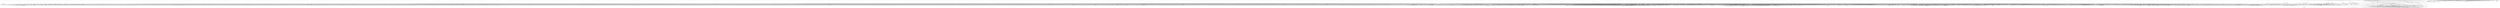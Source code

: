 digraph depends {
    node [shape=plaintext]
"alsa-utils-alsamixer" -> "libasound2"
"alsa-utils-alsamixer" -> "libformw5"
"alsa-utils-alsamixer" -> "libmenuw5"
"alsa-utils-alsamixer" -> "libncursesw5"
"alsa-utils-alsamixer" -> "libpanelw5"
"alsa-utils-alsamixer" -> "libtinfo5"
"angstrom-feed-configs" -> "opkg" [style=dotted]
"angstrom-packagegroup-boot" -> "angstrom-version"
"angstrom-packagegroup-boot" -> "packagegroup-boot"
"avahi-daemon" -> "base-files"
"avahi-daemon" -> "base-passwd"
"avahi-daemon" -> "libavahi-common3"
"avahi-daemon" -> "libavahi-core7"
"avahi-daemon" -> "libcap2"
"avahi-daemon" -> "libdaemon0"
"avahi-daemon" -> "libdbus-1-3"
"avahi-daemon" -> "libexpat1"
"avahi-daemon" -> "libnss-mdns" [style=dotted]
"avahi-daemon" -> "shadow"
"avahi-utils" -> "libavahi-client3"
"avahi-utils" -> "libavahi-common3"
"bash" -> "base-files"
"bash" -> "libtinfo5"
"bash" -> "update-alternatives-opkg"
"bluez5" -> "libdbus-1-3"
"bluez5" -> "libglib-2.0-0"
"bluez5" -> "libreadline7"
"bluez5" -> "libudev1"
"busybox" -> "busybox-syslog" [style=dotted]
"busybox" -> "busybox-udhcpc" [style=dotted]
"busybox" -> "update-alternatives-opkg"
"ca-certificates" -> "openssl"
"coreutils" -> "libattr1"
"coreutils" -> "libcap2"
"coreutils" -> "libgmp10"
"coreutils" -> "update-alternatives-opkg"
"cpio" -> "update-alternatives-opkg"
"cpufreq-tweaks" -> "cpufrequtils"
"curl" -> "libcurl4"
"dbus-1" -> "base-files"
"dbus-1" -> "base-passwd"
"dbus-1" -> "libdbus-1-3"
"dbus-1" -> "libexpat1"
"dbus-1" -> "libsystemd0"
"dbus-1" -> "libx11-6"
"dbus-1" -> "shadow"
"dracut" -> "bash"
"dracut" -> "busybox" [style=dotted]
"dracut" -> "coreutils" [style=dotted]
"dracut" -> "cpio"
"dracut" -> "findutils"
"dracut" -> "kernel-modules" [style=dotted]
"dracut" -> "ldd"
"dracut" -> "libkmod2"
"dracut" -> "systemd"
"dracut" -> "util-linux"
"dracut" -> "util-linux-blkid"
"dracut" -> "util-linux-getopt"
"e2fsprogs-e2fsck" -> "libblkid1"
"e2fsprogs-e2fsck" -> "libcom-err2"
"e2fsprogs-e2fsck" -> "libe2p2"
"e2fsprogs-e2fsck" -> "libext2fs2"
"e2fsprogs-e2fsck" -> "libuuid1"
"findutils" -> "update-alternatives-opkg"
"fixmac" -> "ranpwd"
"glibc-gconv-ibm850" -> "glibc-gconv"
"glibc-gconv-unicode" -> "glibc-gconv"
"glibc-gconv-utf-32" -> "glibc-gconv"
"glibc-localedata-en-gb" -> "glibc-localedata-en-us"
"glibc-localedata-en-gb" -> "glibc-localedata-i18n"
"glibc-localedata-en-gb" -> "glibc-localedata-iso14651-t1"
"glibc-localedata-en-gb" -> "glibc-localedata-translit-combining"
"glibc-localedata-en-us" -> "glibc-localedata-en-gb"
"glibc-localedata-en-us" -> "glibc-localedata-iso14651-t1"
"glibc-localedata-i18n" -> "glibc-localedata-iso14651-t1"
"glibc-localedata-i18n" -> "glibc-localedata-translit-neutral"
"glibc-localedata-iso14651-t1" -> "glibc-localedata-iso14651-t1-common"
"glibc-localedata-translit-neutral" -> "glibc-localedata-translit-circle"
"glibc-localedata-translit-neutral" -> "glibc-localedata-translit-cjk-compat"
"glibc-localedata-translit-neutral" -> "glibc-localedata-translit-compat"
"glibc-localedata-translit-neutral" -> "glibc-localedata-translit-font"
"glibc-localedata-translit-neutral" -> "glibc-localedata-translit-fraction"
"glibc-localedata-translit-neutral" -> "glibc-localedata-translit-narrow"
"glibc-localedata-translit-neutral" -> "glibc-localedata-translit-small"
"glibc-localedata-translit-neutral" -> "glibc-localedata-translit-wide"
"htop" -> "libncursesw5"
"htop" -> "libtinfo5"
"htop" -> "ncurses-terminfo"
"iptables" -> "kernel-module-iptable-filter" [style=dotted]
"iptables" -> "kernel-module-iptable-nat" [style=dotted]
"iptables" -> "kernel-module-ip-tables" [style=dotted]
"iptables" -> "kernel-module-ipt-masquerade" [style=dotted]
"iptables" -> "kernel-module-nf-conntrack-ipv4" [style=dotted]
"iptables" -> "kernel-module-nf-conntrack" [style=dotted]
"iptables" -> "kernel-module-nf-defrag-ipv4" [style=dotted]
"iptables" -> "kernel-module-nf-nat" [style=dotted]
"iptables" -> "kernel-module-x-tables" [style=dotted]
"iw" -> "libnl-3-200"
"iw" -> "libnl-genl-3-200"
"kernel-module-6pack-4.16.1" -> "kernel-module-ax25-4.16.1"
"kernel-module-8021q-4.16.1" -> "kernel-module-garp-4.16.1"
"kernel-module-8021q-4.16.1" -> "kernel-module-mrp-4.16.1"
"kernel-module-842-4.16.1" -> "kernel-module-842-compress-4.16.1"
"kernel-module-842-4.16.1" -> "kernel-module-842-decompress-4.16.1"
"kernel-module-9p-4.16.1" -> "kernel-module-9pnet-4.16.1"
"kernel-module-9pnet-virtio-4.16.1" -> "kernel-module-9pnet-4.16.1"
"kernel-module-9pnet-virtio-4.16.1" -> "kernel-module-virtio-4.16.1"
"kernel-module-9pnet-virtio-4.16.1" -> "kernel-module-virtio-ring-4.16.1"
"kernel-module-a3d-4.16.1" -> "kernel-module-gameport-4.16.1"
"kernel-module-acpi-als-4.16.1" -> "kernel-module-industrialio-4.16.1"
"kernel-module-acpi-als-4.16.1" -> "kernel-module-kfifo-buf-4.16.1"
"kernel-module-acpi-ipmi-4.16.1" -> "kernel-module-ipmi-msghandler-4.16.1"
"kernel-module-act200l-sir-4.16.1" -> "kernel-module-irda-4.16.1"
"kernel-module-act200l-sir-4.16.1" -> "kernel-module-sir-dev-4.16.1"
"kernel-module-actisys-sir-4.16.1" -> "kernel-module-irda-4.16.1"
"kernel-module-actisys-sir-4.16.1" -> "kernel-module-sir-dev-4.16.1"
"kernel-module-adi-4.16.1" -> "kernel-module-gameport-4.16.1"
"kernel-module-adm1275-4.16.1" -> "kernel-module-pmbus-core-4.16.1"
"kernel-module-adm8211-4.16.1" -> "kernel-module-cfg80211-4.16.1"
"kernel-module-adm8211-4.16.1" -> "kernel-module-eeprom-93cx6-4.16.1"
"kernel-module-adm8211-4.16.1" -> "kernel-module-mac80211-4.16.1"
"kernel-module-adt7410-4.16.1" -> "kernel-module-adt7x10-4.16.1"
"kernel-module-adv7170-4.16.1" -> "kernel-module-v4l2-common-4.16.1"
"kernel-module-adv7170-4.16.1" -> "kernel-module-videodev-4.16.1"
"kernel-module-adv7175-4.16.1" -> "kernel-module-v4l2-common-4.16.1"
"kernel-module-adv7175-4.16.1" -> "kernel-module-videodev-4.16.1"
"kernel-module-af9033-4.16.1" -> "kernel-module-dvb-core-4.16.1"
"kernel-module-ahci-platform-4.16.1" -> "kernel-module-libahci-platform-4.16.1"
"kernel-module-airo-4.16.1" -> "kernel-module-cfg80211-4.16.1"
"kernel-module-airo-cs-4.16.1" -> "kernel-module-airo-4.16.1"
"kernel-module-ali-ircc-4.16.1" -> "kernel-module-irda-4.16.1"
"kernel-module-alx-4.16.1" -> "kernel-module-mdio-4.16.1"
"kernel-module-amdgpu-4.16.1" -> "kernel-module-chash-4.16.1"
"kernel-module-amdgpu-4.16.1" -> "kernel-module-gpu-sched-4.16.1"
"kernel-module-amdgpu-4.16.1" -> "kernel-module-ttm-4.16.1"
"kernel-module-analog-4.16.1" -> "kernel-module-gameport-4.16.1"
"kernel-module-appletalk-4.16.1" -> "kernel-module-psnap-4.16.1"
"kernel-module-ar5523-4.16.1" -> "kernel-module-cfg80211-4.16.1"
"kernel-module-ar5523-4.16.1" -> "kernel-module-mac80211-4.16.1"
"kernel-module-arptable-filter-4.16.1" -> "kernel-module-arp-tables-4.16.1"
"kernel-module-asix-4.16.1" -> "kernel-module-usbnet-4.16.1"
"kernel-module-at76c50x-usb-4.16.1" -> "kernel-module-cfg80211-4.16.1"
"kernel-module-at76c50x-usb-4.16.1" -> "kernel-module-mac80211-4.16.1"
"kernel-module-ath10k-core-4.16.1" -> "kernel-module-ath-4.16.1"
"kernel-module-ath10k-core-4.16.1" -> "kernel-module-cfg80211-4.16.1"
"kernel-module-ath10k-core-4.16.1" -> "kernel-module-mac80211-4.16.1"
"kernel-module-ath10k-pci-4.16.1" -> "kernel-module-ath10k-core-4.16.1"
"kernel-module-ath3k-4.16.1" -> "kernel-module-bluetooth-4.16.1"
"kernel-module-ath-4.16.1" -> "kernel-module-cfg80211-4.16.1"
"kernel-module-ath5k-4.16.1" -> "kernel-module-ath-4.16.1"
"kernel-module-ath5k-4.16.1" -> "kernel-module-cfg80211-4.16.1"
"kernel-module-ath5k-4.16.1" -> "kernel-module-mac80211-4.16.1"
"kernel-module-ath6kl-core-4.16.1" -> "kernel-module-cfg80211-4.16.1"
"kernel-module-ath6kl-sdio-4.16.1" -> "kernel-module-ath6kl-core-4.16.1"
"kernel-module-ath6kl-usb-4.16.1" -> "kernel-module-ath6kl-core-4.16.1"
"kernel-module-ath9k-4.16.1" -> "kernel-module-ath-4.16.1"
"kernel-module-ath9k-4.16.1" -> "kernel-module-ath9k-common-4.16.1"
"kernel-module-ath9k-4.16.1" -> "kernel-module-ath9k-hw-4.16.1"
"kernel-module-ath9k-4.16.1" -> "kernel-module-cfg80211-4.16.1"
"kernel-module-ath9k-4.16.1" -> "kernel-module-mac80211-4.16.1"
"kernel-module-ath9k-common-4.16.1" -> "kernel-module-ath-4.16.1"
"kernel-module-ath9k-common-4.16.1" -> "kernel-module-ath9k-hw-4.16.1"
"kernel-module-ath9k-common-4.16.1" -> "kernel-module-cfg80211-4.16.1"
"kernel-module-ath9k-htc-4.16.1" -> "kernel-module-ath-4.16.1"
"kernel-module-ath9k-htc-4.16.1" -> "kernel-module-ath9k-common-4.16.1"
"kernel-module-ath9k-htc-4.16.1" -> "kernel-module-ath9k-hw-4.16.1"
"kernel-module-ath9k-htc-4.16.1" -> "kernel-module-cfg80211-4.16.1"
"kernel-module-ath9k-htc-4.16.1" -> "kernel-module-mac80211-4.16.1"
"kernel-module-ath9k-hw-4.16.1" -> "kernel-module-ath-4.16.1"
"kernel-module-atmtcp-4.16.1" -> "kernel-module-atm-4.16.1"
"kernel-module-au0828-4.16.1" -> "kernel-module-dvb-core-4.16.1"
"kernel-module-au0828-4.16.1" -> "kernel-module-media-4.16.1"
"kernel-module-au0828-4.16.1" -> "kernel-module-tveeprom-4.16.1"
"kernel-module-au0828-4.16.1" -> "kernel-module-v4l2-common-4.16.1"
"kernel-module-au0828-4.16.1" -> "kernel-module-videobuf2-common-4.16.1"
"kernel-module-au0828-4.16.1" -> "kernel-module-videobuf2-v4l2-4.16.1"
"kernel-module-au0828-4.16.1" -> "kernel-module-videobuf2-vmalloc-4.16.1"
"kernel-module-au0828-4.16.1" -> "kernel-module-videodev-4.16.1"
"kernel-module-au8522-decoder-4.16.1" -> "kernel-module-au8522-common-4.16.1"
"kernel-module-au8522-decoder-4.16.1" -> "kernel-module-media-4.16.1"
"kernel-module-au8522-decoder-4.16.1" -> "kernel-module-v4l2-common-4.16.1"
"kernel-module-au8522-decoder-4.16.1" -> "kernel-module-videodev-4.16.1"
"kernel-module-au8522-dig-4.16.1" -> "kernel-module-au8522-common-4.16.1"
"kernel-module-authencesn-4.16.1" -> "kernel-module-authenc-4.16.1"
"kernel-module-auth-rpcgss-4.16.1" -> "kernel-module-sunrpc-4.16.1"
"kernel-module-avma1-cs-4.16.1" -> "kernel-module-hisax-4.16.1"
"kernel-module-avm-cs-4.16.1" -> "kernel-module-b1pcmcia-4.16.1"
"kernel-module-avmfritz-4.16.1" -> "kernel-module-misdn-core-4.16.1"
"kernel-module-avmfritz-4.16.1" -> "kernel-module-misdnipac-4.16.1"
"kernel-module-ax88179-178a-4.16.1" -> "kernel-module-usbnet-4.16.1"
"kernel-module-b1-4.16.1" -> "kernel-module-kernelcapi-4.16.1"
"kernel-module-b1dma-4.16.1" -> "kernel-module-b1-4.16.1"
"kernel-module-b1dma-4.16.1" -> "kernel-module-kernelcapi-4.16.1"
"kernel-module-b1pci-4.16.1" -> "kernel-module-b1-4.16.1"
"kernel-module-b1pci-4.16.1" -> "kernel-module-b1dma-4.16.1"
"kernel-module-b1pci-4.16.1" -> "kernel-module-kernelcapi-4.16.1"
"kernel-module-b1pcmcia-4.16.1" -> "kernel-module-b1-4.16.1"
"kernel-module-b1pcmcia-4.16.1" -> "kernel-module-kernelcapi-4.16.1"
"kernel-module-b2c2-flexcop-4.16.1" -> "kernel-module-cx24113-4.16.1"
"kernel-module-b2c2-flexcop-4.16.1" -> "kernel-module-cx24123-4.16.1"
"kernel-module-b2c2-flexcop-4.16.1" -> "kernel-module-dvb-core-4.16.1"
"kernel-module-b2c2-flexcop-4.16.1" -> "kernel-module-s5h1420-4.16.1"
"kernel-module-b2c2-flexcop-pci-4.16.1" -> "kernel-module-b2c2-flexcop-4.16.1"
"kernel-module-b2c2-flexcop-usb-4.16.1" -> "kernel-module-b2c2-flexcop-4.16.1"
"kernel-module-b43-4.16.1" -> "kernel-module-bcma-4.16.1"
"kernel-module-b43-4.16.1" -> "kernel-module-cfg80211-4.16.1"
"kernel-module-b43-4.16.1" -> "kernel-module-mac80211-4.16.1"
"kernel-module-b43legacy-4.16.1" -> "kernel-module-cfg80211-4.16.1"
"kernel-module-b43legacy-4.16.1" -> "kernel-module-mac80211-4.16.1"
"kernel-module-bas-gigaset-4.16.1" -> "kernel-module-gigaset-4.16.1"
"kernel-module-baycom-par-4.16.1" -> "kernel-module-hdlcdrv-4.16.1"
"kernel-module-baycom-par-4.16.1" -> "kernel-module-parport-4.16.1"
"kernel-module-baycom-ser-fdx-4.16.1" -> "kernel-module-hdlcdrv-4.16.1"
"kernel-module-baycom-ser-hdx-4.16.1" -> "kernel-module-hdlcdrv-4.16.1"
"kernel-module-bcm203x-4.16.1" -> "kernel-module-bluetooth-4.16.1"
"kernel-module-bfusb-4.16.1" -> "kernel-module-bluetooth-4.16.1"
"kernel-module-blocklayoutdriver-4.16.1" -> "kernel-module-nfs-4.16.1"
"kernel-module-blocklayoutdriver-4.16.1" -> "kernel-module-nfsv4-4.16.1"
"kernel-module-blocklayoutdriver-4.16.1" -> "kernel-module-sunrpc-4.16.1"
"kernel-module-blowfish-generic-4.16.1" -> "kernel-module-blowfish-common-4.16.1"
"kernel-module-blowfish-x86-64-4.16.1" -> "kernel-module-blowfish-common-4.16.1"
"kernel-module-bluecard-cs-4.16.1" -> "kernel-module-bluetooth-4.16.1"
"kernel-module-bluetooth-4.16.1" -> "kernel-module-ecdh-generic-4.16.1"
"kernel-module-bluetooth-6lowpan-4.16.1" -> "kernel-module-6lowpan-4.16.1"
"kernel-module-bluetooth-6lowpan-4.16.1" -> "kernel-module-bluetooth-4.16.1"
"kernel-module-bnep-4.16.1" -> "kernel-module-bluetooth-4.16.1"
"kernel-module-bnx2x-4.16.1" -> "kernel-module-mdio-4.16.1"
"kernel-module-bpa10x-4.16.1" -> "kernel-module-bluetooth-4.16.1"
"kernel-module-bpa10x-4.16.1" -> "kernel-module-hci-uart-4.16.1"
"kernel-module-bpqether-4.16.1" -> "kernel-module-ax25-4.16.1"
"kernel-module-br2684-4.16.1" -> "kernel-module-atm-4.16.1"
"kernel-module-brcmfmac-4.16.1" -> "kernel-module-brcmutil-4.16.1"
"kernel-module-brcmfmac-4.16.1" -> "kernel-module-cfg80211-4.16.1"
"kernel-module-brcmsmac-4.16.1" -> "kernel-module-bcma-4.16.1"
"kernel-module-brcmsmac-4.16.1" -> "kernel-module-brcmutil-4.16.1"
"kernel-module-brcmsmac-4.16.1" -> "kernel-module-cfg80211-4.16.1"
"kernel-module-brcmsmac-4.16.1" -> "kernel-module-cordic-4.16.1"
"kernel-module-brcmsmac-4.16.1" -> "kernel-module-mac80211-4.16.1"
"kernel-module-bridge-4.16.1" -> "kernel-module-llc-4.16.1"
"kernel-module-bridge-4.16.1" -> "kernel-module-stp-4.16.1"
"kernel-module-br-netfilter-4.16.1" -> "kernel-module-bridge-4.16.1"
"kernel-module-broadcom-4.16.1" -> "kernel-module-bcm-phy-lib-4.16.1"
"kernel-module-bsd-comp-4.16.1" -> "kernel-module-ppp-generic-4.16.1"
"kernel-module-bt3c-cs-4.16.1" -> "kernel-module-bluetooth-4.16.1"
"kernel-module-bt819-4.16.1" -> "kernel-module-v4l2-common-4.16.1"
"kernel-module-bt819-4.16.1" -> "kernel-module-videodev-4.16.1"
"kernel-module-bt856-4.16.1" -> "kernel-module-v4l2-common-4.16.1"
"kernel-module-bt856-4.16.1" -> "kernel-module-videodev-4.16.1"
"kernel-module-bt866-4.16.1" -> "kernel-module-v4l2-common-4.16.1"
"kernel-module-bt866-4.16.1" -> "kernel-module-videodev-4.16.1"
"kernel-module-btbcm-4.16.1" -> "kernel-module-bluetooth-4.16.1"
"kernel-module-btcoexist-4.16.1" -> "kernel-module-rtlwifi-4.16.1"
"kernel-module-btintel-4.16.1" -> "kernel-module-bluetooth-4.16.1"
"kernel-module-btmrvl-4.16.1" -> "kernel-module-bluetooth-4.16.1"
"kernel-module-btmrvl-sdio-4.16.1" -> "kernel-module-bluetooth-4.16.1"
"kernel-module-btmrvl-sdio-4.16.1" -> "kernel-module-btmrvl-4.16.1"
"kernel-module-btqca-4.16.1" -> "kernel-module-bluetooth-4.16.1"
"kernel-module-btrtl-4.16.1" -> "kernel-module-bluetooth-4.16.1"
"kernel-module-btsdio-4.16.1" -> "kernel-module-bluetooth-4.16.1"
"kernel-module-btuart-cs-4.16.1" -> "kernel-module-bluetooth-4.16.1"
"kernel-module-btusb-4.16.1" -> "kernel-module-bluetooth-4.16.1"
"kernel-module-btusb-4.16.1" -> "kernel-module-btbcm-4.16.1"
"kernel-module-btusb-4.16.1" -> "kernel-module-btintel-4.16.1"
"kernel-module-btusb-4.16.1" -> "kernel-module-btrtl-4.16.1"
"kernel-module-budget-4.16.1" -> "kernel-module-budget-core-4.16.1"
"kernel-module-budget-4.16.1" -> "kernel-module-dvb-core-4.16.1"
"kernel-module-budget-4.16.1" -> "kernel-module-saa7146-4.16.1"
"kernel-module-budget-av-4.16.1" -> "kernel-module-budget-core-4.16.1"
"kernel-module-budget-av-4.16.1" -> "kernel-module-dvb-core-4.16.1"
"kernel-module-budget-av-4.16.1" -> "kernel-module-saa7146-4.16.1"
"kernel-module-budget-av-4.16.1" -> "kernel-module-saa7146-vv-4.16.1"
"kernel-module-budget-core-4.16.1" -> "kernel-module-dvb-core-4.16.1"
"kernel-module-budget-core-4.16.1" -> "kernel-module-saa7146-4.16.1"
"kernel-module-budget-core-4.16.1" -> "kernel-module-ttpci-eeprom-4.16.1"
"kernel-module-budget-patch-4.16.1" -> "kernel-module-budget-core-4.16.1"
"kernel-module-budget-patch-4.16.1" -> "kernel-module-dvb-core-4.16.1"
"kernel-module-budget-patch-4.16.1" -> "kernel-module-saa7146-4.16.1"
"kernel-module-c4-4.16.1" -> "kernel-module-b1-4.16.1"
"kernel-module-c4-4.16.1" -> "kernel-module-kernelcapi-4.16.1"
"kernel-module-camellia-aesni-avx2-4.16.1" -> "kernel-module-ablk-helper-4.16.1"
"kernel-module-camellia-aesni-avx2-4.16.1" -> "kernel-module-camellia-aesni-avx-x86-64-4.16.1"
"kernel-module-camellia-aesni-avx2-4.16.1" -> "kernel-module-camellia-x86-64-4.16.1"
"kernel-module-camellia-aesni-avx2-4.16.1" -> "kernel-module-lrw-4.16.1"
"kernel-module-camellia-aesni-avx-x86-64-4.16.1" -> "kernel-module-ablk-helper-4.16.1"
"kernel-module-camellia-aesni-avx-x86-64-4.16.1" -> "kernel-module-camellia-x86-64-4.16.1"
"kernel-module-camellia-aesni-avx-x86-64-4.16.1" -> "kernel-module-lrw-4.16.1"
"kernel-module-camellia-x86-64-4.16.1" -> "kernel-module-lrw-4.16.1"
"kernel-module-camellia-x86-64-4.16.1" -> "kernel-module-xts-4.16.1"
"kernel-module-capi-4.16.1" -> "kernel-module-kernelcapi-4.16.1"
"kernel-module-capidrv-4.16.1" -> "kernel-module-isdn-4.16.1"
"kernel-module-capidrv-4.16.1" -> "kernel-module-kernelcapi-4.16.1"
"kernel-module-carl9170-4.16.1" -> "kernel-module-ath-4.16.1"
"kernel-module-carl9170-4.16.1" -> "kernel-module-cfg80211-4.16.1"
"kernel-module-carl9170-4.16.1" -> "kernel-module-mac80211-4.16.1"
"kernel-module-cast5-avx-x86-64-4.16.1" -> "kernel-module-ablk-helper-4.16.1"
"kernel-module-cast5-avx-x86-64-4.16.1" -> "kernel-module-cast5-generic-4.16.1"
"kernel-module-cast5-avx-x86-64-4.16.1" -> "kernel-module-cast-common-4.16.1"
"kernel-module-cast5-generic-4.16.1" -> "kernel-module-cast-common-4.16.1"
"kernel-module-cast6-avx-x86-64-4.16.1" -> "kernel-module-ablk-helper-4.16.1"
"kernel-module-cast6-avx-x86-64-4.16.1" -> "kernel-module-cast6-generic-4.16.1"
"kernel-module-cast6-avx-x86-64-4.16.1" -> "kernel-module-cast-common-4.16.1"
"kernel-module-cast6-avx-x86-64-4.16.1" -> "kernel-module-lrw-4.16.1"
"kernel-module-cast6-generic-4.16.1" -> "kernel-module-cast-common-4.16.1"
"kernel-module-cb710-mmc-4.16.1" -> "kernel-module-cb710-4.16.1"
"kernel-module-cdc-eem-4.16.1" -> "kernel-module-usbnet-4.16.1"
"kernel-module-cdc-ether-4.16.1" -> "kernel-module-usbnet-4.16.1"
"kernel-module-cdc-mbim-4.16.1" -> "kernel-module-cdc-ncm-4.16.1"
"kernel-module-cdc-mbim-4.16.1" -> "kernel-module-cdc-wdm-4.16.1"
"kernel-module-cdc-mbim-4.16.1" -> "kernel-module-usbnet-4.16.1"
"kernel-module-cdc-ncm-4.16.1" -> "kernel-module-usbnet-4.16.1"
"kernel-module-cdc-subset-4.16.1" -> "kernel-module-usbnet-4.16.1"
"kernel-module-ceph-4.16.1" -> "kernel-module-libceph-4.16.1"
"kernel-module-ch9200-4.16.1" -> "kernel-module-usbnet-4.16.1"
"kernel-module-chacha20-x86-64-4.16.1" -> "kernel-module-chacha20-generic-4.16.1"
"kernel-module-cifs-4.16.1" -> "kernel-module-dns-resolver-4.16.1"
"kernel-module-clip-4.16.1" -> "kernel-module-atm-4.16.1"
"kernel-module-cma3000-d0x-i2c-4.16.1" -> "kernel-module-cma3000-d0x-4.16.1"
"kernel-module-cmtp-4.16.1" -> "kernel-module-bluetooth-4.16.1"
"kernel-module-cmtp-4.16.1" -> "kernel-module-kernelcapi-4.16.1"
"kernel-module-cnic-4.16.1" -> "kernel-module-uio-4.16.1"
"kernel-module-cobra-4.16.1" -> "kernel-module-gameport-4.16.1"
"kernel-module-cpia2-4.16.1" -> "kernel-module-v4l2-common-4.16.1"
"kernel-module-cpia2-4.16.1" -> "kernel-module-videodev-4.16.1"
"kernel-module-cryptoloop-4.16.1" -> "kernel-module-loop-4.16.1"
"kernel-module-cs53l32a-4.16.1" -> "kernel-module-v4l2-common-4.16.1"
"kernel-module-cs53l32a-4.16.1" -> "kernel-module-videodev-4.16.1"
"kernel-module-cw1200-core-4.16.1" -> "kernel-module-cfg80211-4.16.1"
"kernel-module-cw1200-core-4.16.1" -> "kernel-module-mac80211-4.16.1"
"kernel-module-cw1200-wlan-sdio-4.16.1" -> "kernel-module-cw1200-core-4.16.1"
"kernel-module-cx2341x-4.16.1" -> "kernel-module-v4l2-common-4.16.1"
"kernel-module-cx2341x-4.16.1" -> "kernel-module-videodev-4.16.1"
"kernel-module-cx25840-4.16.1" -> "kernel-module-media-4.16.1"
"kernel-module-cx25840-4.16.1" -> "kernel-module-v4l2-common-4.16.1"
"kernel-module-cx25840-4.16.1" -> "kernel-module-videodev-4.16.1"
"kernel-module-cx82310-eth-4.16.1" -> "kernel-module-usbnet-4.16.1"
"kernel-module-cxacru-4.16.1" -> "kernel-module-atm-4.16.1"
"kernel-module-cxacru-4.16.1" -> "kernel-module-usbatm-4.16.1"
"kernel-module-cxd2820r-4.16.1" -> "kernel-module-dvb-core-4.16.1"
"kernel-module-cxd2841er-4.16.1" -> "kernel-module-dvb-core-4.16.1"
"kernel-module-cxgb3-4.16.1" -> "kernel-module-mdio-4.16.1"
"kernel-module-cxgb-4.16.1" -> "kernel-module-mdio-4.16.1"
"kernel-module-cyapatp-4.16.1" -> "kernel-module-crc-itu-t-4.16.1"
"kernel-module-db9-4.16.1" -> "kernel-module-parport-4.16.1"
"kernel-module-dccp-diag-4.16.1" -> "kernel-module-dccp-4.16.1"
"kernel-module-dccp-diag-4.16.1" -> "kernel-module-inet-diag-4.16.1"
"kernel-module-dccp-ipv4-4.16.1" -> "kernel-module-dccp-4.16.1"
"kernel-module-dccp-ipv6-4.16.1" -> "kernel-module-dccp-4.16.1"
"kernel-module-dccp-ipv6-4.16.1" -> "kernel-module-dccp-ipv4-4.16.1"
"kernel-module-ddbridge-4.16.1" -> "kernel-module-dvb-core-4.16.1"
"kernel-module-divacapi-4.16.1" -> "kernel-module-divadidd-4.16.1"
"kernel-module-divacapi-4.16.1" -> "kernel-module-kernelcapi-4.16.1"
"kernel-module-diva-idi-4.16.1" -> "kernel-module-divadidd-4.16.1"
"kernel-module-diva-mnt-4.16.1" -> "kernel-module-divadidd-4.16.1"
"kernel-module-divas-4.16.1" -> "kernel-module-divadidd-4.16.1"
"kernel-module-dm9601-4.16.1" -> "kernel-module-usbnet-4.16.1"
"kernel-module-dm-cache-4.16.1" -> "kernel-module-dm-bio-prison-4.16.1"
"kernel-module-dm-cache-4.16.1" -> "kernel-module-dm-persistent-data-4.16.1"
"kernel-module-dm-cache-smq-4.16.1" -> "kernel-module-dm-cache-4.16.1"
"kernel-module-dm-era-4.16.1" -> "kernel-module-dm-persistent-data-4.16.1"
"kernel-module-dm-log-userspace-4.16.1" -> "kernel-module-dm-log-4.16.1"
"kernel-module-dm-mirror-4.16.1" -> "kernel-module-dm-log-4.16.1"
"kernel-module-dm-mirror-4.16.1" -> "kernel-module-dm-region-hash-4.16.1"
"kernel-module-dm-persistent-data-4.16.1" -> "kernel-module-dm-bufio-4.16.1"
"kernel-module-dm-queue-length-4.16.1" -> "kernel-module-dm-multipath-4.16.1"
"kernel-module-dm-region-hash-4.16.1" -> "kernel-module-dm-log-4.16.1"
"kernel-module-dm-round-robin-4.16.1" -> "kernel-module-dm-multipath-4.16.1"
"kernel-module-dm-service-time-4.16.1" -> "kernel-module-dm-multipath-4.16.1"
"kernel-module-dm-snapshot-4.16.1" -> "kernel-module-dm-bufio-4.16.1"
"kernel-module-dm-thin-pool-4.16.1" -> "kernel-module-dm-bio-prison-4.16.1"
"kernel-module-dm-thin-pool-4.16.1" -> "kernel-module-dm-persistent-data-4.16.1"
"kernel-module-dm-verity-4.16.1" -> "kernel-module-dm-bufio-4.16.1"
"kernel-module-drbd-4.16.1" -> "kernel-module-lru-cache-4.16.1"
"kernel-module-drxk-4.16.1" -> "kernel-module-dvb-core-4.16.1"
"kernel-module-ds1wm-4.16.1" -> "kernel-module-wire-4.16.1"
"kernel-module-ds2482-4.16.1" -> "kernel-module-wire-4.16.1"
"kernel-module-ds2490-4.16.1" -> "kernel-module-wire-4.16.1"
"kernel-module-dsbr100-4.16.1" -> "kernel-module-videodev-4.16.1"
"kernel-module-dss1-divert-4.16.1" -> "kernel-module-isdn-4.16.1"
"kernel-module-dtl1-cs-4.16.1" -> "kernel-module-bluetooth-4.16.1"
"kernel-module-dvb-ttpci-4.16.1" -> "kernel-module-dvb-core-4.16.1"
"kernel-module-dvb-ttpci-4.16.1" -> "kernel-module-saa7146-4.16.1"
"kernel-module-dvb-ttpci-4.16.1" -> "kernel-module-saa7146-vv-4.16.1"
"kernel-module-dvb-ttpci-4.16.1" -> "kernel-module-ttpci-eeprom-4.16.1"
"kernel-module-dvb-ttusb-budget-4.16.1" -> "kernel-module-dvb-core-4.16.1"
"kernel-module-dvb-usb-af9015-4.16.1" -> "kernel-module-dvb-usb-v2-4.16.1"
"kernel-module-dvb-usb-af9035-4.16.1" -> "kernel-module-dvb-usb-v2-4.16.1"
"kernel-module-dvb-usb-anysee-4.16.1" -> "kernel-module-dvb-core-4.16.1"
"kernel-module-dvb-usb-anysee-4.16.1" -> "kernel-module-dvb-usb-v2-4.16.1"
"kernel-module-dvb-usb-au6610-4.16.1" -> "kernel-module-dvb-usb-v2-4.16.1"
"kernel-module-dvb-usb-az6007-4.16.1" -> "kernel-module-cypress-firmware-4.16.1"
"kernel-module-dvb-usb-az6007-4.16.1" -> "kernel-module-dvb-core-4.16.1"
"kernel-module-dvb-usb-az6007-4.16.1" -> "kernel-module-dvb-usb-v2-4.16.1"
"kernel-module-dvb-usb-ce6230-4.16.1" -> "kernel-module-dvb-usb-v2-4.16.1"
"kernel-module-dvb-usb-ec168-4.16.1" -> "kernel-module-dvb-usb-v2-4.16.1"
"kernel-module-dvb-usb-gl861-4.16.1" -> "kernel-module-dvb-usb-v2-4.16.1"
"kernel-module-dvb-usb-mxl111sf-4.16.1" -> "kernel-module-dvb-usb-v2-4.16.1"
"kernel-module-dvb-usb-mxl111sf-4.16.1" -> "kernel-module-tveeprom-4.16.1"
"kernel-module-dvb-usb-rtl28xxu-4.16.1" -> "kernel-module-dvb-usb-v2-4.16.1"
"kernel-module-dvb-usb-v2-4.16.1" -> "kernel-module-dvb-core-4.16.1"
"kernel-module-e4000-4.16.1" -> "kernel-module-v4l2-common-4.16.1"
"kernel-module-e4000-4.16.1" -> "kernel-module-videodev-4.16.1"
"kernel-module-earth-pt1-4.16.1" -> "kernel-module-dvb-core-4.16.1"
"kernel-module-ebtable-broute-4.16.1" -> "kernel-module-bridge-4.16.1"
"kernel-module-ebtable-broute-4.16.1" -> "kernel-module-ebtables-4.16.1"
"kernel-module-ebtable-filter-4.16.1" -> "kernel-module-ebtables-4.16.1"
"kernel-module-ebtable-nat-4.16.1" -> "kernel-module-ebtables-4.16.1"
"kernel-module-elsa-cs-4.16.1" -> "kernel-module-hisax-4.16.1"
"kernel-module-em28xx-4.16.1" -> "kernel-module-media-4.16.1"
"kernel-module-em28xx-4.16.1" -> "kernel-module-tveeprom-4.16.1"
"kernel-module-em28xx-4.16.1" -> "kernel-module-v4l2-common-4.16.1"
"kernel-module-em28xx-alsa-4.16.1" -> "kernel-module-em28xx-4.16.1"
"kernel-module-em28xx-dvb-4.16.1" -> "kernel-module-dvb-core-4.16.1"
"kernel-module-em28xx-dvb-4.16.1" -> "kernel-module-em28xx-4.16.1"
"kernel-module-em28xx-v4l-4.16.1" -> "kernel-module-em28xx-4.16.1"
"kernel-module-em28xx-v4l-4.16.1" -> "kernel-module-media-4.16.1"
"kernel-module-em28xx-v4l-4.16.1" -> "kernel-module-v4l2-common-4.16.1"
"kernel-module-em28xx-v4l-4.16.1" -> "kernel-module-videobuf2-common-4.16.1"
"kernel-module-em28xx-v4l-4.16.1" -> "kernel-module-videobuf2-v4l2-4.16.1"
"kernel-module-em28xx-v4l-4.16.1" -> "kernel-module-videobuf2-vmalloc-4.16.1"
"kernel-module-em28xx-v4l-4.16.1" -> "kernel-module-videodev-4.16.1"
"kernel-module-em-ipset-4.16.1" -> "kernel-module-ip-set-4.16.1"
"kernel-module-emu10k1-gp-4.16.1" -> "kernel-module-gameport-4.16.1"
"kernel-module-eni-4.16.1" -> "kernel-module-atm-4.16.1"
"kernel-module-eni-4.16.1" -> "kernel-module-suni-4.16.1"
"kernel-module-esi-sir-4.16.1" -> "kernel-module-irda-4.16.1"
"kernel-module-esi-sir-4.16.1" -> "kernel-module-sir-dev-4.16.1"
"kernel-module-fakelb-4.16.1" -> "kernel-module-mac802154-4.16.1"
"kernel-module-fc2580-4.16.1" -> "kernel-module-v4l2-common-4.16.1"
"kernel-module-fc2580-4.16.1" -> "kernel-module-videodev-4.16.1"
"kernel-module-fcoe-4.16.1" -> "kernel-module-libfc-4.16.1"
"kernel-module-fcoe-4.16.1" -> "kernel-module-libfcoe-4.16.1"
"kernel-module-fcoe-4.16.1" -> "kernel-module-scsi-transport-fc-4.16.1"
"kernel-module-firedtv-4.16.1" -> "kernel-module-dvb-core-4.16.1"
"kernel-module-firedtv-4.16.1" -> "kernel-module-firewire-core-4.16.1"
"kernel-module-firestream-4.16.1" -> "kernel-module-atm-4.16.1"
"kernel-module-firewire-core-4.16.1" -> "kernel-module-crc-itu-t-4.16.1"
"kernel-module-firewire-net-4.16.1" -> "kernel-module-firewire-core-4.16.1"
"kernel-module-firewire-ohci-4.16.1" -> "kernel-module-firewire-core-4.16.1"
"kernel-module-firewire-sbp2-4.16.1" -> "kernel-module-firewire-core-4.16.1"
"kernel-module-firewire-serial-4.16.1" -> "kernel-module-firewire-core-4.16.1"
"kernel-module-fm801-gp-4.16.1" -> "kernel-module-gameport-4.16.1"
"kernel-module-fmc-chardev-4.16.1" -> "kernel-module-fmc-4.16.1"
"kernel-module-fmc-fakedev-4.16.1" -> "kernel-module-fmc-4.16.1"
"kernel-module-fmc-trivial-4.16.1" -> "kernel-module-fmc-4.16.1"
"kernel-module-fmc-write-eeprom-4.16.1" -> "kernel-module-fmc-4.16.1"
"kernel-module-fnic-4.16.1" -> "kernel-module-libfc-4.16.1"
"kernel-module-fnic-4.16.1" -> "kernel-module-libfcoe-4.16.1"
"kernel-module-fnic-4.16.1" -> "kernel-module-scsi-transport-fc-4.16.1"
"kernel-module-gamecon-4.16.1" -> "kernel-module-ff-memless-4.16.1"
"kernel-module-gamecon-4.16.1" -> "kernel-module-parport-4.16.1"
"kernel-module-garp-4.16.1" -> "kernel-module-llc-4.16.1"
"kernel-module-garp-4.16.1" -> "kernel-module-stp-4.16.1"
"kernel-module-generic-adc-battery-4.16.1" -> "kernel-module-industrialio-4.16.1"
"kernel-module-geneve-4.16.1" -> "kernel-module-ip6-udp-tunnel-4.16.1"
"kernel-module-geneve-4.16.1" -> "kernel-module-udp-tunnel-4.16.1"
"kernel-module-gf2k-4.16.1" -> "kernel-module-gameport-4.16.1"
"kernel-module-gfs2-4.16.1" -> "kernel-module-dlm-4.16.1"
"kernel-module-gigaset-4.16.1" -> "kernel-module-kernelcapi-4.16.1"
"kernel-module-girbil-sir-4.16.1" -> "kernel-module-irda-4.16.1"
"kernel-module-girbil-sir-4.16.1" -> "kernel-module-sir-dev-4.16.1"
"kernel-module-gl620a-4.16.1" -> "kernel-module-usbnet-4.16.1"
"kernel-module-grip-4.16.1" -> "kernel-module-gameport-4.16.1"
"kernel-module-grip-mp-4.16.1" -> "kernel-module-gameport-4.16.1"
"kernel-module-gspca-benq-4.16.1" -> "kernel-module-gspca-main-4.16.1"
"kernel-module-gspca-conex-4.16.1" -> "kernel-module-gspca-main-4.16.1"
"kernel-module-gspca-conex-4.16.1" -> "kernel-module-videodev-4.16.1"
"kernel-module-gspca-cpia1-4.16.1" -> "kernel-module-gspca-main-4.16.1"
"kernel-module-gspca-cpia1-4.16.1" -> "kernel-module-videodev-4.16.1"
"kernel-module-gspca-etoms-4.16.1" -> "kernel-module-gspca-main-4.16.1"
"kernel-module-gspca-etoms-4.16.1" -> "kernel-module-videodev-4.16.1"
"kernel-module-gspca-finepix-4.16.1" -> "kernel-module-gspca-main-4.16.1"
"kernel-module-gspca-gl860-4.16.1" -> "kernel-module-gspca-main-4.16.1"
"kernel-module-gspca-gl860-4.16.1" -> "kernel-module-videodev-4.16.1"
"kernel-module-gspca-jeilinj-4.16.1" -> "kernel-module-gspca-main-4.16.1"
"kernel-module-gspca-jeilinj-4.16.1" -> "kernel-module-videodev-4.16.1"
"kernel-module-gspca-jl2005bcd-4.16.1" -> "kernel-module-gspca-main-4.16.1"
"kernel-module-gspca-kinect-4.16.1" -> "kernel-module-gspca-main-4.16.1"
"kernel-module-gspca-konica-4.16.1" -> "kernel-module-gspca-main-4.16.1"
"kernel-module-gspca-konica-4.16.1" -> "kernel-module-videodev-4.16.1"
"kernel-module-gspca-m5602-4.16.1" -> "kernel-module-gspca-main-4.16.1"
"kernel-module-gspca-m5602-4.16.1" -> "kernel-module-videodev-4.16.1"
"kernel-module-gspca-main-4.16.1" -> "kernel-module-v4l2-common-4.16.1"
"kernel-module-gspca-main-4.16.1" -> "kernel-module-videodev-4.16.1"
"kernel-module-gspca-mars-4.16.1" -> "kernel-module-gspca-main-4.16.1"
"kernel-module-gspca-mars-4.16.1" -> "kernel-module-videodev-4.16.1"
"kernel-module-gspca-mr97310a-4.16.1" -> "kernel-module-gspca-main-4.16.1"
"kernel-module-gspca-mr97310a-4.16.1" -> "kernel-module-videodev-4.16.1"
"kernel-module-gspca-nw80x-4.16.1" -> "kernel-module-gspca-main-4.16.1"
"kernel-module-gspca-nw80x-4.16.1" -> "kernel-module-videodev-4.16.1"
"kernel-module-gspca-ov519-4.16.1" -> "kernel-module-gspca-main-4.16.1"
"kernel-module-gspca-ov519-4.16.1" -> "kernel-module-videodev-4.16.1"
"kernel-module-gspca-ov534-4.16.1" -> "kernel-module-gspca-main-4.16.1"
"kernel-module-gspca-ov534-4.16.1" -> "kernel-module-videodev-4.16.1"
"kernel-module-gspca-ov534-9-4.16.1" -> "kernel-module-gspca-main-4.16.1"
"kernel-module-gspca-ov534-9-4.16.1" -> "kernel-module-videodev-4.16.1"
"kernel-module-gspca-pac207-4.16.1" -> "kernel-module-gspca-main-4.16.1"
"kernel-module-gspca-pac207-4.16.1" -> "kernel-module-videodev-4.16.1"
"kernel-module-gspca-pac7302-4.16.1" -> "kernel-module-gspca-main-4.16.1"
"kernel-module-gspca-pac7302-4.16.1" -> "kernel-module-videodev-4.16.1"
"kernel-module-gspca-pac7311-4.16.1" -> "kernel-module-gspca-main-4.16.1"
"kernel-module-gspca-pac7311-4.16.1" -> "kernel-module-videodev-4.16.1"
"kernel-module-gspca-se401-4.16.1" -> "kernel-module-gspca-main-4.16.1"
"kernel-module-gspca-se401-4.16.1" -> "kernel-module-videodev-4.16.1"
"kernel-module-gspca-sn9c2028-4.16.1" -> "kernel-module-gspca-main-4.16.1"
"kernel-module-gspca-sn9c2028-4.16.1" -> "kernel-module-videodev-4.16.1"
"kernel-module-gspca-sn9c20x-4.16.1" -> "kernel-module-gspca-main-4.16.1"
"kernel-module-gspca-sn9c20x-4.16.1" -> "kernel-module-videodev-4.16.1"
"kernel-module-gspca-sonixb-4.16.1" -> "kernel-module-gspca-main-4.16.1"
"kernel-module-gspca-sonixb-4.16.1" -> "kernel-module-videodev-4.16.1"
"kernel-module-gspca-sonixj-4.16.1" -> "kernel-module-gspca-main-4.16.1"
"kernel-module-gspca-sonixj-4.16.1" -> "kernel-module-videodev-4.16.1"
"kernel-module-gspca-spca1528-4.16.1" -> "kernel-module-gspca-main-4.16.1"
"kernel-module-gspca-spca1528-4.16.1" -> "kernel-module-videodev-4.16.1"
"kernel-module-gspca-spca500-4.16.1" -> "kernel-module-gspca-main-4.16.1"
"kernel-module-gspca-spca500-4.16.1" -> "kernel-module-videodev-4.16.1"
"kernel-module-gspca-spca501-4.16.1" -> "kernel-module-gspca-main-4.16.1"
"kernel-module-gspca-spca501-4.16.1" -> "kernel-module-videodev-4.16.1"
"kernel-module-gspca-spca505-4.16.1" -> "kernel-module-gspca-main-4.16.1"
"kernel-module-gspca-spca505-4.16.1" -> "kernel-module-videodev-4.16.1"
"kernel-module-gspca-spca506-4.16.1" -> "kernel-module-gspca-main-4.16.1"
"kernel-module-gspca-spca506-4.16.1" -> "kernel-module-videodev-4.16.1"
"kernel-module-gspca-spca508-4.16.1" -> "kernel-module-gspca-main-4.16.1"
"kernel-module-gspca-spca508-4.16.1" -> "kernel-module-videodev-4.16.1"
"kernel-module-gspca-spca561-4.16.1" -> "kernel-module-gspca-main-4.16.1"
"kernel-module-gspca-spca561-4.16.1" -> "kernel-module-videodev-4.16.1"
"kernel-module-gspca-sq905-4.16.1" -> "kernel-module-gspca-main-4.16.1"
"kernel-module-gspca-sq905c-4.16.1" -> "kernel-module-gspca-main-4.16.1"
"kernel-module-gspca-sq930x-4.16.1" -> "kernel-module-gspca-main-4.16.1"
"kernel-module-gspca-sq930x-4.16.1" -> "kernel-module-videodev-4.16.1"
"kernel-module-gspca-stk014-4.16.1" -> "kernel-module-gspca-main-4.16.1"
"kernel-module-gspca-stk014-4.16.1" -> "kernel-module-videodev-4.16.1"
"kernel-module-gspca-stk1135-4.16.1" -> "kernel-module-gspca-main-4.16.1"
"kernel-module-gspca-stk1135-4.16.1" -> "kernel-module-videodev-4.16.1"
"kernel-module-gspca-stv0680-4.16.1" -> "kernel-module-gspca-main-4.16.1"
"kernel-module-gspca-stv06xx-4.16.1" -> "kernel-module-gspca-main-4.16.1"
"kernel-module-gspca-stv06xx-4.16.1" -> "kernel-module-videodev-4.16.1"
"kernel-module-gspca-sunplus-4.16.1" -> "kernel-module-gspca-main-4.16.1"
"kernel-module-gspca-sunplus-4.16.1" -> "kernel-module-videodev-4.16.1"
"kernel-module-gspca-t613-4.16.1" -> "kernel-module-gspca-main-4.16.1"
"kernel-module-gspca-t613-4.16.1" -> "kernel-module-videodev-4.16.1"
"kernel-module-gspca-topro-4.16.1" -> "kernel-module-gspca-main-4.16.1"
"kernel-module-gspca-topro-4.16.1" -> "kernel-module-videodev-4.16.1"
"kernel-module-gspca-tv8532-4.16.1" -> "kernel-module-gspca-main-4.16.1"
"kernel-module-gspca-tv8532-4.16.1" -> "kernel-module-videodev-4.16.1"
"kernel-module-gspca-vc032x-4.16.1" -> "kernel-module-gspca-main-4.16.1"
"kernel-module-gspca-vc032x-4.16.1" -> "kernel-module-videodev-4.16.1"
"kernel-module-gspca-vicam-4.16.1" -> "kernel-module-gspca-main-4.16.1"
"kernel-module-gspca-vicam-4.16.1" -> "kernel-module-videodev-4.16.1"
"kernel-module-gspca-xirlink-cit-4.16.1" -> "kernel-module-gspca-main-4.16.1"
"kernel-module-gspca-xirlink-cit-4.16.1" -> "kernel-module-videodev-4.16.1"
"kernel-module-gspca-zc3xx-4.16.1" -> "kernel-module-gspca-main-4.16.1"
"kernel-module-gspca-zc3xx-4.16.1" -> "kernel-module-videodev-4.16.1"
"kernel-module-guillemot-4.16.1" -> "kernel-module-gameport-4.16.1"
"kernel-module-hci-4.16.1" -> "kernel-module-nfc-4.16.1"
"kernel-module-hci-uart-4.16.1" -> "kernel-module-bluetooth-4.16.1"
"kernel-module-hci-uart-4.16.1" -> "kernel-module-btintel-4.16.1"
"kernel-module-hci-uart-4.16.1" -> "kernel-module-btqca-4.16.1"
"kernel-module-hci-vhci-4.16.1" -> "kernel-module-bluetooth-4.16.1"
"kernel-module-hdlcdrv-4.16.1" -> "kernel-module-ax25-4.16.1"
"kernel-module-hdpvr-4.16.1" -> "kernel-module-v4l2-dv-timings-4.16.1"
"kernel-module-hdpvr-4.16.1" -> "kernel-module-videodev-4.16.1"
"kernel-module-he-4.16.1" -> "kernel-module-atm-4.16.1"
"kernel-module-hexium-gemini-4.16.1" -> "kernel-module-saa7146-4.16.1"
"kernel-module-hexium-gemini-4.16.1" -> "kernel-module-saa7146-vv-4.16.1"
"kernel-module-hexium-orion-4.16.1" -> "kernel-module-saa7146-4.16.1"
"kernel-module-hexium-orion-4.16.1" -> "kernel-module-saa7146-vv-4.16.1"
"kernel-module-hfc4s8s-l1-4.16.1" -> "kernel-module-hisax-4.16.1"
"kernel-module-hfcmulti-4.16.1" -> "kernel-module-misdn-core-4.16.1"
"kernel-module-hfcpci-4.16.1" -> "kernel-module-misdn-core-4.16.1"
"kernel-module-hfcsusb-4.16.1" -> "kernel-module-misdn-core-4.16.1"
"kernel-module-hid-axff-4.16.1" -> "kernel-module-ff-memless-4.16.1"
"kernel-module-hid-dr-4.16.1" -> "kernel-module-ff-memless-4.16.1"
"kernel-module-hid-emsff-4.16.1" -> "kernel-module-ff-memless-4.16.1"
"kernel-module-hid-gaff-4.16.1" -> "kernel-module-ff-memless-4.16.1"
"kernel-module-hid-holtekff-4.16.1" -> "kernel-module-ff-memless-4.16.1"
"kernel-module-hidp-4.16.1" -> "kernel-module-bluetooth-4.16.1"
"kernel-module-hid-pl-4.16.1" -> "kernel-module-ff-memless-4.16.1"
"kernel-module-hid-prodikeys-4.16.1" -> "kernel-module-snd-rawmidi-4.16.1"
"kernel-module-hid-roccat-arvo-4.16.1" -> "kernel-module-hid-roccat-4.16.1"
"kernel-module-hid-roccat-arvo-4.16.1" -> "kernel-module-hid-roccat-common-4.16.1"
"kernel-module-hid-roccat-isku-4.16.1" -> "kernel-module-hid-roccat-4.16.1"
"kernel-module-hid-roccat-isku-4.16.1" -> "kernel-module-hid-roccat-common-4.16.1"
"kernel-module-hid-roccat-kone-4.16.1" -> "kernel-module-hid-roccat-4.16.1"
"kernel-module-hid-roccat-koneplus-4.16.1" -> "kernel-module-hid-roccat-4.16.1"
"kernel-module-hid-roccat-koneplus-4.16.1" -> "kernel-module-hid-roccat-common-4.16.1"
"kernel-module-hid-roccat-konepure-4.16.1" -> "kernel-module-hid-roccat-4.16.1"
"kernel-module-hid-roccat-konepure-4.16.1" -> "kernel-module-hid-roccat-common-4.16.1"
"kernel-module-hid-roccat-kovaplus-4.16.1" -> "kernel-module-hid-roccat-4.16.1"
"kernel-module-hid-roccat-kovaplus-4.16.1" -> "kernel-module-hid-roccat-common-4.16.1"
"kernel-module-hid-roccat-lua-4.16.1" -> "kernel-module-hid-roccat-common-4.16.1"
"kernel-module-hid-roccat-pyra-4.16.1" -> "kernel-module-hid-roccat-4.16.1"
"kernel-module-hid-roccat-pyra-4.16.1" -> "kernel-module-hid-roccat-common-4.16.1"
"kernel-module-hid-roccat-ryos-4.16.1" -> "kernel-module-hid-roccat-4.16.1"
"kernel-module-hid-roccat-ryos-4.16.1" -> "kernel-module-hid-roccat-common-4.16.1"
"kernel-module-hid-roccat-savu-4.16.1" -> "kernel-module-hid-roccat-4.16.1"
"kernel-module-hid-roccat-savu-4.16.1" -> "kernel-module-hid-roccat-common-4.16.1"
"kernel-module-hid-sensor-accel-3d-4.16.1" -> "kernel-module-hid-sensor-hub-4.16.1"
"kernel-module-hid-sensor-accel-3d-4.16.1" -> "kernel-module-hid-sensor-iio-common-4.16.1"
"kernel-module-hid-sensor-accel-3d-4.16.1" -> "kernel-module-hid-sensor-trigger-4.16.1"
"kernel-module-hid-sensor-accel-3d-4.16.1" -> "kernel-module-industrialio-4.16.1"
"kernel-module-hid-sensor-accel-3d-4.16.1" -> "kernel-module-industrialio-triggered-buffer-4.16.1"
"kernel-module-hid-sensor-als-4.16.1" -> "kernel-module-hid-sensor-hub-4.16.1"
"kernel-module-hid-sensor-als-4.16.1" -> "kernel-module-hid-sensor-iio-common-4.16.1"
"kernel-module-hid-sensor-als-4.16.1" -> "kernel-module-hid-sensor-trigger-4.16.1"
"kernel-module-hid-sensor-als-4.16.1" -> "kernel-module-industrialio-4.16.1"
"kernel-module-hid-sensor-als-4.16.1" -> "kernel-module-industrialio-triggered-buffer-4.16.1"
"kernel-module-hid-sensor-custom-4.16.1" -> "kernel-module-hid-sensor-hub-4.16.1"
"kernel-module-hid-sensor-gyro-3d-4.16.1" -> "kernel-module-hid-sensor-hub-4.16.1"
"kernel-module-hid-sensor-gyro-3d-4.16.1" -> "kernel-module-hid-sensor-iio-common-4.16.1"
"kernel-module-hid-sensor-gyro-3d-4.16.1" -> "kernel-module-hid-sensor-trigger-4.16.1"
"kernel-module-hid-sensor-gyro-3d-4.16.1" -> "kernel-module-industrialio-4.16.1"
"kernel-module-hid-sensor-gyro-3d-4.16.1" -> "kernel-module-industrialio-triggered-buffer-4.16.1"
"kernel-module-hid-sensor-iio-common-4.16.1" -> "kernel-module-hid-sensor-hub-4.16.1"
"kernel-module-hid-sensor-magn-3d-4.16.1" -> "kernel-module-hid-sensor-hub-4.16.1"
"kernel-module-hid-sensor-magn-3d-4.16.1" -> "kernel-module-hid-sensor-iio-common-4.16.1"
"kernel-module-hid-sensor-magn-3d-4.16.1" -> "kernel-module-hid-sensor-trigger-4.16.1"
"kernel-module-hid-sensor-magn-3d-4.16.1" -> "kernel-module-industrialio-4.16.1"
"kernel-module-hid-sensor-magn-3d-4.16.1" -> "kernel-module-industrialio-triggered-buffer-4.16.1"
"kernel-module-hid-sensor-trigger-4.16.1" -> "kernel-module-hid-sensor-hub-4.16.1"
"kernel-module-hid-sensor-trigger-4.16.1" -> "kernel-module-hid-sensor-iio-common-4.16.1"
"kernel-module-hid-sensor-trigger-4.16.1" -> "kernel-module-industrialio-4.16.1"
"kernel-module-hid-sjoy-4.16.1" -> "kernel-module-ff-memless-4.16.1"
"kernel-module-hid-tmff-4.16.1" -> "kernel-module-ff-memless-4.16.1"
"kernel-module-hid-wiimote-4.16.1" -> "kernel-module-ff-memless-4.16.1"
"kernel-module-hid-zpff-4.16.1" -> "kernel-module-ff-memless-4.16.1"
"kernel-module-hisax-4.16.1" -> "kernel-module-isdn-4.16.1"
"kernel-module-hisax-fcpcipnp-4.16.1" -> "kernel-module-hisax-4.16.1"
"kernel-module-hisax-fcpcipnp-4.16.1" -> "kernel-module-hisax-isac-4.16.1"
"kernel-module-hisax-isac-4.16.1" -> "kernel-module-hisax-4.16.1"
"kernel-module-hisax-st5481-4.16.1" -> "kernel-module-hisax-4.16.1"
"kernel-module-hisax-st5481-4.16.1" -> "kernel-module-isdnhdlc-4.16.1"
"kernel-module-hostap-4.16.1" -> "kernel-module-lib80211-4.16.1"
"kernel-module-hostap-pci-4.16.1" -> "kernel-module-hostap-4.16.1"
"kernel-module-hostap-pci-4.16.1" -> "kernel-module-lib80211-4.16.1"
"kernel-module-hostap-plx-4.16.1" -> "kernel-module-hostap-4.16.1"
"kernel-module-hostap-plx-4.16.1" -> "kernel-module-lib80211-4.16.1"
"kernel-module-huawei-cdc-ncm-4.16.1" -> "kernel-module-cdc-ncm-4.16.1"
"kernel-module-huawei-cdc-ncm-4.16.1" -> "kernel-module-cdc-wdm-4.16.1"
"kernel-module-huawei-cdc-ncm-4.16.1" -> "kernel-module-usbnet-4.16.1"
"kernel-module-hwa-hc-4.16.1" -> "kernel-module-uwb-4.16.1"
"kernel-module-hwa-hc-4.16.1" -> "kernel-module-wusbcore-4.16.1"
"kernel-module-hwa-hc-4.16.1" -> "kernel-module-wusb-wa-4.16.1"
"kernel-module-hwa-rc-4.16.1" -> "kernel-module-uwb-4.16.1"
"kernel-module-hysdn-4.16.1" -> "kernel-module-kernelcapi-4.16.1"
"kernel-module-i1480-est-4.16.1" -> "kernel-module-uwb-4.16.1"
"kernel-module-i2c-amd756-s4882-4.16.1" -> "kernel-module-i2c-amd756-4.16.1"
"kernel-module-i2c-mux-pca9541-4.16.1" -> "kernel-module-i2c-mux-4.16.1"
"kernel-module-i2c-mux-reg-4.16.1" -> "kernel-module-i2c-mux-4.16.1"
"kernel-module-i2c-nforce2-s4985-4.16.1" -> "kernel-module-i2c-nforce2-4.16.1"
"kernel-module-i2c-parport-4.16.1" -> "kernel-module-i2c-smbus-4.16.1"
"kernel-module-i2c-parport-4.16.1" -> "kernel-module-parport-4.16.1"
"kernel-module-i2c-pca-platform-4.16.1" -> "kernel-module-i2c-algo-pca-4.16.1"
"kernel-module-i915-4.16.1" -> "kernel-module-intel-gtt-4.16.1"
"kernel-module-i915-4.16.1" -> "kernel-module-video-4.16.1"
"kernel-module-ibmaem-4.16.1" -> "kernel-module-ipmi-msghandler-4.16.1"
"kernel-module-ibmpex-4.16.1" -> "kernel-module-ipmi-msghandler-4.16.1"
"kernel-module-ieee802154-socket-4.16.1" -> "kernel-module-ieee802154-4.16.1"
"kernel-module-iio-hwmon-4.16.1" -> "kernel-module-industrialio-4.16.1"
"kernel-module-iio-trig-interrupt-4.16.1" -> "kernel-module-industrialio-4.16.1"
"kernel-module-industrialio-buffer-cb-4.16.1" -> "kernel-module-industrialio-4.16.1"
"kernel-module-industrialio-triggered-buffer-4.16.1" -> "kernel-module-industrialio-4.16.1"
"kernel-module-industrialio-triggered-buffer-4.16.1" -> "kernel-module-kfifo-buf-4.16.1"
"kernel-module-int51x1-4.16.1" -> "kernel-module-usbnet-4.16.1"
"kernel-module-intel-qat-4.16.1" -> "kernel-module-authenc-4.16.1"
"kernel-module-intel-qat-4.16.1" -> "kernel-module-dh-generic-4.16.1"
"kernel-module-interact-4.16.1" -> "kernel-module-gameport-4.16.1"
"kernel-module-ip6table-filter-4.16.1" -> "kernel-module-ip6-tables-4.16.1"
"kernel-module-ip6table-mangle-4.16.1" -> "kernel-module-ip6-tables-4.16.1"
"kernel-module-ip6table-nat-4.16.1" -> "kernel-module-ip6-tables-4.16.1"
"kernel-module-ip6table-nat-4.16.1" -> "kernel-module-nf-nat-ipv6-4.16.1"
"kernel-module-ip6table-raw-4.16.1" -> "kernel-module-ip6-tables-4.16.1"
"kernel-module-ip6table-security-4.16.1" -> "kernel-module-ip6-tables-4.16.1"
"kernel-module-ip6t-masquerade-4.16.1" -> "kernel-module-nf-conntrack-4.16.1"
"kernel-module-ip6t-masquerade-4.16.1" -> "kernel-module-nf-nat-masquerade-ipv6-4.16.1"
"kernel-module-ip6t-reject-4.16.1" -> "kernel-module-nf-reject-ipv6-4.16.1"
"kernel-module-ip6t-synproxy-4.16.1" -> "kernel-module-nf-conntrack-4.16.1"
"kernel-module-ip6t-synproxy-4.16.1" -> "kernel-module-nf-synproxy-core-4.16.1"
"kernel-module-ip6-tunnel-4.16.1" -> "kernel-module-tunnel6-4.16.1"
"kernel-module-ip6-vti-4.16.1" -> "kernel-module-ip6-tunnel-4.16.1"
"kernel-module-ipcomp-4.16.1" -> "kernel-module-xfrm-ipcomp-4.16.1"
"kernel-module-ipcomp6-4.16.1" -> "kernel-module-xfrm6-tunnel-4.16.1"
"kernel-module-ipcomp6-4.16.1" -> "kernel-module-xfrm-ipcomp-4.16.1"
"kernel-module-ipddp-4.16.1" -> "kernel-module-appletalk-4.16.1"
"kernel-module-ip-gre-4.16.1" -> "kernel-module-gre-4.16.1"
"kernel-module-ip-gre-4.16.1" -> "kernel-module-ip-tunnel-4.16.1"
"kernel-module-ipip-4.16.1" -> "kernel-module-ip-tunnel-4.16.1"
"kernel-module-ipip-4.16.1" -> "kernel-module-tunnel4-4.16.1"
"kernel-module-ipmi-devintf-4.16.1" -> "kernel-module-ipmi-msghandler-4.16.1"
"kernel-module-ipmi-poweroff-4.16.1" -> "kernel-module-ipmi-msghandler-4.16.1"
"kernel-module-ipmi-si-4.16.1" -> "kernel-module-ipmi-msghandler-4.16.1"
"kernel-module-ipmi-watchdog-4.16.1" -> "kernel-module-ipmi-msghandler-4.16.1"
"kernel-module-ip-set-4.16.1" -> "kernel-module-nfnetlink-4.16.1"
"kernel-module-ip-set-bitmap-ip-4.16.1" -> "kernel-module-ip-set-4.16.1"
"kernel-module-ip-set-bitmap-ipmac-4.16.1" -> "kernel-module-ip-set-4.16.1"
"kernel-module-ip-set-bitmap-port-4.16.1" -> "kernel-module-ip-set-4.16.1"
"kernel-module-ip-set-hash-ip-4.16.1" -> "kernel-module-ip-set-4.16.1"
"kernel-module-ip-set-hash-ipmark-4.16.1" -> "kernel-module-ip-set-4.16.1"
"kernel-module-ip-set-hash-ipport-4.16.1" -> "kernel-module-ip-set-4.16.1"
"kernel-module-ip-set-hash-ipportip-4.16.1" -> "kernel-module-ip-set-4.16.1"
"kernel-module-ip-set-hash-ipportnet-4.16.1" -> "kernel-module-ip-set-4.16.1"
"kernel-module-ip-set-hash-mac-4.16.1" -> "kernel-module-ip-set-4.16.1"
"kernel-module-ip-set-hash-net-4.16.1" -> "kernel-module-ip-set-4.16.1"
"kernel-module-ip-set-hash-netiface-4.16.1" -> "kernel-module-ip-set-4.16.1"
"kernel-module-ip-set-hash-netnet-4.16.1" -> "kernel-module-ip-set-4.16.1"
"kernel-module-ip-set-hash-netport-4.16.1" -> "kernel-module-ip-set-4.16.1"
"kernel-module-ip-set-hash-netportnet-4.16.1" -> "kernel-module-ip-set-4.16.1"
"kernel-module-ip-set-list-set-4.16.1" -> "kernel-module-ip-set-4.16.1"
"kernel-module-iptable-nat-4.16.1" -> "kernel-module-nf-nat-ipv4-4.16.1"
"kernel-module-ipt-clusterip-4.16.1" -> "kernel-module-nf-conntrack-4.16.1"
"kernel-module-ipt-masquerade-4.16.1" -> "kernel-module-nf-conntrack-4.16.1"
"kernel-module-ipt-masquerade-4.16.1" -> "kernel-module-nf-nat-masquerade-ipv4-4.16.1"
"kernel-module-ipt-synproxy-4.16.1" -> "kernel-module-nf-conntrack-4.16.1"
"kernel-module-ipt-synproxy-4.16.1" -> "kernel-module-nf-synproxy-core-4.16.1"
"kernel-module-ip-vs-4.16.1" -> "kernel-module-nf-conntrack-4.16.1"
"kernel-module-ip-vs-dh-4.16.1" -> "kernel-module-ip-vs-4.16.1"
"kernel-module-ip-vs-ftp-4.16.1" -> "kernel-module-ip-vs-4.16.1"
"kernel-module-ip-vs-ftp-4.16.1" -> "kernel-module-nf-nat-4.16.1"
"kernel-module-ip-vs-lblc-4.16.1" -> "kernel-module-ip-vs-4.16.1"
"kernel-module-ip-vs-lblcr-4.16.1" -> "kernel-module-ip-vs-4.16.1"
"kernel-module-ip-vs-lc-4.16.1" -> "kernel-module-ip-vs-4.16.1"
"kernel-module-ip-vs-nq-4.16.1" -> "kernel-module-ip-vs-4.16.1"
"kernel-module-ip-vs-ovf-4.16.1" -> "kernel-module-ip-vs-4.16.1"
"kernel-module-ip-vs-pe-sip-4.16.1" -> "kernel-module-ip-vs-4.16.1"
"kernel-module-ip-vs-pe-sip-4.16.1" -> "kernel-module-nf-conntrack-sip-4.16.1"
"kernel-module-ip-vs-rr-4.16.1" -> "kernel-module-ip-vs-4.16.1"
"kernel-module-ip-vs-sed-4.16.1" -> "kernel-module-ip-vs-4.16.1"
"kernel-module-ip-vs-sh-4.16.1" -> "kernel-module-ip-vs-4.16.1"
"kernel-module-ip-vs-wlc-4.16.1" -> "kernel-module-ip-vs-4.16.1"
"kernel-module-ip-vs-wrr-4.16.1" -> "kernel-module-ip-vs-4.16.1"
"kernel-module-ip-vti-4.16.1" -> "kernel-module-ip-tunnel-4.16.1"
"kernel-module-ipw2100-4.16.1" -> "kernel-module-cfg80211-4.16.1"
"kernel-module-ipw2100-4.16.1" -> "kernel-module-libipw-4.16.1"
"kernel-module-ipw2200-4.16.1" -> "kernel-module-cfg80211-4.16.1"
"kernel-module-ipw2200-4.16.1" -> "kernel-module-libipw-4.16.1"
"kernel-module-ipw-4.16.1" -> "kernel-module-usb-wwan-4.16.1"
"kernel-module-ipwireless-4.16.1" -> "kernel-module-ppp-generic-4.16.1"
"kernel-module-ipx-4.16.1" -> "kernel-module-p8022-4.16.1"
"kernel-module-ipx-4.16.1" -> "kernel-module-p8023-4.16.1"
"kernel-module-ipx-4.16.1" -> "kernel-module-psnap-4.16.1"
"kernel-module-ircomm-4.16.1" -> "kernel-module-irda-4.16.1"
"kernel-module-ircomm-tty-4.16.1" -> "kernel-module-ircomm-4.16.1"
"kernel-module-ircomm-tty-4.16.1" -> "kernel-module-irda-4.16.1"
"kernel-module-irda-usb-4.16.1" -> "kernel-module-irda-4.16.1"
"kernel-module-irlan-4.16.1" -> "kernel-module-irda-4.16.1"
"kernel-module-irnet-4.16.1" -> "kernel-module-irda-4.16.1"
"kernel-module-irnet-4.16.1" -> "kernel-module-ppp-generic-4.16.1"
"kernel-module-irtty-sir-4.16.1" -> "kernel-module-sir-dev-4.16.1"
"kernel-module-iscsi-ibft-4.16.1" -> "kernel-module-iscsi-boot-sysfs-4.16.1"
"kernel-module-iscsi-target-mod-4.16.1" -> "kernel-module-target-core-mod-4.16.1"
"kernel-module-iscsi-tcp-4.16.1" -> "kernel-module-libiscsi-4.16.1"
"kernel-module-iscsi-tcp-4.16.1" -> "kernel-module-libiscsi-tcp-4.16.1"
"kernel-module-iscsi-tcp-4.16.1" -> "kernel-module-scsi-transport-iscsi-4.16.1"
"kernel-module-isdn-4.16.1" -> "kernel-module-slhc-4.16.1"
"kernel-module-iwl3945-4.16.1" -> "kernel-module-cfg80211-4.16.1"
"kernel-module-iwl3945-4.16.1" -> "kernel-module-iwlegacy-4.16.1"
"kernel-module-iwl3945-4.16.1" -> "kernel-module-mac80211-4.16.1"
"kernel-module-iwl4965-4.16.1" -> "kernel-module-cfg80211-4.16.1"
"kernel-module-iwl4965-4.16.1" -> "kernel-module-iwlegacy-4.16.1"
"kernel-module-iwl4965-4.16.1" -> "kernel-module-mac80211-4.16.1"
"kernel-module-iwlegacy-4.16.1" -> "kernel-module-cfg80211-4.16.1"
"kernel-module-iwlegacy-4.16.1" -> "kernel-module-mac80211-4.16.1"
"kernel-module-iwlmvm-4.16.1" -> "kernel-module-cfg80211-4.16.1"
"kernel-module-iwlmvm-4.16.1" -> "kernel-module-iwlwifi-4.16.1"
"kernel-module-iwlmvm-4.16.1" -> "kernel-module-mac80211-4.16.1"
"kernel-module-iwlwifi-4.16.1" -> "kernel-module-cfg80211-4.16.1"
"kernel-module-ixgbe-4.16.1" -> "kernel-module-mdio-4.16.1"
"kernel-module-jmb38x-ms-4.16.1" -> "kernel-module-memstick-4.16.1"
"kernel-module-joydump-4.16.1" -> "kernel-module-gameport-4.16.1"
"kernel-module-kalmia-4.16.1" -> "kernel-module-usbnet-4.16.1"
"kernel-module-keyspan-4.16.1" -> "kernel-module-ezusb-4.16.1"
"kernel-module-keyspan-pda-4.16.1" -> "kernel-module-ezusb-4.16.1"
"kernel-module-kfifo-buf-4.16.1" -> "kernel-module-industrialio-4.16.1"
"kernel-module-kingsun-sir-4.16.1" -> "kernel-module-irda-4.16.1"
"kernel-module-ks0127-4.16.1" -> "kernel-module-v4l2-common-4.16.1"
"kernel-module-ks0127-4.16.1" -> "kernel-module-videodev-4.16.1"
"kernel-module-ks959-sir-4.16.1" -> "kernel-module-irda-4.16.1"
"kernel-module-ksdazzle-sir-4.16.1" -> "kernel-module-irda-4.16.1"
"kernel-module-kvm-4.16.1" -> "kernel-module-irqbypass-4.16.1"
"kernel-module-kvm-amd-4.16.1" -> "kernel-module-kvm-4.16.1"
"kernel-module-kvm-intel-4.16.1" -> "kernel-module-kvm-4.16.1"
"kernel-module-l1oip-4.16.1" -> "kernel-module-misdn-core-4.16.1"
"kernel-module-l2tp-core-4.16.1" -> "kernel-module-ip6-udp-tunnel-4.16.1"
"kernel-module-l2tp-core-4.16.1" -> "kernel-module-udp-tunnel-4.16.1"
"kernel-module-l2tp-debugfs-4.16.1" -> "kernel-module-l2tp-core-4.16.1"
"kernel-module-l2tp-eth-4.16.1" -> "kernel-module-l2tp-core-4.16.1"
"kernel-module-l2tp-eth-4.16.1" -> "kernel-module-l2tp-netlink-4.16.1"
"kernel-module-l2tp-ip-4.16.1" -> "kernel-module-l2tp-core-4.16.1"
"kernel-module-l2tp-ip6-4.16.1" -> "kernel-module-l2tp-core-4.16.1"
"kernel-module-l2tp-ip6-4.16.1" -> "kernel-module-l2tp-ip-4.16.1"
"kernel-module-l2tp-netlink-4.16.1" -> "kernel-module-l2tp-core-4.16.1"
"kernel-module-l2tp-ppp-4.16.1" -> "kernel-module-l2tp-core-4.16.1"
"kernel-module-l2tp-ppp-4.16.1" -> "kernel-module-l2tp-netlink-4.16.1"
"kernel-module-l2tp-ppp-4.16.1" -> "kernel-module-ppp-generic-4.16.1"
"kernel-module-l2tp-ppp-4.16.1" -> "kernel-module-pppox-4.16.1"
"kernel-module-lec-4.16.1" -> "kernel-module-atm-4.16.1"
"kernel-module-leds-lp5521-4.16.1" -> "kernel-module-leds-lp55xx-common-4.16.1"
"kernel-module-leds-lp5523-4.16.1" -> "kernel-module-leds-lp55xx-common-4.16.1"
"kernel-module-leds-lp5562-4.16.1" -> "kernel-module-leds-lp55xx-common-4.16.1"
"kernel-module-lgdt3305-4.16.1" -> "kernel-module-dvb-core-4.16.1"
"kernel-module-lgdt3306a-4.16.1" -> "kernel-module-i2c-mux-4.16.1"
"kernel-module-lgdt330x-4.16.1" -> "kernel-module-dvb-core-4.16.1"
"kernel-module-lg-vl600-4.16.1" -> "kernel-module-cdc-ether-4.16.1"
"kernel-module-lg-vl600-4.16.1" -> "kernel-module-usbnet-4.16.1"
"kernel-module-lib80211-crypt-ccmp-4.16.1" -> "kernel-module-lib80211-4.16.1"
"kernel-module-lib80211-crypt-tkip-4.16.1" -> "kernel-module-lib80211-4.16.1"
"kernel-module-lib80211-crypt-wep-4.16.1" -> "kernel-module-lib80211-4.16.1"
"kernel-module-libertas-4.16.1" -> "kernel-module-cfg80211-4.16.1"
"kernel-module-libertas-cs-4.16.1" -> "kernel-module-libertas-4.16.1"
"kernel-module-libertas-sdio-4.16.1" -> "kernel-module-libertas-4.16.1"
"kernel-module-libertas-tf-4.16.1" -> "kernel-module-mac80211-4.16.1"
"kernel-module-libertas-tf-usb-4.16.1" -> "kernel-module-libertas-tf-4.16.1"
"kernel-module-libfc-4.16.1" -> "kernel-module-scsi-transport-fc-4.16.1"
"kernel-module-libfcoe-4.16.1" -> "kernel-module-libfc-4.16.1"
"kernel-module-libipw-4.16.1" -> "kernel-module-cfg80211-4.16.1"
"kernel-module-libipw-4.16.1" -> "kernel-module-lib80211-4.16.1"
"kernel-module-libiscsi-4.16.1" -> "kernel-module-scsi-transport-iscsi-4.16.1"
"kernel-module-libiscsi-tcp-4.16.1" -> "kernel-module-libiscsi-4.16.1"
"kernel-module-libsas-4.16.1" -> "kernel-module-scsi-transport-sas-4.16.1"
"kernel-module-lightning-4.16.1" -> "kernel-module-gameport-4.16.1"
"kernel-module-litelink-sir-4.16.1" -> "kernel-module-irda-4.16.1"
"kernel-module-litelink-sir-4.16.1" -> "kernel-module-sir-dev-4.16.1"
"kernel-module-lm25066-4.16.1" -> "kernel-module-pmbus-core-4.16.1"
"kernel-module-lockd-4.16.1" -> "kernel-module-grace-4.16.1"
"kernel-module-lockd-4.16.1" -> "kernel-module-sunrpc-4.16.1"
"kernel-module-lp-4.16.1" -> "kernel-module-parport-4.16.1"
"kernel-module-ltc2978-4.16.1" -> "kernel-module-pmbus-core-4.16.1"
"kernel-module-m88ds3103-4.16.1" -> "kernel-module-dvb-core-4.16.1"
"kernel-module-m88ds3103-4.16.1" -> "kernel-module-i2c-mux-4.16.1"
"kernel-module-ma600-sir-4.16.1" -> "kernel-module-irda-4.16.1"
"kernel-module-ma600-sir-4.16.1" -> "kernel-module-sir-dev-4.16.1"
"kernel-module-mac80211-4.16.1" -> "kernel-module-cfg80211-4.16.1"
"kernel-module-mac80211-hwsim-4.16.1" -> "kernel-module-cfg80211-4.16.1"
"kernel-module-mac80211-hwsim-4.16.1" -> "kernel-module-mac80211-4.16.1"
"kernel-module-mac802154-4.16.1" -> "kernel-module-ieee802154-4.16.1"
"kernel-module-macvtap-4.16.1" -> "kernel-module-macvlan-4.16.1"
"kernel-module-macvtap-4.16.1" -> "kernel-module-tap-4.16.1"
"kernel-module-max16064-4.16.1" -> "kernel-module-pmbus-core-4.16.1"
"kernel-module-max34440-4.16.1" -> "kernel-module-pmbus-core-4.16.1"
"kernel-module-max8688-4.16.1" -> "kernel-module-pmbus-core-4.16.1"
"kernel-module-mcp2120-sir-4.16.1" -> "kernel-module-irda-4.16.1"
"kernel-module-mcp2120-sir-4.16.1" -> "kernel-module-sir-dev-4.16.1"
"kernel-module-mcs7780-4.16.1" -> "kernel-module-irda-4.16.1"
"kernel-module-mcs7830-4.16.1" -> "kernel-module-usbnet-4.16.1"
"kernel-module-md-cluster-4.16.1" -> "kernel-module-dlm-4.16.1"
"kernel-module-mdio-gpio-4.16.1" -> "kernel-module-mdio-bitbang-4.16.1"
"kernel-module-mgag200-4.16.1" -> "kernel-module-ttm-4.16.1"
"kernel-module-microread-4.16.1" -> "kernel-module-hci-4.16.1"
"kernel-module-microread-4.16.1" -> "kernel-module-nfc-4.16.1"
"kernel-module-microread-i2c-4.16.1" -> "kernel-module-hci-4.16.1"
"kernel-module-microread-i2c-4.16.1" -> "kernel-module-microread-4.16.1"
"kernel-module-misdn-dsp-4.16.1" -> "kernel-module-misdn-core-4.16.1"
"kernel-module-misdninfineon-4.16.1" -> "kernel-module-misdn-core-4.16.1"
"kernel-module-misdninfineon-4.16.1" -> "kernel-module-misdnipac-4.16.1"
"kernel-module-misdnipac-4.16.1" -> "kernel-module-misdn-core-4.16.1"
"kernel-module-misdnisar-4.16.1" -> "kernel-module-misdn-core-4.16.1"
"kernel-module-mkiss-4.16.1" -> "kernel-module-ax25-4.16.1"
"kernel-module-mlx4-en-4.16.1" -> "kernel-module-mlx4-core-4.16.1"
"kernel-module-mn88472-4.16.1" -> "kernel-module-dvb-core-4.16.1"
"kernel-module-mn88473-4.16.1" -> "kernel-module-dvb-core-4.16.1"
"kernel-module-mos7720-4.16.1" -> "kernel-module-parport-4.16.1"
"kernel-module-mpls-router-4.16.1" -> "kernel-module-ip-tunnel-4.16.1"
"kernel-module-msp3400-4.16.1" -> "kernel-module-media-4.16.1"
"kernel-module-msp3400-4.16.1" -> "kernel-module-v4l2-common-4.16.1"
"kernel-module-msp3400-4.16.1" -> "kernel-module-videodev-4.16.1"
"kernel-module-mspro-block-4.16.1" -> "kernel-module-memstick-4.16.1"
"kernel-module-mt9v011-4.16.1" -> "kernel-module-media-4.16.1"
"kernel-module-mt9v011-4.16.1" -> "kernel-module-v4l2-common-4.16.1"
"kernel-module-mt9v011-4.16.1" -> "kernel-module-videodev-4.16.1"
"kernel-module-mwifiex-4.16.1" -> "kernel-module-cfg80211-4.16.1"
"kernel-module-mwifiex-pcie-4.16.1" -> "kernel-module-mwifiex-4.16.1"
"kernel-module-mwifiex-sdio-4.16.1" -> "kernel-module-mwifiex-4.16.1"
"kernel-module-mwifiex-usb-4.16.1" -> "kernel-module-mwifiex-4.16.1"
"kernel-module-mwl8k-4.16.1" -> "kernel-module-cfg80211-4.16.1"
"kernel-module-mwl8k-4.16.1" -> "kernel-module-mac80211-4.16.1"
"kernel-module-mxb-4.16.1" -> "kernel-module-saa7146-4.16.1"
"kernel-module-mxb-4.16.1" -> "kernel-module-saa7146-vv-4.16.1"
"kernel-module-mxb-4.16.1" -> "kernel-module-v4l2-common-4.16.1"
"kernel-module-mxb-4.16.1" -> "kernel-module-videodev-4.16.1"
"kernel-module-nci-4.16.1" -> "kernel-module-nfc-4.16.1"
"kernel-module-ne2k-pci-4.16.1" -> "kernel-module-8390-4.16.1"
"kernel-module-net1080-4.16.1" -> "kernel-module-usbnet-4.16.1"
"kernel-module-netjet-4.16.1" -> "kernel-module-isdnhdlc-4.16.1"
"kernel-module-netjet-4.16.1" -> "kernel-module-misdn-core-4.16.1"
"kernel-module-netjet-4.16.1" -> "kernel-module-misdnipac-4.16.1"
"kernel-module-netrom-4.16.1" -> "kernel-module-ax25-4.16.1"
"kernel-module-nfc-digital-4.16.1" -> "kernel-module-crc-itu-t-4.16.1"
"kernel-module-nfc-digital-4.16.1" -> "kernel-module-nfc-4.16.1"
"kernel-module-nfcmrvl-4.16.1" -> "kernel-module-nci-4.16.1"
"kernel-module-nfcmrvl-4.16.1" -> "kernel-module-nfc-4.16.1"
"kernel-module-nfcmrvl-uart-4.16.1" -> "kernel-module-nci-uart-4.16.1"
"kernel-module-nfcmrvl-uart-4.16.1" -> "kernel-module-nfcmrvl-4.16.1"
"kernel-module-nfcmrvl-usb-4.16.1" -> "kernel-module-nfcmrvl-4.16.1"
"kernel-module-nf-conncount-4.16.1" -> "kernel-module-nf-conntrack-4.16.1"
"kernel-module-nf-conntrack-amanda-4.16.1" -> "kernel-module-nf-conntrack-4.16.1"
"kernel-module-nf-conntrack-broadcast-4.16.1" -> "kernel-module-nf-conntrack-4.16.1"
"kernel-module-nf-conntrack-ftp-4.16.1" -> "kernel-module-nf-conntrack-4.16.1"
"kernel-module-nf-conntrack-h323-4.16.1" -> "kernel-module-nf-conntrack-4.16.1"
"kernel-module-nf-conntrack-ipv4-4.16.1" -> "kernel-module-nf-conntrack-4.16.1"
"kernel-module-nf-conntrack-ipv4-4.16.1" -> "kernel-module-nf-defrag-ipv4-4.16.1"
"kernel-module-nf-conntrack-ipv6-4.16.1" -> "kernel-module-nf-conntrack-4.16.1"
"kernel-module-nf-conntrack-ipv6-4.16.1" -> "kernel-module-nf-defrag-ipv6-4.16.1"
"kernel-module-nf-conntrack-irc-4.16.1" -> "kernel-module-nf-conntrack-4.16.1"
"kernel-module-nf-conntrack-netbios-ns-4.16.1" -> "kernel-module-nf-conntrack-4.16.1"
"kernel-module-nf-conntrack-netbios-ns-4.16.1" -> "kernel-module-nf-conntrack-broadcast-4.16.1"
"kernel-module-nf-conntrack-netlink-4.16.1" -> "kernel-module-nf-conntrack-4.16.1"
"kernel-module-nf-conntrack-netlink-4.16.1" -> "kernel-module-nfnetlink-4.16.1"
"kernel-module-nf-conntrack-pptp-4.16.1" -> "kernel-module-nf-conntrack-4.16.1"
"kernel-module-nf-conntrack-pptp-4.16.1" -> "kernel-module-nf-conntrack-proto-gre-4.16.1"
"kernel-module-nf-conntrack-proto-gre-4.16.1" -> "kernel-module-nf-conntrack-4.16.1"
"kernel-module-nf-conntrack-sane-4.16.1" -> "kernel-module-nf-conntrack-4.16.1"
"kernel-module-nf-conntrack-sip-4.16.1" -> "kernel-module-nf-conntrack-4.16.1"
"kernel-module-nf-conntrack-snmp-4.16.1" -> "kernel-module-nf-conntrack-4.16.1"
"kernel-module-nf-conntrack-snmp-4.16.1" -> "kernel-module-nf-conntrack-broadcast-4.16.1"
"kernel-module-nf-conntrack-tftp-4.16.1" -> "kernel-module-nf-conntrack-4.16.1"
"kernel-module-nfcsim-4.16.1" -> "kernel-module-nfc-digital-4.16.1"
"kernel-module-nf-log-arp-4.16.1" -> "kernel-module-nf-log-common-4.16.1"
"kernel-module-nf-log-bridge-4.16.1" -> "kernel-module-nf-log-common-4.16.1"
"kernel-module-nf-log-ipv4-4.16.1" -> "kernel-module-nf-log-common-4.16.1"
"kernel-module-nf-log-ipv6-4.16.1" -> "kernel-module-nf-log-common-4.16.1"
"kernel-module-nf-nat-4.16.1" -> "kernel-module-nf-conntrack-4.16.1"
"kernel-module-nf-nat-amanda-4.16.1" -> "kernel-module-nf-conntrack-4.16.1"
"kernel-module-nf-nat-amanda-4.16.1" -> "kernel-module-nf-conntrack-amanda-4.16.1"
"kernel-module-nf-nat-amanda-4.16.1" -> "kernel-module-nf-nat-4.16.1"
"kernel-module-nf-nat-ftp-4.16.1" -> "kernel-module-nf-conntrack-4.16.1"
"kernel-module-nf-nat-ftp-4.16.1" -> "kernel-module-nf-conntrack-ftp-4.16.1"
"kernel-module-nf-nat-ftp-4.16.1" -> "kernel-module-nf-nat-4.16.1"
"kernel-module-nf-nat-h323-4.16.1" -> "kernel-module-nf-conntrack-4.16.1"
"kernel-module-nf-nat-h323-4.16.1" -> "kernel-module-nf-conntrack-h323-4.16.1"
"kernel-module-nf-nat-h323-4.16.1" -> "kernel-module-nf-nat-4.16.1"
"kernel-module-nf-nat-ipv4-4.16.1" -> "kernel-module-nf-conntrack-4.16.1"
"kernel-module-nf-nat-ipv4-4.16.1" -> "kernel-module-nf-nat-4.16.1"
"kernel-module-nf-nat-ipv6-4.16.1" -> "kernel-module-nf-conntrack-4.16.1"
"kernel-module-nf-nat-ipv6-4.16.1" -> "kernel-module-nf-nat-4.16.1"
"kernel-module-nf-nat-irc-4.16.1" -> "kernel-module-nf-conntrack-4.16.1"
"kernel-module-nf-nat-irc-4.16.1" -> "kernel-module-nf-conntrack-irc-4.16.1"
"kernel-module-nf-nat-irc-4.16.1" -> "kernel-module-nf-nat-4.16.1"
"kernel-module-nf-nat-masquerade-ipv4-4.16.1" -> "kernel-module-nf-conntrack-4.16.1"
"kernel-module-nf-nat-masquerade-ipv4-4.16.1" -> "kernel-module-nf-nat-4.16.1"
"kernel-module-nf-nat-masquerade-ipv6-4.16.1" -> "kernel-module-nf-conntrack-4.16.1"
"kernel-module-nf-nat-masquerade-ipv6-4.16.1" -> "kernel-module-nf-nat-4.16.1"
"kernel-module-nf-nat-pptp-4.16.1" -> "kernel-module-nf-conntrack-4.16.1"
"kernel-module-nf-nat-pptp-4.16.1" -> "kernel-module-nf-conntrack-pptp-4.16.1"
"kernel-module-nf-nat-pptp-4.16.1" -> "kernel-module-nf-nat-4.16.1"
"kernel-module-nf-nat-pptp-4.16.1" -> "kernel-module-nf-nat-proto-gre-4.16.1"
"kernel-module-nf-nat-proto-gre-4.16.1" -> "kernel-module-nf-nat-4.16.1"
"kernel-module-nf-nat-redirect-4.16.1" -> "kernel-module-nf-nat-4.16.1"
"kernel-module-nf-nat-sip-4.16.1" -> "kernel-module-nf-conntrack-4.16.1"
"kernel-module-nf-nat-sip-4.16.1" -> "kernel-module-nf-conntrack-sip-4.16.1"
"kernel-module-nf-nat-sip-4.16.1" -> "kernel-module-nf-nat-4.16.1"
"kernel-module-nf-nat-snmp-basic-4.16.1" -> "kernel-module-nf-conntrack-4.16.1"
"kernel-module-nf-nat-snmp-basic-4.16.1" -> "kernel-module-nf-conntrack-snmp-4.16.1"
"kernel-module-nf-nat-tftp-4.16.1" -> "kernel-module-nf-conntrack-4.16.1"
"kernel-module-nf-nat-tftp-4.16.1" -> "kernel-module-nf-conntrack-tftp-4.16.1"
"kernel-module-nf-nat-tftp-4.16.1" -> "kernel-module-nf-nat-4.16.1"
"kernel-module-nfnetlink-acct-4.16.1" -> "kernel-module-nfnetlink-4.16.1"
"kernel-module-nfnetlink-cthelper-4.16.1" -> "kernel-module-nf-conntrack-4.16.1"
"kernel-module-nfnetlink-cthelper-4.16.1" -> "kernel-module-nfnetlink-4.16.1"
"kernel-module-nfnetlink-log-4.16.1" -> "kernel-module-nfnetlink-4.16.1"
"kernel-module-nfnetlink-queue-4.16.1" -> "kernel-module-nfnetlink-4.16.1"
"kernel-module-nfs-4.16.1" -> "kernel-module-lockd-4.16.1"
"kernel-module-nfs-4.16.1" -> "kernel-module-sunrpc-4.16.1"
"kernel-module-nfs-acl-4.16.1" -> "kernel-module-sunrpc-4.16.1"
"kernel-module-nfsd-4.16.1" -> "kernel-module-auth-rpcgss-4.16.1"
"kernel-module-nfsd-4.16.1" -> "kernel-module-grace-4.16.1"
"kernel-module-nfsd-4.16.1" -> "kernel-module-lockd-4.16.1"
"kernel-module-nfsd-4.16.1" -> "kernel-module-nfs-acl-4.16.1"
"kernel-module-nfsd-4.16.1" -> "kernel-module-sunrpc-4.16.1"
"kernel-module-nfs-layout-flexfiles-4.16.1" -> "kernel-module-nfs-4.16.1"
"kernel-module-nfs-layout-flexfiles-4.16.1" -> "kernel-module-nfsv4-4.16.1"
"kernel-module-nfs-layout-flexfiles-4.16.1" -> "kernel-module-sunrpc-4.16.1"
"kernel-module-nfs-layout-nfsv41-files-4.16.1" -> "kernel-module-nfs-4.16.1"
"kernel-module-nfs-layout-nfsv41-files-4.16.1" -> "kernel-module-nfsv4-4.16.1"
"kernel-module-nfs-layout-nfsv41-files-4.16.1" -> "kernel-module-sunrpc-4.16.1"
"kernel-module-nfsv3-4.16.1" -> "kernel-module-lockd-4.16.1"
"kernel-module-nfsv3-4.16.1" -> "kernel-module-nfs-4.16.1"
"kernel-module-nfsv3-4.16.1" -> "kernel-module-nfs-acl-4.16.1"
"kernel-module-nfsv3-4.16.1" -> "kernel-module-sunrpc-4.16.1"
"kernel-module-nfsv4-4.16.1" -> "kernel-module-dns-resolver-4.16.1"
"kernel-module-nfsv4-4.16.1" -> "kernel-module-nfs-4.16.1"
"kernel-module-nfsv4-4.16.1" -> "kernel-module-sunrpc-4.16.1"
"kernel-module-nf-synproxy-core-4.16.1" -> "kernel-module-nf-conntrack-4.16.1"
"kernel-module-nf-tables-4.16.1" -> "kernel-module-nfnetlink-4.16.1"
"kernel-module-nf-tables-arp-4.16.1" -> "kernel-module-nf-tables-4.16.1"
"kernel-module-nf-tables-bridge-4.16.1" -> "kernel-module-nf-tables-4.16.1"
"kernel-module-nf-tables-inet-4.16.1" -> "kernel-module-nf-tables-4.16.1"
"kernel-module-nf-tables-ipv4-4.16.1" -> "kernel-module-nf-tables-4.16.1"
"kernel-module-nf-tables-ipv6-4.16.1" -> "kernel-module-nf-tables-4.16.1"
"kernel-module-nf-tables-netdev-4.16.1" -> "kernel-module-nfnetlink-4.16.1"
"kernel-module-nf-tables-netdev-4.16.1" -> "kernel-module-nf-tables-4.16.1"
"kernel-module-nft-chain-nat-ipv4-4.16.1" -> "kernel-module-nf-nat-ipv4-4.16.1"
"kernel-module-nft-chain-nat-ipv4-4.16.1" -> "kernel-module-nf-tables-4.16.1"
"kernel-module-nft-chain-nat-ipv6-4.16.1" -> "kernel-module-nf-nat-ipv6-4.16.1"
"kernel-module-nft-chain-nat-ipv6-4.16.1" -> "kernel-module-nf-tables-4.16.1"
"kernel-module-nft-chain-route-ipv4-4.16.1" -> "kernel-module-nf-tables-4.16.1"
"kernel-module-nft-chain-route-ipv6-4.16.1" -> "kernel-module-nf-tables-4.16.1"
"kernel-module-nft-compat-4.16.1" -> "kernel-module-nfnetlink-4.16.1"
"kernel-module-nft-compat-4.16.1" -> "kernel-module-nf-tables-4.16.1"
"kernel-module-nft-counter-4.16.1" -> "kernel-module-nf-tables-4.16.1"
"kernel-module-nft-ct-4.16.1" -> "kernel-module-nf-conntrack-4.16.1"
"kernel-module-nft-ct-4.16.1" -> "kernel-module-nf-tables-4.16.1"
"kernel-module-nft-dup-ipv4-4.16.1" -> "kernel-module-nf-dup-ipv4-4.16.1"
"kernel-module-nft-dup-ipv4-4.16.1" -> "kernel-module-nf-tables-4.16.1"
"kernel-module-nft-dup-ipv6-4.16.1" -> "kernel-module-nf-dup-ipv6-4.16.1"
"kernel-module-nft-dup-ipv6-4.16.1" -> "kernel-module-nf-tables-4.16.1"
"kernel-module-nft-exthdr-4.16.1" -> "kernel-module-nf-tables-4.16.1"
"kernel-module-nft-hash-4.16.1" -> "kernel-module-nf-tables-4.16.1"
"kernel-module-nft-limit-4.16.1" -> "kernel-module-nf-tables-4.16.1"
"kernel-module-nft-log-4.16.1" -> "kernel-module-nf-tables-4.16.1"
"kernel-module-nft-masq-4.16.1" -> "kernel-module-nf-conntrack-4.16.1"
"kernel-module-nft-masq-4.16.1" -> "kernel-module-nf-tables-4.16.1"
"kernel-module-nft-masq-ipv4-4.16.1" -> "kernel-module-nf-conntrack-4.16.1"
"kernel-module-nft-masq-ipv4-4.16.1" -> "kernel-module-nf-nat-masquerade-ipv4-4.16.1"
"kernel-module-nft-masq-ipv4-4.16.1" -> "kernel-module-nf-tables-4.16.1"
"kernel-module-nft-masq-ipv4-4.16.1" -> "kernel-module-nft-masq-4.16.1"
"kernel-module-nft-masq-ipv6-4.16.1" -> "kernel-module-nf-conntrack-4.16.1"
"kernel-module-nft-masq-ipv6-4.16.1" -> "kernel-module-nf-nat-masquerade-ipv6-4.16.1"
"kernel-module-nft-masq-ipv6-4.16.1" -> "kernel-module-nf-tables-4.16.1"
"kernel-module-nft-masq-ipv6-4.16.1" -> "kernel-module-nft-masq-4.16.1"
"kernel-module-nft-meta-4.16.1" -> "kernel-module-nf-tables-4.16.1"
"kernel-module-nft-meta-bridge-4.16.1" -> "kernel-module-nf-tables-4.16.1"
"kernel-module-nft-meta-bridge-4.16.1" -> "kernel-module-nft-meta-4.16.1"
"kernel-module-nft-nat-4.16.1" -> "kernel-module-nf-conntrack-4.16.1"
"kernel-module-nft-nat-4.16.1" -> "kernel-module-nf-nat-4.16.1"
"kernel-module-nft-nat-4.16.1" -> "kernel-module-nf-tables-4.16.1"
"kernel-module-nft-queue-4.16.1" -> "kernel-module-nf-tables-4.16.1"
"kernel-module-nft-redir-4.16.1" -> "kernel-module-nf-conntrack-4.16.1"
"kernel-module-nft-redir-4.16.1" -> "kernel-module-nf-tables-4.16.1"
"kernel-module-nft-redir-ipv4-4.16.1" -> "kernel-module-nf-conntrack-4.16.1"
"kernel-module-nft-redir-ipv4-4.16.1" -> "kernel-module-nf-nat-redirect-4.16.1"
"kernel-module-nft-redir-ipv4-4.16.1" -> "kernel-module-nf-tables-4.16.1"
"kernel-module-nft-redir-ipv4-4.16.1" -> "kernel-module-nft-redir-4.16.1"
"kernel-module-nft-redir-ipv6-4.16.1" -> "kernel-module-nf-conntrack-4.16.1"
"kernel-module-nft-redir-ipv6-4.16.1" -> "kernel-module-nf-nat-redirect-4.16.1"
"kernel-module-nft-redir-ipv6-4.16.1" -> "kernel-module-nf-tables-4.16.1"
"kernel-module-nft-redir-ipv6-4.16.1" -> "kernel-module-nft-redir-4.16.1"
"kernel-module-nft-reject-4.16.1" -> "kernel-module-nf-tables-4.16.1"
"kernel-module-nft-reject-bridge-4.16.1" -> "kernel-module-bridge-4.16.1"
"kernel-module-nft-reject-bridge-4.16.1" -> "kernel-module-nf-reject-ipv6-4.16.1"
"kernel-module-nft-reject-bridge-4.16.1" -> "kernel-module-nf-tables-4.16.1"
"kernel-module-nft-reject-bridge-4.16.1" -> "kernel-module-nft-reject-4.16.1"
"kernel-module-nft-reject-inet-4.16.1" -> "kernel-module-nf-reject-ipv6-4.16.1"
"kernel-module-nft-reject-inet-4.16.1" -> "kernel-module-nf-tables-4.16.1"
"kernel-module-nft-reject-inet-4.16.1" -> "kernel-module-nft-reject-4.16.1"
"kernel-module-nft-reject-ipv4-4.16.1" -> "kernel-module-nf-tables-4.16.1"
"kernel-module-nft-reject-ipv4-4.16.1" -> "kernel-module-nft-reject-4.16.1"
"kernel-module-nft-reject-ipv6-4.16.1" -> "kernel-module-nf-reject-ipv6-4.16.1"
"kernel-module-nft-reject-ipv6-4.16.1" -> "kernel-module-nf-tables-4.16.1"
"kernel-module-nft-reject-ipv6-4.16.1" -> "kernel-module-nft-reject-4.16.1"
"kernel-module-ngene-4.16.1" -> "kernel-module-dvb-core-4.16.1"
"kernel-module-nhc-dest-4.16.1" -> "kernel-module-6lowpan-4.16.1"
"kernel-module-nhc-fragment-4.16.1" -> "kernel-module-6lowpan-4.16.1"
"kernel-module-nhc-hop-4.16.1" -> "kernel-module-6lowpan-4.16.1"
"kernel-module-nhc-ipv6-4.16.1" -> "kernel-module-6lowpan-4.16.1"
"kernel-module-nhc-mobility-4.16.1" -> "kernel-module-6lowpan-4.16.1"
"kernel-module-nhc-routing-4.16.1" -> "kernel-module-6lowpan-4.16.1"
"kernel-module-nhc-udp-4.16.1" -> "kernel-module-6lowpan-4.16.1"
"kernel-module-nicstar-4.16.1" -> "kernel-module-atm-4.16.1"
"kernel-module-nouveau-4.16.1" -> "kernel-module-ttm-4.16.1"
"kernel-module-nouveau-4.16.1" -> "kernel-module-video-4.16.1"
"kernel-module-ns558-4.16.1" -> "kernel-module-gameport-4.16.1"
"kernel-module-nsc-ircc-4.16.1" -> "kernel-module-irda-4.16.1"
"kernel-module-ntb-hw-intel-4.16.1" -> "kernel-module-ntb-4.16.1"
"kernel-module-ocfs2-4.16.1" -> "kernel-module-ocfs2-nodemanager-4.16.1"
"kernel-module-ocfs2-4.16.1" -> "kernel-module-ocfs2-stackglue-4.16.1"
"kernel-module-ocfs2-dlm-4.16.1" -> "kernel-module-ocfs2-nodemanager-4.16.1"
"kernel-module-ocfs2-dlmfs-4.16.1" -> "kernel-module-ocfs2-nodemanager-4.16.1"
"kernel-module-ocfs2-dlmfs-4.16.1" -> "kernel-module-ocfs2-stackglue-4.16.1"
"kernel-module-ocfs2-stack-o2cb-4.16.1" -> "kernel-module-ocfs2-dlm-4.16.1"
"kernel-module-ocfs2-stack-o2cb-4.16.1" -> "kernel-module-ocfs2-nodemanager-4.16.1"
"kernel-module-ocfs2-stack-o2cb-4.16.1" -> "kernel-module-ocfs2-stackglue-4.16.1"
"kernel-module-ocfs2-stack-user-4.16.1" -> "kernel-module-dlm-4.16.1"
"kernel-module-ocfs2-stack-user-4.16.1" -> "kernel-module-ocfs2-stackglue-4.16.1"
"kernel-module-old-belkin-sir-4.16.1" -> "kernel-module-irda-4.16.1"
"kernel-module-old-belkin-sir-4.16.1" -> "kernel-module-sir-dev-4.16.1"
"kernel-module-openvswitch-4.16.1" -> "kernel-module-nf-conntrack-4.16.1"
"kernel-module-openvswitch-4.16.1" -> "kernel-module-nf-defrag-ipv6-4.16.1"
"kernel-module-openvswitch-4.16.1" -> "kernel-module-nf-nat-4.16.1"
"kernel-module-openvswitch-4.16.1" -> "kernel-module-nf-nat-ipv4-4.16.1"
"kernel-module-openvswitch-4.16.1" -> "kernel-module-nf-nat-ipv6-4.16.1"
"kernel-module-openvswitch-4.16.1" -> "kernel-module-nsh-4.16.1"
"kernel-module-option-4.16.1" -> "kernel-module-usb-wwan-4.16.1"
"kernel-module-orinoco-4.16.1" -> "kernel-module-cfg80211-4.16.1"
"kernel-module-orinoco-cs-4.16.1" -> "kernel-module-cfg80211-4.16.1"
"kernel-module-orinoco-cs-4.16.1" -> "kernel-module-orinoco-4.16.1"
"kernel-module-orinoco-nortel-4.16.1" -> "kernel-module-cfg80211-4.16.1"
"kernel-module-orinoco-nortel-4.16.1" -> "kernel-module-orinoco-4.16.1"
"kernel-module-orinoco-plx-4.16.1" -> "kernel-module-cfg80211-4.16.1"
"kernel-module-orinoco-plx-4.16.1" -> "kernel-module-orinoco-4.16.1"
"kernel-module-orinoco-usb-4.16.1" -> "kernel-module-cfg80211-4.16.1"
"kernel-module-orinoco-usb-4.16.1" -> "kernel-module-orinoco-4.16.1"
"kernel-module-osd-4.16.1" -> "kernel-module-libosd-4.16.1"
"kernel-module-ov2640-4.16.1" -> "kernel-module-media-4.16.1"
"kernel-module-ov2640-4.16.1" -> "kernel-module-v4l2-common-4.16.1"
"kernel-module-ov2640-4.16.1" -> "kernel-module-videodev-4.16.1"
"kernel-module-p54common-4.16.1" -> "kernel-module-cfg80211-4.16.1"
"kernel-module-p54common-4.16.1" -> "kernel-module-mac80211-4.16.1"
"kernel-module-p54pci-4.16.1" -> "kernel-module-p54common-4.16.1"
"kernel-module-p54usb-4.16.1" -> "kernel-module-mac80211-4.16.1"
"kernel-module-p54usb-4.16.1" -> "kernel-module-p54common-4.16.1"
"kernel-module-p8022-4.16.1" -> "kernel-module-llc-4.16.1"
"kernel-module-pcnet-cs-4.16.1" -> "kernel-module-8390-4.16.1"
"kernel-module-platform-lcd-4.16.1" -> "kernel-module-lcd-4.16.1"
"kernel-module-plusb-4.16.1" -> "kernel-module-usbnet-4.16.1"
"kernel-module-pluto2-4.16.1" -> "kernel-module-dvb-core-4.16.1"
"kernel-module-pluto2-4.16.1" -> "kernel-module-tda1004x-4.16.1"
"kernel-module-pmbus-4.16.1" -> "kernel-module-pmbus-core-4.16.1"
"kernel-module-pn544-4.16.1" -> "kernel-module-hci-4.16.1"
"kernel-module-pn544-4.16.1" -> "kernel-module-nfc-4.16.1"
"kernel-module-pn544-i2c-4.16.1" -> "kernel-module-hci-4.16.1"
"kernel-module-pn544-i2c-4.16.1" -> "kernel-module-nfc-4.16.1"
"kernel-module-pn544-i2c-4.16.1" -> "kernel-module-pn544-4.16.1"
"kernel-module-poly1305-x86-64-4.16.1" -> "kernel-module-poly1305-generic-4.16.1"
"kernel-module-ppdev-4.16.1" -> "kernel-module-parport-4.16.1"
"kernel-module-ppp-async-4.16.1" -> "kernel-module-ppp-generic-4.16.1"
"kernel-module-ppp-deflate-4.16.1" -> "kernel-module-ppp-generic-4.16.1"
"kernel-module-ppp-generic-4.16.1" -> "kernel-module-slhc-4.16.1"
"kernel-module-ppp-mppe-4.16.1" -> "kernel-module-ppp-generic-4.16.1"
"kernel-module-pppoatm-4.16.1" -> "kernel-module-atm-4.16.1"
"kernel-module-pppoatm-4.16.1" -> "kernel-module-ppp-generic-4.16.1"
"kernel-module-pppoe-4.16.1" -> "kernel-module-ppp-generic-4.16.1"
"kernel-module-pppoe-4.16.1" -> "kernel-module-pppox-4.16.1"
"kernel-module-pppox-4.16.1" -> "kernel-module-ppp-generic-4.16.1"
"kernel-module-ppp-synctty-4.16.1" -> "kernel-module-ppp-generic-4.16.1"
"kernel-module-pps-parport-4.16.1" -> "kernel-module-parport-4.16.1"
"kernel-module-pptp-4.16.1" -> "kernel-module-gre-4.16.1"
"kernel-module-pptp-4.16.1" -> "kernel-module-ppp-generic-4.16.1"
"kernel-module-pptp-4.16.1" -> "kernel-module-pppox-4.16.1"
"kernel-module-psnap-4.16.1" -> "kernel-module-llc-4.16.1"
"kernel-module-pvrusb2-4.16.1" -> "kernel-module-cx2341x-4.16.1"
"kernel-module-pvrusb2-4.16.1" -> "kernel-module-dvb-core-4.16.1"
"kernel-module-pvrusb2-4.16.1" -> "kernel-module-tveeprom-4.16.1"
"kernel-module-pvrusb2-4.16.1" -> "kernel-module-v4l2-common-4.16.1"
"kernel-module-pvrusb2-4.16.1" -> "kernel-module-videodev-4.16.1"
"kernel-module-pwc-4.16.1" -> "kernel-module-videobuf2-common-4.16.1"
"kernel-module-pwc-4.16.1" -> "kernel-module-videobuf2-v4l2-4.16.1"
"kernel-module-pwc-4.16.1" -> "kernel-module-videobuf2-vmalloc-4.16.1"
"kernel-module-pwc-4.16.1" -> "kernel-module-videodev-4.16.1"
"kernel-module-qat-dh895xccvf-4.16.1" -> "kernel-module-intel-qat-4.16.1"
"kernel-module-qcserial-4.16.1" -> "kernel-module-usb-wwan-4.16.1"
"kernel-module-qmi-wwan-4.16.1" -> "kernel-module-cdc-wdm-4.16.1"
"kernel-module-qmi-wwan-4.16.1" -> "kernel-module-usbnet-4.16.1"
"kernel-module-r592-4.16.1" -> "kernel-module-memstick-4.16.1"
"kernel-module-r8192e-pci-4.16.1" -> "kernel-module-rtllib-4.16.1"
"kernel-module-radeon-4.16.1" -> "kernel-module-ttm-4.16.1"
"kernel-module-radio-bcm2048-4.16.1" -> "kernel-module-videodev-4.16.1"
"kernel-module-radio-i2c-si470x-4.16.1" -> "kernel-module-videodev-4.16.1"
"kernel-module-radio-keene-4.16.1" -> "kernel-module-videodev-4.16.1"
"kernel-module-radio-ma901-4.16.1" -> "kernel-module-videodev-4.16.1"
"kernel-module-radio-maxiradio-4.16.1" -> "kernel-module-tea575x-4.16.1"
"kernel-module-radio-maxiradio-4.16.1" -> "kernel-module-videodev-4.16.1"
"kernel-module-radio-mr800-4.16.1" -> "kernel-module-videodev-4.16.1"
"kernel-module-radio-platform-si4713-4.16.1" -> "kernel-module-videodev-4.16.1"
"kernel-module-radio-raremono-4.16.1" -> "kernel-module-videodev-4.16.1"
"kernel-module-radio-shark-4.16.1" -> "kernel-module-tea575x-4.16.1"
"kernel-module-radio-shark-4.16.1" -> "kernel-module-videodev-4.16.1"
"kernel-module-radio-tea5764-4.16.1" -> "kernel-module-videodev-4.16.1"
"kernel-module-radio-usb-si470x-4.16.1" -> "kernel-module-videodev-4.16.1"
"kernel-module-radio-usb-si4713-4.16.1" -> "kernel-module-v4l2-common-4.16.1"
"kernel-module-radio-usb-si4713-4.16.1" -> "kernel-module-videodev-4.16.1"
"kernel-module-radio-wl1273-4.16.1" -> "kernel-module-videodev-4.16.1"
"kernel-module-ramoops-4.16.1" -> "kernel-module-reed-solomon-4.16.1"
"kernel-module-rds-tcp-4.16.1" -> "kernel-module-rds-4.16.1"
"kernel-module-rfcomm-4.16.1" -> "kernel-module-bluetooth-4.16.1"
"kernel-module-rndis-host-4.16.1" -> "kernel-module-cdc-ether-4.16.1"
"kernel-module-rndis-host-4.16.1" -> "kernel-module-usbnet-4.16.1"
"kernel-module-rndis-wlan-4.16.1" -> "kernel-module-cfg80211-4.16.1"
"kernel-module-rndis-wlan-4.16.1" -> "kernel-module-rndis-host-4.16.1"
"kernel-module-rndis-wlan-4.16.1" -> "kernel-module-usbnet-4.16.1"
"kernel-module-rose-4.16.1" -> "kernel-module-ax25-4.16.1"
"kernel-module-rpcsec-gss-krb5-4.16.1" -> "kernel-module-auth-rpcgss-4.16.1"
"kernel-module-rpcsec-gss-krb5-4.16.1" -> "kernel-module-sunrpc-4.16.1"
"kernel-module-rt2400pci-4.16.1" -> "kernel-module-eeprom-93cx6-4.16.1"
"kernel-module-rt2400pci-4.16.1" -> "kernel-module-rt2x00lib-4.16.1"
"kernel-module-rt2400pci-4.16.1" -> "kernel-module-rt2x00mmio-4.16.1"
"kernel-module-rt2400pci-4.16.1" -> "kernel-module-rt2x00pci-4.16.1"
"kernel-module-rt2500pci-4.16.1" -> "kernel-module-eeprom-93cx6-4.16.1"
"kernel-module-rt2500pci-4.16.1" -> "kernel-module-rt2x00lib-4.16.1"
"kernel-module-rt2500pci-4.16.1" -> "kernel-module-rt2x00mmio-4.16.1"
"kernel-module-rt2500pci-4.16.1" -> "kernel-module-rt2x00pci-4.16.1"
"kernel-module-rt2500usb-4.16.1" -> "kernel-module-rt2x00lib-4.16.1"
"kernel-module-rt2500usb-4.16.1" -> "kernel-module-rt2x00usb-4.16.1"
"kernel-module-rt2800lib-4.16.1" -> "kernel-module-mac80211-4.16.1"
"kernel-module-rt2800lib-4.16.1" -> "kernel-module-rt2x00lib-4.16.1"
"kernel-module-rt2800mmio-4.16.1" -> "kernel-module-rt2800lib-4.16.1"
"kernel-module-rt2800mmio-4.16.1" -> "kernel-module-rt2x00lib-4.16.1"
"kernel-module-rt2800mmio-4.16.1" -> "kernel-module-rt2x00mmio-4.16.1"
"kernel-module-rt2800pci-4.16.1" -> "kernel-module-eeprom-93cx6-4.16.1"
"kernel-module-rt2800pci-4.16.1" -> "kernel-module-rt2800lib-4.16.1"
"kernel-module-rt2800pci-4.16.1" -> "kernel-module-rt2800mmio-4.16.1"
"kernel-module-rt2800pci-4.16.1" -> "kernel-module-rt2x00lib-4.16.1"
"kernel-module-rt2800pci-4.16.1" -> "kernel-module-rt2x00mmio-4.16.1"
"kernel-module-rt2800pci-4.16.1" -> "kernel-module-rt2x00pci-4.16.1"
"kernel-module-rt2800usb-4.16.1" -> "kernel-module-rt2800lib-4.16.1"
"kernel-module-rt2800usb-4.16.1" -> "kernel-module-rt2x00lib-4.16.1"
"kernel-module-rt2800usb-4.16.1" -> "kernel-module-rt2x00usb-4.16.1"
"kernel-module-rt2x00lib-4.16.1" -> "kernel-module-cfg80211-4.16.1"
"kernel-module-rt2x00lib-4.16.1" -> "kernel-module-mac80211-4.16.1"
"kernel-module-rt2x00mmio-4.16.1" -> "kernel-module-rt2x00lib-4.16.1"
"kernel-module-rt2x00pci-4.16.1" -> "kernel-module-mac80211-4.16.1"
"kernel-module-rt2x00pci-4.16.1" -> "kernel-module-rt2x00lib-4.16.1"
"kernel-module-rt2x00usb-4.16.1" -> "kernel-module-mac80211-4.16.1"
"kernel-module-rt2x00usb-4.16.1" -> "kernel-module-rt2x00lib-4.16.1"
"kernel-module-rt61pci-4.16.1" -> "kernel-module-crc-itu-t-4.16.1"
"kernel-module-rt61pci-4.16.1" -> "kernel-module-eeprom-93cx6-4.16.1"
"kernel-module-rt61pci-4.16.1" -> "kernel-module-rt2x00lib-4.16.1"
"kernel-module-rt61pci-4.16.1" -> "kernel-module-rt2x00mmio-4.16.1"
"kernel-module-rt61pci-4.16.1" -> "kernel-module-rt2x00pci-4.16.1"
"kernel-module-rt73usb-4.16.1" -> "kernel-module-crc-itu-t-4.16.1"
"kernel-module-rt73usb-4.16.1" -> "kernel-module-rt2x00lib-4.16.1"
"kernel-module-rt73usb-4.16.1" -> "kernel-module-rt2x00usb-4.16.1"
"kernel-module-rtl2830-4.16.1" -> "kernel-module-dvb-core-4.16.1"
"kernel-module-rtl2830-4.16.1" -> "kernel-module-i2c-mux-4.16.1"
"kernel-module-rtl2832-4.16.1" -> "kernel-module-dvb-core-4.16.1"
"kernel-module-rtl2832-4.16.1" -> "kernel-module-i2c-mux-4.16.1"
"kernel-module-rtl8187-4.16.1" -> "kernel-module-cfg80211-4.16.1"
"kernel-module-rtl8187-4.16.1" -> "kernel-module-eeprom-93cx6-4.16.1"
"kernel-module-rtl8187-4.16.1" -> "kernel-module-mac80211-4.16.1"
"kernel-module-rtl8188ee-4.16.1" -> "kernel-module-mac80211-4.16.1"
"kernel-module-rtl8188ee-4.16.1" -> "kernel-module-rtl-pci-4.16.1"
"kernel-module-rtl8188ee-4.16.1" -> "kernel-module-rtlwifi-4.16.1"
"kernel-module-rtl818x-pci-4.16.1" -> "kernel-module-cfg80211-4.16.1"
"kernel-module-rtl818x-pci-4.16.1" -> "kernel-module-eeprom-93cx6-4.16.1"
"kernel-module-rtl818x-pci-4.16.1" -> "kernel-module-mac80211-4.16.1"
"kernel-module-rtl8192c-common-4.16.1" -> "kernel-module-rtlwifi-4.16.1"
"kernel-module-rtl8192ce-4.16.1" -> "kernel-module-mac80211-4.16.1"
"kernel-module-rtl8192ce-4.16.1" -> "kernel-module-rtl8192c-common-4.16.1"
"kernel-module-rtl8192ce-4.16.1" -> "kernel-module-rtl-pci-4.16.1"
"kernel-module-rtl8192ce-4.16.1" -> "kernel-module-rtlwifi-4.16.1"
"kernel-module-rtl8192cu-4.16.1" -> "kernel-module-mac80211-4.16.1"
"kernel-module-rtl8192cu-4.16.1" -> "kernel-module-rtl8192c-common-4.16.1"
"kernel-module-rtl8192cu-4.16.1" -> "kernel-module-rtl-usb-4.16.1"
"kernel-module-rtl8192cu-4.16.1" -> "kernel-module-rtlwifi-4.16.1"
"kernel-module-rtl8192de-4.16.1" -> "kernel-module-rtl-pci-4.16.1"
"kernel-module-rtl8192de-4.16.1" -> "kernel-module-rtlwifi-4.16.1"
"kernel-module-rtl8192se-4.16.1" -> "kernel-module-mac80211-4.16.1"
"kernel-module-rtl8192se-4.16.1" -> "kernel-module-rtl-pci-4.16.1"
"kernel-module-rtl8192se-4.16.1" -> "kernel-module-rtlwifi-4.16.1"
"kernel-module-rtl8723ae-4.16.1" -> "kernel-module-btcoexist-4.16.1"
"kernel-module-rtl8723ae-4.16.1" -> "kernel-module-rtl8723-common-4.16.1"
"kernel-module-rtl8723ae-4.16.1" -> "kernel-module-rtl-pci-4.16.1"
"kernel-module-rtl8723ae-4.16.1" -> "kernel-module-rtlwifi-4.16.1"
"kernel-module-rtl8723-common-4.16.1" -> "kernel-module-rtlwifi-4.16.1"
"kernel-module-rtl8xxxu-4.16.1" -> "kernel-module-mac80211-4.16.1"
"kernel-module-rtllib-4.16.1" -> "kernel-module-lib80211-4.16.1"
"kernel-module-rtllib-crypt-ccmp-4.16.1" -> "kernel-module-lib80211-4.16.1"
"kernel-module-rtllib-crypt-tkip-4.16.1" -> "kernel-module-lib80211-4.16.1"
"kernel-module-rtllib-crypt-wep-4.16.1" -> "kernel-module-lib80211-4.16.1"
"kernel-module-rtl-pci-4.16.1" -> "kernel-module-mac80211-4.16.1"
"kernel-module-rtl-pci-4.16.1" -> "kernel-module-rtlwifi-4.16.1"
"kernel-module-rtl-usb-4.16.1" -> "kernel-module-mac80211-4.16.1"
"kernel-module-rtl-usb-4.16.1" -> "kernel-module-rtlwifi-4.16.1"
"kernel-module-rtlwifi-4.16.1" -> "kernel-module-cfg80211-4.16.1"
"kernel-module-rtlwifi-4.16.1" -> "kernel-module-mac80211-4.16.1"
"kernel-module-s2255drv-4.16.1" -> "kernel-module-videobuf2-common-4.16.1"
"kernel-module-s2255drv-4.16.1" -> "kernel-module-videobuf2-v4l2-4.16.1"
"kernel-module-s2255drv-4.16.1" -> "kernel-module-videobuf2-vmalloc-4.16.1"
"kernel-module-s2255drv-4.16.1" -> "kernel-module-videodev-4.16.1"
"kernel-module-saa6588-4.16.1" -> "kernel-module-v4l2-common-4.16.1"
"kernel-module-saa6588-4.16.1" -> "kernel-module-videodev-4.16.1"
"kernel-module-saa6752hs-4.16.1" -> "kernel-module-v4l2-common-4.16.1"
"kernel-module-saa6752hs-4.16.1" -> "kernel-module-videodev-4.16.1"
"kernel-module-saa7110-4.16.1" -> "kernel-module-v4l2-common-4.16.1"
"kernel-module-saa7110-4.16.1" -> "kernel-module-videodev-4.16.1"
"kernel-module-saa7115-4.16.1" -> "kernel-module-media-4.16.1"
"kernel-module-saa7115-4.16.1" -> "kernel-module-v4l2-common-4.16.1"
"kernel-module-saa7115-4.16.1" -> "kernel-module-videodev-4.16.1"
"kernel-module-saa7134-4.16.1" -> "kernel-module-media-4.16.1"
"kernel-module-saa7134-4.16.1" -> "kernel-module-tveeprom-4.16.1"
"kernel-module-saa7134-4.16.1" -> "kernel-module-v4l2-common-4.16.1"
"kernel-module-saa7134-4.16.1" -> "kernel-module-videobuf2-common-4.16.1"
"kernel-module-saa7134-4.16.1" -> "kernel-module-videobuf2-dma-sg-4.16.1"
"kernel-module-saa7134-4.16.1" -> "kernel-module-videobuf2-v4l2-4.16.1"
"kernel-module-saa7134-4.16.1" -> "kernel-module-videodev-4.16.1"
"kernel-module-saa7134-alsa-4.16.1" -> "kernel-module-saa7134-4.16.1"
"kernel-module-saa7134-dvb-4.16.1" -> "kernel-module-saa7134-4.16.1"
"kernel-module-saa7134-dvb-4.16.1" -> "kernel-module-videobuf2-dma-sg-4.16.1"
"kernel-module-saa7134-dvb-4.16.1" -> "kernel-module-videobuf2-dvb-4.16.1"
"kernel-module-saa7134-dvb-4.16.1" -> "kernel-module-videobuf2-v4l2-4.16.1"
"kernel-module-saa7134-empress-4.16.1" -> "kernel-module-saa7134-4.16.1"
"kernel-module-saa7134-empress-4.16.1" -> "kernel-module-videobuf2-dma-sg-4.16.1"
"kernel-module-saa7134-empress-4.16.1" -> "kernel-module-videobuf2-v4l2-4.16.1"
"kernel-module-saa7134-empress-4.16.1" -> "kernel-module-videodev-4.16.1"
"kernel-module-saa7146-vv-4.16.1" -> "kernel-module-saa7146-4.16.1"
"kernel-module-saa7146-vv-4.16.1" -> "kernel-module-v4l2-common-4.16.1"
"kernel-module-saa7146-vv-4.16.1" -> "kernel-module-videobuf-core-4.16.1"
"kernel-module-saa7146-vv-4.16.1" -> "kernel-module-videobuf-dma-sg-4.16.1"
"kernel-module-saa7146-vv-4.16.1" -> "kernel-module-videodev-4.16.1"
"kernel-module-saa7164-4.16.1" -> "kernel-module-dvb-core-4.16.1"
"kernel-module-saa7164-4.16.1" -> "kernel-module-tveeprom-4.16.1"
"kernel-module-saa7164-4.16.1" -> "kernel-module-videodev-4.16.1"
"kernel-module-saa7185-4.16.1" -> "kernel-module-v4l2-common-4.16.1"
"kernel-module-saa7185-4.16.1" -> "kernel-module-videodev-4.16.1"
"kernel-module-saa7706h-4.16.1" -> "kernel-module-v4l2-common-4.16.1"
"kernel-module-saa7706h-4.16.1" -> "kernel-module-videodev-4.16.1"
"kernel-module-salsa20-x86-64-4.16.1" -> "kernel-module-salsa20-generic-4.16.1"
"kernel-module-sbp-target-4.16.1" -> "kernel-module-firewire-core-4.16.1"
"kernel-module-sbp-target-4.16.1" -> "kernel-module-target-core-mod-4.16.1"
"kernel-module-sch5627-4.16.1" -> "kernel-module-sch56xx-common-4.16.1"
"kernel-module-sch5636-4.16.1" -> "kernel-module-sch56xx-common-4.16.1"
"kernel-module-sctp-diag-4.16.1" -> "kernel-module-inet-diag-4.16.1"
"kernel-module-sctp-diag-4.16.1" -> "kernel-module-sctp-4.16.1"
"kernel-module-sedlbauer-cs-4.16.1" -> "kernel-module-hisax-4.16.1"
"kernel-module-ser-gigaset-4.16.1" -> "kernel-module-gigaset-4.16.1"
"kernel-module-serpent-avx2-4.16.1" -> "kernel-module-ablk-helper-4.16.1"
"kernel-module-serpent-avx2-4.16.1" -> "kernel-module-lrw-4.16.1"
"kernel-module-serpent-avx2-4.16.1" -> "kernel-module-serpent-avx-x86-64-4.16.1"
"kernel-module-serpent-avx2-4.16.1" -> "kernel-module-serpent-generic-4.16.1"
"kernel-module-serpent-avx-x86-64-4.16.1" -> "kernel-module-ablk-helper-4.16.1"
"kernel-module-serpent-avx-x86-64-4.16.1" -> "kernel-module-lrw-4.16.1"
"kernel-module-serpent-avx-x86-64-4.16.1" -> "kernel-module-serpent-generic-4.16.1"
"kernel-module-serpent-sse2-x86-64-4.16.1" -> "kernel-module-ablk-helper-4.16.1"
"kernel-module-serpent-sse2-x86-64-4.16.1" -> "kernel-module-lrw-4.16.1"
"kernel-module-serpent-sse2-x86-64-4.16.1" -> "kernel-module-serpent-generic-4.16.1"
"kernel-module-serpent-sse2-x86-64-4.16.1" -> "kernel-module-xts-4.16.1"
"kernel-module-ses-4.16.1" -> "kernel-module-enclosure-4.16.1"
"kernel-module-ses-4.16.1" -> "kernel-module-scsi-transport-sas-4.16.1"
"kernel-module-sfc-4.16.1" -> "kernel-module-mdio-4.16.1"
"kernel-module-sha512-ssse3-4.16.1" -> "kernel-module-sha512-generic-4.16.1"
"kernel-module-shark2-4.16.1" -> "kernel-module-videodev-4.16.1"
"kernel-module-si2157-4.16.1" -> "kernel-module-media-4.16.1"
"kernel-module-si2168-4.16.1" -> "kernel-module-i2c-mux-4.16.1"
"kernel-module-si4713-4.16.1" -> "kernel-module-v4l2-common-4.16.1"
"kernel-module-si4713-4.16.1" -> "kernel-module-videodev-4.16.1"
"kernel-module-sidewinder-4.16.1" -> "kernel-module-gameport-4.16.1"
"kernel-module-sierra-net-4.16.1" -> "kernel-module-usbnet-4.16.1"
"kernel-module-sir-dev-4.16.1" -> "kernel-module-irda-4.16.1"
"kernel-module-sit-4.16.1" -> "kernel-module-ip-tunnel-4.16.1"
"kernel-module-sit-4.16.1" -> "kernel-module-tunnel4-4.16.1"
"kernel-modules" -> "kernel-module-3c574-cs-4.16.1"
"kernel-modules" -> "kernel-module-3c589-cs-4.16.1"
"kernel-modules" -> "kernel-module-3c59x-4.16.1"
"kernel-modules" -> "kernel-module-6lowpan-4.16.1"
"kernel-modules" -> "kernel-module-6pack-4.16.1"
"kernel-modules" -> "kernel-module-8021q-4.16.1"
"kernel-modules" -> "kernel-module-8139cp-4.16.1"
"kernel-modules" -> "kernel-module-8139too-4.16.1"
"kernel-modules" -> "kernel-module-8390-4.16.1"
"kernel-modules" -> "kernel-module-842-4.16.1"
"kernel-modules" -> "kernel-module-842-compress-4.16.1"
"kernel-modules" -> "kernel-module-842-decompress-4.16.1"
"kernel-modules" -> "kernel-module-9p-4.16.1"
"kernel-modules" -> "kernel-module-9pnet-4.16.1"
"kernel-modules" -> "kernel-module-9pnet-virtio-4.16.1"
"kernel-modules" -> "kernel-module-a3d-4.16.1"
"kernel-modules" -> "kernel-module-a8293-4.16.1"
"kernel-modules" -> "kernel-module-ablk-helper-4.16.1"
"kernel-modules" -> "kernel-module-ac97-bus-4.16.1"
"kernel-modules" -> "kernel-module-acecad-4.16.1"
"kernel-modules" -> "kernel-module-acenic-4.16.1"
"kernel-modules" -> "kernel-module-acpi-als-4.16.1"
"kernel-modules" -> "kernel-module-acpi-ipmi-4.16.1"
"kernel-modules" -> "kernel-module-acpi-power-meter-4.16.1"
"kernel-modules" -> "kernel-module-act200l-sir-4.16.1"
"kernel-modules" -> "kernel-module-act-csum-4.16.1"
"kernel-modules" -> "kernel-module-act-gact-4.16.1"
"kernel-modules" -> "kernel-module-act-ipt-4.16.1"
"kernel-modules" -> "kernel-module-actisys-sir-4.16.1"
"kernel-modules" -> "kernel-module-act-mirred-4.16.1"
"kernel-modules" -> "kernel-module-act-nat-4.16.1"
"kernel-modules" -> "kernel-module-act-pedit-4.16.1"
"kernel-modules" -> "kernel-module-act-police-4.16.1"
"kernel-modules" -> "kernel-module-act-simple-4.16.1"
"kernel-modules" -> "kernel-module-act-skbedit-4.16.1"
"kernel-modules" -> "kernel-module-ad7414-4.16.1"
"kernel-modules" -> "kernel-module-ad7418-4.16.1"
"kernel-modules" -> "kernel-module-adi-4.16.1"
"kernel-modules" -> "kernel-module-adm1021-4.16.1"
"kernel-modules" -> "kernel-module-adm1025-4.16.1"
"kernel-modules" -> "kernel-module-adm1026-4.16.1"
"kernel-modules" -> "kernel-module-adm1029-4.16.1"
"kernel-modules" -> "kernel-module-adm1031-4.16.1"
"kernel-modules" -> "kernel-module-adm1275-4.16.1"
"kernel-modules" -> "kernel-module-adm8211-4.16.1"
"kernel-modules" -> "kernel-module-adm9240-4.16.1"
"kernel-modules" -> "kernel-module-ads1015-4.16.1"
"kernel-modules" -> "kernel-module-ads7828-4.16.1"
"kernel-modules" -> "kernel-module-adt7410-4.16.1"
"kernel-modules" -> "kernel-module-adt7411-4.16.1"
"kernel-modules" -> "kernel-module-adt7462-4.16.1"
"kernel-modules" -> "kernel-module-adt7470-4.16.1"
"kernel-modules" -> "kernel-module-adt7475-4.16.1"
"kernel-modules" -> "kernel-module-adt7x10-4.16.1"
"kernel-modules" -> "kernel-module-adutux-4.16.1"
"kernel-modules" -> "kernel-module-adv7170-4.16.1"
"kernel-modules" -> "kernel-module-adv7175-4.16.1"
"kernel-modules" -> "kernel-module-aer-inject-4.16.1"
"kernel-modules" -> "kernel-module-af9013-4.16.1"
"kernel-modules" -> "kernel-module-af9033-4.16.1"
"kernel-modules" -> "kernel-module-affs-4.16.1"
"kernel-modules" -> "kernel-module-af-key-4.16.1"
"kernel-modules" -> "kernel-module-ah4-4.16.1"
"kernel-modules" -> "kernel-module-ah6-4.16.1"
"kernel-modules" -> "kernel-module-ahci-platform-4.16.1"
"kernel-modules" -> "kernel-module-aiptek-4.16.1"
"kernel-modules" -> "kernel-module-aircable-4.16.1"
"kernel-modules" -> "kernel-module-airo-4.16.1"
"kernel-modules" -> "kernel-module-airo-cs-4.16.1"
"kernel-modules" -> "kernel-module-algif-aead-4.16.1"
"kernel-modules" -> "kernel-module-ali-ircc-4.16.1"
"kernel-modules" -> "kernel-module-altera-ps2-4.16.1"
"kernel-modules" -> "kernel-module-alx-4.16.1"
"kernel-modules" -> "kernel-module-amc6821-4.16.1"
"kernel-modules" -> "kernel-module-amd-4.16.1"
"kernel-modules" -> "kernel-module-amdgpu-4.16.1"
"kernel-modules" -> "kernel-module-analog-4.16.1"
"kernel-modules" -> "kernel-module-ansi-cprng-4.16.1"
"kernel-modules" -> "kernel-module-anubis-4.16.1"
"kernel-modules" -> "kernel-module-aoe-4.16.1"
"kernel-modules" -> "kernel-module-apanel-4.16.1"
"kernel-modules" -> "kernel-module-apple-bl-4.16.1"
"kernel-modules" -> "kernel-module-appledisplay-4.16.1"
"kernel-modules" -> "kernel-module-appletalk-4.16.1"
"kernel-modules" -> "kernel-module-appletouch-4.16.1"
"kernel-modules" -> "kernel-module-ar5523-4.16.1"
"kernel-modules" -> "kernel-module-arc-ps2-4.16.1"
"kernel-modules" -> "kernel-module-ark3116-4.16.1"
"kernel-modules" -> "kernel-module-arptable-filter-4.16.1"
"kernel-modules" -> "kernel-module-arp-tables-4.16.1"
"kernel-modules" -> "kernel-module-arpt-mangle-4.16.1"
"kernel-modules" -> "kernel-module-asb100-4.16.1"
"kernel-modules" -> "kernel-module-asc7621-4.16.1"
"kernel-modules" -> "kernel-module-asix-4.16.1"
"kernel-modules" -> "kernel-module-asus-atk0110-4.16.1"
"kernel-modules" -> "kernel-module-at24-4.16.1"
"kernel-modules" -> "kernel-module-at76c50x-usb-4.16.1"
"kernel-modules" -> "kernel-module-at803x-4.16.1"
"kernel-modules" -> "kernel-module-ath10k-core-4.16.1"
"kernel-modules" -> "kernel-module-ath10k-pci-4.16.1"
"kernel-modules" -> "kernel-module-ath3k-4.16.1"
"kernel-modules" -> "kernel-module-ath-4.16.1"
"kernel-modules" -> "kernel-module-ath5k-4.16.1"
"kernel-modules" -> "kernel-module-ath6kl-core-4.16.1"
"kernel-modules" -> "kernel-module-ath6kl-sdio-4.16.1"
"kernel-modules" -> "kernel-module-ath6kl-usb-4.16.1"
"kernel-modules" -> "kernel-module-ath9k-4.16.1"
"kernel-modules" -> "kernel-module-ath9k-common-4.16.1"
"kernel-modules" -> "kernel-module-ath9k-htc-4.16.1"
"kernel-modules" -> "kernel-module-ath9k-hw-4.16.1"
"kernel-modules" -> "kernel-module-ati-remote2-4.16.1"
"kernel-modules" -> "kernel-module-atl1-4.16.1"
"kernel-modules" -> "kernel-module-atl1c-4.16.1"
"kernel-modules" -> "kernel-module-atl1e-4.16.1"
"kernel-modules" -> "kernel-module-atl2-4.16.1"
"kernel-modules" -> "kernel-module-atlas-btns-4.16.1"
"kernel-modules" -> "kernel-module-atm-4.16.1"
"kernel-modules" -> "kernel-module-atmel-mxt-ts-4.16.1"
"kernel-modules" -> "kernel-module-atmtcp-4.16.1"
"kernel-modules" -> "kernel-module-atp-4.16.1"
"kernel-modules" -> "kernel-module-atxp1-4.16.1"
"kernel-modules" -> "kernel-module-au0828-4.16.1"
"kernel-modules" -> "kernel-module-au8522-common-4.16.1"
"kernel-modules" -> "kernel-module-au8522-decoder-4.16.1"
"kernel-modules" -> "kernel-module-au8522-dig-4.16.1"
"kernel-modules" -> "kernel-module-authenc-4.16.1"
"kernel-modules" -> "kernel-module-authencesn-4.16.1"
"kernel-modules" -> "kernel-module-auth-rpcgss-4.16.1"
"kernel-modules" -> "kernel-module-avma1-cs-4.16.1"
"kernel-modules" -> "kernel-module-avm-cs-4.16.1"
"kernel-modules" -> "kernel-module-avmfritz-4.16.1"
"kernel-modules" -> "kernel-module-ax25-4.16.1"
"kernel-modules" -> "kernel-module-ax88179-178a-4.16.1"
"kernel-modules" -> "kernel-module-axnet-cs-4.16.1"
"kernel-modules" -> "kernel-module-b1-4.16.1"
"kernel-modules" -> "kernel-module-b1dma-4.16.1"
"kernel-modules" -> "kernel-module-b1pci-4.16.1"
"kernel-modules" -> "kernel-module-b1pcmcia-4.16.1"
"kernel-modules" -> "kernel-module-b2c2-flexcop-4.16.1"
"kernel-modules" -> "kernel-module-b2c2-flexcop-pci-4.16.1"
"kernel-modules" -> "kernel-module-b2c2-flexcop-usb-4.16.1"
"kernel-modules" -> "kernel-module-b43-4.16.1"
"kernel-modules" -> "kernel-module-b43legacy-4.16.1"
"kernel-modules" -> "kernel-module-b44-4.16.1"
"kernel-modules" -> "kernel-module-bas-gigaset-4.16.1"
"kernel-modules" -> "kernel-module-batman-adv-4.16.1"
"kernel-modules" -> "kernel-module-baycom-par-4.16.1"
"kernel-modules" -> "kernel-module-baycom-ser-fdx-4.16.1"
"kernel-modules" -> "kernel-module-baycom-ser-hdx-4.16.1"
"kernel-modules" -> "kernel-module-bcache-4.16.1"
"kernel-modules" -> "kernel-module-bcm203x-4.16.1"
"kernel-modules" -> "kernel-module-bcm3510-4.16.1"
"kernel-modules" -> "kernel-module-bcm5974-4.16.1"
"kernel-modules" -> "kernel-module-bcm87xx-4.16.1"
"kernel-modules" -> "kernel-module-bcma-4.16.1"
"kernel-modules" -> "kernel-module-bcm-phy-lib-4.16.1"
"kernel-modules" -> "kernel-module-be2net-4.16.1"
"kernel-modules" -> "kernel-module-befs-4.16.1"
"kernel-modules" -> "kernel-module-belkin-sa-4.16.1"
"kernel-modules" -> "kernel-module-bfusb-4.16.1"
"kernel-modules" -> "kernel-module-blocklayoutdriver-4.16.1"
"kernel-modules" -> "kernel-module-blowfish-common-4.16.1"
"kernel-modules" -> "kernel-module-blowfish-generic-4.16.1"
"kernel-modules" -> "kernel-module-blowfish-x86-64-4.16.1"
"kernel-modules" -> "kernel-module-bluecard-cs-4.16.1"
"kernel-modules" -> "kernel-module-bluetooth-4.16.1"
"kernel-modules" -> "kernel-module-bluetooth-6lowpan-4.16.1"
"kernel-modules" -> "kernel-module-bna-4.16.1"
"kernel-modules" -> "kernel-module-bnep-4.16.1"
"kernel-modules" -> "kernel-module-bnx2-4.16.1"
"kernel-modules" -> "kernel-module-bnx2x-4.16.1"
"kernel-modules" -> "kernel-module-bnxt-en-4.16.1"
"kernel-modules" -> "kernel-module-bonding-4.16.1"
"kernel-modules" -> "kernel-module-bpa10x-4.16.1"
"kernel-modules" -> "kernel-module-bpqether-4.16.1"
"kernel-modules" -> "kernel-module-br2684-4.16.1"
"kernel-modules" -> "kernel-module-brcmfmac-4.16.1"
"kernel-modules" -> "kernel-module-brcmsmac-4.16.1"
"kernel-modules" -> "kernel-module-brcmutil-4.16.1"
"kernel-modules" -> "kernel-module-brd-4.16.1"
"kernel-modules" -> "kernel-module-bridge-4.16.1"
"kernel-modules" -> "kernel-module-br-netfilter-4.16.1"
"kernel-modules" -> "kernel-module-broadcom-4.16.1"
"kernel-modules" -> "kernel-module-bsd-comp-4.16.1"
"kernel-modules" -> "kernel-module-bt3c-cs-4.16.1"
"kernel-modules" -> "kernel-module-bt819-4.16.1"
"kernel-modules" -> "kernel-module-bt856-4.16.1"
"kernel-modules" -> "kernel-module-bt866-4.16.1"
"kernel-modules" -> "kernel-module-btbcm-4.16.1"
"kernel-modules" -> "kernel-module-btcoexist-4.16.1"
"kernel-modules" -> "kernel-module-btintel-4.16.1"
"kernel-modules" -> "kernel-module-btmrvl-4.16.1"
"kernel-modules" -> "kernel-module-btmrvl-sdio-4.16.1"
"kernel-modules" -> "kernel-module-btqca-4.16.1"
"kernel-modules" -> "kernel-module-btrtl-4.16.1"
"kernel-modules" -> "kernel-module-btsdio-4.16.1"
"kernel-modules" -> "kernel-module-btuart-cs-4.16.1"
"kernel-modules" -> "kernel-module-btusb-4.16.1"
"kernel-modules" -> "kernel-module-budget-4.16.1"
"kernel-modules" -> "kernel-module-budget-av-4.16.1"
"kernel-modules" -> "kernel-module-budget-core-4.16.1"
"kernel-modules" -> "kernel-module-budget-patch-4.16.1"
"kernel-modules" -> "kernel-module-c4-4.16.1"
"kernel-modules" -> "kernel-module-camellia-aesni-avx2-4.16.1"
"kernel-modules" -> "kernel-module-camellia-aesni-avx-x86-64-4.16.1"
"kernel-modules" -> "kernel-module-camellia-generic-4.16.1"
"kernel-modules" -> "kernel-module-camellia-x86-64-4.16.1"
"kernel-modules" -> "kernel-module-capi-4.16.1"
"kernel-modules" -> "kernel-module-capidrv-4.16.1"
"kernel-modules" -> "kernel-module-carl9170-4.16.1"
"kernel-modules" -> "kernel-module-cassini-4.16.1"
"kernel-modules" -> "kernel-module-cast5-avx-x86-64-4.16.1"
"kernel-modules" -> "kernel-module-cast5-generic-4.16.1"
"kernel-modules" -> "kernel-module-cast6-avx-x86-64-4.16.1"
"kernel-modules" -> "kernel-module-cast6-generic-4.16.1"
"kernel-modules" -> "kernel-module-cast-common-4.16.1"
"kernel-modules" -> "kernel-module-catc-4.16.1"
"kernel-modules" -> "kernel-module-cb710-4.16.1"
"kernel-modules" -> "kernel-module-cb710-mmc-4.16.1"
"kernel-modules" -> "kernel-module-ccm-4.16.1"
"kernel-modules" -> "kernel-module-cdc-acm-4.16.1"
"kernel-modules" -> "kernel-module-cdc-eem-4.16.1"
"kernel-modules" -> "kernel-module-cdc-ether-4.16.1"
"kernel-modules" -> "kernel-module-cdc-mbim-4.16.1"
"kernel-modules" -> "kernel-module-cdc-ncm-4.16.1"
"kernel-modules" -> "kernel-module-cdc-subset-4.16.1"
"kernel-modules" -> "kernel-module-cdc-wdm-4.16.1"
"kernel-modules" -> "kernel-module-ceph-4.16.1"
"kernel-modules" -> "kernel-module-cfg80211-4.16.1"
"kernel-modules" -> "kernel-module-ch341-4.16.1"
"kernel-modules" -> "kernel-module-ch-4.16.1"
"kernel-modules" -> "kernel-module-ch7006-4.16.1"
"kernel-modules" -> "kernel-module-ch9200-4.16.1"
"kernel-modules" -> "kernel-module-chacha20-generic-4.16.1"
"kernel-modules" -> "kernel-module-chacha20poly1305-4.16.1"
"kernel-modules" -> "kernel-module-chacha20-x86-64-4.16.1"
"kernel-modules" -> "kernel-module-chash-4.16.1"
"kernel-modules" -> "kernel-module-cicada-4.16.1"
"kernel-modules" -> "kernel-module-cifs-4.16.1"
"kernel-modules" -> "kernel-module-clip-4.16.1"
"kernel-modules" -> "kernel-module-cls-basic-4.16.1"
"kernel-modules" -> "kernel-module-cls-flow-4.16.1"
"kernel-modules" -> "kernel-module-cls-flower-4.16.1"
"kernel-modules" -> "kernel-module-cls-fw-4.16.1"
"kernel-modules" -> "kernel-module-cls-route-4.16.1"
"kernel-modules" -> "kernel-module-cls-rsvp-4.16.1"
"kernel-modules" -> "kernel-module-cls-rsvp6-4.16.1"
"kernel-modules" -> "kernel-module-cls-tcindex-4.16.1"
"kernel-modules" -> "kernel-module-cls-u32-4.16.1"
"kernel-modules" -> "kernel-module-cm109-4.16.1"
"kernel-modules" -> "kernel-module-cm4000-cs-4.16.1"
"kernel-modules" -> "kernel-module-cm4040-cs-4.16.1"
"kernel-modules" -> "kernel-module-cma3000-d0x-4.16.1"
"kernel-modules" -> "kernel-module-cma3000-d0x-i2c-4.16.1"
"kernel-modules" -> "kernel-module-cmac-4.16.1"
"kernel-modules" -> "kernel-module-cmtp-4.16.1"
"kernel-modules" -> "kernel-module-cnic-4.16.1"
"kernel-modules" -> "kernel-module-cobra-4.16.1"
"kernel-modules" -> "kernel-module-coda-4.16.1"
"kernel-modules" -> "kernel-module-cordic-4.16.1"
"kernel-modules" -> "kernel-module-cp210x-4.16.1"
"kernel-modules" -> "kernel-module-cpia2-4.16.1"
"kernel-modules" -> "kernel-module-cramfs-4.16.1"
"kernel-modules" -> "kernel-module-crc32-generic-4.16.1"
"kernel-modules" -> "kernel-module-crc32-pclmul-4.16.1"
"kernel-modules" -> "kernel-module-crc8-4.16.1"
"kernel-modules" -> "kernel-module-crc-itu-t-4.16.1"
"kernel-modules" -> "kernel-module-crct10dif-pclmul-4.16.1"
"kernel-modules" -> "kernel-module-crypto-engine-4.16.1"
"kernel-modules" -> "kernel-module-cryptoloop-4.16.1"
"kernel-modules" -> "kernel-module-crypto-user-4.16.1"
"kernel-modules" -> "kernel-module-cs53l32a-4.16.1"
"kernel-modules" -> "kernel-module-cts-4.16.1"
"kernel-modules" -> "kernel-module-cuse-4.16.1"
"kernel-modules" -> "kernel-module-cw1200-core-4.16.1"
"kernel-modules" -> "kernel-module-cw1200-wlan-sdio-4.16.1"
"kernel-modules" -> "kernel-module-cx22700-4.16.1"
"kernel-modules" -> "kernel-module-cx2341x-4.16.1"
"kernel-modules" -> "kernel-module-cx24113-4.16.1"
"kernel-modules" -> "kernel-module-cx24116-4.16.1"
"kernel-modules" -> "kernel-module-cx24120-4.16.1"
"kernel-modules" -> "kernel-module-cx24123-4.16.1"
"kernel-modules" -> "kernel-module-cx25840-4.16.1"
"kernel-modules" -> "kernel-module-cx82310-eth-4.16.1"
"kernel-modules" -> "kernel-module-cxacru-4.16.1"
"kernel-modules" -> "kernel-module-cxd2820r-4.16.1"
"kernel-modules" -> "kernel-module-cxd2841er-4.16.1"
"kernel-modules" -> "kernel-module-cxgb3-4.16.1"
"kernel-modules" -> "kernel-module-cxgb-4.16.1"
"kernel-modules" -> "kernel-module-cxgb4-4.16.1"
"kernel-modules" -> "kernel-module-cxgb4vf-4.16.1"
"kernel-modules" -> "kernel-module-cyapatp-4.16.1"
"kernel-modules" -> "kernel-module-cyberjack-4.16.1"
"kernel-modules" -> "kernel-module-cypress-firmware-4.16.1"
"kernel-modules" -> "kernel-module-cypress-m8-4.16.1"
"kernel-modules" -> "kernel-module-davicom-4.16.1"
"kernel-modules" -> "kernel-module-db9-4.16.1"
"kernel-modules" -> "kernel-module-dccp-4.16.1"
"kernel-modules" -> "kernel-module-dccp-diag-4.16.1"
"kernel-modules" -> "kernel-module-dccp-ipv4-4.16.1"
"kernel-modules" -> "kernel-module-dccp-ipv6-4.16.1"
"kernel-modules" -> "kernel-module-ddbridge-4.16.1"
"kernel-modules" -> "kernel-module-de2104x-4.16.1"
"kernel-modules" -> "kernel-module-de4x5-4.16.1"
"kernel-modules" -> "kernel-module-deflate-4.16.1"
"kernel-modules" -> "kernel-module-des-generic-4.16.1"
"kernel-modules" -> "kernel-module-dh-generic-4.16.1"
"kernel-modules" -> "kernel-module-digi-acceleport-4.16.1"
"kernel-modules" -> "kernel-module-divacapi-4.16.1"
"kernel-modules" -> "kernel-module-divadidd-4.16.1"
"kernel-modules" -> "kernel-module-diva-idi-4.16.1"
"kernel-modules" -> "kernel-module-diva-mnt-4.16.1"
"kernel-modules" -> "kernel-module-divas-4.16.1"
"kernel-modules" -> "kernel-module-dl2k-4.16.1"
"kernel-modules" -> "kernel-module-dlm-4.16.1"
"kernel-modules" -> "kernel-module-dm9601-4.16.1"
"kernel-modules" -> "kernel-module-dm-bio-prison-4.16.1"
"kernel-modules" -> "kernel-module-dm-bufio-4.16.1"
"kernel-modules" -> "kernel-module-dm-cache-4.16.1"
"kernel-modules" -> "kernel-module-dm-cache-smq-4.16.1"
"kernel-modules" -> "kernel-module-dm-crypt-4.16.1"
"kernel-modules" -> "kernel-module-dm-delay-4.16.1"
"kernel-modules" -> "kernel-module-dme1737-4.16.1"
"kernel-modules" -> "kernel-module-dm-era-4.16.1"
"kernel-modules" -> "kernel-module-dmfe-4.16.1"
"kernel-modules" -> "kernel-module-dm-flakey-4.16.1"
"kernel-modules" -> "kernel-module-dm-log-4.16.1"
"kernel-modules" -> "kernel-module-dm-log-userspace-4.16.1"
"kernel-modules" -> "kernel-module-dm-log-writes-4.16.1"
"kernel-modules" -> "kernel-module-dm-mirror-4.16.1"
"kernel-modules" -> "kernel-module-dm-multipath-4.16.1"
"kernel-modules" -> "kernel-module-dm-persistent-data-4.16.1"
"kernel-modules" -> "kernel-module-dm-queue-length-4.16.1"
"kernel-modules" -> "kernel-module-dm-raid-4.16.1"
"kernel-modules" -> "kernel-module-dm-region-hash-4.16.1"
"kernel-modules" -> "kernel-module-dm-round-robin-4.16.1"
"kernel-modules" -> "kernel-module-dm-service-time-4.16.1"
"kernel-modules" -> "kernel-module-dm-snapshot-4.16.1"
"kernel-modules" -> "kernel-module-dm-switch-4.16.1"
"kernel-modules" -> "kernel-module-dm-thin-pool-4.16.1"
"kernel-modules" -> "kernel-module-dm-verity-4.16.1"
"kernel-modules" -> "kernel-module-dm-zero-4.16.1"
"kernel-modules" -> "kernel-module-dnet-4.16.1"
"kernel-modules" -> "kernel-module-dns-resolver-4.16.1"
"kernel-modules" -> "kernel-module-dp83640-4.16.1"
"kernel-modules" -> "kernel-module-drbd-4.16.1"
"kernel-modules" -> "kernel-module-drx39xyj-4.16.1"
"kernel-modules" -> "kernel-module-drxd-4.16.1"
"kernel-modules" -> "kernel-module-drxk-4.16.1"
"kernel-modules" -> "kernel-module-ds1621-4.16.1"
"kernel-modules" -> "kernel-module-ds1wm-4.16.1"
"kernel-modules" -> "kernel-module-ds2482-4.16.1"
"kernel-modules" -> "kernel-module-ds2490-4.16.1"
"kernel-modules" -> "kernel-module-ds620-4.16.1"
"kernel-modules" -> "kernel-module-dsbr100-4.16.1"
"kernel-modules" -> "kernel-module-dss1-divert-4.16.1"
"kernel-modules" -> "kernel-module-dtl1-cs-4.16.1"
"kernel-modules" -> "kernel-module-dummy-4.16.1"
"kernel-modules" -> "kernel-module-dvb-core-4.16.1"
"kernel-modules" -> "kernel-module-dvb-pll-4.16.1"
"kernel-modules" -> "kernel-module-dvb-ttpci-4.16.1"
"kernel-modules" -> "kernel-module-dvb-ttusb-budget-4.16.1"
"kernel-modules" -> "kernel-module-dvb-usb-af9015-4.16.1"
"kernel-modules" -> "kernel-module-dvb-usb-af9035-4.16.1"
"kernel-modules" -> "kernel-module-dvb-usb-anysee-4.16.1"
"kernel-modules" -> "kernel-module-dvb-usb-au6610-4.16.1"
"kernel-modules" -> "kernel-module-dvb-usb-az6007-4.16.1"
"kernel-modules" -> "kernel-module-dvb-usb-ce6230-4.16.1"
"kernel-modules" -> "kernel-module-dvb-usb-ec168-4.16.1"
"kernel-modules" -> "kernel-module-dvb-usb-gl861-4.16.1"
"kernel-modules" -> "kernel-module-dvb-usb-mxl111sf-4.16.1"
"kernel-modules" -> "kernel-module-dvb-usb-rtl28xxu-4.16.1"
"kernel-modules" -> "kernel-module-dvb-usb-v2-4.16.1"
"kernel-modules" -> "kernel-module-dynapro-4.16.1"
"kernel-modules" -> "kernel-module-e1000-4.16.1"
"kernel-modules" -> "kernel-module-e100-4.16.1"
"kernel-modules" -> "kernel-module-e4000-4.16.1"
"kernel-modules" -> "kernel-module-e752x-edac-4.16.1"
"kernel-modules" -> "kernel-module-earth-pt1-4.16.1"
"kernel-modules" -> "kernel-module-ebt-802-3-4.16.1"
"kernel-modules" -> "kernel-module-ebtable-broute-4.16.1"
"kernel-modules" -> "kernel-module-ebtable-filter-4.16.1"
"kernel-modules" -> "kernel-module-ebtable-nat-4.16.1"
"kernel-modules" -> "kernel-module-ebtables-4.16.1"
"kernel-modules" -> "kernel-module-ebt-among-4.16.1"
"kernel-modules" -> "kernel-module-ebt-arp-4.16.1"
"kernel-modules" -> "kernel-module-ebt-arpreply-4.16.1"
"kernel-modules" -> "kernel-module-ebt-dnat-4.16.1"
"kernel-modules" -> "kernel-module-ebt-ip-4.16.1"
"kernel-modules" -> "kernel-module-ebt-ip6-4.16.1"
"kernel-modules" -> "kernel-module-ebt-limit-4.16.1"
"kernel-modules" -> "kernel-module-ebt-log-4.16.1"
"kernel-modules" -> "kernel-module-ebt-mark-4.16.1"
"kernel-modules" -> "kernel-module-ebt-mark-m-4.16.1"
"kernel-modules" -> "kernel-module-ebt-nflog-4.16.1"
"kernel-modules" -> "kernel-module-ebt-pkttype-4.16.1"
"kernel-modules" -> "kernel-module-ebt-redirect-4.16.1"
"kernel-modules" -> "kernel-module-ebt-snat-4.16.1"
"kernel-modules" -> "kernel-module-ebt-stp-4.16.1"
"kernel-modules" -> "kernel-module-ebt-vlan-4.16.1"
"kernel-modules" -> "kernel-module-ec100-4.16.1"
"kernel-modules" -> "kernel-module-ecb-4.16.1"
"kernel-modules" -> "kernel-module-ecdh-generic-4.16.1"
"kernel-modules" -> "kernel-module-echainiv-4.16.1"
"kernel-modules" -> "kernel-module-ecryptfs-4.16.1"
"kernel-modules" -> "kernel-module-ec-sys-4.16.1"
"kernel-modules" -> "kernel-module-edt-ft5x06-4.16.1"
"kernel-modules" -> "kernel-module-eeprom-4.16.1"
"kernel-modules" -> "kernel-module-eeprom-93cx6-4.16.1"
"kernel-modules" -> "kernel-module-eeti-ts-4.16.1"
"kernel-modules" -> "kernel-module-elo-4.16.1"
"kernel-modules" -> "kernel-module-elsa-cs-4.16.1"
"kernel-modules" -> "kernel-module-em28xx-4.16.1"
"kernel-modules" -> "kernel-module-em28xx-alsa-4.16.1"
"kernel-modules" -> "kernel-module-em28xx-dvb-4.16.1"
"kernel-modules" -> "kernel-module-em28xx-v4l-4.16.1"
"kernel-modules" -> "kernel-module-emc1403-4.16.1"
"kernel-modules" -> "kernel-module-emc2103-4.16.1"
"kernel-modules" -> "kernel-module-emc6w201-4.16.1"
"kernel-modules" -> "kernel-module-em-cmp-4.16.1"
"kernel-modules" -> "kernel-module-emi26-4.16.1"
"kernel-modules" -> "kernel-module-emi62-4.16.1"
"kernel-modules" -> "kernel-module-em-ipset-4.16.1"
"kernel-modules" -> "kernel-module-em-meta-4.16.1"
"kernel-modules" -> "kernel-module-em-nbyte-4.16.1"
"kernel-modules" -> "kernel-module-empeg-4.16.1"
"kernel-modules" -> "kernel-module-em-text-4.16.1"
"kernel-modules" -> "kernel-module-emu10k1-gp-4.16.1"
"kernel-modules" -> "kernel-module-em-u32-4.16.1"
"kernel-modules" -> "kernel-module-enclosure-4.16.1"
"kernel-modules" -> "kernel-module-eni-4.16.1"
"kernel-modules" -> "kernel-module-enic-4.16.1"
"kernel-modules" -> "kernel-module-epic100-4.16.1"
"kernel-modules" -> "kernel-module-eql-4.16.1"
"kernel-modules" -> "kernel-module-esi-sir-4.16.1"
"kernel-modules" -> "kernel-module-esp4-4.16.1"
"kernel-modules" -> "kernel-module-esp6-4.16.1"
"kernel-modules" -> "kernel-module-et1011c-4.16.1"
"kernel-modules" -> "kernel-module-ethoc-4.16.1"
"kernel-modules" -> "kernel-module-ezusb-4.16.1"
"kernel-modules" -> "kernel-module-f2fs-4.16.1"
"kernel-modules" -> "kernel-module-f71805f-4.16.1"
"kernel-modules" -> "kernel-module-f71882fg-4.16.1"
"kernel-modules" -> "kernel-module-f75375s-4.16.1"
"kernel-modules" -> "kernel-module-fakelb-4.16.1"
"kernel-modules" -> "kernel-module-fam15h-power-4.16.1"
"kernel-modules" -> "kernel-module-faulty-4.16.1"
"kernel-modules" -> "kernel-module-fc0011-4.16.1"
"kernel-modules" -> "kernel-module-fc0012-4.16.1"
"kernel-modules" -> "kernel-module-fc0013-4.16.1"
"kernel-modules" -> "kernel-module-fc2580-4.16.1"
"kernel-modules" -> "kernel-module-fcoe-4.16.1"
"kernel-modules" -> "kernel-module-fcrypt-4.16.1"
"kernel-modules" -> "kernel-module-fealnx-4.16.1"
"kernel-modules" -> "kernel-module-ff-memless-4.16.1"
"kernel-modules" -> "kernel-module-firedtv-4.16.1"
"kernel-modules" -> "kernel-module-firestream-4.16.1"
"kernel-modules" -> "kernel-module-firewire-core-4.16.1"
"kernel-modules" -> "kernel-module-firewire-net-4.16.1"
"kernel-modules" -> "kernel-module-firewire-ohci-4.16.1"
"kernel-modules" -> "kernel-module-firewire-sbp2-4.16.1"
"kernel-modules" -> "kernel-module-firewire-serial-4.16.1"
"kernel-modules" -> "kernel-module-floppy-4.16.1"
"kernel-modules" -> "kernel-module-fm801-gp-4.16.1"
"kernel-modules" -> "kernel-module-fmc-4.16.1"
"kernel-modules" -> "kernel-module-fmc-chardev-4.16.1"
"kernel-modules" -> "kernel-module-fmc-fakedev-4.16.1"
"kernel-modules" -> "kernel-module-fmc-trivial-4.16.1"
"kernel-modules" -> "kernel-module-fmc-write-eeprom-4.16.1"
"kernel-modules" -> "kernel-module-fnic-4.16.1"
"kernel-modules" -> "kernel-module-forcedeth-4.16.1"
"kernel-modules" -> "kernel-module-fschmd-4.16.1"
"kernel-modules" -> "kernel-module-ftdi-elan-4.16.1"
"kernel-modules" -> "kernel-module-ftdi-sio-4.16.1"
"kernel-modules" -> "kernel-module-fujitsu-ts-4.16.1"
"kernel-modules" -> "kernel-module-g760a-4.16.1"
"kernel-modules" -> "kernel-module-g762-4.16.1"
"kernel-modules" -> "kernel-module-gamecon-4.16.1"
"kernel-modules" -> "kernel-module-gameport-4.16.1"
"kernel-modules" -> "kernel-module-garmin-gps-4.16.1"
"kernel-modules" -> "kernel-module-garp-4.16.1"
"kernel-modules" -> "kernel-module-generic-adc-battery-4.16.1"
"kernel-modules" -> "kernel-module-geneve-4.16.1"
"kernel-modules" -> "kernel-module-gf2k-4.16.1"
"kernel-modules" -> "kernel-module-gfs2-4.16.1"
"kernel-modules" -> "kernel-module-gigaset-4.16.1"
"kernel-modules" -> "kernel-module-girbil-sir-4.16.1"
"kernel-modules" -> "kernel-module-gl518sm-4.16.1"
"kernel-modules" -> "kernel-module-gl520sm-4.16.1"
"kernel-modules" -> "kernel-module-gl620a-4.16.1"
"kernel-modules" -> "kernel-module-governor-performance-4.16.1"
"kernel-modules" -> "kernel-module-governor-powersave-4.16.1"
"kernel-modules" -> "kernel-module-governor-simpleondemand-4.16.1"
"kernel-modules" -> "kernel-module-governor-userspace-4.16.1"
"kernel-modules" -> "kernel-module-gpio-charger-4.16.1"
"kernel-modules" -> "kernel-module-gpu-sched-4.16.1"
"kernel-modules" -> "kernel-module-grace-4.16.1"
"kernel-modules" -> "kernel-module-gre-4.16.1"
"kernel-modules" -> "kernel-module-grip-4.16.1"
"kernel-modules" -> "kernel-module-grip-mp-4.16.1"
"kernel-modules" -> "kernel-module-gspca-benq-4.16.1"
"kernel-modules" -> "kernel-module-gspca-conex-4.16.1"
"kernel-modules" -> "kernel-module-gspca-cpia1-4.16.1"
"kernel-modules" -> "kernel-module-gspca-etoms-4.16.1"
"kernel-modules" -> "kernel-module-gspca-finepix-4.16.1"
"kernel-modules" -> "kernel-module-gspca-gl860-4.16.1"
"kernel-modules" -> "kernel-module-gspca-jeilinj-4.16.1"
"kernel-modules" -> "kernel-module-gspca-jl2005bcd-4.16.1"
"kernel-modules" -> "kernel-module-gspca-kinect-4.16.1"
"kernel-modules" -> "kernel-module-gspca-konica-4.16.1"
"kernel-modules" -> "kernel-module-gspca-m5602-4.16.1"
"kernel-modules" -> "kernel-module-gspca-main-4.16.1"
"kernel-modules" -> "kernel-module-gspca-mars-4.16.1"
"kernel-modules" -> "kernel-module-gspca-mr97310a-4.16.1"
"kernel-modules" -> "kernel-module-gspca-nw80x-4.16.1"
"kernel-modules" -> "kernel-module-gspca-ov519-4.16.1"
"kernel-modules" -> "kernel-module-gspca-ov534-4.16.1"
"kernel-modules" -> "kernel-module-gspca-ov534-9-4.16.1"
"kernel-modules" -> "kernel-module-gspca-pac207-4.16.1"
"kernel-modules" -> "kernel-module-gspca-pac7302-4.16.1"
"kernel-modules" -> "kernel-module-gspca-pac7311-4.16.1"
"kernel-modules" -> "kernel-module-gspca-se401-4.16.1"
"kernel-modules" -> "kernel-module-gspca-sn9c2028-4.16.1"
"kernel-modules" -> "kernel-module-gspca-sn9c20x-4.16.1"
"kernel-modules" -> "kernel-module-gspca-sonixb-4.16.1"
"kernel-modules" -> "kernel-module-gspca-sonixj-4.16.1"
"kernel-modules" -> "kernel-module-gspca-spca1528-4.16.1"
"kernel-modules" -> "kernel-module-gspca-spca500-4.16.1"
"kernel-modules" -> "kernel-module-gspca-spca501-4.16.1"
"kernel-modules" -> "kernel-module-gspca-spca505-4.16.1"
"kernel-modules" -> "kernel-module-gspca-spca506-4.16.1"
"kernel-modules" -> "kernel-module-gspca-spca508-4.16.1"
"kernel-modules" -> "kernel-module-gspca-spca561-4.16.1"
"kernel-modules" -> "kernel-module-gspca-sq905-4.16.1"
"kernel-modules" -> "kernel-module-gspca-sq905c-4.16.1"
"kernel-modules" -> "kernel-module-gspca-sq930x-4.16.1"
"kernel-modules" -> "kernel-module-gspca-stk014-4.16.1"
"kernel-modules" -> "kernel-module-gspca-stk1135-4.16.1"
"kernel-modules" -> "kernel-module-gspca-stv0680-4.16.1"
"kernel-modules" -> "kernel-module-gspca-stv06xx-4.16.1"
"kernel-modules" -> "kernel-module-gspca-sunplus-4.16.1"
"kernel-modules" -> "kernel-module-gspca-t613-4.16.1"
"kernel-modules" -> "kernel-module-gspca-topro-4.16.1"
"kernel-modules" -> "kernel-module-gspca-tv8532-4.16.1"
"kernel-modules" -> "kernel-module-gspca-vc032x-4.16.1"
"kernel-modules" -> "kernel-module-gspca-vicam-4.16.1"
"kernel-modules" -> "kernel-module-gspca-xirlink-cit-4.16.1"
"kernel-modules" -> "kernel-module-gspca-zc3xx-4.16.1"
"kernel-modules" -> "kernel-module-gtco-4.16.1"
"kernel-modules" -> "kernel-module-guillemot-4.16.1"
"kernel-modules" -> "kernel-module-gunze-4.16.1"
"kernel-modules" -> "kernel-module-hamachi-4.16.1"
"kernel-modules" -> "kernel-module-hangcheck-timer-4.16.1"
"kernel-modules" -> "kernel-module-hanwang-4.16.1"
"kernel-modules" -> "kernel-module-hci-4.16.1"
"kernel-modules" -> "kernel-module-hci-uart-4.16.1"
"kernel-modules" -> "kernel-module-hci-vhci-4.16.1"
"kernel-modules" -> "kernel-module-hdlcdrv-4.16.1"
"kernel-modules" -> "kernel-module-hdpvr-4.16.1"
"kernel-modules" -> "kernel-module-he-4.16.1"
"kernel-modules" -> "kernel-module-hexium-gemini-4.16.1"
"kernel-modules" -> "kernel-module-hexium-orion-4.16.1"
"kernel-modules" -> "kernel-module-hfc4s8s-l1-4.16.1"
"kernel-modules" -> "kernel-module-hfcmulti-4.16.1"
"kernel-modules" -> "kernel-module-hfcpci-4.16.1"
"kernel-modules" -> "kernel-module-hfcsusb-4.16.1"
"kernel-modules" -> "kernel-module-hfs-4.16.1"
"kernel-modules" -> "kernel-module-hfsplus-4.16.1"
"kernel-modules" -> "kernel-module-hid-appleir-4.16.1"
"kernel-modules" -> "kernel-module-hid-aureal-4.16.1"
"kernel-modules" -> "kernel-module-hid-axff-4.16.1"
"kernel-modules" -> "kernel-module-hid-corsair-4.16.1"
"kernel-modules" -> "kernel-module-hid-dr-4.16.1"
"kernel-modules" -> "kernel-module-hid-elecom-4.16.1"
"kernel-modules" -> "kernel-module-hid-elo-4.16.1"
"kernel-modules" -> "kernel-module-hid-emsff-4.16.1"
"kernel-modules" -> "kernel-module-hid-gaff-4.16.1"
"kernel-modules" -> "kernel-module-hid-gyration-4.16.1"
"kernel-modules" -> "kernel-module-hid-holtekff-4.16.1"
"kernel-modules" -> "kernel-module-hid-holtek-kbd-4.16.1"
"kernel-modules" -> "kernel-module-hid-holtek-mouse-4.16.1"
"kernel-modules" -> "kernel-module-hid-icade-4.16.1"
"kernel-modules" -> "kernel-module-hid-keytouch-4.16.1"
"kernel-modules" -> "kernel-module-hid-kye-4.16.1"
"kernel-modules" -> "kernel-module-hid-lcpower-4.16.1"
"kernel-modules" -> "kernel-module-hid-led-4.16.1"
"kernel-modules" -> "kernel-module-hid-multitouch-4.16.1"
"kernel-modules" -> "kernel-module-hid-ortek-4.16.1"
"kernel-modules" -> "kernel-module-hidp-4.16.1"
"kernel-modules" -> "kernel-module-hid-petalynx-4.16.1"
"kernel-modules" -> "kernel-module-hid-picolcd-4.16.1"
"kernel-modules" -> "kernel-module-hid-pl-4.16.1"
"kernel-modules" -> "kernel-module-hid-primax-4.16.1"
"kernel-modules" -> "kernel-module-hid-prodikeys-4.16.1"
"kernel-modules" -> "kernel-module-hid-roccat-4.16.1"
"kernel-modules" -> "kernel-module-hid-roccat-arvo-4.16.1"
"kernel-modules" -> "kernel-module-hid-roccat-common-4.16.1"
"kernel-modules" -> "kernel-module-hid-roccat-isku-4.16.1"
"kernel-modules" -> "kernel-module-hid-roccat-kone-4.16.1"
"kernel-modules" -> "kernel-module-hid-roccat-koneplus-4.16.1"
"kernel-modules" -> "kernel-module-hid-roccat-konepure-4.16.1"
"kernel-modules" -> "kernel-module-hid-roccat-kovaplus-4.16.1"
"kernel-modules" -> "kernel-module-hid-roccat-lua-4.16.1"
"kernel-modules" -> "kernel-module-hid-roccat-pyra-4.16.1"
"kernel-modules" -> "kernel-module-hid-roccat-ryos-4.16.1"
"kernel-modules" -> "kernel-module-hid-roccat-savu-4.16.1"
"kernel-modules" -> "kernel-module-hid-saitek-4.16.1"
"kernel-modules" -> "kernel-module-hid-samsung-4.16.1"
"kernel-modules" -> "kernel-module-hid-sensor-accel-3d-4.16.1"
"kernel-modules" -> "kernel-module-hid-sensor-als-4.16.1"
"kernel-modules" -> "kernel-module-hid-sensor-custom-4.16.1"
"kernel-modules" -> "kernel-module-hid-sensor-gyro-3d-4.16.1"
"kernel-modules" -> "kernel-module-hid-sensor-hub-4.16.1"
"kernel-modules" -> "kernel-module-hid-sensor-iio-common-4.16.1"
"kernel-modules" -> "kernel-module-hid-sensor-magn-3d-4.16.1"
"kernel-modules" -> "kernel-module-hid-sensor-trigger-4.16.1"
"kernel-modules" -> "kernel-module-hid-sjoy-4.16.1"
"kernel-modules" -> "kernel-module-hid-sony-4.16.1"
"kernel-modules" -> "kernel-module-hid-speedlink-4.16.1"
"kernel-modules" -> "kernel-module-hid-steelseries-4.16.1"
"kernel-modules" -> "kernel-module-hid-sunplus-4.16.1"
"kernel-modules" -> "kernel-module-hid-tivo-4.16.1"
"kernel-modules" -> "kernel-module-hid-tmff-4.16.1"
"kernel-modules" -> "kernel-module-hid-topseed-4.16.1"
"kernel-modules" -> "kernel-module-hid-twinhan-4.16.1"
"kernel-modules" -> "kernel-module-hid-uclogic-4.16.1"
"kernel-modules" -> "kernel-module-hid-waltop-4.16.1"
"kernel-modules" -> "kernel-module-hid-wiimote-4.16.1"
"kernel-modules" -> "kernel-module-hid-xinmo-4.16.1"
"kernel-modules" -> "kernel-module-hid-zpff-4.16.1"
"kernel-modules" -> "kernel-module-hid-zydacron-4.16.1"
"kernel-modules" -> "kernel-module-hih6130-4.16.1"
"kernel-modules" -> "kernel-module-hisax-4.16.1"
"kernel-modules" -> "kernel-module-hisax-fcpcipnp-4.16.1"
"kernel-modules" -> "kernel-module-hisax-isac-4.16.1"
"kernel-modules" -> "kernel-module-hisax-st5481-4.16.1"
"kernel-modules" -> "kernel-module-hostap-4.16.1"
"kernel-modules" -> "kernel-module-hostap-pci-4.16.1"
"kernel-modules" -> "kernel-module-hostap-plx-4.16.1"
"kernel-modules" -> "kernel-module-hso-4.16.1"
"kernel-modules" -> "kernel-module-huawei-cdc-ncm-4.16.1"
"kernel-modules" -> "kernel-module-hwa-hc-4.16.1"
"kernel-modules" -> "kernel-module-hwa-rc-4.16.1"
"kernel-modules" -> "kernel-module-hysdn-4.16.1"
"kernel-modules" -> "kernel-module-i1480-dfu-usb-4.16.1"
"kernel-modules" -> "kernel-module-i1480-est-4.16.1"
"kernel-modules" -> "kernel-module-i2c-algo-pca-4.16.1"
"kernel-modules" -> "kernel-module-i2c-amd756-4.16.1"
"kernel-modules" -> "kernel-module-i2c-amd756-s4882-4.16.1"
"kernel-modules" -> "kernel-module-i2c-amd8111-4.16.1"
"kernel-modules" -> "kernel-module-i2c-dev-4.16.1"
"kernel-modules" -> "kernel-module-i2c-diolan-u2c-4.16.1"
"kernel-modules" -> "kernel-module-i2c-hid-4.16.1"
"kernel-modules" -> "kernel-module-i2c-isch-4.16.1"
"kernel-modules" -> "kernel-module-i2c-ismt-4.16.1"
"kernel-modules" -> "kernel-module-i2c-mux-4.16.1"
"kernel-modules" -> "kernel-module-i2c-mux-pca9541-4.16.1"
"kernel-modules" -> "kernel-module-i2c-mux-reg-4.16.1"
"kernel-modules" -> "kernel-module-i2c-nforce2-4.16.1"
"kernel-modules" -> "kernel-module-i2c-nforce2-s4985-4.16.1"
"kernel-modules" -> "kernel-module-i2c-parport-4.16.1"
"kernel-modules" -> "kernel-module-i2c-parport-light-4.16.1"
"kernel-modules" -> "kernel-module-i2c-pca-platform-4.16.1"
"kernel-modules" -> "kernel-module-i2c-piix4-4.16.1"
"kernel-modules" -> "kernel-module-i2c-scmi-4.16.1"
"kernel-modules" -> "kernel-module-i2c-simtec-4.16.1"
"kernel-modules" -> "kernel-module-i2c-sis96x-4.16.1"
"kernel-modules" -> "kernel-module-i2c-smbus-4.16.1"
"kernel-modules" -> "kernel-module-i2c-stub-4.16.1"
"kernel-modules" -> "kernel-module-i2c-tiny-usb-4.16.1"
"kernel-modules" -> "kernel-module-i2c-via-4.16.1"
"kernel-modules" -> "kernel-module-i2c-viapro-4.16.1"
"kernel-modules" -> "kernel-module-i3000-edac-4.16.1"
"kernel-modules" -> "kernel-module-i3200-edac-4.16.1"
"kernel-modules" -> "kernel-module-i40e-4.16.1"
"kernel-modules" -> "kernel-module-i5000-edac-4.16.1"
"kernel-modules" -> "kernel-module-i5100-edac-4.16.1"
"kernel-modules" -> "kernel-module-i5400-edac-4.16.1"
"kernel-modules" -> "kernel-module-i5500-temp-4.16.1"
"kernel-modules" -> "kernel-module-i5k-amb-4.16.1"
"kernel-modules" -> "kernel-module-i6300esb-4.16.1"
"kernel-modules" -> "kernel-module-i7300-edac-4.16.1"
"kernel-modules" -> "kernel-module-i82092-4.16.1"
"kernel-modules" -> "kernel-module-i82975x-edac-4.16.1"
"kernel-modules" -> "kernel-module-i915-4.16.1"
"kernel-modules" -> "kernel-module-ibmaem-4.16.1"
"kernel-modules" -> "kernel-module-ibmpex-4.16.1"
"kernel-modules" -> "kernel-module-icplus-4.16.1"
"kernel-modules" -> "kernel-module-ideapad-slidebar-4.16.1"
"kernel-modules" -> "kernel-module-idmouse-4.16.1"
"kernel-modules" -> "kernel-module-ie31200-edac-4.16.1"
"kernel-modules" -> "kernel-module-ieee802154-4.16.1"
"kernel-modules" -> "kernel-module-ieee802154-socket-4.16.1"
"kernel-modules" -> "kernel-module-ifb-4.16.1"
"kernel-modules" -> "kernel-module-iforce-4.16.1"
"kernel-modules" -> "kernel-module-igb-4.16.1"
"kernel-modules" -> "kernel-module-igbvf-4.16.1"
"kernel-modules" -> "kernel-module-iio-hwmon-4.16.1"
"kernel-modules" -> "kernel-module-iio-trig-interrupt-4.16.1"
"kernel-modules" -> "kernel-module-ila-4.16.1"
"kernel-modules" -> "kernel-module-ili210x-4.16.1"
"kernel-modules" -> "kernel-module-ina209-4.16.1"
"kernel-modules" -> "kernel-module-ina2xx-4.16.1"
"kernel-modules" -> "kernel-module-industrialio-4.16.1"
"kernel-modules" -> "kernel-module-industrialio-buffer-cb-4.16.1"
"kernel-modules" -> "kernel-module-industrialio-triggered-buffer-4.16.1"
"kernel-modules" -> "kernel-module-inet-diag-4.16.1"
"kernel-modules" -> "kernel-module-inexio-4.16.1"
"kernel-modules" -> "kernel-module-int51x1-4.16.1"
"kernel-modules" -> "kernel-module-intel-gtt-4.16.1"
"kernel-modules" -> "kernel-module-intel-qat-4.16.1"
"kernel-modules" -> "kernel-module-interact-4.16.1"
"kernel-modules" -> "kernel-module-io-edgeport-4.16.1"
"kernel-modules" -> "kernel-module-io-ti-4.16.1"
"kernel-modules" -> "kernel-module-iowarrior-4.16.1"
"kernel-modules" -> "kernel-module-ip6table-filter-4.16.1"
"kernel-modules" -> "kernel-module-ip6table-mangle-4.16.1"
"kernel-modules" -> "kernel-module-ip6table-nat-4.16.1"
"kernel-modules" -> "kernel-module-ip6table-raw-4.16.1"
"kernel-modules" -> "kernel-module-ip6-tables-4.16.1"
"kernel-modules" -> "kernel-module-ip6table-security-4.16.1"
"kernel-modules" -> "kernel-module-ip6t-ah-4.16.1"
"kernel-modules" -> "kernel-module-ip6t-eui64-4.16.1"
"kernel-modules" -> "kernel-module-ip6t-frag-4.16.1"
"kernel-modules" -> "kernel-module-ip6t-hbh-4.16.1"
"kernel-modules" -> "kernel-module-ip6t-ipv6header-4.16.1"
"kernel-modules" -> "kernel-module-ip6t-masquerade-4.16.1"
"kernel-modules" -> "kernel-module-ip6t-mh-4.16.1"
"kernel-modules" -> "kernel-module-ip6t-npt-4.16.1"
"kernel-modules" -> "kernel-module-ip6t-reject-4.16.1"
"kernel-modules" -> "kernel-module-ip6t-rpfilter-4.16.1"
"kernel-modules" -> "kernel-module-ip6t-rt-4.16.1"
"kernel-modules" -> "kernel-module-ip6t-synproxy-4.16.1"
"kernel-modules" -> "kernel-module-ip6-tunnel-4.16.1"
"kernel-modules" -> "kernel-module-ip6-udp-tunnel-4.16.1"
"kernel-modules" -> "kernel-module-ip6-vti-4.16.1"
"kernel-modules" -> "kernel-module-ipaq-4.16.1"
"kernel-modules" -> "kernel-module-ipcomp-4.16.1"
"kernel-modules" -> "kernel-module-ipcomp6-4.16.1"
"kernel-modules" -> "kernel-module-ipddp-4.16.1"
"kernel-modules" -> "kernel-module-ip-gre-4.16.1"
"kernel-modules" -> "kernel-module-ipheth-4.16.1"
"kernel-modules" -> "kernel-module-ipip-4.16.1"
"kernel-modules" -> "kernel-module-ipmi-devintf-4.16.1"
"kernel-modules" -> "kernel-module-ipmi-msghandler-4.16.1"
"kernel-modules" -> "kernel-module-ipmi-poweroff-4.16.1"
"kernel-modules" -> "kernel-module-ipmi-si-4.16.1"
"kernel-modules" -> "kernel-module-ipmi-watchdog-4.16.1"
"kernel-modules" -> "kernel-module-ip-set-4.16.1"
"kernel-modules" -> "kernel-module-ip-set-bitmap-ip-4.16.1"
"kernel-modules" -> "kernel-module-ip-set-bitmap-ipmac-4.16.1"
"kernel-modules" -> "kernel-module-ip-set-bitmap-port-4.16.1"
"kernel-modules" -> "kernel-module-ip-set-hash-ip-4.16.1"
"kernel-modules" -> "kernel-module-ip-set-hash-ipmark-4.16.1"
"kernel-modules" -> "kernel-module-ip-set-hash-ipport-4.16.1"
"kernel-modules" -> "kernel-module-ip-set-hash-ipportip-4.16.1"
"kernel-modules" -> "kernel-module-ip-set-hash-ipportnet-4.16.1"
"kernel-modules" -> "kernel-module-ip-set-hash-mac-4.16.1"
"kernel-modules" -> "kernel-module-ip-set-hash-net-4.16.1"
"kernel-modules" -> "kernel-module-ip-set-hash-netiface-4.16.1"
"kernel-modules" -> "kernel-module-ip-set-hash-netnet-4.16.1"
"kernel-modules" -> "kernel-module-ip-set-hash-netport-4.16.1"
"kernel-modules" -> "kernel-module-ip-set-hash-netportnet-4.16.1"
"kernel-modules" -> "kernel-module-ip-set-list-set-4.16.1"
"kernel-modules" -> "kernel-module-iptable-mangle-4.16.1"
"kernel-modules" -> "kernel-module-iptable-nat-4.16.1"
"kernel-modules" -> "kernel-module-iptable-raw-4.16.1"
"kernel-modules" -> "kernel-module-iptable-security-4.16.1"
"kernel-modules" -> "kernel-module-ipt-ah-4.16.1"
"kernel-modules" -> "kernel-module-ipt-clusterip-4.16.1"
"kernel-modules" -> "kernel-module-ipt-ecn-4.16.1"
"kernel-modules" -> "kernel-module-ipt-masquerade-4.16.1"
"kernel-modules" -> "kernel-module-ipt-reject-4.16.1"
"kernel-modules" -> "kernel-module-ipt-rpfilter-4.16.1"
"kernel-modules" -> "kernel-module-ipt-synproxy-4.16.1"
"kernel-modules" -> "kernel-module-ip-tunnel-4.16.1"
"kernel-modules" -> "kernel-module-ipvlan-4.16.1"
"kernel-modules" -> "kernel-module-ip-vs-4.16.1"
"kernel-modules" -> "kernel-module-ip-vs-dh-4.16.1"
"kernel-modules" -> "kernel-module-ip-vs-ftp-4.16.1"
"kernel-modules" -> "kernel-module-ip-vs-lblc-4.16.1"
"kernel-modules" -> "kernel-module-ip-vs-lblcr-4.16.1"
"kernel-modules" -> "kernel-module-ip-vs-lc-4.16.1"
"kernel-modules" -> "kernel-module-ip-vs-nq-4.16.1"
"kernel-modules" -> "kernel-module-ip-vs-ovf-4.16.1"
"kernel-modules" -> "kernel-module-ip-vs-pe-sip-4.16.1"
"kernel-modules" -> "kernel-module-ip-vs-rr-4.16.1"
"kernel-modules" -> "kernel-module-ip-vs-sed-4.16.1"
"kernel-modules" -> "kernel-module-ip-vs-sh-4.16.1"
"kernel-modules" -> "kernel-module-ip-vs-wlc-4.16.1"
"kernel-modules" -> "kernel-module-ip-vs-wrr-4.16.1"
"kernel-modules" -> "kernel-module-ip-vti-4.16.1"
"kernel-modules" -> "kernel-module-ipw2100-4.16.1"
"kernel-modules" -> "kernel-module-ipw2200-4.16.1"
"kernel-modules" -> "kernel-module-ipw-4.16.1"
"kernel-modules" -> "kernel-module-ipwireless-4.16.1"
"kernel-modules" -> "kernel-module-ipx-4.16.1"
"kernel-modules" -> "kernel-module-ircomm-4.16.1"
"kernel-modules" -> "kernel-module-ircomm-tty-4.16.1"
"kernel-modules" -> "kernel-module-irda-4.16.1"
"kernel-modules" -> "kernel-module-irda-usb-4.16.1"
"kernel-modules" -> "kernel-module-irlan-4.16.1"
"kernel-modules" -> "kernel-module-irnet-4.16.1"
"kernel-modules" -> "kernel-module-irqbypass-4.16.1"
"kernel-modules" -> "kernel-module-irtty-sir-4.16.1"
"kernel-modules" -> "kernel-module-ir-usb-4.16.1"
"kernel-modules" -> "kernel-module-iscsi-boot-sysfs-4.16.1"
"kernel-modules" -> "kernel-module-iscsi-ibft-4.16.1"
"kernel-modules" -> "kernel-module-iscsi-target-mod-4.16.1"
"kernel-modules" -> "kernel-module-iscsi-tcp-4.16.1"
"kernel-modules" -> "kernel-module-isdn-4.16.1"
"kernel-modules" -> "kernel-module-isdnhdlc-4.16.1"
"kernel-modules" -> "kernel-module-isicom-4.16.1"
"kernel-modules" -> "kernel-module-isight-firmware-4.16.1"
"kernel-modules" -> "kernel-module-isl6405-4.16.1"
"kernel-modules" -> "kernel-module-isl6421-4.16.1"
"kernel-modules" -> "kernel-module-isl6423-4.16.1"
"kernel-modules" -> "kernel-module-isofs-4.16.1"
"kernel-modules" -> "kernel-module-isp1362-hcd-4.16.1"
"kernel-modules" -> "kernel-module-it8712f-wdt-4.16.1"
"kernel-modules" -> "kernel-module-it87-4.16.1"
"kernel-modules" -> "kernel-module-it913x-4.16.1"
"kernel-modules" -> "kernel-module-itd1000-4.16.1"
"kernel-modules" -> "kernel-module-iuu-phoenix-4.16.1"
"kernel-modules" -> "kernel-module-iwl3945-4.16.1"
"kernel-modules" -> "kernel-module-iwl4965-4.16.1"
"kernel-modules" -> "kernel-module-iwlegacy-4.16.1"
"kernel-modules" -> "kernel-module-iwlmvm-4.16.1"
"kernel-modules" -> "kernel-module-iwlwifi-4.16.1"
"kernel-modules" -> "kernel-module-ixgb-4.16.1"
"kernel-modules" -> "kernel-module-ixgbe-4.16.1"
"kernel-modules" -> "kernel-module-ixgbevf-4.16.1"
"kernel-modules" -> "kernel-module-jc42-4.16.1"
"kernel-modules" -> "kernel-module-jfs-4.16.1"
"kernel-modules" -> "kernel-module-jmb38x-ms-4.16.1"
"kernel-modules" -> "kernel-module-jme-4.16.1"
"kernel-modules" -> "kernel-module-joydev-4.16.1"
"kernel-modules" -> "kernel-module-joydump-4.16.1"
"kernel-modules" -> "kernel-module-k10temp-4.16.1"
"kernel-modules" -> "kernel-module-k8temp-4.16.1"
"kernel-modules" -> "kernel-module-kalmia-4.16.1"
"kernel-modules" -> "kernel-module-kaweth-4.16.1"
"kernel-modules" -> "kernel-module-kbtab-4.16.1"
"kernel-modules" -> "kernel-module-kernelcapi-4.16.1"
"kernel-modules" -> "kernel-module-keyspan-4.16.1"
"kernel-modules" -> "kernel-module-keyspan-pda-4.16.1"
"kernel-modules" -> "kernel-module-keyspan-remote-4.16.1"
"kernel-modules" -> "kernel-module-kfifo-buf-4.16.1"
"kernel-modules" -> "kernel-module-khazad-4.16.1"
"kernel-modules" -> "kernel-module-kingsun-sir-4.16.1"
"kernel-modules" -> "kernel-module-kl5kusb105-4.16.1"
"kernel-modules" -> "kernel-module-kobil-sct-4.16.1"
"kernel-modules" -> "kernel-module-ks0127-4.16.1"
"kernel-modules" -> "kernel-module-ks959-sir-4.16.1"
"kernel-modules" -> "kernel-module-ksdazzle-sir-4.16.1"
"kernel-modules" -> "kernel-module-ksz884x-4.16.1"
"kernel-modules" -> "kernel-module-kvm-4.16.1"
"kernel-modules" -> "kernel-module-kvm-amd-4.16.1"
"kernel-modules" -> "kernel-module-kvm-intel-4.16.1"
"kernel-modules" -> "kernel-module-kxtj9-4.16.1"
"kernel-modules" -> "kernel-module-l1oip-4.16.1"
"kernel-modules" -> "kernel-module-l2tp-core-4.16.1"
"kernel-modules" -> "kernel-module-l2tp-debugfs-4.16.1"
"kernel-modules" -> "kernel-module-l2tp-eth-4.16.1"
"kernel-modules" -> "kernel-module-l2tp-ip-4.16.1"
"kernel-modules" -> "kernel-module-l2tp-ip6-4.16.1"
"kernel-modules" -> "kernel-module-l2tp-netlink-4.16.1"
"kernel-modules" -> "kernel-module-l2tp-ppp-4.16.1"
"kernel-modules" -> "kernel-module-l64781-4.16.1"
"kernel-modules" -> "kernel-module-lan78xx-4.16.1"
"kernel-modules" -> "kernel-module-lcd-4.16.1"
"kernel-modules" -> "kernel-module-ldusb-4.16.1"
"kernel-modules" -> "kernel-module-lec-4.16.1"
"kernel-modules" -> "kernel-module-leds-blinkm-4.16.1"
"kernel-modules" -> "kernel-module-leds-lm3530-4.16.1"
"kernel-modules" -> "kernel-module-leds-lp3944-4.16.1"
"kernel-modules" -> "kernel-module-leds-lp5521-4.16.1"
"kernel-modules" -> "kernel-module-leds-lp5523-4.16.1"
"kernel-modules" -> "kernel-module-leds-lp5562-4.16.1"
"kernel-modules" -> "kernel-module-leds-lp55xx-common-4.16.1"
"kernel-modules" -> "kernel-module-legousbtower-4.16.1"
"kernel-modules" -> "kernel-module-lg2160-4.16.1"
"kernel-modules" -> "kernel-module-lgdt3305-4.16.1"
"kernel-modules" -> "kernel-module-lgdt3306a-4.16.1"
"kernel-modules" -> "kernel-module-lgdt330x-4.16.1"
"kernel-modules" -> "kernel-module-lg-vl600-4.16.1"
"kernel-modules" -> "kernel-module-lib80211-4.16.1"
"kernel-modules" -> "kernel-module-lib80211-crypt-ccmp-4.16.1"
"kernel-modules" -> "kernel-module-lib80211-crypt-tkip-4.16.1"
"kernel-modules" -> "kernel-module-lib80211-crypt-wep-4.16.1"
"kernel-modules" -> "kernel-module-libahci-platform-4.16.1"
"kernel-modules" -> "kernel-module-libceph-4.16.1"
"kernel-modules" -> "kernel-module-libertas-4.16.1"
"kernel-modules" -> "kernel-module-libertas-cs-4.16.1"
"kernel-modules" -> "kernel-module-libertas-sdio-4.16.1"
"kernel-modules" -> "kernel-module-libertas-tf-4.16.1"
"kernel-modules" -> "kernel-module-libertas-tf-usb-4.16.1"
"kernel-modules" -> "kernel-module-libfc-4.16.1"
"kernel-modules" -> "kernel-module-libfcoe-4.16.1"
"kernel-modules" -> "kernel-module-libipw-4.16.1"
"kernel-modules" -> "kernel-module-libiscsi-4.16.1"
"kernel-modules" -> "kernel-module-libiscsi-tcp-4.16.1"
"kernel-modules" -> "kernel-module-libosd-4.16.1"
"kernel-modules" -> "kernel-module-libsas-4.16.1"
"kernel-modules" -> "kernel-module-lightning-4.16.1"
"kernel-modules" -> "kernel-module-lineage-pem-4.16.1"
"kernel-modules" -> "kernel-module-litelink-sir-4.16.1"
"kernel-modules" -> "kernel-module-llc-4.16.1"
"kernel-modules" -> "kernel-module-lm25066-4.16.1"
"kernel-modules" -> "kernel-module-lm63-4.16.1"
"kernel-modules" -> "kernel-module-lm73-4.16.1"
"kernel-modules" -> "kernel-module-lm75-4.16.1"
"kernel-modules" -> "kernel-module-lm77-4.16.1"
"kernel-modules" -> "kernel-module-lm78-4.16.1"
"kernel-modules" -> "kernel-module-lm80-4.16.1"
"kernel-modules" -> "kernel-module-lm83-4.16.1"
"kernel-modules" -> "kernel-module-lm85-4.16.1"
"kernel-modules" -> "kernel-module-lm87-4.16.1"
"kernel-modules" -> "kernel-module-lm90-4.16.1"
"kernel-modules" -> "kernel-module-lm92-4.16.1"
"kernel-modules" -> "kernel-module-lm93-4.16.1"
"kernel-modules" -> "kernel-module-lm95234-4.16.1"
"kernel-modules" -> "kernel-module-lm95241-4.16.1"
"kernel-modules" -> "kernel-module-lm95245-4.16.1"
"kernel-modules" -> "kernel-module-lnbh25-4.16.1"
"kernel-modules" -> "kernel-module-lnbp21-4.16.1"
"kernel-modules" -> "kernel-module-lockd-4.16.1"
"kernel-modules" -> "kernel-module-loop-4.16.1"
"kernel-modules" -> "kernel-module-lp-4.16.1"
"kernel-modules" -> "kernel-module-lru-cache-4.16.1"
"kernel-modules" -> "kernel-module-lrw-4.16.1"
"kernel-modules" -> "kernel-module-ltc2978-4.16.1"
"kernel-modules" -> "kernel-module-ltc4151-4.16.1"
"kernel-modules" -> "kernel-module-ltc4215-4.16.1"
"kernel-modules" -> "kernel-module-ltc4245-4.16.1"
"kernel-modules" -> "kernel-module-ltc4261-4.16.1"
"kernel-modules" -> "kernel-module-lxt-4.16.1"
"kernel-modules" -> "kernel-module-m88ds3103-4.16.1"
"kernel-modules" -> "kernel-module-ma600-sir-4.16.1"
"kernel-modules" -> "kernel-module-mac80211-4.16.1"
"kernel-modules" -> "kernel-module-mac80211-hwsim-4.16.1"
"kernel-modules" -> "kernel-module-mac802154-4.16.1"
"kernel-modules" -> "kernel-module-mac-celtic-4.16.1"
"kernel-modules" -> "kernel-module-mac-centeuro-4.16.1"
"kernel-modules" -> "kernel-module-mac-croatian-4.16.1"
"kernel-modules" -> "kernel-module-mac-cyrillic-4.16.1"
"kernel-modules" -> "kernel-module-mac-gaelic-4.16.1"
"kernel-modules" -> "kernel-module-mac-greek-4.16.1"
"kernel-modules" -> "kernel-module-mac-iceland-4.16.1"
"kernel-modules" -> "kernel-module-mac-inuit-4.16.1"
"kernel-modules" -> "kernel-module-mac-roman-4.16.1"
"kernel-modules" -> "kernel-module-mac-romanian-4.16.1"
"kernel-modules" -> "kernel-module-mac-turkish-4.16.1"
"kernel-modules" -> "kernel-module-macvlan-4.16.1"
"kernel-modules" -> "kernel-module-macvtap-4.16.1"
"kernel-modules" -> "kernel-module-magellan-4.16.1"
"kernel-modules" -> "kernel-module-marvell-4.16.1"
"kernel-modules" -> "kernel-module-max16064-4.16.1"
"kernel-modules" -> "kernel-module-max16065-4.16.1"
"kernel-modules" -> "kernel-module-max1619-4.16.1"
"kernel-modules" -> "kernel-module-max1668-4.16.1"
"kernel-modules" -> "kernel-module-max197-4.16.1"
"kernel-modules" -> "kernel-module-max34440-4.16.1"
"kernel-modules" -> "kernel-module-max6639-4.16.1"
"kernel-modules" -> "kernel-module-max6642-4.16.1"
"kernel-modules" -> "kernel-module-max6650-4.16.1"
"kernel-modules" -> "kernel-module-max6697-4.16.1"
"kernel-modules" -> "kernel-module-max6875-4.16.1"
"kernel-modules" -> "kernel-module-max8688-4.16.1"
"kernel-modules" -> "kernel-module-mb86a20s-4.16.1"
"kernel-modules" -> "kernel-module-mc44s803-4.16.1"
"kernel-modules" -> "kernel-module-mce-inject-4.16.1"
"kernel-modules" -> "kernel-module-mcp2120-sir-4.16.1"
"kernel-modules" -> "kernel-module-mcp3021-4.16.1"
"kernel-modules" -> "kernel-module-mcs5000-ts-4.16.1"
"kernel-modules" -> "kernel-module-mcs7780-4.16.1"
"kernel-modules" -> "kernel-module-mcs7830-4.16.1"
"kernel-modules" -> "kernel-module-mct-u232-4.16.1"
"kernel-modules" -> "kernel-module-md4-4.16.1"
"kernel-modules" -> "kernel-module-mdc800-4.16.1"
"kernel-modules" -> "kernel-module-md-cluster-4.16.1"
"kernel-modules" -> "kernel-module-mdio-4.16.1"
"kernel-modules" -> "kernel-module-mdio-bitbang-4.16.1"
"kernel-modules" -> "kernel-module-mdio-gpio-4.16.1"
"kernel-modules" -> "kernel-module-media-4.16.1"
"kernel-modules" -> "kernel-module-memstick-4.16.1"
"kernel-modules" -> "kernel-module-mgag200-4.16.1"
"kernel-modules" -> "kernel-module-michael-mic-4.16.1"
"kernel-modules" -> "kernel-module-micrel-4.16.1"
"kernel-modules" -> "kernel-module-microchip-4.16.1"
"kernel-modules" -> "kernel-module-microread-4.16.1"
"kernel-modules" -> "kernel-module-microread-i2c-4.16.1"
"kernel-modules" -> "kernel-module-microtek-4.16.1"
"kernel-modules" -> "kernel-module-minix-4.16.1"
"kernel-modules" -> "kernel-module-misdn-core-4.16.1"
"kernel-modules" -> "kernel-module-misdn-dsp-4.16.1"
"kernel-modules" -> "kernel-module-misdninfineon-4.16.1"
"kernel-modules" -> "kernel-module-misdnipac-4.16.1"
"kernel-modules" -> "kernel-module-misdnisar-4.16.1"
"kernel-modules" -> "kernel-module-mk712-4.16.1"
"kernel-modules" -> "kernel-module-mkiss-4.16.1"
"kernel-modules" -> "kernel-module-mlx4-core-4.16.1"
"kernel-modules" -> "kernel-module-mlx4-en-4.16.1"
"kernel-modules" -> "kernel-module-mlx5-core-4.16.1"
"kernel-modules" -> "kernel-module-mma8450-4.16.1"
"kernel-modules" -> "kernel-module-mms114-4.16.1"
"kernel-modules" -> "kernel-module-mn88472-4.16.1"
"kernel-modules" -> "kernel-module-mn88473-4.16.1"
"kernel-modules" -> "kernel-module-mos7720-4.16.1"
"kernel-modules" -> "kernel-module-mos7840-4.16.1"
"kernel-modules" -> "kernel-module-mpls-gso-4.16.1"
"kernel-modules" -> "kernel-module-mpls-router-4.16.1"
"kernel-modules" -> "kernel-module-mrp-4.16.1"
"kernel-modules" -> "kernel-module-msdos-4.16.1"
"kernel-modules" -> "kernel-module-msp3400-4.16.1"
"kernel-modules" -> "kernel-module-mspro-block-4.16.1"
"kernel-modules" -> "kernel-module-mt2060-4.16.1"
"kernel-modules" -> "kernel-module-mt2063-4.16.1"
"kernel-modules" -> "kernel-module-mt20xx-4.16.1"
"kernel-modules" -> "kernel-module-mt2131-4.16.1"
"kernel-modules" -> "kernel-module-mt312-4.16.1"
"kernel-modules" -> "kernel-module-mt352-4.16.1"
"kernel-modules" -> "kernel-module-mt9v011-4.16.1"
"kernel-modules" -> "kernel-module-mtouch-4.16.1"
"kernel-modules" -> "kernel-module-mvmdio-4.16.1"
"kernel-modules" -> "kernel-module-mwifiex-4.16.1"
"kernel-modules" -> "kernel-module-mwifiex-pcie-4.16.1"
"kernel-modules" -> "kernel-module-mwifiex-sdio-4.16.1"
"kernel-modules" -> "kernel-module-mwifiex-usb-4.16.1"
"kernel-modules" -> "kernel-module-mwl8k-4.16.1"
"kernel-modules" -> "kernel-module-mxb-4.16.1"
"kernel-modules" -> "kernel-module-mxl111sf-demod-4.16.1"
"kernel-modules" -> "kernel-module-mxl111sf-tuner-4.16.1"
"kernel-modules" -> "kernel-module-mxl5005s-4.16.1"
"kernel-modules" -> "kernel-module-mxl5007t-4.16.1"
"kernel-modules" -> "kernel-module-mxl5xx-4.16.1"
"kernel-modules" -> "kernel-module-mxm-wmi-4.16.1"
"kernel-modules" -> "kernel-module-myri10ge-4.16.1"
"kernel-modules" -> "kernel-module-national-4.16.1"
"kernel-modules" -> "kernel-module-natsemi-4.16.1"
"kernel-modules" -> "kernel-module-navman-4.16.1"
"kernel-modules" -> "kernel-module-nbd-4.16.1"
"kernel-modules" -> "kernel-module-nci-4.16.1"
"kernel-modules" -> "kernel-module-nci-spi-4.16.1"
"kernel-modules" -> "kernel-module-nci-uart-4.16.1"
"kernel-modules" -> "kernel-module-ncpfs-4.16.1"
"kernel-modules" -> "kernel-module-nct7904-4.16.1"
"kernel-modules" -> "kernel-module-ne2k-pci-4.16.1"
"kernel-modules" -> "kernel-module-net1080-4.16.1"
"kernel-modules" -> "kernel-module-netconsole-4.16.1"
"kernel-modules" -> "kernel-module-netjet-4.16.1"
"kernel-modules" -> "kernel-module-netlink-diag-4.16.1"
"kernel-modules" -> "kernel-module-netrom-4.16.1"
"kernel-modules" -> "kernel-module-netxen-nic-4.16.1"
"kernel-modules" -> "kernel-module-nfc-4.16.1"
"kernel-modules" -> "kernel-module-nfc-digital-4.16.1"
"kernel-modules" -> "kernel-module-nfcmrvl-4.16.1"
"kernel-modules" -> "kernel-module-nfcmrvl-uart-4.16.1"
"kernel-modules" -> "kernel-module-nfcmrvl-usb-4.16.1"
"kernel-modules" -> "kernel-module-nf-conncount-4.16.1"
"kernel-modules" -> "kernel-module-nf-conntrack-4.16.1"
"kernel-modules" -> "kernel-module-nf-conntrack-amanda-4.16.1"
"kernel-modules" -> "kernel-module-nf-conntrack-broadcast-4.16.1"
"kernel-modules" -> "kernel-module-nf-conntrack-ftp-4.16.1"
"kernel-modules" -> "kernel-module-nf-conntrack-h323-4.16.1"
"kernel-modules" -> "kernel-module-nf-conntrack-ipv4-4.16.1"
"kernel-modules" -> "kernel-module-nf-conntrack-ipv6-4.16.1"
"kernel-modules" -> "kernel-module-nf-conntrack-irc-4.16.1"
"kernel-modules" -> "kernel-module-nf-conntrack-netbios-ns-4.16.1"
"kernel-modules" -> "kernel-module-nf-conntrack-netlink-4.16.1"
"kernel-modules" -> "kernel-module-nf-conntrack-pptp-4.16.1"
"kernel-modules" -> "kernel-module-nf-conntrack-proto-gre-4.16.1"
"kernel-modules" -> "kernel-module-nf-conntrack-sane-4.16.1"
"kernel-modules" -> "kernel-module-nf-conntrack-sip-4.16.1"
"kernel-modules" -> "kernel-module-nf-conntrack-snmp-4.16.1"
"kernel-modules" -> "kernel-module-nf-conntrack-tftp-4.16.1"
"kernel-modules" -> "kernel-module-nfcsim-4.16.1"
"kernel-modules" -> "kernel-module-nf-defrag-ipv4-4.16.1"
"kernel-modules" -> "kernel-module-nf-defrag-ipv6-4.16.1"
"kernel-modules" -> "kernel-module-nf-dup-ipv4-4.16.1"
"kernel-modules" -> "kernel-module-nf-dup-ipv6-4.16.1"
"kernel-modules" -> "kernel-module-nf-log-arp-4.16.1"
"kernel-modules" -> "kernel-module-nf-log-bridge-4.16.1"
"kernel-modules" -> "kernel-module-nf-log-common-4.16.1"
"kernel-modules" -> "kernel-module-nf-log-ipv4-4.16.1"
"kernel-modules" -> "kernel-module-nf-log-ipv6-4.16.1"
"kernel-modules" -> "kernel-module-nf-nat-4.16.1"
"kernel-modules" -> "kernel-module-nf-nat-amanda-4.16.1"
"kernel-modules" -> "kernel-module-nf-nat-ftp-4.16.1"
"kernel-modules" -> "kernel-module-nf-nat-h323-4.16.1"
"kernel-modules" -> "kernel-module-nf-nat-ipv4-4.16.1"
"kernel-modules" -> "kernel-module-nf-nat-ipv6-4.16.1"
"kernel-modules" -> "kernel-module-nf-nat-irc-4.16.1"
"kernel-modules" -> "kernel-module-nf-nat-masquerade-ipv4-4.16.1"
"kernel-modules" -> "kernel-module-nf-nat-masquerade-ipv6-4.16.1"
"kernel-modules" -> "kernel-module-nf-nat-pptp-4.16.1"
"kernel-modules" -> "kernel-module-nf-nat-proto-gre-4.16.1"
"kernel-modules" -> "kernel-module-nf-nat-redirect-4.16.1"
"kernel-modules" -> "kernel-module-nf-nat-sip-4.16.1"
"kernel-modules" -> "kernel-module-nf-nat-snmp-basic-4.16.1"
"kernel-modules" -> "kernel-module-nf-nat-tftp-4.16.1"
"kernel-modules" -> "kernel-module-nfnetlink-4.16.1"
"kernel-modules" -> "kernel-module-nfnetlink-acct-4.16.1"
"kernel-modules" -> "kernel-module-nfnetlink-cthelper-4.16.1"
"kernel-modules" -> "kernel-module-nfnetlink-log-4.16.1"
"kernel-modules" -> "kernel-module-nfnetlink-queue-4.16.1"
"kernel-modules" -> "kernel-module-nf-reject-ipv6-4.16.1"
"kernel-modules" -> "kernel-module-nfs-4.16.1"
"kernel-modules" -> "kernel-module-nfs-acl-4.16.1"
"kernel-modules" -> "kernel-module-nfsd-4.16.1"
"kernel-modules" -> "kernel-module-nfs-layout-flexfiles-4.16.1"
"kernel-modules" -> "kernel-module-nfs-layout-nfsv41-files-4.16.1"
"kernel-modules" -> "kernel-module-nfsv3-4.16.1"
"kernel-modules" -> "kernel-module-nfsv4-4.16.1"
"kernel-modules" -> "kernel-module-nf-synproxy-core-4.16.1"
"kernel-modules" -> "kernel-module-nf-tables-4.16.1"
"kernel-modules" -> "kernel-module-nf-tables-arp-4.16.1"
"kernel-modules" -> "kernel-module-nf-tables-bridge-4.16.1"
"kernel-modules" -> "kernel-module-nf-tables-inet-4.16.1"
"kernel-modules" -> "kernel-module-nf-tables-ipv4-4.16.1"
"kernel-modules" -> "kernel-module-nf-tables-ipv6-4.16.1"
"kernel-modules" -> "kernel-module-nf-tables-netdev-4.16.1"
"kernel-modules" -> "kernel-module-nft-chain-nat-ipv4-4.16.1"
"kernel-modules" -> "kernel-module-nft-chain-nat-ipv6-4.16.1"
"kernel-modules" -> "kernel-module-nft-chain-route-ipv4-4.16.1"
"kernel-modules" -> "kernel-module-nft-chain-route-ipv6-4.16.1"
"kernel-modules" -> "kernel-module-nft-compat-4.16.1"
"kernel-modules" -> "kernel-module-nft-counter-4.16.1"
"kernel-modules" -> "kernel-module-nft-ct-4.16.1"
"kernel-modules" -> "kernel-module-nft-dup-ipv4-4.16.1"
"kernel-modules" -> "kernel-module-nft-dup-ipv6-4.16.1"
"kernel-modules" -> "kernel-module-nft-exthdr-4.16.1"
"kernel-modules" -> "kernel-module-nft-hash-4.16.1"
"kernel-modules" -> "kernel-module-nft-limit-4.16.1"
"kernel-modules" -> "kernel-module-nft-log-4.16.1"
"kernel-modules" -> "kernel-module-nft-masq-4.16.1"
"kernel-modules" -> "kernel-module-nft-masq-ipv4-4.16.1"
"kernel-modules" -> "kernel-module-nft-masq-ipv6-4.16.1"
"kernel-modules" -> "kernel-module-nft-meta-4.16.1"
"kernel-modules" -> "kernel-module-nft-meta-bridge-4.16.1"
"kernel-modules" -> "kernel-module-nft-nat-4.16.1"
"kernel-modules" -> "kernel-module-nft-queue-4.16.1"
"kernel-modules" -> "kernel-module-nft-redir-4.16.1"
"kernel-modules" -> "kernel-module-nft-redir-ipv4-4.16.1"
"kernel-modules" -> "kernel-module-nft-redir-ipv6-4.16.1"
"kernel-modules" -> "kernel-module-nft-reject-4.16.1"
"kernel-modules" -> "kernel-module-nft-reject-bridge-4.16.1"
"kernel-modules" -> "kernel-module-nft-reject-inet-4.16.1"
"kernel-modules" -> "kernel-module-nft-reject-ipv4-4.16.1"
"kernel-modules" -> "kernel-module-nft-reject-ipv6-4.16.1"
"kernel-modules" -> "kernel-module-ngene-4.16.1"
"kernel-modules" -> "kernel-module-n-gsm-4.16.1"
"kernel-modules" -> "kernel-module-nhc-dest-4.16.1"
"kernel-modules" -> "kernel-module-nhc-fragment-4.16.1"
"kernel-modules" -> "kernel-module-nhc-hop-4.16.1"
"kernel-modules" -> "kernel-module-nhc-ipv6-4.16.1"
"kernel-modules" -> "kernel-module-nhc-mobility-4.16.1"
"kernel-modules" -> "kernel-module-nhc-routing-4.16.1"
"kernel-modules" -> "kernel-module-nhc-udp-4.16.1"
"kernel-modules" -> "kernel-module-n-hdlc-4.16.1"
"kernel-modules" -> "kernel-module-nicstar-4.16.1"
"kernel-modules" -> "kernel-module-nilfs2-4.16.1"
"kernel-modules" -> "kernel-module-niu-4.16.1"
"kernel-modules" -> "kernel-module-nlmon-4.16.1"
"kernel-modules" -> "kernel-module-nls-cp1250-4.16.1"
"kernel-modules" -> "kernel-module-nls-cp1251-4.16.1"
"kernel-modules" -> "kernel-module-nls-cp1255-4.16.1"
"kernel-modules" -> "kernel-module-nls-cp737-4.16.1"
"kernel-modules" -> "kernel-module-nls-cp775-4.16.1"
"kernel-modules" -> "kernel-module-nls-cp850-4.16.1"
"kernel-modules" -> "kernel-module-nls-cp852-4.16.1"
"kernel-modules" -> "kernel-module-nls-cp855-4.16.1"
"kernel-modules" -> "kernel-module-nls-cp857-4.16.1"
"kernel-modules" -> "kernel-module-nls-cp860-4.16.1"
"kernel-modules" -> "kernel-module-nls-cp861-4.16.1"
"kernel-modules" -> "kernel-module-nls-cp862-4.16.1"
"kernel-modules" -> "kernel-module-nls-cp863-4.16.1"
"kernel-modules" -> "kernel-module-nls-cp864-4.16.1"
"kernel-modules" -> "kernel-module-nls-cp865-4.16.1"
"kernel-modules" -> "kernel-module-nls-cp866-4.16.1"
"kernel-modules" -> "kernel-module-nls-cp869-4.16.1"
"kernel-modules" -> "kernel-module-nls-cp874-4.16.1"
"kernel-modules" -> "kernel-module-nls-cp932-4.16.1"
"kernel-modules" -> "kernel-module-nls-cp936-4.16.1"
"kernel-modules" -> "kernel-module-nls-cp949-4.16.1"
"kernel-modules" -> "kernel-module-nls-cp950-4.16.1"
"kernel-modules" -> "kernel-module-nls-euc-jp-4.16.1"
"kernel-modules" -> "kernel-module-nls-iso8859-13-4.16.1"
"kernel-modules" -> "kernel-module-nls-iso8859-1-4.16.1"
"kernel-modules" -> "kernel-module-nls-iso8859-14-4.16.1"
"kernel-modules" -> "kernel-module-nls-iso8859-15-4.16.1"
"kernel-modules" -> "kernel-module-nls-iso8859-2-4.16.1"
"kernel-modules" -> "kernel-module-nls-iso8859-3-4.16.1"
"kernel-modules" -> "kernel-module-nls-iso8859-4-4.16.1"
"kernel-modules" -> "kernel-module-nls-iso8859-5-4.16.1"
"kernel-modules" -> "kernel-module-nls-iso8859-6-4.16.1"
"kernel-modules" -> "kernel-module-nls-iso8859-7-4.16.1"
"kernel-modules" -> "kernel-module-nls-iso8859-9-4.16.1"
"kernel-modules" -> "kernel-module-nls-koi8-r-4.16.1"
"kernel-modules" -> "kernel-module-nls-koi8-ru-4.16.1"
"kernel-modules" -> "kernel-module-nls-koi8-u-4.16.1"
"kernel-modules" -> "kernel-module-nls-utf8-4.16.1"
"kernel-modules" -> "kernel-module-nmclan-cs-4.16.1"
"kernel-modules" -> "kernel-module-nosy-4.16.1"
"kernel-modules" -> "kernel-module-nouveau-4.16.1"
"kernel-modules" -> "kernel-module-nozomi-4.16.1"
"kernel-modules" -> "kernel-module-ns558-4.16.1"
"kernel-modules" -> "kernel-module-ns83820-4.16.1"
"kernel-modules" -> "kernel-module-nsc-ircc-4.16.1"
"kernel-modules" -> "kernel-module-nsh-4.16.1"
"kernel-modules" -> "kernel-module-ntb-4.16.1"
"kernel-modules" -> "kernel-module-ntb-hw-intel-4.16.1"
"kernel-modules" -> "kernel-module-ntc-thermistor-4.16.1"
"kernel-modules" -> "kernel-module-null-blk-4.16.1"
"kernel-modules" -> "kernel-module-nxt200x-4.16.1"
"kernel-modules" -> "kernel-module-ocfs2-4.16.1"
"kernel-modules" -> "kernel-module-ocfs2-dlm-4.16.1"
"kernel-modules" -> "kernel-module-ocfs2-dlmfs-4.16.1"
"kernel-modules" -> "kernel-module-ocfs2-nodemanager-4.16.1"
"kernel-modules" -> "kernel-module-ocfs2-stackglue-4.16.1"
"kernel-modules" -> "kernel-module-ocfs2-stack-o2cb-4.16.1"
"kernel-modules" -> "kernel-module-ocfs2-stack-user-4.16.1"
"kernel-modules" -> "kernel-module-old-belkin-sir-4.16.1"
"kernel-modules" -> "kernel-module-omninet-4.16.1"
"kernel-modules" -> "kernel-module-openvswitch-4.16.1"
"kernel-modules" -> "kernel-module-opticon-4.16.1"
"kernel-modules" -> "kernel-module-option-4.16.1"
"kernel-modules" -> "kernel-module-orinoco-4.16.1"
"kernel-modules" -> "kernel-module-orinoco-cs-4.16.1"
"kernel-modules" -> "kernel-module-orinoco-nortel-4.16.1"
"kernel-modules" -> "kernel-module-orinoco-plx-4.16.1"
"kernel-modules" -> "kernel-module-orinoco-usb-4.16.1"
"kernel-modules" -> "kernel-module-osd-4.16.1"
"kernel-modules" -> "kernel-module-osst-4.16.1"
"kernel-modules" -> "kernel-module-oti6858-4.16.1"
"kernel-modules" -> "kernel-module-ov2640-4.16.1"
"kernel-modules" -> "kernel-module-overlay-4.16.1"
"kernel-modules" -> "kernel-module-p54common-4.16.1"
"kernel-modules" -> "kernel-module-p54pci-4.16.1"
"kernel-modules" -> "kernel-module-p54usb-4.16.1"
"kernel-modules" -> "kernel-module-p8022-4.16.1"
"kernel-modules" -> "kernel-module-p8023-4.16.1"
"kernel-modules" -> "kernel-module-parport-4.16.1"
"kernel-modules" -> "kernel-module-pc87360-4.16.1"
"kernel-modules" -> "kernel-module-pc87427-4.16.1"
"kernel-modules" -> "kernel-module-pcbc-4.16.1"
"kernel-modules" -> "kernel-module-pcf8591-4.16.1"
"kernel-modules" -> "kernel-module-pcnet32-4.16.1"
"kernel-modules" -> "kernel-module-pcnet-cs-4.16.1"
"kernel-modules" -> "kernel-module-pd6729-4.16.1"
"kernel-modules" -> "kernel-module-pegasus-4.16.1"
"kernel-modules" -> "kernel-module-penmount-4.16.1"
"kernel-modules" -> "kernel-module-phy-generic-4.16.1"
"kernel-modules" -> "kernel-module-pixcir-i2c-ts-4.16.1"
"kernel-modules" -> "kernel-module-pktcdvd-4.16.1"
"kernel-modules" -> "kernel-module-pktgen-4.16.1"
"kernel-modules" -> "kernel-module-pl2303-4.16.1"
"kernel-modules" -> "kernel-module-platform-lcd-4.16.1"
"kernel-modules" -> "kernel-module-plusb-4.16.1"
"kernel-modules" -> "kernel-module-pluto2-4.16.1"
"kernel-modules" -> "kernel-module-pmbus-4.16.1"
"kernel-modules" -> "kernel-module-pmbus-core-4.16.1"
"kernel-modules" -> "kernel-module-pn544-4.16.1"
"kernel-modules" -> "kernel-module-pn544-i2c-4.16.1"
"kernel-modules" -> "kernel-module-poly1305-generic-4.16.1"
"kernel-modules" -> "kernel-module-poly1305-x86-64-4.16.1"
"kernel-modules" -> "kernel-module-powermate-4.16.1"
"kernel-modules" -> "kernel-module-ppdev-4.16.1"
"kernel-modules" -> "kernel-module-ppp-async-4.16.1"
"kernel-modules" -> "kernel-module-ppp-deflate-4.16.1"
"kernel-modules" -> "kernel-module-ppp-generic-4.16.1"
"kernel-modules" -> "kernel-module-ppp-mppe-4.16.1"
"kernel-modules" -> "kernel-module-pppoatm-4.16.1"
"kernel-modules" -> "kernel-module-pppoe-4.16.1"
"kernel-modules" -> "kernel-module-pppox-4.16.1"
"kernel-modules" -> "kernel-module-ppp-synctty-4.16.1"
"kernel-modules" -> "kernel-module-pps-gpio-4.16.1"
"kernel-modules" -> "kernel-module-pps-ldisc-4.16.1"
"kernel-modules" -> "kernel-module-pps-parport-4.16.1"
"kernel-modules" -> "kernel-module-pptp-4.16.1"
"kernel-modules" -> "kernel-module-prism54-4.16.1"
"kernel-modules" -> "kernel-module-psnap-4.16.1"
"kernel-modules" -> "kernel-module-pvpanic-4.16.1"
"kernel-modules" -> "kernel-module-pvrusb2-4.16.1"
"kernel-modules" -> "kernel-module-pwc-4.16.1"
"kernel-modules" -> "kernel-module-qat-dh895xccvf-4.16.1"
"kernel-modules" -> "kernel-module-qcaux-4.16.1"
"kernel-modules" -> "kernel-module-qcserial-4.16.1"
"kernel-modules" -> "kernel-module-qla3xxx-4.16.1"
"kernel-modules" -> "kernel-module-qlcnic-4.16.1"
"kernel-modules" -> "kernel-module-qlge-4.16.1"
"kernel-modules" -> "kernel-module-qm1d1c0042-4.16.1"
"kernel-modules" -> "kernel-module-qmi-wwan-4.16.1"
"kernel-modules" -> "kernel-module-qsemi-4.16.1"
"kernel-modules" -> "kernel-module-qt1010-4.16.1"
"kernel-modules" -> "kernel-module-quatech2-4.16.1"
"kernel-modules" -> "kernel-module-r592-4.16.1"
"kernel-modules" -> "kernel-module-r6040-4.16.1"
"kernel-modules" -> "kernel-module-r8152-4.16.1"
"kernel-modules" -> "kernel-module-r8192e-pci-4.16.1"
"kernel-modules" -> "kernel-module-r820t-4.16.1"
"kernel-modules" -> "kernel-module-r8712u-4.16.1"
"kernel-modules" -> "kernel-module-radeon-4.16.1"
"kernel-modules" -> "kernel-module-radio-bcm2048-4.16.1"
"kernel-modules" -> "kernel-module-radio-i2c-si470x-4.16.1"
"kernel-modules" -> "kernel-module-radio-keene-4.16.1"
"kernel-modules" -> "kernel-module-radio-ma901-4.16.1"
"kernel-modules" -> "kernel-module-radio-maxiradio-4.16.1"
"kernel-modules" -> "kernel-module-radio-mr800-4.16.1"
"kernel-modules" -> "kernel-module-radio-platform-si4713-4.16.1"
"kernel-modules" -> "kernel-module-radio-raremono-4.16.1"
"kernel-modules" -> "kernel-module-radio-shark-4.16.1"
"kernel-modules" -> "kernel-module-radio-tea5764-4.16.1"
"kernel-modules" -> "kernel-module-radio-usb-si470x-4.16.1"
"kernel-modules" -> "kernel-module-radio-usb-si4713-4.16.1"
"kernel-modules" -> "kernel-module-radio-wl1273-4.16.1"
"kernel-modules" -> "kernel-module-raid6test-4.16.1"
"kernel-modules" -> "kernel-module-raid-class-4.16.1"
"kernel-modules" -> "kernel-module-ramoops-4.16.1"
"kernel-modules" -> "kernel-module-ray-cs-4.16.1"
"kernel-modules" -> "kernel-module-rds-4.16.1"
"kernel-modules" -> "kernel-module-rds-tcp-4.16.1"
"kernel-modules" -> "kernel-module-realtek-4.16.1"
"kernel-modules" -> "kernel-module-reed-solomon-4.16.1"
"kernel-modules" -> "kernel-module-reiserfs-4.16.1"
"kernel-modules" -> "kernel-module-rfcomm-4.16.1"
"kernel-modules" -> "kernel-module-rfkill-gpio-4.16.1"
"kernel-modules" -> "kernel-module-rmd128-4.16.1"
"kernel-modules" -> "kernel-module-rmd160-4.16.1"
"kernel-modules" -> "kernel-module-rmd256-4.16.1"
"kernel-modules" -> "kernel-module-rmd320-4.16.1"
"kernel-modules" -> "kernel-module-rndis-host-4.16.1"
"kernel-modules" -> "kernel-module-rndis-wlan-4.16.1"
"kernel-modules" -> "kernel-module-romfs-4.16.1"
"kernel-modules" -> "kernel-module-rose-4.16.1"
"kernel-modules" -> "kernel-module-rpcsec-gss-krb5-4.16.1"
"kernel-modules" -> "kernel-module-rt2400pci-4.16.1"
"kernel-modules" -> "kernel-module-rt2500pci-4.16.1"
"kernel-modules" -> "kernel-module-rt2500usb-4.16.1"
"kernel-modules" -> "kernel-module-rt2800lib-4.16.1"
"kernel-modules" -> "kernel-module-rt2800mmio-4.16.1"
"kernel-modules" -> "kernel-module-rt2800pci-4.16.1"
"kernel-modules" -> "kernel-module-rt2800usb-4.16.1"
"kernel-modules" -> "kernel-module-rt2x00lib-4.16.1"
"kernel-modules" -> "kernel-module-rt2x00mmio-4.16.1"
"kernel-modules" -> "kernel-module-rt2x00pci-4.16.1"
"kernel-modules" -> "kernel-module-rt2x00usb-4.16.1"
"kernel-modules" -> "kernel-module-rt61pci-4.16.1"
"kernel-modules" -> "kernel-module-rt73usb-4.16.1"
"kernel-modules" -> "kernel-module-rtc-bq32k-4.16.1"
"kernel-modules" -> "kernel-module-rtc-bq4802-4.16.1"
"kernel-modules" -> "kernel-module-rtc-ds1286-4.16.1"
"kernel-modules" -> "kernel-module-rtc-ds1307-4.16.1"
"kernel-modules" -> "kernel-module-rtc-ds1374-4.16.1"
"kernel-modules" -> "kernel-module-rtc-ds1511-4.16.1"
"kernel-modules" -> "kernel-module-rtc-ds1553-4.16.1"
"kernel-modules" -> "kernel-module-rtc-ds1672-4.16.1"
"kernel-modules" -> "kernel-module-rtc-ds1742-4.16.1"
"kernel-modules" -> "kernel-module-rtc-ds2404-4.16.1"
"kernel-modules" -> "kernel-module-rtc-ds3232-4.16.1"
"kernel-modules" -> "kernel-module-rtc-em3027-4.16.1"
"kernel-modules" -> "kernel-module-rtc-fm3130-4.16.1"
"kernel-modules" -> "kernel-module-rtc-isl12022-4.16.1"
"kernel-modules" -> "kernel-module-rtc-isl1208-4.16.1"
"kernel-modules" -> "kernel-module-rtc-m41t80-4.16.1"
"kernel-modules" -> "kernel-module-rtc-m48t35-4.16.1"
"kernel-modules" -> "kernel-module-rtc-m48t59-4.16.1"
"kernel-modules" -> "kernel-module-rtc-max6900-4.16.1"
"kernel-modules" -> "kernel-module-rtc-msm6242-4.16.1"
"kernel-modules" -> "kernel-module-rtc-pcf2127-4.16.1"
"kernel-modules" -> "kernel-module-rtc-pcf8523-4.16.1"
"kernel-modules" -> "kernel-module-rtc-pcf8563-4.16.1"
"kernel-modules" -> "kernel-module-rtc-pcf8583-4.16.1"
"kernel-modules" -> "kernel-module-rtc-rp5c01-4.16.1"
"kernel-modules" -> "kernel-module-rtc-rs5c372-4.16.1"
"kernel-modules" -> "kernel-module-rtc-rv3029c2-4.16.1"
"kernel-modules" -> "kernel-module-rtc-rx8025-4.16.1"
"kernel-modules" -> "kernel-module-rtc-rx8581-4.16.1"
"kernel-modules" -> "kernel-module-rtc-stk17ta8-4.16.1"
"kernel-modules" -> "kernel-module-rtc-v3020-4.16.1"
"kernel-modules" -> "kernel-module-rtc-x1205-4.16.1"
"kernel-modules" -> "kernel-module-rtl2830-4.16.1"
"kernel-modules" -> "kernel-module-rtl2832-4.16.1"
"kernel-modules" -> "kernel-module-rtl8150-4.16.1"
"kernel-modules" -> "kernel-module-rtl8187-4.16.1"
"kernel-modules" -> "kernel-module-rtl8188ee-4.16.1"
"kernel-modules" -> "kernel-module-rtl818x-pci-4.16.1"
"kernel-modules" -> "kernel-module-rtl8192c-common-4.16.1"
"kernel-modules" -> "kernel-module-rtl8192ce-4.16.1"
"kernel-modules" -> "kernel-module-rtl8192cu-4.16.1"
"kernel-modules" -> "kernel-module-rtl8192de-4.16.1"
"kernel-modules" -> "kernel-module-rtl8192se-4.16.1"
"kernel-modules" -> "kernel-module-rtl8723ae-4.16.1"
"kernel-modules" -> "kernel-module-rtl8723-common-4.16.1"
"kernel-modules" -> "kernel-module-rtl8xxxu-4.16.1"
"kernel-modules" -> "kernel-module-rtllib-4.16.1"
"kernel-modules" -> "kernel-module-rtllib-crypt-ccmp-4.16.1"
"kernel-modules" -> "kernel-module-rtllib-crypt-tkip-4.16.1"
"kernel-modules" -> "kernel-module-rtllib-crypt-wep-4.16.1"
"kernel-modules" -> "kernel-module-rtl-pci-4.16.1"
"kernel-modules" -> "kernel-module-rtl-usb-4.16.1"
"kernel-modules" -> "kernel-module-rtlwifi-4.16.1"
"kernel-modules" -> "kernel-module-rts5208-4.16.1"
"kernel-modules" -> "kernel-module-s2255drv-4.16.1"
"kernel-modules" -> "kernel-module-s2io-4.16.1"
"kernel-modules" -> "kernel-module-s5h1409-4.16.1"
"kernel-modules" -> "kernel-module-s5h1411-4.16.1"
"kernel-modules" -> "kernel-module-s5h1420-4.16.1"
"kernel-modules" -> "kernel-module-s921-4.16.1"
"kernel-modules" -> "kernel-module-saa6588-4.16.1"
"kernel-modules" -> "kernel-module-saa6752hs-4.16.1"
"kernel-modules" -> "kernel-module-saa7110-4.16.1"
"kernel-modules" -> "kernel-module-saa7115-4.16.1"
"kernel-modules" -> "kernel-module-saa7134-4.16.1"
"kernel-modules" -> "kernel-module-saa7134-alsa-4.16.1"
"kernel-modules" -> "kernel-module-saa7134-dvb-4.16.1"
"kernel-modules" -> "kernel-module-saa7134-empress-4.16.1"
"kernel-modules" -> "kernel-module-saa7146-4.16.1"
"kernel-modules" -> "kernel-module-saa7146-vv-4.16.1"
"kernel-modules" -> "kernel-module-saa7164-4.16.1"
"kernel-modules" -> "kernel-module-saa7185-4.16.1"
"kernel-modules" -> "kernel-module-saa7706h-4.16.1"
"kernel-modules" -> "kernel-module-safe-serial-4.16.1"
"kernel-modules" -> "kernel-module-salsa20-generic-4.16.1"
"kernel-modules" -> "kernel-module-salsa20-x86-64-4.16.1"
"kernel-modules" -> "kernel-module-sbp-target-4.16.1"
"kernel-modules" -> "kernel-module-sc92031-4.16.1"
"kernel-modules" -> "kernel-module-sch5627-4.16.1"
"kernel-modules" -> "kernel-module-sch5636-4.16.1"
"kernel-modules" -> "kernel-module-sch56xx-common-4.16.1"
"kernel-modules" -> "kernel-module-sch-atm-4.16.1"
"kernel-modules" -> "kernel-module-sch-cbq-4.16.1"
"kernel-modules" -> "kernel-module-sch-choke-4.16.1"
"kernel-modules" -> "kernel-module-sch-drr-4.16.1"
"kernel-modules" -> "kernel-module-sch-dsmark-4.16.1"
"kernel-modules" -> "kernel-module-sch-gred-4.16.1"
"kernel-modules" -> "kernel-module-sch-hfsc-4.16.1"
"kernel-modules" -> "kernel-module-sch-hhf-4.16.1"
"kernel-modules" -> "kernel-module-sch-htb-4.16.1"
"kernel-modules" -> "kernel-module-sch-ingress-4.16.1"
"kernel-modules" -> "kernel-module-sch-mqprio-4.16.1"
"kernel-modules" -> "kernel-module-sch-multiq-4.16.1"
"kernel-modules" -> "kernel-module-sch-netem-4.16.1"
"kernel-modules" -> "kernel-module-sch-plug-4.16.1"
"kernel-modules" -> "kernel-module-sch-prio-4.16.1"
"kernel-modules" -> "kernel-module-sch-qfq-4.16.1"
"kernel-modules" -> "kernel-module-sch-red-4.16.1"
"kernel-modules" -> "kernel-module-sch-sfb-4.16.1"
"kernel-modules" -> "kernel-module-sch-sfq-4.16.1"
"kernel-modules" -> "kernel-module-sch-tbf-4.16.1"
"kernel-modules" -> "kernel-module-sch-teql-4.16.1"
"kernel-modules" -> "kernel-module-scsi-debug-4.16.1"
"kernel-modules" -> "kernel-module-scsi-transport-fc-4.16.1"
"kernel-modules" -> "kernel-module-scsi-transport-iscsi-4.16.1"
"kernel-modules" -> "kernel-module-scsi-transport-sas-4.16.1"
"kernel-modules" -> "kernel-module-scsi-transport-spi-4.16.1"
"kernel-modules" -> "kernel-module-scsi-transport-srp-4.16.1"
"kernel-modules" -> "kernel-module-sctp-4.16.1"
"kernel-modules" -> "kernel-module-sctp-diag-4.16.1"
"kernel-modules" -> "kernel-module-sdhci-pltfm-4.16.1"
"kernel-modules" -> "kernel-module-sdio-uart-4.16.1"
"kernel-modules" -> "kernel-module-sdricoh-cs-4.16.1"
"kernel-modules" -> "kernel-module-sedlbauer-cs-4.16.1"
"kernel-modules" -> "kernel-module-seed-4.16.1"
"kernel-modules" -> "kernel-module-ser-gigaset-4.16.1"
"kernel-modules" -> "kernel-module-serio-raw-4.16.1"
"kernel-modules" -> "kernel-module-sermouse-4.16.1"
"kernel-modules" -> "kernel-module-serpent-avx2-4.16.1"
"kernel-modules" -> "kernel-module-serpent-avx-x86-64-4.16.1"
"kernel-modules" -> "kernel-module-serpent-generic-4.16.1"
"kernel-modules" -> "kernel-module-serpent-sse2-x86-64-4.16.1"
"kernel-modules" -> "kernel-module-ses-4.16.1"
"kernel-modules" -> "kernel-module-sfc-4.16.1"
"kernel-modules" -> "kernel-module-sha1-ssse3-4.16.1"
"kernel-modules" -> "kernel-module-sha256-ssse3-4.16.1"
"kernel-modules" -> "kernel-module-sha512-generic-4.16.1"
"kernel-modules" -> "kernel-module-sha512-ssse3-4.16.1"
"kernel-modules" -> "kernel-module-shark2-4.16.1"
"kernel-modules" -> "kernel-module-sht21-4.16.1"
"kernel-modules" -> "kernel-module-si2157-4.16.1"
"kernel-modules" -> "kernel-module-si2168-4.16.1"
"kernel-modules" -> "kernel-module-si4713-4.16.1"
"kernel-modules" -> "kernel-module-sidewinder-4.16.1"
"kernel-modules" -> "kernel-module-sierra-4.16.1"
"kernel-modules" -> "kernel-module-sierra-net-4.16.1"
"kernel-modules" -> "kernel-module-sil164-4.16.1"
"kernel-modules" -> "kernel-module-sir-dev-4.16.1"
"kernel-modules" -> "kernel-module-sis190-4.16.1"
"kernel-modules" -> "kernel-module-sis5595-4.16.1"
"kernel-modules" -> "kernel-module-sis900-4.16.1"
"kernel-modules" -> "kernel-module-sisusbvga-4.16.1"
"kernel-modules" -> "kernel-module-sit-4.16.1"
"kernel-modules" -> "kernel-module-skge-4.16.1"
"kernel-modules" -> "kernel-module-sky2-4.16.1"
"kernel-modules" -> "kernel-module-sl811-hcd-4.16.1"
"kernel-modules" -> "kernel-module-slhc-4.16.1"
"kernel-modules" -> "kernel-module-slip-4.16.1"
"kernel-modules" -> "kernel-module-sm501-4.16.1"
"kernel-modules" -> "kernel-module-smc91c92-cs-4.16.1"
"kernel-modules" -> "kernel-module-smm665-4.16.1"
"kernel-modules" -> "kernel-module-smsc-4.16.1"
"kernel-modules" -> "kernel-module-smsc47b397-4.16.1"
"kernel-modules" -> "kernel-module-smsc47m1-4.16.1"
"kernel-modules" -> "kernel-module-smsc47m192-4.16.1"
"kernel-modules" -> "kernel-module-smsc75xx-4.16.1"
"kernel-modules" -> "kernel-module-smsc911x-4.16.1"
"kernel-modules" -> "kernel-module-smsc9420-4.16.1"
"kernel-modules" -> "kernel-module-smsc95xx-4.16.1"
"kernel-modules" -> "kernel-module-smsc-ircc2-4.16.1"
"kernel-modules" -> "kernel-module-smsdvb-4.16.1"
"kernel-modules" -> "kernel-module-smsmdtv-4.16.1"
"kernel-modules" -> "kernel-module-smssdio-4.16.1"
"kernel-modules" -> "kernel-module-smsusb-4.16.1"
"kernel-modules" -> "kernel-module-snd-ac97-codec-4.16.1"
"kernel-modules" -> "kernel-module-snd-ad1889-4.16.1"
"kernel-modules" -> "kernel-module-snd-ak4113-4.16.1"
"kernel-modules" -> "kernel-module-snd-ak4114-4.16.1"
"kernel-modules" -> "kernel-module-snd-ak4xxx-adda-4.16.1"
"kernel-modules" -> "kernel-module-snd-ali5451-4.16.1"
"kernel-modules" -> "kernel-module-snd-aloop-4.16.1"
"kernel-modules" -> "kernel-module-snd-als300-4.16.1"
"kernel-modules" -> "kernel-module-snd-als4000-4.16.1"
"kernel-modules" -> "kernel-module-snd-asihpi-4.16.1"
"kernel-modules" -> "kernel-module-snd-atiixp-4.16.1"
"kernel-modules" -> "kernel-module-snd-atiixp-modem-4.16.1"
"kernel-modules" -> "kernel-module-snd-au8810-4.16.1"
"kernel-modules" -> "kernel-module-snd-au8820-4.16.1"
"kernel-modules" -> "kernel-module-snd-au8830-4.16.1"
"kernel-modules" -> "kernel-module-snd-azt3328-4.16.1"
"kernel-modules" -> "kernel-module-snd-bcd2000-4.16.1"
"kernel-modules" -> "kernel-module-snd-bt87x-4.16.1"
"kernel-modules" -> "kernel-module-snd-ca0106-4.16.1"
"kernel-modules" -> "kernel-module-snd-cmipci-4.16.1"
"kernel-modules" -> "kernel-module-snd-cs4281-4.16.1"
"kernel-modules" -> "kernel-module-snd-cs46xx-4.16.1"
"kernel-modules" -> "kernel-module-snd-cs8427-4.16.1"
"kernel-modules" -> "kernel-module-snd-ctxfi-4.16.1"
"kernel-modules" -> "kernel-module-snd-darla20-4.16.1"
"kernel-modules" -> "kernel-module-snd-darla24-4.16.1"
"kernel-modules" -> "kernel-module-snd-dummy-4.16.1"
"kernel-modules" -> "kernel-module-snd-echo3g-4.16.1"
"kernel-modules" -> "kernel-module-snd-emu10k1-4.16.1"
"kernel-modules" -> "kernel-module-snd-emu10k1-synth-4.16.1"
"kernel-modules" -> "kernel-module-snd-emu10k1x-4.16.1"
"kernel-modules" -> "kernel-module-snd-emux-synth-4.16.1"
"kernel-modules" -> "kernel-module-snd-ens1370-4.16.1"
"kernel-modules" -> "kernel-module-snd-ens1371-4.16.1"
"kernel-modules" -> "kernel-module-snd-es1938-4.16.1"
"kernel-modules" -> "kernel-module-snd-es1968-4.16.1"
"kernel-modules" -> "kernel-module-snd-firewire-lib-4.16.1"
"kernel-modules" -> "kernel-module-snd-fm801-4.16.1"
"kernel-modules" -> "kernel-module-snd-gina20-4.16.1"
"kernel-modules" -> "kernel-module-snd-gina24-4.16.1"
"kernel-modules" -> "kernel-module-snd-hdsp-4.16.1"
"kernel-modules" -> "kernel-module-snd-hdspm-4.16.1"
"kernel-modules" -> "kernel-module-snd-hwdep-4.16.1"
"kernel-modules" -> "kernel-module-snd-i2c-4.16.1"
"kernel-modules" -> "kernel-module-snd-ice1712-4.16.1"
"kernel-modules" -> "kernel-module-snd-ice1724-4.16.1"
"kernel-modules" -> "kernel-module-snd-ice17xx-ak4xxx-4.16.1"
"kernel-modules" -> "kernel-module-snd-indigo-4.16.1"
"kernel-modules" -> "kernel-module-snd-indigodj-4.16.1"
"kernel-modules" -> "kernel-module-snd-indigodjx-4.16.1"
"kernel-modules" -> "kernel-module-snd-indigoio-4.16.1"
"kernel-modules" -> "kernel-module-snd-indigoiox-4.16.1"
"kernel-modules" -> "kernel-module-snd-intel8x0-4.16.1"
"kernel-modules" -> "kernel-module-snd-intel8x0m-4.16.1"
"kernel-modules" -> "kernel-module-snd-isight-4.16.1"
"kernel-modules" -> "kernel-module-snd-korg1212-4.16.1"
"kernel-modules" -> "kernel-module-snd-layla20-4.16.1"
"kernel-modules" -> "kernel-module-snd-layla24-4.16.1"
"kernel-modules" -> "kernel-module-snd-lola-4.16.1"
"kernel-modules" -> "kernel-module-snd-lx6464es-4.16.1"
"kernel-modules" -> "kernel-module-snd-maestro3-4.16.1"
"kernel-modules" -> "kernel-module-snd-mia-4.16.1"
"kernel-modules" -> "kernel-module-snd-mixart-4.16.1"
"kernel-modules" -> "kernel-module-snd-mona-4.16.1"
"kernel-modules" -> "kernel-module-snd-mpu401-4.16.1"
"kernel-modules" -> "kernel-module-snd-mpu401-uart-4.16.1"
"kernel-modules" -> "kernel-module-snd-mtpav-4.16.1"
"kernel-modules" -> "kernel-module-snd-mts64-4.16.1"
"kernel-modules" -> "kernel-module-snd-nm256-4.16.1"
"kernel-modules" -> "kernel-module-snd-opl3-lib-4.16.1"
"kernel-modules" -> "kernel-module-snd-opl3-synth-4.16.1"
"kernel-modules" -> "kernel-module-snd-oxygen-4.16.1"
"kernel-modules" -> "kernel-module-snd-oxygen-lib-4.16.1"
"kernel-modules" -> "kernel-module-snd-pcxhr-4.16.1"
"kernel-modules" -> "kernel-module-snd-portman2x4-4.16.1"
"kernel-modules" -> "kernel-module-snd-pt2258-4.16.1"
"kernel-modules" -> "kernel-module-snd-rawmidi-4.16.1"
"kernel-modules" -> "kernel-module-snd-riptide-4.16.1"
"kernel-modules" -> "kernel-module-snd-rme32-4.16.1"
"kernel-modules" -> "kernel-module-snd-rme96-4.16.1"
"kernel-modules" -> "kernel-module-snd-rme9652-4.16.1"
"kernel-modules" -> "kernel-module-snd-sb-common-4.16.1"
"kernel-modules" -> "kernel-module-snd-seq-4.16.1"
"kernel-modules" -> "kernel-module-snd-seq-device-4.16.1"
"kernel-modules" -> "kernel-module-snd-seq-dummy-4.16.1"
"kernel-modules" -> "kernel-module-snd-seq-midi-4.16.1"
"kernel-modules" -> "kernel-module-snd-seq-midi-emul-4.16.1"
"kernel-modules" -> "kernel-module-snd-seq-midi-event-4.16.1"
"kernel-modules" -> "kernel-module-snd-seq-virmidi-4.16.1"
"kernel-modules" -> "kernel-module-snd-serial-u16550-4.16.1"
"kernel-modules" -> "kernel-module-snd-sonicvibes-4.16.1"
"kernel-modules" -> "kernel-module-snd-trident-4.16.1"
"kernel-modules" -> "kernel-module-snd-ua101-4.16.1"
"kernel-modules" -> "kernel-module-snd-usb-6fire-4.16.1"
"kernel-modules" -> "kernel-module-snd-usb-audio-4.16.1"
"kernel-modules" -> "kernel-module-snd-usb-caiaq-4.16.1"
"kernel-modules" -> "kernel-module-snd-usb-hiface-4.16.1"
"kernel-modules" -> "kernel-module-snd-usb-line6-4.16.1"
"kernel-modules" -> "kernel-module-snd-usbmidi-lib-4.16.1"
"kernel-modules" -> "kernel-module-snd-usb-pod-4.16.1"
"kernel-modules" -> "kernel-module-snd-usb-podhd-4.16.1"
"kernel-modules" -> "kernel-module-snd-usb-toneport-4.16.1"
"kernel-modules" -> "kernel-module-snd-usb-us122l-4.16.1"
"kernel-modules" -> "kernel-module-snd-usb-usx2y-4.16.1"
"kernel-modules" -> "kernel-module-snd-usb-variax-4.16.1"
"kernel-modules" -> "kernel-module-snd-util-mem-4.16.1"
"kernel-modules" -> "kernel-module-snd-via82xx-4.16.1"
"kernel-modules" -> "kernel-module-snd-via82xx-modem-4.16.1"
"kernel-modules" -> "kernel-module-snd-virmidi-4.16.1"
"kernel-modules" -> "kernel-module-snd-virtuoso-4.16.1"
"kernel-modules" -> "kernel-module-snd-vx222-4.16.1"
"kernel-modules" -> "kernel-module-snd-vx-lib-4.16.1"
"kernel-modules" -> "kernel-module-snd-ymfpci-4.16.1"
"kernel-modules" -> "kernel-module-solos-pci-4.16.1"
"kernel-modules" -> "kernel-module-sp8870-4.16.1"
"kernel-modules" -> "kernel-module-spaceball-4.16.1"
"kernel-modules" -> "kernel-module-spaceorb-4.16.1"
"kernel-modules" -> "kernel-module-sparse-keymap-4.16.1"
"kernel-modules" -> "kernel-module-spcp8x5-4.16.1"
"kernel-modules" -> "kernel-module-speedfax-4.16.1"
"kernel-modules" -> "kernel-module-speedtch-4.16.1"
"kernel-modules" -> "kernel-module-spi-bitbang-4.16.1"
"kernel-modules" -> "kernel-module-spidev-4.16.1"
"kernel-modules" -> "kernel-module-squashfs-4.16.1"
"kernel-modules" -> "kernel-module-sr9700-4.16.1"
"kernel-modules" -> "kernel-module-ssu100-4.16.1"
"kernel-modules" -> "kernel-module-st1232-4.16.1"
"kernel-modules" -> "kernel-module-st-4.16.1"
"kernel-modules" -> "kernel-module-st-accel-4.16.1"
"kernel-modules" -> "kernel-module-st-accel-i2c-4.16.1"
"kernel-modules" -> "kernel-module-st-accel-spi-4.16.1"
"kernel-modules" -> "kernel-module-starfire-4.16.1"
"kernel-modules" -> "kernel-module-stb0899-4.16.1"
"kernel-modules" -> "kernel-module-ste10xp-4.16.1"
"kernel-modules" -> "kernel-module-st-gyro-4.16.1"
"kernel-modules" -> "kernel-module-st-gyro-i2c-4.16.1"
"kernel-modules" -> "kernel-module-st-gyro-spi-4.16.1"
"kernel-modules" -> "kernel-module-stinger-4.16.1"
"kernel-modules" -> "kernel-module-stir4200-4.16.1"
"kernel-modules" -> "kernel-module-stk1160-4.16.1"
"kernel-modules" -> "kernel-module-stkwebcam-4.16.1"
"kernel-modules" -> "kernel-module-st-magn-4.16.1"
"kernel-modules" -> "kernel-module-st-magn-i2c-4.16.1"
"kernel-modules" -> "kernel-module-st-magn-spi-4.16.1"
"kernel-modules" -> "kernel-module-stmmac-4.16.1"
"kernel-modules" -> "kernel-module-stp-4.16.1"
"kernel-modules" -> "kernel-module-st-sensors-4.16.1"
"kernel-modules" -> "kernel-module-st-sensors-i2c-4.16.1"
"kernel-modules" -> "kernel-module-st-sensors-spi-4.16.1"
"kernel-modules" -> "kernel-module-stv0297-4.16.1"
"kernel-modules" -> "kernel-module-stv0299-4.16.1"
"kernel-modules" -> "kernel-module-stv0367-4.16.1"
"kernel-modules" -> "kernel-module-stv0900-4.16.1"
"kernel-modules" -> "kernel-module-stv090x-4.16.1"
"kernel-modules" -> "kernel-module-stv0910-4.16.1"
"kernel-modules" -> "kernel-module-stv6110-4.16.1"
"kernel-modules" -> "kernel-module-stv6110x-4.16.1"
"kernel-modules" -> "kernel-module-stv6111-4.16.1"
"kernel-modules" -> "kernel-module-sundance-4.16.1"
"kernel-modules" -> "kernel-module-sungem-4.16.1"
"kernel-modules" -> "kernel-module-sungem-phy-4.16.1"
"kernel-modules" -> "kernel-module-sunhme-4.16.1"
"kernel-modules" -> "kernel-module-suni-4.16.1"
"kernel-modules" -> "kernel-module-sunrpc-4.16.1"
"kernel-modules" -> "kernel-module-symbolserial-4.16.1"
"kernel-modules" -> "kernel-module-synaptics-i2c-4.16.1"
"kernel-modules" -> "kernel-module-synaptics-usb-4.16.1"
"kernel-modules" -> "kernel-module-sysv-4.16.1"
"kernel-modules" -> "kernel-module-t1pci-4.16.1"
"kernel-modules" -> "kernel-module-tap-4.16.1"
"kernel-modules" -> "kernel-module-target-core-file-4.16.1"
"kernel-modules" -> "kernel-module-target-core-iblock-4.16.1"
"kernel-modules" -> "kernel-module-target-core-mod-4.16.1"
"kernel-modules" -> "kernel-module-target-core-pscsi-4.16.1"
"kernel-modules" -> "kernel-module-tc90522-4.16.1"
"kernel-modules" -> "kernel-module-tcm-fc-4.16.1"
"kernel-modules" -> "kernel-module-tcm-loop-4.16.1"
"kernel-modules" -> "kernel-module-tcp-bic-4.16.1"
"kernel-modules" -> "kernel-module-tcp-diag-4.16.1"
"kernel-modules" -> "kernel-module-tcp-highspeed-4.16.1"
"kernel-modules" -> "kernel-module-tcp-htcp-4.16.1"
"kernel-modules" -> "kernel-module-tcp-hybla-4.16.1"
"kernel-modules" -> "kernel-module-tcp-illinois-4.16.1"
"kernel-modules" -> "kernel-module-tcp-lp-4.16.1"
"kernel-modules" -> "kernel-module-tcp-scalable-4.16.1"
"kernel-modules" -> "kernel-module-tcp-vegas-4.16.1"
"kernel-modules" -> "kernel-module-tcp-veno-4.16.1"
"kernel-modules" -> "kernel-module-tcp-westwood-4.16.1"
"kernel-modules" -> "kernel-module-tcp-yeah-4.16.1"
"kernel-modules" -> "kernel-module-tcrypt-4.16.1"
"kernel-modules" -> "kernel-module-tda10021-4.16.1"
"kernel-modules" -> "kernel-module-tda10023-4.16.1"
"kernel-modules" -> "kernel-module-tda10048-4.16.1"
"kernel-modules" -> "kernel-module-tda1004x-4.16.1"
"kernel-modules" -> "kernel-module-tda10071-4.16.1"
"kernel-modules" -> "kernel-module-tda10086-4.16.1"
"kernel-modules" -> "kernel-module-tda18212-4.16.1"
"kernel-modules" -> "kernel-module-tda18218-4.16.1"
"kernel-modules" -> "kernel-module-tda18271-4.16.1"
"kernel-modules" -> "kernel-module-tda18271c2dd-4.16.1"
"kernel-modules" -> "kernel-module-tda8083-4.16.1"
"kernel-modules" -> "kernel-module-tda8261-4.16.1"
"kernel-modules" -> "kernel-module-tda826x-4.16.1"
"kernel-modules" -> "kernel-module-tda827x-4.16.1"
"kernel-modules" -> "kernel-module-tda8290-4.16.1"
"kernel-modules" -> "kernel-module-tda9840-4.16.1"
"kernel-modules" -> "kernel-module-tda9887-4.16.1"
"kernel-modules" -> "kernel-module-tda998x-4.16.1"
"kernel-modules" -> "kernel-module-tea-4.16.1"
"kernel-modules" -> "kernel-module-tea575x-4.16.1"
"kernel-modules" -> "kernel-module-tea5761-4.16.1"
"kernel-modules" -> "kernel-module-tea5767-4.16.1"
"kernel-modules" -> "kernel-module-tea6415c-4.16.1"
"kernel-modules" -> "kernel-module-tea6420-4.16.1"
"kernel-modules" -> "kernel-module-team-4.16.1"
"kernel-modules" -> "kernel-module-team-mode-activebackup-4.16.1"
"kernel-modules" -> "kernel-module-team-mode-broadcast-4.16.1"
"kernel-modules" -> "kernel-module-team-mode-loadbalance-4.16.1"
"kernel-modules" -> "kernel-module-team-mode-random-4.16.1"
"kernel-modules" -> "kernel-module-team-mode-roundrobin-4.16.1"
"kernel-modules" -> "kernel-module-tehuti-4.16.1"
"kernel-modules" -> "kernel-module-tekram-sir-4.16.1"
"kernel-modules" -> "kernel-module-teles-cs-4.16.1"
"kernel-modules" -> "kernel-module-tgr192-4.16.1"
"kernel-modules" -> "kernel-module-thmc50-4.16.1"
"kernel-modules" -> "kernel-module-tifm-core-4.16.1"
"kernel-modules" -> "kernel-module-tifm-ms-4.16.1"
"kernel-modules" -> "kernel-module-tifm-sd-4.16.1"
"kernel-modules" -> "kernel-module-timeriomem-rng-4.16.1"
"kernel-modules" -> "kernel-module-tipc-4.16.1"
"kernel-modules" -> "kernel-module-ti-usb-3410-5052-4.16.1"
"kernel-modules" -> "kernel-module-tlan-4.16.1"
"kernel-modules" -> "kernel-module-tmdc-4.16.1"
"kernel-modules" -> "kernel-module-tmp102-4.16.1"
"kernel-modules" -> "kernel-module-tmp401-4.16.1"
"kernel-modules" -> "kernel-module-tmp421-4.16.1"
"kernel-modules" -> "kernel-module-toim3232-sir-4.16.1"
"kernel-modules" -> "kernel-module-touchit213-4.16.1"
"kernel-modules" -> "kernel-module-touchright-4.16.1"
"kernel-modules" -> "kernel-module-touchwin-4.16.1"
"kernel-modules" -> "kernel-module-tpm-atmel-4.16.1"
"kernel-modules" -> "kernel-module-tpm-infineon-4.16.1"
"kernel-modules" -> "kernel-module-tpm-nsc-4.16.1"
"kernel-modules" -> "kernel-module-trancevibrator-4.16.1"
"kernel-modules" -> "kernel-module-ts2020-4.16.1"
"kernel-modules" -> "kernel-module-ts-bm-4.16.1"
"kernel-modules" -> "kernel-module-tsc2007-4.16.1"
"kernel-modules" -> "kernel-module-tsc40-4.16.1"
"kernel-modules" -> "kernel-module-ts-fsm-4.16.1"
"kernel-modules" -> "kernel-module-ts-kmp-4.16.1"
"kernel-modules" -> "kernel-module-ttm-4.16.1"
"kernel-modules" -> "kernel-module-ttpci-eeprom-4.16.1"
"kernel-modules" -> "kernel-module-ttusb-dec-4.16.1"
"kernel-modules" -> "kernel-module-ttusbdecfe-4.16.1"
"kernel-modules" -> "kernel-module-tua6100-4.16.1"
"kernel-modules" -> "kernel-module-tua9001-4.16.1"
"kernel-modules" -> "kernel-module-tulip-4.16.1"
"kernel-modules" -> "kernel-module-tun-4.16.1"
"kernel-modules" -> "kernel-module-tuner-4.16.1"
"kernel-modules" -> "kernel-module-tuner-simple-4.16.1"
"kernel-modules" -> "kernel-module-tuner-types-4.16.1"
"kernel-modules" -> "kernel-module-tuner-xc2028-4.16.1"
"kernel-modules" -> "kernel-module-tunnel4-4.16.1"
"kernel-modules" -> "kernel-module-tunnel6-4.16.1"
"kernel-modules" -> "kernel-module-turbografx-4.16.1"
"kernel-modules" -> "kernel-module-tveeprom-4.16.1"
"kernel-modules" -> "kernel-module-tvp5150-4.16.1"
"kernel-modules" -> "kernel-module-twidjoy-4.16.1"
"kernel-modules" -> "kernel-module-twofish-avx-x86-64-4.16.1"
"kernel-modules" -> "kernel-module-twofish-common-4.16.1"
"kernel-modules" -> "kernel-module-twofish-generic-4.16.1"
"kernel-modules" -> "kernel-module-twofish-x86-64-3way-4.16.1"
"kernel-modules" -> "kernel-module-twofish-x86-64-4.16.1"
"kernel-modules" -> "kernel-module-typhoon-4.16.1"
"kernel-modules" -> "kernel-module-u132-hcd-4.16.1"
"kernel-modules" -> "kernel-module-ucd9000-4.16.1"
"kernel-modules" -> "kernel-module-ucd9200-4.16.1"
"kernel-modules" -> "kernel-module-udf-4.16.1"
"kernel-modules" -> "kernel-module-udl-4.16.1"
"kernel-modules" -> "kernel-module-udp-diag-4.16.1"
"kernel-modules" -> "kernel-module-udp-tunnel-4.16.1"
"kernel-modules" -> "kernel-module-ueagle-atm-4.16.1"
"kernel-modules" -> "kernel-module-ufs-4.16.1"
"kernel-modules" -> "kernel-module-uinput-4.16.1"
"kernel-modules" -> "kernel-module-uio-4.16.1"
"kernel-modules" -> "kernel-module-uio-aec-4.16.1"
"kernel-modules" -> "kernel-module-uio-cif-4.16.1"
"kernel-modules" -> "kernel-module-uio-pci-generic-4.16.1"
"kernel-modules" -> "kernel-module-uio-sercos3-4.16.1"
"kernel-modules" -> "kernel-module-uli526x-4.16.1"
"kernel-modules" -> "kernel-module-umc-4.16.1"
"kernel-modules" -> "kernel-module-ums-alauda-4.16.1"
"kernel-modules" -> "kernel-module-ums-cypress-4.16.1"
"kernel-modules" -> "kernel-module-ums-datafab-4.16.1"
"kernel-modules" -> "kernel-module-ums-eneub6250-4.16.1"
"kernel-modules" -> "kernel-module-ums-freecom-4.16.1"
"kernel-modules" -> "kernel-module-ums-isd200-4.16.1"
"kernel-modules" -> "kernel-module-ums-jumpshot-4.16.1"
"kernel-modules" -> "kernel-module-ums-karma-4.16.1"
"kernel-modules" -> "kernel-module-ums-onetouch-4.16.1"
"kernel-modules" -> "kernel-module-ums-realtek-4.16.1"
"kernel-modules" -> "kernel-module-ums-sddr09-4.16.1"
"kernel-modules" -> "kernel-module-ums-sddr55-4.16.1"
"kernel-modules" -> "kernel-module-ums-usbat-4.16.1"
"kernel-modules" -> "kernel-module-usb3503-4.16.1"
"kernel-modules" -> "kernel-module-usb8xxx-4.16.1"
"kernel-modules" -> "kernel-module-usbatm-4.16.1"
"kernel-modules" -> "kernel-module-usb-debug-4.16.1"
"kernel-modules" -> "kernel-module-usb-gigaset-4.16.1"
"kernel-modules" -> "kernel-module-usblcd-4.16.1"
"kernel-modules" -> "kernel-module-usblp-4.16.1"
"kernel-modules" -> "kernel-module-usbnet-4.16.1"
"kernel-modules" -> "kernel-module-usb-serial-simple-4.16.1"
"kernel-modules" -> "kernel-module-usbsevseg-4.16.1"
"kernel-modules" -> "kernel-module-usbtmc-4.16.1"
"kernel-modules" -> "kernel-module-usbtouchscreen-4.16.1"
"kernel-modules" -> "kernel-module-usbtv-4.16.1"
"kernel-modules" -> "kernel-module-usbvision-4.16.1"
"kernel-modules" -> "kernel-module-usb-wwan-4.16.1"
"kernel-modules" -> "kernel-module-ushc-4.16.1"
"kernel-modules" -> "kernel-module-uss720-4.16.1"
"kernel-modules" -> "kernel-module-uvcvideo-4.16.1"
"kernel-modules" -> "kernel-module-uwb-4.16.1"
"kernel-modules" -> "kernel-module-v4l2-common-4.16.1"
"kernel-modules" -> "kernel-module-v4l2-dv-timings-4.16.1"
"kernel-modules" -> "kernel-module-v4l2-fwnode-4.16.1"
"kernel-modules" -> "kernel-module-ves1820-4.16.1"
"kernel-modules" -> "kernel-module-ves1x93-4.16.1"
"kernel-modules" -> "kernel-module-veth-4.16.1"
"kernel-modules" -> "kernel-module-vfb-4.16.1"
"kernel-modules" -> "kernel-module-vfio-4.16.1"
"kernel-modules" -> "kernel-module-vfio-iommu-type1-4.16.1"
"kernel-modules" -> "kernel-module-vfio-pci-4.16.1"
"kernel-modules" -> "kernel-module-vfio-virqfd-4.16.1"
"kernel-modules" -> "kernel-module-vgem-4.16.1"
"kernel-modules" -> "kernel-module-vhost-4.16.1"
"kernel-modules" -> "kernel-module-vhost-net-4.16.1"
"kernel-modules" -> "kernel-module-vhost-scsi-4.16.1"
"kernel-modules" -> "kernel-module-via686a-4.16.1"
"kernel-modules" -> "kernel-module-via-cputemp-4.16.1"
"kernel-modules" -> "kernel-module-via-ircc-4.16.1"
"kernel-modules" -> "kernel-module-via-rhine-4.16.1"
"kernel-modules" -> "kernel-module-via-sdmmc-4.16.1"
"kernel-modules" -> "kernel-module-via-velocity-4.16.1"
"kernel-modules" -> "kernel-module-video-4.16.1"
"kernel-modules" -> "kernel-module-videobuf2-common-4.16.1"
"kernel-modules" -> "kernel-module-videobuf2-dma-sg-4.16.1"
"kernel-modules" -> "kernel-module-videobuf2-dvb-4.16.1"
"kernel-modules" -> "kernel-module-videobuf2-memops-4.16.1"
"kernel-modules" -> "kernel-module-videobuf2-v4l2-4.16.1"
"kernel-modules" -> "kernel-module-videobuf2-vmalloc-4.16.1"
"kernel-modules" -> "kernel-module-videobuf-core-4.16.1"
"kernel-modules" -> "kernel-module-videobuf-dma-sg-4.16.1"
"kernel-modules" -> "kernel-module-videobuf-vmalloc-4.16.1"
"kernel-modules" -> "kernel-module-videocodec-4.16.1"
"kernel-modules" -> "kernel-module-videodev-4.16.1"
"kernel-modules" -> "kernel-module-virtio-4.16.1"
"kernel-modules" -> "kernel-module-virtio-balloon-4.16.1"
"kernel-modules" -> "kernel-module-virtio-blk-4.16.1"
"kernel-modules" -> "kernel-module-virtio-console-4.16.1"
"kernel-modules" -> "kernel-module-virtio-crypto-4.16.1"
"kernel-modules" -> "kernel-module-virtio-gpu-4.16.1"
"kernel-modules" -> "kernel-module-virtio-mmio-4.16.1"
"kernel-modules" -> "kernel-module-virtio-net-4.16.1"
"kernel-modules" -> "kernel-module-virtio-pci-4.16.1"
"kernel-modules" -> "kernel-module-virtio-ring-4.16.1"
"kernel-modules" -> "kernel-module-visor-4.16.1"
"kernel-modules" -> "kernel-module-vitesse-4.16.1"
"kernel-modules" -> "kernel-module-vlsi-ir-4.16.1"
"kernel-modules" -> "kernel-module-vmac-4.16.1"
"kernel-modules" -> "kernel-module-vmwgfx-4.16.1"
"kernel-modules" -> "kernel-module-vmw-pvscsi-4.16.1"
"kernel-modules" -> "kernel-module-vmxnet3-4.16.1"
"kernel-modules" -> "kernel-module-vport-geneve-4.16.1"
"kernel-modules" -> "kernel-module-vport-gre-4.16.1"
"kernel-modules" -> "kernel-module-vport-vxlan-4.16.1"
"kernel-modules" -> "kernel-module-vpx3220-4.16.1"
"kernel-modules" -> "kernel-module-vrf-4.16.1"
"kernel-modules" -> "kernel-module-vsock-4.16.1"
"kernel-modules" -> "kernel-module-vsock-diag-4.16.1"
"kernel-modules" -> "kernel-module-vsxxxaa-4.16.1"
"kernel-modules" -> "kernel-module-vt1211-4.16.1"
"kernel-modules" -> "kernel-module-vt8231-4.16.1"
"kernel-modules" -> "kernel-module-vub300-4.16.1"
"kernel-modules" -> "kernel-module-vxge-4.16.1"
"kernel-modules" -> "kernel-module-vxlan-4.16.1"
"kernel-modules" -> "kernel-module-w1-ds2408-4.16.1"
"kernel-modules" -> "kernel-module-w1-ds2413-4.16.1"
"kernel-modules" -> "kernel-module-w1-ds2423-4.16.1"
"kernel-modules" -> "kernel-module-w1-ds2431-4.16.1"
"kernel-modules" -> "kernel-module-w1-ds2433-4.16.1"
"kernel-modules" -> "kernel-module-w1-ds2760-4.16.1"
"kernel-modules" -> "kernel-module-w1-ds2780-4.16.1"
"kernel-modules" -> "kernel-module-w1-ds2781-4.16.1"
"kernel-modules" -> "kernel-module-w1-ds28e04-4.16.1"
"kernel-modules" -> "kernel-module-w1-gpio-4.16.1"
"kernel-modules" -> "kernel-module-w1-smem-4.16.1"
"kernel-modules" -> "kernel-module-w1-therm-4.16.1"
"kernel-modules" -> "kernel-module-w5100-4.16.1"
"kernel-modules" -> "kernel-module-w5300-4.16.1"
"kernel-modules" -> "kernel-module-w6692-4.16.1"
"kernel-modules" -> "kernel-module-w83627ehf-4.16.1"
"kernel-modules" -> "kernel-module-w83627hf-4.16.1"
"kernel-modules" -> "kernel-module-w83627hf-wdt-4.16.1"
"kernel-modules" -> "kernel-module-w83781d-4.16.1"
"kernel-modules" -> "kernel-module-w83791d-4.16.1"
"kernel-modules" -> "kernel-module-w83792d-4.16.1"
"kernel-modules" -> "kernel-module-w83793-4.16.1"
"kernel-modules" -> "kernel-module-w83795-4.16.1"
"kernel-modules" -> "kernel-module-w83877f-wdt-4.16.1"
"kernel-modules" -> "kernel-module-w83977af-ir-4.16.1"
"kernel-modules" -> "kernel-module-w83977f-wdt-4.16.1"
"kernel-modules" -> "kernel-module-w83l785ts-4.16.1"
"kernel-modules" -> "kernel-module-w83l786ng-4.16.1"
"kernel-modules" -> "kernel-module-wacom-4.16.1"
"kernel-modules" -> "kernel-module-wacom-i2c-4.16.1"
"kernel-modules" -> "kernel-module-wacom-w8001-4.16.1"
"kernel-modules" -> "kernel-module-walkera0701-4.16.1"
"kernel-modules" -> "kernel-module-warrior-4.16.1"
"kernel-modules" -> "kernel-module-wbsd-4.16.1"
"kernel-modules" -> "kernel-module-whci-4.16.1"
"kernel-modules" -> "kernel-module-whc-rc-4.16.1"
"kernel-modules" -> "kernel-module-whiteheat-4.16.1"
"kernel-modules" -> "kernel-module-wil6210-4.16.1"
"kernel-modules" -> "kernel-module-wimax-4.16.1"
"kernel-modules" -> "kernel-module-winbond-840-4.16.1"
"kernel-modules" -> "kernel-module-wire-4.16.1"
"kernel-modules" -> "kernel-module-wl1273-core-4.16.1"
"kernel-modules" -> "kernel-module-wl3501-cs-4.16.1"
"kernel-modules" -> "kernel-module-wm8775-4.16.1"
"kernel-modules" -> "kernel-module-wp512-4.16.1"
"kernel-modules" -> "kernel-module-wusb-cbaf-4.16.1"
"kernel-modules" -> "kernel-module-wusbcore-4.16.1"
"kernel-modules" -> "kernel-module-wusb-wa-4.16.1"
"kernel-modules" -> "kernel-module-x38-edac-4.16.1"
"kernel-modules" -> "kernel-module-xc4000-4.16.1"
"kernel-modules" -> "kernel-module-xc5000-4.16.1"
"kernel-modules" -> "kernel-module-xcbc-4.16.1"
"kernel-modules" -> "kernel-module-xfrm4-mode-beet-4.16.1"
"kernel-modules" -> "kernel-module-xfrm4-mode-transport-4.16.1"
"kernel-modules" -> "kernel-module-xfrm4-mode-tunnel-4.16.1"
"kernel-modules" -> "kernel-module-xfrm4-tunnel-4.16.1"
"kernel-modules" -> "kernel-module-xfrm6-mode-beet-4.16.1"
"kernel-modules" -> "kernel-module-xfrm6-mode-ro-4.16.1"
"kernel-modules" -> "kernel-module-xfrm6-mode-transport-4.16.1"
"kernel-modules" -> "kernel-module-xfrm6-mode-tunnel-4.16.1"
"kernel-modules" -> "kernel-module-xfrm6-tunnel-4.16.1"
"kernel-modules" -> "kernel-module-xfrm-ipcomp-4.16.1"
"kernel-modules" -> "kernel-module-xfs-4.16.1"
"kernel-modules" -> "kernel-module-xirc2ps-cs-4.16.1"
"kernel-modules" -> "kernel-module-xircom-cb-4.16.1"
"kernel-modules" -> "kernel-module-xpad-4.16.1"
"kernel-modules" -> "kernel-module-xsens-mt-4.16.1"
"kernel-modules" -> "kernel-module-xt-addrtype-4.16.1"
"kernel-modules" -> "kernel-module-xt-audit-4.16.1"
"kernel-modules" -> "kernel-module-xt-bpf-4.16.1"
"kernel-modules" -> "kernel-module-xt-cgroup-4.16.1"
"kernel-modules" -> "kernel-module-xt-checksum-4.16.1"
"kernel-modules" -> "kernel-module-xt-classify-4.16.1"
"kernel-modules" -> "kernel-module-xt-cluster-4.16.1"
"kernel-modules" -> "kernel-module-xt-comment-4.16.1"
"kernel-modules" -> "kernel-module-xt-connbytes-4.16.1"
"kernel-modules" -> "kernel-module-xt-connlabel-4.16.1"
"kernel-modules" -> "kernel-module-xt-connlimit-4.16.1"
"kernel-modules" -> "kernel-module-xt-connmark-4.16.1"
"kernel-modules" -> "kernel-module-xt-connsecmark-4.16.1"
"kernel-modules" -> "kernel-module-xt-conntrack-4.16.1"
"kernel-modules" -> "kernel-module-xt-cpu-4.16.1"
"kernel-modules" -> "kernel-module-xt-ct-4.16.1"
"kernel-modules" -> "kernel-module-xt-dccp-4.16.1"
"kernel-modules" -> "kernel-module-xt-devgroup-4.16.1"
"kernel-modules" -> "kernel-module-xt-dscp-4.16.1"
"kernel-modules" -> "kernel-module-xt-ecn-4.16.1"
"kernel-modules" -> "kernel-module-xt-esp-4.16.1"
"kernel-modules" -> "kernel-module-xt-hashlimit-4.16.1"
"kernel-modules" -> "kernel-module-xt-helper-4.16.1"
"kernel-modules" -> "kernel-module-xt-hl-4.16.1"
"kernel-modules" -> "kernel-module-xt-hmark-4.16.1"
"kernel-modules" -> "kernel-module-xt-idletimer-4.16.1"
"kernel-modules" -> "kernel-module-xt-ipcomp-4.16.1"
"kernel-modules" -> "kernel-module-xt-iprange-4.16.1"
"kernel-modules" -> "kernel-module-xt-ipvs-4.16.1"
"kernel-modules" -> "kernel-module-xt-l2tp-4.16.1"
"kernel-modules" -> "kernel-module-xt-led-4.16.1"
"kernel-modules" -> "kernel-module-xt-length-4.16.1"
"kernel-modules" -> "kernel-module-xt-limit-4.16.1"
"kernel-modules" -> "kernel-module-xt-log-4.16.1"
"kernel-modules" -> "kernel-module-xt-mac-4.16.1"
"kernel-modules" -> "kernel-module-xt-mark-4.16.1"
"kernel-modules" -> "kernel-module-xt-multiport-4.16.1"
"kernel-modules" -> "kernel-module-xt-nat-4.16.1"
"kernel-modules" -> "kernel-module-xt-netmap-4.16.1"
"kernel-modules" -> "kernel-module-xt-nfacct-4.16.1"
"kernel-modules" -> "kernel-module-xt-nflog-4.16.1"
"kernel-modules" -> "kernel-module-xt-nfqueue-4.16.1"
"kernel-modules" -> "kernel-module-xt-osf-4.16.1"
"kernel-modules" -> "kernel-module-xt-owner-4.16.1"
"kernel-modules" -> "kernel-module-xt-physdev-4.16.1"
"kernel-modules" -> "kernel-module-xt-pkttype-4.16.1"
"kernel-modules" -> "kernel-module-xt-policy-4.16.1"
"kernel-modules" -> "kernel-module-xt-quota-4.16.1"
"kernel-modules" -> "kernel-module-xt-rateest-4.16.1"
"kernel-modules" -> "kernel-module-xt-realm-4.16.1"
"kernel-modules" -> "kernel-module-xt-recent-4.16.1"
"kernel-modules" -> "kernel-module-xt-redirect-4.16.1"
"kernel-modules" -> "kernel-module-xts-4.16.1"
"kernel-modules" -> "kernel-module-xt-sctp-4.16.1"
"kernel-modules" -> "kernel-module-xt-secmark-4.16.1"
"kernel-modules" -> "kernel-module-xt-set-4.16.1"
"kernel-modules" -> "kernel-module-xt-state-4.16.1"
"kernel-modules" -> "kernel-module-xt-statistic-4.16.1"
"kernel-modules" -> "kernel-module-xt-string-4.16.1"
"kernel-modules" -> "kernel-module-xt-tcpmss-4.16.1"
"kernel-modules" -> "kernel-module-xt-tcpoptstrip-4.16.1"
"kernel-modules" -> "kernel-module-xt-tee-4.16.1"
"kernel-modules" -> "kernel-module-xt-time-4.16.1"
"kernel-modules" -> "kernel-module-xt-tproxy-4.16.1"
"kernel-modules" -> "kernel-module-xt-trace-4.16.1"
"kernel-modules" -> "kernel-module-xt-u32-4.16.1"
"kernel-modules" -> "kernel-module-xusbatm-4.16.1"
"kernel-modules" -> "kernel-module-yam-4.16.1"
"kernel-modules" -> "kernel-module-yealink-4.16.1"
"kernel-modules" -> "kernel-module-yellowfin-4.16.1"
"kernel-modules" -> "kernel-module-yenta-socket-4.16.1"
"kernel-modules" -> "kernel-module-yurex-4.16.1"
"kernel-modules" -> "kernel-module-zaurus-4.16.1"
"kernel-modules" -> "kernel-module-zd1201-4.16.1"
"kernel-modules" -> "kernel-module-zd1211rw-4.16.1"
"kernel-modules" -> "kernel-module-zhenhua-4.16.1"
"kernel-modules" -> "kernel-module-zl10036-4.16.1"
"kernel-modules" -> "kernel-module-zl10039-4.16.1"
"kernel-modules" -> "kernel-module-zl10353-4.16.1"
"kernel-modules" -> "kernel-module-zl6100-4.16.1"
"kernel-modules" -> "kernel-module-zr36016-4.16.1"
"kernel-modules" -> "kernel-module-zr36050-4.16.1"
"kernel-modules" -> "kernel-module-zr36060-4.16.1"
"kernel-modules" -> "kernel-module-zr36067-4.16.1"
"kernel-modules" -> "kernel-module-zr364xx-4.16.1"
"kernel-modules" -> "kernel-module-zram-4.16.1"
"kernel-module-slip-4.16.1" -> "kernel-module-slhc-4.16.1"
"kernel-module-smsc75xx-4.16.1" -> "kernel-module-usbnet-4.16.1"
"kernel-module-smsc95xx-4.16.1" -> "kernel-module-usbnet-4.16.1"
"kernel-module-smsc-ircc2-4.16.1" -> "kernel-module-irda-4.16.1"
"kernel-module-smsdvb-4.16.1" -> "kernel-module-dvb-core-4.16.1"
"kernel-module-smsdvb-4.16.1" -> "kernel-module-smsmdtv-4.16.1"
"kernel-module-smssdio-4.16.1" -> "kernel-module-smsmdtv-4.16.1"
"kernel-module-smsusb-4.16.1" -> "kernel-module-smsmdtv-4.16.1"
"kernel-module-snd-ac97-codec-4.16.1" -> "kernel-module-ac97-bus-4.16.1"
"kernel-module-snd-ad1889-4.16.1" -> "kernel-module-snd-ac97-codec-4.16.1"
"kernel-module-snd-ali5451-4.16.1" -> "kernel-module-snd-ac97-codec-4.16.1"
"kernel-module-snd-als300-4.16.1" -> "kernel-module-snd-ac97-codec-4.16.1"
"kernel-module-snd-als4000-4.16.1" -> "kernel-module-gameport-4.16.1"
"kernel-module-snd-als4000-4.16.1" -> "kernel-module-snd-mpu401-uart-4.16.1"
"kernel-module-snd-als4000-4.16.1" -> "kernel-module-snd-opl3-lib-4.16.1"
"kernel-module-snd-als4000-4.16.1" -> "kernel-module-snd-sb-common-4.16.1"
"kernel-module-snd-asihpi-4.16.1" -> "kernel-module-snd-hwdep-4.16.1"
"kernel-module-snd-atiixp-4.16.1" -> "kernel-module-snd-ac97-codec-4.16.1"
"kernel-module-snd-atiixp-modem-4.16.1" -> "kernel-module-snd-ac97-codec-4.16.1"
"kernel-module-snd-au8810-4.16.1" -> "kernel-module-gameport-4.16.1"
"kernel-module-snd-au8810-4.16.1" -> "kernel-module-snd-ac97-codec-4.16.1"
"kernel-module-snd-au8810-4.16.1" -> "kernel-module-snd-mpu401-uart-4.16.1"
"kernel-module-snd-au8820-4.16.1" -> "kernel-module-gameport-4.16.1"
"kernel-module-snd-au8820-4.16.1" -> "kernel-module-snd-ac97-codec-4.16.1"
"kernel-module-snd-au8820-4.16.1" -> "kernel-module-snd-mpu401-uart-4.16.1"
"kernel-module-snd-au8830-4.16.1" -> "kernel-module-gameport-4.16.1"
"kernel-module-snd-au8830-4.16.1" -> "kernel-module-snd-ac97-codec-4.16.1"
"kernel-module-snd-au8830-4.16.1" -> "kernel-module-snd-mpu401-uart-4.16.1"
"kernel-module-snd-azt3328-4.16.1" -> "kernel-module-gameport-4.16.1"
"kernel-module-snd-azt3328-4.16.1" -> "kernel-module-snd-ac97-codec-4.16.1"
"kernel-module-snd-azt3328-4.16.1" -> "kernel-module-snd-mpu401-uart-4.16.1"
"kernel-module-snd-azt3328-4.16.1" -> "kernel-module-snd-opl3-lib-4.16.1"
"kernel-module-snd-bcd2000-4.16.1" -> "kernel-module-snd-rawmidi-4.16.1"
"kernel-module-snd-ca0106-4.16.1" -> "kernel-module-snd-ac97-codec-4.16.1"
"kernel-module-snd-ca0106-4.16.1" -> "kernel-module-snd-rawmidi-4.16.1"
"kernel-module-snd-cmipci-4.16.1" -> "kernel-module-gameport-4.16.1"
"kernel-module-snd-cmipci-4.16.1" -> "kernel-module-snd-mpu401-uart-4.16.1"
"kernel-module-snd-cmipci-4.16.1" -> "kernel-module-snd-opl3-lib-4.16.1"
"kernel-module-snd-cs4281-4.16.1" -> "kernel-module-gameport-4.16.1"
"kernel-module-snd-cs4281-4.16.1" -> "kernel-module-snd-ac97-codec-4.16.1"
"kernel-module-snd-cs4281-4.16.1" -> "kernel-module-snd-opl3-lib-4.16.1"
"kernel-module-snd-cs4281-4.16.1" -> "kernel-module-snd-rawmidi-4.16.1"
"kernel-module-snd-cs46xx-4.16.1" -> "kernel-module-gameport-4.16.1"
"kernel-module-snd-cs46xx-4.16.1" -> "kernel-module-snd-ac97-codec-4.16.1"
"kernel-module-snd-cs46xx-4.16.1" -> "kernel-module-snd-rawmidi-4.16.1"
"kernel-module-snd-cs8427-4.16.1" -> "kernel-module-snd-i2c-4.16.1"
"kernel-module-snd-echo3g-4.16.1" -> "kernel-module-snd-rawmidi-4.16.1"
"kernel-module-snd-emu10k1-4.16.1" -> "kernel-module-snd-ac97-codec-4.16.1"
"kernel-module-snd-emu10k1-4.16.1" -> "kernel-module-snd-hwdep-4.16.1"
"kernel-module-snd-emu10k1-4.16.1" -> "kernel-module-snd-rawmidi-4.16.1"
"kernel-module-snd-emu10k1-4.16.1" -> "kernel-module-snd-seq-device-4.16.1"
"kernel-module-snd-emu10k1-4.16.1" -> "kernel-module-snd-util-mem-4.16.1"
"kernel-module-snd-emu10k1-synth-4.16.1" -> "kernel-module-snd-emu10k1-4.16.1"
"kernel-module-snd-emu10k1-synth-4.16.1" -> "kernel-module-snd-emux-synth-4.16.1"
"kernel-module-snd-emu10k1-synth-4.16.1" -> "kernel-module-snd-seq-device-4.16.1"
"kernel-module-snd-emu10k1x-4.16.1" -> "kernel-module-snd-ac97-codec-4.16.1"
"kernel-module-snd-emu10k1x-4.16.1" -> "kernel-module-snd-rawmidi-4.16.1"
"kernel-module-snd-emux-synth-4.16.1" -> "kernel-module-snd-hwdep-4.16.1"
"kernel-module-snd-emux-synth-4.16.1" -> "kernel-module-snd-seq-4.16.1"
"kernel-module-snd-emux-synth-4.16.1" -> "kernel-module-snd-seq-midi-emul-4.16.1"
"kernel-module-snd-emux-synth-4.16.1" -> "kernel-module-snd-seq-virmidi-4.16.1"
"kernel-module-snd-emux-synth-4.16.1" -> "kernel-module-snd-util-mem-4.16.1"
"kernel-module-snd-ens1370-4.16.1" -> "kernel-module-gameport-4.16.1"
"kernel-module-snd-ens1370-4.16.1" -> "kernel-module-snd-rawmidi-4.16.1"
"kernel-module-snd-ens1371-4.16.1" -> "kernel-module-gameport-4.16.1"
"kernel-module-snd-ens1371-4.16.1" -> "kernel-module-snd-ac97-codec-4.16.1"
"kernel-module-snd-ens1371-4.16.1" -> "kernel-module-snd-rawmidi-4.16.1"
"kernel-module-snd-es1938-4.16.1" -> "kernel-module-gameport-4.16.1"
"kernel-module-snd-es1938-4.16.1" -> "kernel-module-snd-mpu401-uart-4.16.1"
"kernel-module-snd-es1938-4.16.1" -> "kernel-module-snd-opl3-lib-4.16.1"
"kernel-module-snd-es1968-4.16.1" -> "kernel-module-gameport-4.16.1"
"kernel-module-snd-es1968-4.16.1" -> "kernel-module-snd-ac97-codec-4.16.1"
"kernel-module-snd-es1968-4.16.1" -> "kernel-module-snd-mpu401-uart-4.16.1"
"kernel-module-snd-es1968-4.16.1" -> "kernel-module-tea575x-4.16.1"
"kernel-module-snd-es1968-4.16.1" -> "kernel-module-videodev-4.16.1"
"kernel-module-snd-firewire-lib-4.16.1" -> "kernel-module-firewire-core-4.16.1"
"kernel-module-snd-firewire-lib-4.16.1" -> "kernel-module-snd-rawmidi-4.16.1"
"kernel-module-snd-fm801-4.16.1" -> "kernel-module-snd-ac97-codec-4.16.1"
"kernel-module-snd-fm801-4.16.1" -> "kernel-module-snd-mpu401-uart-4.16.1"
"kernel-module-snd-fm801-4.16.1" -> "kernel-module-snd-opl3-lib-4.16.1"
"kernel-module-snd-fm801-4.16.1" -> "kernel-module-tea575x-4.16.1"
"kernel-module-snd-fm801-4.16.1" -> "kernel-module-videodev-4.16.1"
"kernel-module-snd-hdsp-4.16.1" -> "kernel-module-snd-hwdep-4.16.1"
"kernel-module-snd-hdsp-4.16.1" -> "kernel-module-snd-rawmidi-4.16.1"
"kernel-module-snd-hdspm-4.16.1" -> "kernel-module-snd-hwdep-4.16.1"
"kernel-module-snd-hdspm-4.16.1" -> "kernel-module-snd-rawmidi-4.16.1"
"kernel-module-snd-ice1712-4.16.1" -> "kernel-module-snd-ac97-codec-4.16.1"
"kernel-module-snd-ice1712-4.16.1" -> "kernel-module-snd-ak4xxx-adda-4.16.1"
"kernel-module-snd-ice1712-4.16.1" -> "kernel-module-snd-cs8427-4.16.1"
"kernel-module-snd-ice1712-4.16.1" -> "kernel-module-snd-i2c-4.16.1"
"kernel-module-snd-ice1712-4.16.1" -> "kernel-module-snd-ice17xx-ak4xxx-4.16.1"
"kernel-module-snd-ice1712-4.16.1" -> "kernel-module-snd-mpu401-uart-4.16.1"
"kernel-module-snd-ice1724-4.16.1" -> "kernel-module-snd-ac97-codec-4.16.1"
"kernel-module-snd-ice1724-4.16.1" -> "kernel-module-snd-ak4113-4.16.1"
"kernel-module-snd-ice1724-4.16.1" -> "kernel-module-snd-ak4114-4.16.1"
"kernel-module-snd-ice1724-4.16.1" -> "kernel-module-snd-ak4xxx-adda-4.16.1"
"kernel-module-snd-ice1724-4.16.1" -> "kernel-module-snd-i2c-4.16.1"
"kernel-module-snd-ice1724-4.16.1" -> "kernel-module-snd-ice17xx-ak4xxx-4.16.1"
"kernel-module-snd-ice1724-4.16.1" -> "kernel-module-snd-pt2258-4.16.1"
"kernel-module-snd-ice1724-4.16.1" -> "kernel-module-snd-rawmidi-4.16.1"
"kernel-module-snd-ice17xx-ak4xxx-4.16.1" -> "kernel-module-snd-ak4xxx-adda-4.16.1"
"kernel-module-snd-intel8x0-4.16.1" -> "kernel-module-snd-ac97-codec-4.16.1"
"kernel-module-snd-intel8x0m-4.16.1" -> "kernel-module-snd-ac97-codec-4.16.1"
"kernel-module-snd-isight-4.16.1" -> "kernel-module-firewire-core-4.16.1"
"kernel-module-snd-isight-4.16.1" -> "kernel-module-snd-firewire-lib-4.16.1"
"kernel-module-snd-layla20-4.16.1" -> "kernel-module-snd-rawmidi-4.16.1"
"kernel-module-snd-layla24-4.16.1" -> "kernel-module-snd-rawmidi-4.16.1"
"kernel-module-snd-maestro3-4.16.1" -> "kernel-module-snd-ac97-codec-4.16.1"
"kernel-module-snd-mia-4.16.1" -> "kernel-module-snd-rawmidi-4.16.1"
"kernel-module-snd-mpu401-4.16.1" -> "kernel-module-snd-mpu401-uart-4.16.1"
"kernel-module-snd-mpu401-uart-4.16.1" -> "kernel-module-snd-rawmidi-4.16.1"
"kernel-module-snd-mtpav-4.16.1" -> "kernel-module-snd-rawmidi-4.16.1"
"kernel-module-snd-mts64-4.16.1" -> "kernel-module-parport-4.16.1"
"kernel-module-snd-mts64-4.16.1" -> "kernel-module-snd-rawmidi-4.16.1"
"kernel-module-snd-nm256-4.16.1" -> "kernel-module-snd-ac97-codec-4.16.1"
"kernel-module-snd-opl3-lib-4.16.1" -> "kernel-module-snd-hwdep-4.16.1"
"kernel-module-snd-opl3-lib-4.16.1" -> "kernel-module-snd-seq-device-4.16.1"
"kernel-module-snd-opl3-synth-4.16.1" -> "kernel-module-snd-opl3-lib-4.16.1"
"kernel-module-snd-opl3-synth-4.16.1" -> "kernel-module-snd-seq-4.16.1"
"kernel-module-snd-opl3-synth-4.16.1" -> "kernel-module-snd-seq-device-4.16.1"
"kernel-module-snd-opl3-synth-4.16.1" -> "kernel-module-snd-seq-midi-emul-4.16.1"
"kernel-module-snd-oxygen-4.16.1" -> "kernel-module-snd-oxygen-lib-4.16.1"
"kernel-module-snd-oxygen-lib-4.16.1" -> "kernel-module-snd-mpu401-uart-4.16.1"
"kernel-module-snd-portman2x4-4.16.1" -> "kernel-module-parport-4.16.1"
"kernel-module-snd-portman2x4-4.16.1" -> "kernel-module-snd-rawmidi-4.16.1"
"kernel-module-snd-pt2258-4.16.1" -> "kernel-module-snd-i2c-4.16.1"
"kernel-module-snd-rawmidi-4.16.1" -> "kernel-module-snd-seq-device-4.16.1"
"kernel-module-snd-riptide-4.16.1" -> "kernel-module-gameport-4.16.1"
"kernel-module-snd-riptide-4.16.1" -> "kernel-module-snd-ac97-codec-4.16.1"
"kernel-module-snd-riptide-4.16.1" -> "kernel-module-snd-mpu401-uart-4.16.1"
"kernel-module-snd-riptide-4.16.1" -> "kernel-module-snd-opl3-lib-4.16.1"
"kernel-module-snd-seq-4.16.1" -> "kernel-module-snd-seq-device-4.16.1"
"kernel-module-snd-seq-dummy-4.16.1" -> "kernel-module-snd-seq-4.16.1"
"kernel-module-snd-seq-midi-4.16.1" -> "kernel-module-snd-rawmidi-4.16.1"
"kernel-module-snd-seq-midi-4.16.1" -> "kernel-module-snd-seq-4.16.1"
"kernel-module-snd-seq-midi-4.16.1" -> "kernel-module-snd-seq-device-4.16.1"
"kernel-module-snd-seq-midi-4.16.1" -> "kernel-module-snd-seq-midi-event-4.16.1"
"kernel-module-snd-seq-midi-emul-4.16.1" -> "kernel-module-snd-seq-4.16.1"
"kernel-module-snd-seq-midi-event-4.16.1" -> "kernel-module-snd-seq-4.16.1"
"kernel-module-snd-seq-virmidi-4.16.1" -> "kernel-module-snd-rawmidi-4.16.1"
"kernel-module-snd-seq-virmidi-4.16.1" -> "kernel-module-snd-seq-4.16.1"
"kernel-module-snd-seq-virmidi-4.16.1" -> "kernel-module-snd-seq-midi-event-4.16.1"
"kernel-module-snd-serial-u16550-4.16.1" -> "kernel-module-snd-rawmidi-4.16.1"
"kernel-module-snd-sonicvibes-4.16.1" -> "kernel-module-gameport-4.16.1"
"kernel-module-snd-sonicvibes-4.16.1" -> "kernel-module-snd-mpu401-uart-4.16.1"
"kernel-module-snd-sonicvibes-4.16.1" -> "kernel-module-snd-opl3-lib-4.16.1"
"kernel-module-snd-trident-4.16.1" -> "kernel-module-gameport-4.16.1"
"kernel-module-snd-trident-4.16.1" -> "kernel-module-snd-ac97-codec-4.16.1"
"kernel-module-snd-trident-4.16.1" -> "kernel-module-snd-mpu401-uart-4.16.1"
"kernel-module-snd-trident-4.16.1" -> "kernel-module-snd-util-mem-4.16.1"
"kernel-module-snd-ua101-4.16.1" -> "kernel-module-snd-usbmidi-lib-4.16.1"
"kernel-module-snd-usb-6fire-4.16.1" -> "kernel-module-snd-rawmidi-4.16.1"
"kernel-module-snd-usb-audio-4.16.1" -> "kernel-module-snd-hwdep-4.16.1"
"kernel-module-snd-usb-audio-4.16.1" -> "kernel-module-snd-usbmidi-lib-4.16.1"
"kernel-module-snd-usb-caiaq-4.16.1" -> "kernel-module-snd-rawmidi-4.16.1"
"kernel-module-snd-usb-line6-4.16.1" -> "kernel-module-snd-hwdep-4.16.1"
"kernel-module-snd-usb-line6-4.16.1" -> "kernel-module-snd-rawmidi-4.16.1"
"kernel-module-snd-usbmidi-lib-4.16.1" -> "kernel-module-snd-rawmidi-4.16.1"
"kernel-module-snd-usb-pod-4.16.1" -> "kernel-module-snd-usb-line6-4.16.1"
"kernel-module-snd-usb-podhd-4.16.1" -> "kernel-module-snd-usb-line6-4.16.1"
"kernel-module-snd-usb-toneport-4.16.1" -> "kernel-module-snd-usb-line6-4.16.1"
"kernel-module-snd-usb-us122l-4.16.1" -> "kernel-module-snd-hwdep-4.16.1"
"kernel-module-snd-usb-us122l-4.16.1" -> "kernel-module-snd-usbmidi-lib-4.16.1"
"kernel-module-snd-usb-usx2y-4.16.1" -> "kernel-module-snd-hwdep-4.16.1"
"kernel-module-snd-usb-usx2y-4.16.1" -> "kernel-module-snd-usbmidi-lib-4.16.1"
"kernel-module-snd-usb-variax-4.16.1" -> "kernel-module-snd-usb-line6-4.16.1"
"kernel-module-snd-via82xx-4.16.1" -> "kernel-module-gameport-4.16.1"
"kernel-module-snd-via82xx-4.16.1" -> "kernel-module-snd-ac97-codec-4.16.1"
"kernel-module-snd-via82xx-4.16.1" -> "kernel-module-snd-mpu401-uart-4.16.1"
"kernel-module-snd-via82xx-modem-4.16.1" -> "kernel-module-snd-ac97-codec-4.16.1"
"kernel-module-snd-virmidi-4.16.1" -> "kernel-module-snd-seq-virmidi-4.16.1"
"kernel-module-snd-virtuoso-4.16.1" -> "kernel-module-snd-oxygen-lib-4.16.1"
"kernel-module-snd-vx222-4.16.1" -> "kernel-module-snd-vx-lib-4.16.1"
"kernel-module-snd-ymfpci-4.16.1" -> "kernel-module-gameport-4.16.1"
"kernel-module-snd-ymfpci-4.16.1" -> "kernel-module-snd-ac97-codec-4.16.1"
"kernel-module-snd-ymfpci-4.16.1" -> "kernel-module-snd-mpu401-uart-4.16.1"
"kernel-module-snd-ymfpci-4.16.1" -> "kernel-module-snd-opl3-lib-4.16.1"
"kernel-module-solos-pci-4.16.1" -> "kernel-module-atm-4.16.1"
"kernel-module-speedfax-4.16.1" -> "kernel-module-misdn-core-4.16.1"
"kernel-module-speedfax-4.16.1" -> "kernel-module-misdnipac-4.16.1"
"kernel-module-speedfax-4.16.1" -> "kernel-module-misdnisar-4.16.1"
"kernel-module-speedtch-4.16.1" -> "kernel-module-atm-4.16.1"
"kernel-module-speedtch-4.16.1" -> "kernel-module-usbatm-4.16.1"
"kernel-module-sr9700-4.16.1" -> "kernel-module-usbnet-4.16.1"
"kernel-module-st-accel-4.16.1" -> "kernel-module-industrialio-4.16.1"
"kernel-module-st-accel-4.16.1" -> "kernel-module-industrialio-triggered-buffer-4.16.1"
"kernel-module-st-accel-4.16.1" -> "kernel-module-st-sensors-4.16.1"
"kernel-module-st-accel-i2c-4.16.1" -> "kernel-module-industrialio-4.16.1"
"kernel-module-st-accel-i2c-4.16.1" -> "kernel-module-st-accel-4.16.1"
"kernel-module-st-accel-i2c-4.16.1" -> "kernel-module-st-sensors-i2c-4.16.1"
"kernel-module-st-accel-spi-4.16.1" -> "kernel-module-industrialio-4.16.1"
"kernel-module-st-accel-spi-4.16.1" -> "kernel-module-st-accel-4.16.1"
"kernel-module-st-accel-spi-4.16.1" -> "kernel-module-st-sensors-spi-4.16.1"
"kernel-module-st-gyro-4.16.1" -> "kernel-module-industrialio-4.16.1"
"kernel-module-st-gyro-4.16.1" -> "kernel-module-industrialio-triggered-buffer-4.16.1"
"kernel-module-st-gyro-4.16.1" -> "kernel-module-st-sensors-4.16.1"
"kernel-module-st-gyro-i2c-4.16.1" -> "kernel-module-industrialio-4.16.1"
"kernel-module-st-gyro-i2c-4.16.1" -> "kernel-module-st-gyro-4.16.1"
"kernel-module-st-gyro-i2c-4.16.1" -> "kernel-module-st-sensors-i2c-4.16.1"
"kernel-module-st-gyro-spi-4.16.1" -> "kernel-module-industrialio-4.16.1"
"kernel-module-st-gyro-spi-4.16.1" -> "kernel-module-st-gyro-4.16.1"
"kernel-module-st-gyro-spi-4.16.1" -> "kernel-module-st-sensors-spi-4.16.1"
"kernel-module-stir4200-4.16.1" -> "kernel-module-irda-4.16.1"
"kernel-module-stk1160-4.16.1" -> "kernel-module-v4l2-common-4.16.1"
"kernel-module-stk1160-4.16.1" -> "kernel-module-videobuf2-common-4.16.1"
"kernel-module-stk1160-4.16.1" -> "kernel-module-videobuf2-v4l2-4.16.1"
"kernel-module-stk1160-4.16.1" -> "kernel-module-videobuf2-vmalloc-4.16.1"
"kernel-module-stk1160-4.16.1" -> "kernel-module-videodev-4.16.1"
"kernel-module-stkwebcam-4.16.1" -> "kernel-module-v4l2-common-4.16.1"
"kernel-module-stkwebcam-4.16.1" -> "kernel-module-videodev-4.16.1"
"kernel-module-st-magn-4.16.1" -> "kernel-module-industrialio-4.16.1"
"kernel-module-st-magn-4.16.1" -> "kernel-module-industrialio-triggered-buffer-4.16.1"
"kernel-module-st-magn-4.16.1" -> "kernel-module-st-sensors-4.16.1"
"kernel-module-st-magn-i2c-4.16.1" -> "kernel-module-industrialio-4.16.1"
"kernel-module-st-magn-i2c-4.16.1" -> "kernel-module-st-magn-4.16.1"
"kernel-module-st-magn-i2c-4.16.1" -> "kernel-module-st-sensors-i2c-4.16.1"
"kernel-module-st-magn-spi-4.16.1" -> "kernel-module-industrialio-4.16.1"
"kernel-module-st-magn-spi-4.16.1" -> "kernel-module-st-magn-4.16.1"
"kernel-module-st-magn-spi-4.16.1" -> "kernel-module-st-sensors-spi-4.16.1"
"kernel-module-stp-4.16.1" -> "kernel-module-llc-4.16.1"
"kernel-module-st-sensors-4.16.1" -> "kernel-module-industrialio-4.16.1"
"kernel-module-stv0299-4.16.1" -> "kernel-module-dvb-core-4.16.1"
"kernel-module-stv0367-4.16.1" -> "kernel-module-dvb-core-4.16.1"
"kernel-module-sungem-4.16.1" -> "kernel-module-sungem-phy-4.16.1"
"kernel-module-suni-4.16.1" -> "kernel-module-atm-4.16.1"
"kernel-module-t1pci-4.16.1" -> "kernel-module-b1-4.16.1"
"kernel-module-t1pci-4.16.1" -> "kernel-module-b1dma-4.16.1"
"kernel-module-t1pci-4.16.1" -> "kernel-module-kernelcapi-4.16.1"
"kernel-module-target-core-file-4.16.1" -> "kernel-module-target-core-mod-4.16.1"
"kernel-module-target-core-iblock-4.16.1" -> "kernel-module-target-core-mod-4.16.1"
"kernel-module-target-core-pscsi-4.16.1" -> "kernel-module-target-core-mod-4.16.1"
"kernel-module-tc90522-4.16.1" -> "kernel-module-dvb-core-4.16.1"
"kernel-module-tcm-fc-4.16.1" -> "kernel-module-libfc-4.16.1"
"kernel-module-tcm-fc-4.16.1" -> "kernel-module-target-core-mod-4.16.1"
"kernel-module-tcm-loop-4.16.1" -> "kernel-module-target-core-mod-4.16.1"
"kernel-module-tcp-diag-4.16.1" -> "kernel-module-inet-diag-4.16.1"
"kernel-module-tcp-yeah-4.16.1" -> "kernel-module-tcp-vegas-4.16.1"
"kernel-module-tda9840-4.16.1" -> "kernel-module-v4l2-common-4.16.1"
"kernel-module-tda9840-4.16.1" -> "kernel-module-videodev-4.16.1"
"kernel-module-tea575x-4.16.1" -> "kernel-module-videodev-4.16.1"
"kernel-module-tea6415c-4.16.1" -> "kernel-module-v4l2-common-4.16.1"
"kernel-module-tea6415c-4.16.1" -> "kernel-module-videodev-4.16.1"
"kernel-module-tea6420-4.16.1" -> "kernel-module-v4l2-common-4.16.1"
"kernel-module-tea6420-4.16.1" -> "kernel-module-videodev-4.16.1"
"kernel-module-team-mode-activebackup-4.16.1" -> "kernel-module-team-4.16.1"
"kernel-module-team-mode-broadcast-4.16.1" -> "kernel-module-team-4.16.1"
"kernel-module-team-mode-loadbalance-4.16.1" -> "kernel-module-team-4.16.1"
"kernel-module-team-mode-random-4.16.1" -> "kernel-module-team-4.16.1"
"kernel-module-team-mode-roundrobin-4.16.1" -> "kernel-module-team-4.16.1"
"kernel-module-tekram-sir-4.16.1" -> "kernel-module-irda-4.16.1"
"kernel-module-tekram-sir-4.16.1" -> "kernel-module-sir-dev-4.16.1"
"kernel-module-teles-cs-4.16.1" -> "kernel-module-hisax-4.16.1"
"kernel-module-tifm-ms-4.16.1" -> "kernel-module-memstick-4.16.1"
"kernel-module-tifm-ms-4.16.1" -> "kernel-module-tifm-core-4.16.1"
"kernel-module-tifm-sd-4.16.1" -> "kernel-module-tifm-core-4.16.1"
"kernel-module-tipc-4.16.1" -> "kernel-module-ip6-udp-tunnel-4.16.1"
"kernel-module-tipc-4.16.1" -> "kernel-module-udp-tunnel-4.16.1"
"kernel-module-tmdc-4.16.1" -> "kernel-module-gameport-4.16.1"
"kernel-module-toim3232-sir-4.16.1" -> "kernel-module-irda-4.16.1"
"kernel-module-toim3232-sir-4.16.1" -> "kernel-module-sir-dev-4.16.1"
"kernel-module-ttusb-dec-4.16.1" -> "kernel-module-dvb-core-4.16.1"
"kernel-module-ttusb-dec-4.16.1" -> "kernel-module-ttusbdecfe-4.16.1"
"kernel-module-tuner-4.16.1" -> "kernel-module-media-4.16.1"
"kernel-module-tuner-4.16.1" -> "kernel-module-v4l2-common-4.16.1"
"kernel-module-tuner-4.16.1" -> "kernel-module-videodev-4.16.1"
"kernel-module-tuner-simple-4.16.1" -> "kernel-module-tuner-types-4.16.1"
"kernel-module-turbografx-4.16.1" -> "kernel-module-parport-4.16.1"
"kernel-module-tvp5150-4.16.1" -> "kernel-module-media-4.16.1"
"kernel-module-tvp5150-4.16.1" -> "kernel-module-v4l2-common-4.16.1"
"kernel-module-tvp5150-4.16.1" -> "kernel-module-videodev-4.16.1"
"kernel-module-twofish-avx-x86-64-4.16.1" -> "kernel-module-ablk-helper-4.16.1"
"kernel-module-twofish-avx-x86-64-4.16.1" -> "kernel-module-lrw-4.16.1"
"kernel-module-twofish-avx-x86-64-4.16.1" -> "kernel-module-twofish-common-4.16.1"
"kernel-module-twofish-avx-x86-64-4.16.1" -> "kernel-module-twofish-x86-64-3way-4.16.1"
"kernel-module-twofish-avx-x86-64-4.16.1" -> "kernel-module-twofish-x86-64-4.16.1"
"kernel-module-twofish-generic-4.16.1" -> "kernel-module-twofish-common-4.16.1"
"kernel-module-twofish-x86-64-3way-4.16.1" -> "kernel-module-lrw-4.16.1"
"kernel-module-twofish-x86-64-3way-4.16.1" -> "kernel-module-twofish-common-4.16.1"
"kernel-module-twofish-x86-64-3way-4.16.1" -> "kernel-module-twofish-x86-64-4.16.1"
"kernel-module-twofish-x86-64-3way-4.16.1" -> "kernel-module-xts-4.16.1"
"kernel-module-twofish-x86-64-4.16.1" -> "kernel-module-twofish-common-4.16.1"
"kernel-module-u132-hcd-4.16.1" -> "kernel-module-ftdi-elan-4.16.1"
"kernel-module-ucd9000-4.16.1" -> "kernel-module-pmbus-core-4.16.1"
"kernel-module-ucd9200-4.16.1" -> "kernel-module-pmbus-core-4.16.1"
"kernel-module-udf-4.16.1" -> "kernel-module-crc-itu-t-4.16.1"
"kernel-module-udp-diag-4.16.1" -> "kernel-module-inet-diag-4.16.1"
"kernel-module-ueagle-atm-4.16.1" -> "kernel-module-atm-4.16.1"
"kernel-module-ueagle-atm-4.16.1" -> "kernel-module-usbatm-4.16.1"
"kernel-module-uio-aec-4.16.1" -> "kernel-module-uio-4.16.1"
"kernel-module-uio-cif-4.16.1" -> "kernel-module-uio-4.16.1"
"kernel-module-uio-pci-generic-4.16.1" -> "kernel-module-uio-4.16.1"
"kernel-module-uio-sercos3-4.16.1" -> "kernel-module-uio-4.16.1"
"kernel-module-usb8xxx-4.16.1" -> "kernel-module-libertas-4.16.1"
"kernel-module-usbatm-4.16.1" -> "kernel-module-atm-4.16.1"
"kernel-module-usb-gigaset-4.16.1" -> "kernel-module-gigaset-4.16.1"
"kernel-module-usbtv-4.16.1" -> "kernel-module-videobuf2-common-4.16.1"
"kernel-module-usbtv-4.16.1" -> "kernel-module-videobuf2-v4l2-4.16.1"
"kernel-module-usbtv-4.16.1" -> "kernel-module-videobuf2-vmalloc-4.16.1"
"kernel-module-usbtv-4.16.1" -> "kernel-module-videodev-4.16.1"
"kernel-module-usbvision-4.16.1" -> "kernel-module-v4l2-common-4.16.1"
"kernel-module-usbvision-4.16.1" -> "kernel-module-videodev-4.16.1"
"kernel-module-uss720-4.16.1" -> "kernel-module-parport-4.16.1"
"kernel-module-uvcvideo-4.16.1" -> "kernel-module-media-4.16.1"
"kernel-module-uvcvideo-4.16.1" -> "kernel-module-videobuf2-common-4.16.1"
"kernel-module-uvcvideo-4.16.1" -> "kernel-module-videobuf2-v4l2-4.16.1"
"kernel-module-uvcvideo-4.16.1" -> "kernel-module-videobuf2-vmalloc-4.16.1"
"kernel-module-uvcvideo-4.16.1" -> "kernel-module-videodev-4.16.1"
"kernel-module-v4l2-common-4.16.1" -> "kernel-module-videodev-4.16.1"
"kernel-module-v4l2-fwnode-4.16.1" -> "kernel-module-videodev-4.16.1"
"kernel-module-vfio-iommu-type1-4.16.1" -> "kernel-module-vfio-4.16.1"
"kernel-module-vfio-pci-4.16.1" -> "kernel-module-irqbypass-4.16.1"
"kernel-module-vfio-pci-4.16.1" -> "kernel-module-vfio-4.16.1"
"kernel-module-vfio-pci-4.16.1" -> "kernel-module-vfio-virqfd-4.16.1"
"kernel-module-vhost-net-4.16.1" -> "kernel-module-tap-4.16.1"
"kernel-module-vhost-net-4.16.1" -> "kernel-module-tun-4.16.1"
"kernel-module-vhost-net-4.16.1" -> "kernel-module-vhost-4.16.1"
"kernel-module-vhost-scsi-4.16.1" -> "kernel-module-target-core-mod-4.16.1"
"kernel-module-vhost-scsi-4.16.1" -> "kernel-module-vhost-4.16.1"
"kernel-module-via-ircc-4.16.1" -> "kernel-module-irda-4.16.1"
"kernel-module-videobuf2-common-4.16.1" -> "kernel-module-videodev-4.16.1"
"kernel-module-videobuf2-dma-sg-4.16.1" -> "kernel-module-videobuf2-memops-4.16.1"
"kernel-module-videobuf2-dvb-4.16.1" -> "kernel-module-dvb-core-4.16.1"
"kernel-module-videobuf2-dvb-4.16.1" -> "kernel-module-videobuf2-common-4.16.1"
"kernel-module-videobuf2-v4l2-4.16.1" -> "kernel-module-videobuf2-common-4.16.1"
"kernel-module-videobuf2-v4l2-4.16.1" -> "kernel-module-videodev-4.16.1"
"kernel-module-videobuf2-vmalloc-4.16.1" -> "kernel-module-videobuf2-memops-4.16.1"
"kernel-module-videobuf-dma-sg-4.16.1" -> "kernel-module-videobuf-core-4.16.1"
"kernel-module-videobuf-vmalloc-4.16.1" -> "kernel-module-videobuf-core-4.16.1"
"kernel-module-videodev-4.16.1" -> "kernel-module-media-4.16.1"
"kernel-module-virtio-balloon-4.16.1" -> "kernel-module-virtio-4.16.1"
"kernel-module-virtio-balloon-4.16.1" -> "kernel-module-virtio-ring-4.16.1"
"kernel-module-virtio-blk-4.16.1" -> "kernel-module-virtio-4.16.1"
"kernel-module-virtio-blk-4.16.1" -> "kernel-module-virtio-ring-4.16.1"
"kernel-module-virtio-console-4.16.1" -> "kernel-module-virtio-4.16.1"
"kernel-module-virtio-console-4.16.1" -> "kernel-module-virtio-ring-4.16.1"
"kernel-module-virtio-crypto-4.16.1" -> "kernel-module-crypto-engine-4.16.1"
"kernel-module-virtio-crypto-4.16.1" -> "kernel-module-virtio-4.16.1"
"kernel-module-virtio-crypto-4.16.1" -> "kernel-module-virtio-ring-4.16.1"
"kernel-module-virtio-gpu-4.16.1" -> "kernel-module-ttm-4.16.1"
"kernel-module-virtio-gpu-4.16.1" -> "kernel-module-virtio-4.16.1"
"kernel-module-virtio-gpu-4.16.1" -> "kernel-module-virtio-ring-4.16.1"
"kernel-module-virtio-mmio-4.16.1" -> "kernel-module-virtio-4.16.1"
"kernel-module-virtio-mmio-4.16.1" -> "kernel-module-virtio-ring-4.16.1"
"kernel-module-virtio-net-4.16.1" -> "kernel-module-virtio-4.16.1"
"kernel-module-virtio-net-4.16.1" -> "kernel-module-virtio-ring-4.16.1"
"kernel-module-virtio-pci-4.16.1" -> "kernel-module-virtio-4.16.1"
"kernel-module-virtio-pci-4.16.1" -> "kernel-module-virtio-ring-4.16.1"
"kernel-module-vlsi-ir-4.16.1" -> "kernel-module-irda-4.16.1"
"kernel-module-vmwgfx-4.16.1" -> "kernel-module-ttm-4.16.1"
"kernel-module-vport-geneve-4.16.1" -> "kernel-module-geneve-4.16.1"
"kernel-module-vport-geneve-4.16.1" -> "kernel-module-openvswitch-4.16.1"
"kernel-module-vport-gre-4.16.1" -> "kernel-module-ip-gre-4.16.1"
"kernel-module-vport-gre-4.16.1" -> "kernel-module-openvswitch-4.16.1"
"kernel-module-vport-vxlan-4.16.1" -> "kernel-module-openvswitch-4.16.1"
"kernel-module-vport-vxlan-4.16.1" -> "kernel-module-vxlan-4.16.1"
"kernel-module-vpx3220-4.16.1" -> "kernel-module-v4l2-common-4.16.1"
"kernel-module-vpx3220-4.16.1" -> "kernel-module-videodev-4.16.1"
"kernel-module-vsock-diag-4.16.1" -> "kernel-module-vsock-4.16.1"
"kernel-module-vxlan-4.16.1" -> "kernel-module-ip6-udp-tunnel-4.16.1"
"kernel-module-vxlan-4.16.1" -> "kernel-module-udp-tunnel-4.16.1"
"kernel-module-w1-ds2408-4.16.1" -> "kernel-module-wire-4.16.1"
"kernel-module-w1-ds2413-4.16.1" -> "kernel-module-wire-4.16.1"
"kernel-module-w1-ds2423-4.16.1" -> "kernel-module-wire-4.16.1"
"kernel-module-w1-ds2431-4.16.1" -> "kernel-module-wire-4.16.1"
"kernel-module-w1-ds2433-4.16.1" -> "kernel-module-wire-4.16.1"
"kernel-module-w1-ds2760-4.16.1" -> "kernel-module-wire-4.16.1"
"kernel-module-w1-ds2780-4.16.1" -> "kernel-module-wire-4.16.1"
"kernel-module-w1-ds2781-4.16.1" -> "kernel-module-wire-4.16.1"
"kernel-module-w1-ds28e04-4.16.1" -> "kernel-module-wire-4.16.1"
"kernel-module-w1-gpio-4.16.1" -> "kernel-module-wire-4.16.1"
"kernel-module-w1-smem-4.16.1" -> "kernel-module-wire-4.16.1"
"kernel-module-w1-therm-4.16.1" -> "kernel-module-wire-4.16.1"
"kernel-module-w6692-4.16.1" -> "kernel-module-misdn-core-4.16.1"
"kernel-module-w83977af-ir-4.16.1" -> "kernel-module-irda-4.16.1"
"kernel-module-walkera0701-4.16.1" -> "kernel-module-parport-4.16.1"
"kernel-module-whci-4.16.1" -> "kernel-module-umc-4.16.1"
"kernel-module-whc-rc-4.16.1" -> "kernel-module-umc-4.16.1"
"kernel-module-whc-rc-4.16.1" -> "kernel-module-uwb-4.16.1"
"kernel-module-whc-rc-4.16.1" -> "kernel-module-whci-4.16.1"
"kernel-module-whiteheat-4.16.1" -> "kernel-module-ezusb-4.16.1"
"kernel-module-wil6210-4.16.1" -> "kernel-module-cfg80211-4.16.1"
"kernel-module-wl3501-cs-4.16.1" -> "kernel-module-cfg80211-4.16.1"
"kernel-module-wm8775-4.16.1" -> "kernel-module-v4l2-common-4.16.1"
"kernel-module-wm8775-4.16.1" -> "kernel-module-videodev-4.16.1"
"kernel-module-wusbcore-4.16.1" -> "kernel-module-uwb-4.16.1"
"kernel-module-wusb-wa-4.16.1" -> "kernel-module-wusbcore-4.16.1"
"kernel-module-xfrm4-tunnel-4.16.1" -> "kernel-module-tunnel4-4.16.1"
"kernel-module-xfrm6-tunnel-4.16.1" -> "kernel-module-tunnel6-4.16.1"
"kernel-module-xpad-4.16.1" -> "kernel-module-ff-memless-4.16.1"
"kernel-module-xt-connbytes-4.16.1" -> "kernel-module-nf-conntrack-4.16.1"
"kernel-module-xt-connlabel-4.16.1" -> "kernel-module-nf-conntrack-4.16.1"
"kernel-module-xt-connlimit-4.16.1" -> "kernel-module-nf-conncount-4.16.1"
"kernel-module-xt-connlimit-4.16.1" -> "kernel-module-nf-conntrack-4.16.1"
"kernel-module-xt-connmark-4.16.1" -> "kernel-module-nf-conntrack-4.16.1"
"kernel-module-xt-connsecmark-4.16.1" -> "kernel-module-nf-conntrack-4.16.1"
"kernel-module-xt-conntrack-4.16.1" -> "kernel-module-nf-conntrack-4.16.1"
"kernel-module-xt-ct-4.16.1" -> "kernel-module-nf-conntrack-4.16.1"
"kernel-module-xt-helper-4.16.1" -> "kernel-module-nf-conntrack-4.16.1"
"kernel-module-xt-ipvs-4.16.1" -> "kernel-module-ip-vs-4.16.1"
"kernel-module-xt-nat-4.16.1" -> "kernel-module-nf-conntrack-4.16.1"
"kernel-module-xt-nat-4.16.1" -> "kernel-module-nf-nat-4.16.1"
"kernel-module-xt-netmap-4.16.1" -> "kernel-module-nf-conntrack-4.16.1"
"kernel-module-xt-netmap-4.16.1" -> "kernel-module-nf-nat-4.16.1"
"kernel-module-xt-nfacct-4.16.1" -> "kernel-module-nfnetlink-acct-4.16.1"
"kernel-module-xt-nflog-4.16.1" -> "kernel-module-nfnetlink-log-4.16.1"
"kernel-module-xt-osf-4.16.1" -> "kernel-module-nfnetlink-4.16.1"
"kernel-module-xt-physdev-4.16.1" -> "kernel-module-br-netfilter-4.16.1"
"kernel-module-xt-rateest-4.16.1" -> "kernel-module-xt-rateest-4.16.1"
"kernel-module-xt-redirect-4.16.1" -> "kernel-module-nf-conntrack-4.16.1"
"kernel-module-xt-redirect-4.16.1" -> "kernel-module-nf-nat-redirect-4.16.1"
"kernel-module-xt-set-4.16.1" -> "kernel-module-ip-set-4.16.1"
"kernel-module-xt-state-4.16.1" -> "kernel-module-nf-conntrack-4.16.1"
"kernel-module-xt-tee-4.16.1" -> "kernel-module-nf-dup-ipv4-4.16.1"
"kernel-module-xt-tee-4.16.1" -> "kernel-module-nf-dup-ipv6-4.16.1"
"kernel-module-xt-tproxy-4.16.1" -> "kernel-module-nf-defrag-ipv4-4.16.1"
"kernel-module-xt-tproxy-4.16.1" -> "kernel-module-nf-defrag-ipv6-4.16.1"
"kernel-module-xusbatm-4.16.1" -> "kernel-module-usbatm-4.16.1"
"kernel-module-yam-4.16.1" -> "kernel-module-ax25-4.16.1"
"kernel-module-zaurus-4.16.1" -> "kernel-module-cdc-ether-4.16.1"
"kernel-module-zaurus-4.16.1" -> "kernel-module-usbnet-4.16.1"
"kernel-module-zd1201-4.16.1" -> "kernel-module-cfg80211-4.16.1"
"kernel-module-zd1211rw-4.16.1" -> "kernel-module-cfg80211-4.16.1"
"kernel-module-zd1211rw-4.16.1" -> "kernel-module-mac80211-4.16.1"
"kernel-module-zl6100-4.16.1" -> "kernel-module-pmbus-core-4.16.1"
"kernel-module-zr36016-4.16.1" -> "kernel-module-videocodec-4.16.1"
"kernel-module-zr36050-4.16.1" -> "kernel-module-videocodec-4.16.1"
"kernel-module-zr36060-4.16.1" -> "kernel-module-videocodec-4.16.1"
"kernel-module-zr36067-4.16.1" -> "kernel-module-v4l2-common-4.16.1"
"kernel-module-zr36067-4.16.1" -> "kernel-module-videocodec-4.16.1"
"kernel-module-zr36067-4.16.1" -> "kernel-module-videodev-4.16.1"
"kernel-module-zr364xx-4.16.1" -> "kernel-module-v4l2-common-4.16.1"
"kernel-module-zr364xx-4.16.1" -> "kernel-module-videobuf-core-4.16.1"
"kernel-module-zr364xx-4.16.1" -> "kernel-module-videobuf-vmalloc-4.16.1"
"kernel-module-zr364xx-4.16.1" -> "kernel-module-videodev-4.16.1"
"kmod" -> "libz1"
"kmod" -> "update-alternatives-opkg"
"kodi-addon-inputstream-adaptive" -> "libexpat1"
"kodi-addon-inputstream-adaptive" -> "libkodiplatform18.0"
"kodi-addon-inputstream-adaptive" -> "libstdc++6"
"kodi-addon-pvr-hts" -> "libkodiplatform18.0"
"kodi-addon-pvr-hts" -> "libstdc++6"
"kodi" -> "bluez5"
"kodi" -> "glibc-charmap-ibm850" [style=dotted]
"kodi" -> "glibc-charmap-utf-8" [style=dotted]
"kodi" -> "glibc-gconv-ibm850" [style=dotted]
"kodi" -> "glibc-gconv-unicode" [style=dotted]
"kodi" -> "glibc-gconv-utf-32" [style=dotted]
"kodi" -> "glibc-localedata-en-us" [style=dotted]
"kodi" -> "lcms"
"kodi" -> "libasound2"
"kodi" -> "libavahi-client3"
"kodi" -> "libavahi-common3"
"kodi" -> "libavcodec57"
"kodi" -> "libavfilter6"
"kodi" -> "libavformat57"
"kodi" -> "libavutil55"
"kodi" -> "libcap2"
"kodi" -> "libcdio16"
"kodi" -> "libcec" [style=dotted]
"kodi" -> "libcrypto1.0.2"
"kodi" -> "libcurl4"
"kodi" -> "libcurl4" [style=dotted]
"kodi" -> "libdbus-1-3"
"kodi" -> "libdrm2"
"kodi" -> "libegl-mesa"
"kodi" -> "libexpat1"
"kodi" -> "libfreetype6"
"kodi" -> "libfribidi0"
"kodi" -> "libgbm1"
"kodi" -> "libgles2-mesa"
"kodi" -> "libiso9660-10"
"kodi" -> "liblzo2-2"
"kodi" -> "libmicrohttpd12"
"kodi" -> "libpcre1"
"kodi" -> "libpcrecpp0"
"kodi" -> "libpostproc54"
"kodi" -> "libpulse0"
"kodi" -> "libpulse-mainloop-glib0"
"kodi" -> "libpulse-simple0"
"kodi" -> "libpython2.7-1.0"
"kodi" -> "libsmbclient0"
"kodi" -> "libsqlite3-0"
"kodi" -> "libssh"
"kodi" -> "libssl1.0.2"
"kodi" -> "libstdc++6"
"kodi" -> "libswresample2"
"kodi" -> "libswscale4"
"kodi" -> "libtag1"
"kodi" -> "libtinyxml2.6.2"
"kodi" -> "libudev1"
"kodi" -> "libuuid1"
"kodi" -> "libva"
"kodi" -> "libxml2"
"kodi" -> "libxslt"
"kodi" -> "libz1"
"kodi" -> "python-compression" [style=dotted]
"kodi" -> "python-ctypes" [style=dotted]
"kodi" -> "python-difflib" [style=dotted]
"kodi" -> "python-html" [style=dotted]
"kodi" -> "python-json" [style=dotted]
"kodi" -> "python-lang" [style=dotted]
"kodi" -> "python-netclient" [style=dotted]
"kodi" -> "python-re" [style=dotted]
"kodi" -> "python-shell" [style=dotted]
"kodi" -> "python-sqlite3" [style=dotted]
"kodi" -> "python" [style=dotted]
"kodi" -> "python-xmlrpc" [style=dotted]
"kodi" -> "python-zlib" [style=dotted]
"kodi" -> "tzdata-africa" [style=dotted]
"kodi" -> "tzdata-americas" [style=dotted]
"kodi" -> "tzdata-antarctica" [style=dotted]
"kodi" -> "tzdata-arctic" [style=dotted]
"kodi" -> "tzdata-asia" [style=dotted]
"kodi" -> "tzdata-atlantic" [style=dotted]
"kodi" -> "tzdata-australia" [style=dotted]
"kodi" -> "tzdata-europe" [style=dotted]
"kodi" -> "tzdata-pacific" [style=dotted]
"kodi" -> "xdpyinfo" [style=dotted]
"kodi" -> "xrandr" [style=dotted]
"lcms" -> "libjpeg62"
"lcms" -> "libtiff5"
"less" -> "libtinfo5"
"less" -> "update-alternatives-opkg"
"libacl1" -> "libattr1"
"libaddns-samba4" -> "libgenrand-samba4"
"libaddns-samba4" -> "libgssapi-krb5-2"
"libaddns-samba4" -> "libndr0"
"libaddns-samba4" -> "libsamba-debug-samba4"
"libaddns-samba4" -> "libsamba-errors1"
"libaddns-samba4" -> "libsamba-util0"
"libaddns-samba4" -> "libtalloc"
"libaddns-samba4" -> "samba-common"
"libarchive" -> "libbz2-1"
"libarchive" -> "liblzma5"
"libarchive" -> "liblzo2-2"
"libarchive" -> "libxml2"
"libarchive" -> "libz1"
"libasn1util-samba4" -> "libsamba-debug-samba4"
"libasn1util-samba4" -> "libsamba-util0"
"libasn1util-samba4" -> "libtalloc"
"libasn1util-samba4" -> "samba-common"
"libasound2" -> "alsa-conf"
"libauthkrb5-samba4" -> "libauth-sam-reply-samba4"
"libauthkrb5-samba4" -> "libcom-err2"
"libauthkrb5-samba4" -> "libgssapi-krb5-2"
"libauthkrb5-samba4" -> "libk5crypto3"
"libauthkrb5-samba4" -> "libkrb5-3"
"libauthkrb5-samba4" -> "libkrb5samba-samba4"
"libauthkrb5-samba4" -> "libndr0"
"libauthkrb5-samba4" -> "libndr-krb5pac0"
"libauthkrb5-samba4" -> "libsamba-debug-samba4"
"libauthkrb5-samba4" -> "libsamba-errors1"
"libauthkrb5-samba4" -> "libsamba-sockets-samba4"
"libauthkrb5-samba4" -> "libsamba-util0"
"libauthkrb5-samba4" -> "libtalloc"
"libauthkrb5-samba4" -> "libtevent0"
"libauthkrb5-samba4" -> "libtevent-util0"
"libauthkrb5-samba4" -> "samba-common"
"libauth-sam-reply-samba4" -> "libsamba-debug-samba4"
"libauth-sam-reply-samba4" -> "libsamba-security-samba4"
"libauth-sam-reply-samba4" -> "libsamba-util0"
"libauth-sam-reply-samba4" -> "libtalloc"
"libauth-sam-reply-samba4" -> "samba-common"
"libavahi-client3" -> "libavahi-common3"
"libavahi-client3" -> "libdbus-1-3"
"libavahi-core7" -> "libavahi-common3"
"libavcodec57" -> "libavutil55"
"libavcodec57" -> "liblzma5"
"libavcodec57" -> "libswresample2"
"libavcodec57" -> "libtheora"
"libavcodec57" -> "libva"
"libavcodec57" -> "libx264-148"
"libavcodec57" -> "libz1"
"libavfilter6" -> "libavcodec57"
"libavfilter6" -> "libavformat57"
"libavfilter6" -> "libavutil55"
"libavfilter6" -> "libpostproc54"
"libavfilter6" -> "libswresample2"
"libavfilter6" -> "libswscale4"
"libavfilter6" -> "libva"
"libavformat57" -> "libavcodec57"
"libavformat57" -> "libavutil55"
"libavformat57" -> "libbz2-1"
"libavformat57" -> "libz1"
"libavutil55" -> "libva"
"libavutil55" -> "libva-x11-1"
"libavutil55" -> "libvdpau1"
"libavutil55" -> "libx11-6"
"libblkid1" -> "libuuid1"
"libcec" -> "kernel-module-cdc-acm" [style=dotted]
"libcec" -> "libncurses5"
"libcec" -> "libstdc++6"
"libcec" -> "libtinfo5"
"libcec" -> "libudev1"
"libcec" -> "libx11-6"
"libcec" -> "libxrandr2"
"libcharset3-samba4" -> "libsamba3-util-samba4"
"libcharset3-samba4" -> "libsamba-util0"
"libcharset3-samba4" -> "libtalloc"
"libcharset3-samba4" -> "samba-common"
"libcliauth-samba4" -> "libasn1util-samba4"
"libcliauth-samba4" -> "libbsd0"
"libcliauth-samba4" -> "libdbwrap-samba4"
"libcliauth-samba4" -> "libgenrand-samba4"
"libcliauth-samba4" -> "libndr0"
"libcliauth-samba4" -> "libndr-samba-samba4"
"libcliauth-samba4" -> "libsamba-debug-samba4"
"libcliauth-samba4" -> "libsamba-errors1"
"libcliauth-samba4" -> "libsamba-hostconfig0"
"libcliauth-samba4" -> "libsamba-security-samba4"
"libcliauth-samba4" -> "libsamba-util0"
"libcliauth-samba4" -> "libtalloc"
"libcliauth-samba4" -> "libtdb1"
"libcliauth-samba4" -> "libutil-tdb-samba4"
"libcliauth-samba4" -> "samba-common"
"libcli-cldap-samba4" -> "libasn1util-samba4"
"libcli-cldap-samba4" -> "libcli-ldap-common-samba4"
"libcli-cldap-samba4" -> "libldb"
"libcli-cldap-samba4" -> "libndr0"
"libcli-cldap-samba4" -> "libndr-nbt0"
"libcli-cldap-samba4" -> "libsamba-debug-samba4"
"libcli-cldap-samba4" -> "libsamba-errors1"
"libcli-cldap-samba4" -> "libsamba-security-samba4"
"libcli-cldap-samba4" -> "libsamba-sockets-samba4"
"libcli-cldap-samba4" -> "libsamba-util0"
"libcli-cldap-samba4" -> "libtalloc"
"libcli-cldap-samba4" -> "libtevent0"
"libcli-cldap-samba4" -> "libtevent-util0"
"libcli-cldap-samba4" -> "samba-common"
"libcli-ldap-common-samba4" -> "libasn1util-samba4"
"libcli-ldap-common-samba4" -> "libldb"
"libcli-ldap-common-samba4" -> "libndr0"
"libcli-ldap-common-samba4" -> "libsamba-debug-samba4"
"libcli-ldap-common-samba4" -> "libsamba-errors1"
"libcli-ldap-common-samba4" -> "libsamba-security-samba4"
"libcli-ldap-common-samba4" -> "libsamba-util0"
"libcli-ldap-common-samba4" -> "libtalloc"
"libcli-ldap-common-samba4" -> "samba-common"
"libcli-nbt-samba4" -> "libndr0"
"libcli-nbt-samba4" -> "libndr-nbt0"
"libcli-nbt-samba4" -> "libsamba-debug-samba4"
"libcli-nbt-samba4" -> "libsamba-errors1"
"libcli-nbt-samba4" -> "libsamba-sockets-samba4"
"libcli-nbt-samba4" -> "libsamba-util0"
"libcli-nbt-samba4" -> "libtalloc"
"libcli-nbt-samba4" -> "libtevent0"
"libcli-nbt-samba4" -> "libtevent-util0"
"libcli-nbt-samba4" -> "samba-common"
"libcli-smb-common-samba4" -> "libbsd0"
"libcli-smb-common-samba4" -> "libgenrand-samba4"
"libcli-smb-common-samba4" -> "libgensec-samba4"
"libcli-smb-common-samba4" -> "libiov-buf-samba4"
"libcli-smb-common-samba4" -> "libndr0"
"libcli-smb-common-samba4" -> "libsamba-debug-samba4"
"libcli-smb-common-samba4" -> "libsamba-errors1"
"libcli-smb-common-samba4" -> "libsamba-sockets-samba4"
"libcli-smb-common-samba4" -> "libsamba-util0"
"libcli-smb-common-samba4" -> "libsmb-transport-samba4"
"libcli-smb-common-samba4" -> "libtalloc"
"libcli-smb-common-samba4" -> "libtevent0"
"libcli-smb-common-samba4" -> "libtevent-util0"
"libcli-smb-common-samba4" -> "samba-common"
"libcrypto1.0.2" -> "openssl-conf" [style=dotted]
"libcurl4" -> "ca-certificates" [style=dotted]
"libcurl4" -> "libcrypto1.0.2"
"libcurl4" -> "libssl1.0.2"
"libcurl4" -> "libz1"
"libdbus-1-3" -> "dbus-1" [style=dotted]
"libdbus-1-3" -> "libsystemd0"
"libdbwrap-samba4" -> "libsamba-debug-samba4"
"libdbwrap-samba4" -> "libsamba-errors1"
"libdbwrap-samba4" -> "libsamba-hostconfig0"
"libdbwrap-samba4" -> "libsamba-util0"
"libdbwrap-samba4" -> "libtalloc"
"libdbwrap-samba4" -> "libtdb1"
"libdbwrap-samba4" -> "libtdb-wrap-samba4"
"libdbwrap-samba4" -> "libutil-tdb-samba4"
"libdbwrap-samba4" -> "samba-common"
"libdcerpc-binding0" -> "libgensec-samba4"
"libdcerpc-binding0" -> "libndr0"
"libdcerpc-binding0" -> "libsamba-debug-samba4"
"libdcerpc-binding0" -> "libsamba-errors1"
"libdcerpc-binding0" -> "libsamba-sockets-samba4"
"libdcerpc-binding0" -> "libsamba-util0"
"libdcerpc-binding0" -> "libtalloc"
"libdcerpc-binding0" -> "libtevent0"
"libdcerpc-binding0" -> "libtevent-util0"
"libdcerpc-binding0" -> "samba-common"
"libdcerpc-samba-samba4" -> "libdcerpc-binding0"
"libdcerpc-samba-samba4" -> "libndr0"
"libdcerpc-samba-samba4" -> "libndr-samba-samba4"
"libdcerpc-samba-samba4" -> "libndr-standard0"
"libdcerpc-samba-samba4" -> "libtalloc"
"libdcerpc-samba-samba4" -> "libtevent0"
"libdcerpc-samba-samba4" -> "libtevent-util0"
"libdcerpc-samba-samba4" -> "samba-common"
"libdmx1" -> "libx11-6"
"libdmx1" -> "libxext6"
"libdrm-intel1" -> "libdrm2"
"libdrm-intel1" -> "libpciaccess0"
"libdrm-nouveau2" -> "libdrm2"
"libdrm-radeon1" -> "libdrm2"
"libegl-mesa" -> "libdrm2"
"libegl-mesa" -> "libexpat1"
"libegl-mesa" -> "libgbm1"
"libegl-mesa" -> "libx11-6"
"libegl-mesa" -> "libx11-xcb1"
"libegl-mesa" -> "libxcb1"
"libegl-mesa" -> "libxcb-dri2-0"
"libegl-mesa" -> "libxcb-dri3-0"
"libegl-mesa" -> "libxcb-present0"
"libegl-mesa" -> "libxcb-sync1"
"libegl-mesa" -> "libxcb-xfixes0"
"libegl-mesa" -> "libxshmfence1"
"libegl-mesa" -> "libz1"
"libegl-mesa" -> "mesa-megadriver" [style=dotted]
"libegl-mesa" -> "wayland"
"libelf1" -> "libz1"
"libext2fs2" -> "libblkid1"
"libext2fs2" -> "libcom-err2"
"libfdisk1" -> "libblkid1"
"libfdisk1" -> "libuuid1"
"libflac8" -> "libogg0"
"libflag-mapping-samba4" -> "libsamba-debug-samba4"
"libflag-mapping-samba4" -> "samba-common"
"libfontenc1" -> "libz1"
"libformw5" -> "libncursesw5"
"libformw5" -> "libtinfo5"
"libfreetype6" -> "libz1"
"libfribidi0" -> "libglib-2.0-0"
"libgbm1" -> "libdrm2"
"libgbm1" -> "libexpat1"
"libgbm1" -> "wayland"
"libgcrypt" -> "libcap2"
"libgcrypt" -> "libgpg-error0"
"libgenrand-samba4" -> "libsocket-blocking-samba4"
"libgenrand-samba4" -> "libsys-rw-samba4"
"libgenrand-samba4" -> "samba-common"
"libgensec-samba4" -> "libasn1util-samba4"
"libgensec-samba4" -> "libauthkrb5-samba4"
"libgensec-samba4" -> "libbsd0"
"libgensec-samba4" -> "libcliauth-samba4"
"libgensec-samba4" -> "libcom-err2"
"libgensec-samba4" -> "libgenrand-samba4"
"libgensec-samba4" -> "libgssapi-krb5-2"
"libgensec-samba4" -> "libkrb5samba-samba4"
"libgensec-samba4" -> "libndr0"
"libgensec-samba4" -> "libndr-samba-samba4"
"libgensec-samba4" -> "libsamba-credentials0"
"libgensec-samba4" -> "libsamba-debug-samba4"
"libgensec-samba4" -> "libsamba-errors1"
"libgensec-samba4" -> "libsamba-hostconfig0"
"libgensec-samba4" -> "libsamba-modules-samba4"
"libgensec-samba4" -> "libsamba-security-samba4"
"libgensec-samba4" -> "libsamba-sockets-samba4"
"libgensec-samba4" -> "libsamba-util0"
"libgensec-samba4" -> "libsamdb0"
"libgensec-samba4" -> "libtalloc"
"libgensec-samba4" -> "libtevent0"
"libgensec-samba4" -> "libtevent-util0"
"libgensec-samba4" -> "libtime-basic-samba4"
"libgensec-samba4" -> "libwbclient0"
"libgensec-samba4" -> "samba-common"
"libgles2-mesa" -> "libdrm2"
"libgles2-mesa" -> "libglapi0"
"libgles2-mesa" -> "mesa-megadriver" [style=dotted]
"libglib-2.0-0" -> "libffi6"
"libglib-2.0-0" -> "libmount1"
"libglib-2.0-0" -> "libpcre1"
"libglib-2.0-0" -> "libz1"
"libglib-2.0-0" -> "shared-mime-info" [style=dotted]
"libgl-mesa" -> "libdrm2"
"libgl-mesa" -> "libexpat1"
"libgl-mesa" -> "libglapi0"
"libgl-mesa" -> "libx11-6"
"libgl-mesa" -> "libx11-xcb1"
"libgl-mesa" -> "libxcb1"
"libgl-mesa" -> "libxcb-dri2-0"
"libgl-mesa" -> "libxcb-dri3-0"
"libgl-mesa" -> "libxcb-glx0"
"libgl-mesa" -> "libxcb-present0"
"libgl-mesa" -> "libxcb-sync1"
"libgl-mesa" -> "libxcb-xfixes0"
"libgl-mesa" -> "libxdamage1"
"libgl-mesa" -> "libxext6"
"libgl-mesa" -> "libxfixes3"
"libgl-mesa" -> "libxshmfence1"
"libgl-mesa" -> "libxxf86vm1"
"libgl-mesa" -> "mesa-megadriver" [style=dotted]
"libgnutls30" -> "libgmp10"
"libgnutls30" -> "libidn11"
"libgnutls30" -> "libunistring2"
"libgnutls30" -> "libz1"
"libgnutls30" -> "nettle"
"libgse-samba4" -> "libaddns-samba4"
"libgse-samba4" -> "libauthkrb5-samba4"
"libgse-samba4" -> "libbsd0"
"libgse-samba4" -> "libcharset3-samba4"
"libgse-samba4" -> "libcli-cldap-samba4"
"libgse-samba4" -> "libcli-nbt-samba4"
"libgse-samba4" -> "libcom-err2"
"libgse-samba4" -> "libgenrand-samba4"
"libgse-samba4" -> "libgensec-samba4"
"libgse-samba4" -> "libgssapi-krb5-2"
"libgse-samba4" -> "libkrb5-3"
"libgse-samba4" -> "libkrb5samba-samba4"
"libgse-samba4" -> "libldap-2.4-2"
"libgse-samba4" -> "libsamba3-util-samba4"
"libgse-samba4" -> "libsamba-credentials0"
"libgse-samba4" -> "libsamba-debug-samba4"
"libgse-samba4" -> "libsamba-errors1"
"libgse-samba4" -> "libsamba-sockets-samba4"
"libgse-samba4" -> "libsamba-util0"
"libgse-samba4" -> "libsecrets3-samba4"
"libgse-samba4" -> "libsmbconf0"
"libgse-samba4" -> "libtalloc"
"libgse-samba4" -> "libtevent0"
"libgse-samba4" -> "libtevent-util0"
"libgse-samba4" -> "samba-common"
"libgssapi-krb5-2" -> "libcom-err2"
"libgssapi-krb5-2" -> "libk5crypto3"
"libgssapi-krb5-2" -> "libkrb5-3"
"libgssapi-krb5-2" -> "libkrb5support0"
"libinput10" -> "libevdev"
"libinput10" -> "libudev1"
"libinput10" -> "mtdev"
"libinterfaces-samba4" -> "libbsd0"
"libinterfaces-samba4" -> "libsamba-debug-samba4"
"libinterfaces-samba4" -> "libtalloc"
"libinterfaces-samba4" -> "samba-common"
"libiov-buf-samba4" -> "samba-common"
"libiso9660-10" -> "libcdio16"
"libk5crypto3" -> "libkrb5support0"
"libkmod2" -> "libz1"
"libkodiplatform18.0" -> "libstdc++6"
"libkodiplatform18.0" -> "libtinyxml2.6.2"
"libkrb5-3" -> "libcom-err2"
"libkrb5-3" -> "libk5crypto3"
"libkrb5-3" -> "libkrb5support0"
"libkrb5samba-samba4" -> "libcom-err2"
"libkrb5samba-samba4" -> "libgssapi-krb5-2"
"libkrb5samba-samba4" -> "libk5crypto3"
"libkrb5samba-samba4" -> "libkrb5-3"
"libkrb5samba-samba4" -> "libsamba-debug-samba4"
"libkrb5samba-samba4" -> "libsamba-util0"
"libkrb5samba-samba4" -> "libtalloc"
"libkrb5samba-samba4" -> "samba-common"
"libldap-2.4-2" -> "libgcrypt"
"libldap-2.4-2" -> "libgnutls30"
"libldb" -> "libpopt0"
"libldb" -> "libtalloc"
"libldb" -> "libtdb1"
"libldb" -> "libtevent0"
"libldbsamba-samba4" -> "libasn1util-samba4"
"libldbsamba-samba4" -> "libldb"
"libldbsamba-samba4" -> "libndr0"
"libldbsamba-samba4" -> "libndr-samba-samba4"
"libldbsamba-samba4" -> "libndr-standard0"
"libldbsamba-samba4" -> "libsamba-debug-samba4"
"libldbsamba-samba4" -> "libsamba-errors1"
"libldbsamba-samba4" -> "libsamba-hostconfig0"
"libldbsamba-samba4" -> "libsamba-security-samba4"
"libldbsamba-samba4" -> "libsamba-util0"
"libldbsamba-samba4" -> "libsamdb-common-samba4"
"libldbsamba-samba4" -> "libtalloc"
"libldbsamba-samba4" -> "libtdb1"
"libldbsamba-samba4" -> "samba-common"
"liblibcli-lsa3-samba4" -> "libdcerpc-samba-samba4"
"liblibcli-lsa3-samba4" -> "libsamba-debug-samba4"
"liblibcli-lsa3-samba4" -> "libsamba-errors1"
"liblibcli-lsa3-samba4" -> "libsamba-security-samba4"
"liblibcli-lsa3-samba4" -> "libsamba-util0"
"liblibcli-lsa3-samba4" -> "libtalloc"
"liblibcli-lsa3-samba4" -> "samba-common"
"liblibsmb-samba4" -> "libasn1util-samba4"
"liblibsmb-samba4" -> "libbsd0"
"liblibsmb-samba4" -> "libcharset3-samba4"
"liblibsmb-samba4" -> "libcliauth-samba4"
"liblibsmb-samba4" -> "libcli-cldap-samba4"
"liblibsmb-samba4" -> "libcli-smb-common-samba4"
"liblibsmb-samba4" -> "libcom-err2"
"liblibsmb-samba4" -> "libgenrand-samba4"
"liblibsmb-samba4" -> "libgensec-samba4"
"liblibsmb-samba4" -> "libgse-samba4"
"liblibsmb-samba4" -> "libndr0"
"liblibsmb-samba4" -> "libndr-nbt0"
"liblibsmb-samba4" -> "libsamba3-util-samba4"
"liblibsmb-samba4" -> "libsamba-credentials0"
"liblibsmb-samba4" -> "libsamba-debug-samba4"
"liblibsmb-samba4" -> "libsamba-errors1"
"liblibsmb-samba4" -> "libsamba-hostconfig0"
"liblibsmb-samba4" -> "libsamba-security-samba4"
"liblibsmb-samba4" -> "libsamba-util0"
"liblibsmb-samba4" -> "libsmbconf0"
"liblibsmb-samba4" -> "libsmb-transport-samba4"
"liblibsmb-samba4" -> "libtalloc"
"liblibsmb-samba4" -> "libtevent0"
"liblibsmb-samba4" -> "libtevent-util0"
"liblibsmb-samba4" -> "libutil-cmdline-samba4"
"liblibsmb-samba4" -> "samba-common"
"libllvm5.0-llvm-5.0.0" -> "libllvm5.0-llvm-5.0"
"libllvm5.0-llvm-5.0.0" -> "llvm"
"libllvm5.0-llvm-5.0" -> "libstdc++6"
"libllvm5.0-llvm-5.0" -> "libz1"
"libllvm5.0-llvm-5.0" -> "llvm"
"libmenuw5" -> "libncursesw5"
"libmenuw5" -> "libtinfo5"
"libmessages-dgm-samba4" -> "libbsd0"
"libmessages-dgm-samba4" -> "libgenrand-samba4"
"libmessages-dgm-samba4" -> "libiov-buf-samba4"
"libmessages-dgm-samba4" -> "libmsghdr-samba4"
"libmessages-dgm-samba4" -> "libsamba-debug-samba4"
"libmessages-dgm-samba4" -> "libsocket-blocking-samba4"
"libmessages-dgm-samba4" -> "libtalloc"
"libmessages-dgm-samba4" -> "libtevent0"
"libmessages-dgm-samba4" -> "libtevent-util0"
"libmessages-dgm-samba4" -> "samba-common"
"libmessages-util-samba4" -> "libsamba-util0"
"libmessages-util-samba4" -> "samba-common"
"libmount1" -> "libblkid1"
"libmount1" -> "libuuid1"
"libmsghdr-samba4" -> "libiov-buf-samba4"
"libmsghdr-samba4" -> "samba-common"
"libmsrpc3-samba4" -> "libbsd0"
"libmsrpc3-samba4" -> "libcliauth-samba4"
"libmsrpc3-samba4" -> "libcli-smb-common-samba4"
"libmsrpc3-samba4" -> "libdbwrap-samba4"
"libmsrpc3-samba4" -> "libdcerpc-binding0"
"libmsrpc3-samba4" -> "libdcerpc-samba-samba4"
"libmsrpc3-samba4" -> "libgenrand-samba4"
"libmsrpc3-samba4" -> "libgensec-samba4"
"libmsrpc3-samba4" -> "libgse-samba4"
"libmsrpc3-samba4" -> "liblibsmb-samba4"
"libmsrpc3-samba4" -> "libndr0"
"libmsrpc3-samba4" -> "libndr-samba-samba4"
"libmsrpc3-samba4" -> "libndr-standard0"
"libmsrpc3-samba4" -> "libsamba3-util-samba4"
"libmsrpc3-samba4" -> "libsamba-credentials0"
"libmsrpc3-samba4" -> "libsamba-debug-samba4"
"libmsrpc3-samba4" -> "libsamba-errors1"
"libmsrpc3-samba4" -> "libsamba-hostconfig0"
"libmsrpc3-samba4" -> "libsamba-sockets-samba4"
"libmsrpc3-samba4" -> "libsamba-util0"
"libmsrpc3-samba4" -> "libsmbconf0"
"libmsrpc3-samba4" -> "libsocket-blocking-samba4"
"libmsrpc3-samba4" -> "libtalloc"
"libmsrpc3-samba4" -> "libtevent0"
"libmsrpc3-samba4" -> "libtevent-util0"
"libmsrpc3-samba4" -> "libutil-tdb-samba4"
"libmsrpc3-samba4" -> "samba-common"
"libncurses5" -> "libtinfo5"
"libncursesw5" -> "libtinfo5"
"libndr0" -> "libgenrand-samba4"
"libndr0" -> "libsamba-debug-samba4"
"libndr0" -> "libsamba-errors1"
"libndr0" -> "libsamba-util0"
"libndr0" -> "libtalloc"
"libndr0" -> "samba-common"
"libndr-krb5pac0" -> "libndr0"
"libndr-krb5pac0" -> "libndr-standard0"
"libndr-krb5pac0" -> "libsamba-security-samba4"
"libndr-krb5pac0" -> "libsamba-util0"
"libndr-krb5pac0" -> "libtalloc"
"libndr-krb5pac0" -> "samba-common"
"libndr-nbt0" -> "libndr0"
"libndr-nbt0" -> "libsamba-security-samba4"
"libndr-nbt0" -> "libsamba-util0"
"libndr-nbt0" -> "libtalloc"
"libndr-nbt0" -> "samba-common"
"libndr-samba-samba4" -> "libasn1util-samba4"
"libndr-samba-samba4" -> "libndr0"
"libndr-samba-samba4" -> "libndr-nbt0"
"libndr-samba-samba4" -> "libndr-standard0"
"libndr-samba-samba4" -> "libsamba-debug-samba4"
"libndr-samba-samba4" -> "libsamba-security-samba4"
"libndr-samba-samba4" -> "libsamba-util0"
"libndr-samba-samba4" -> "libtalloc"
"libndr-samba-samba4" -> "libz1"
"libndr-samba-samba4" -> "samba-common"
"libndr-standard0" -> "libndr0"
"libndr-standard0" -> "libsamba-security-samba4"
"libndr-standard0" -> "libsamba-util0"
"libndr-standard0" -> "libtalloc"
"libndr-standard0" -> "samba-common"
"libnl-genl-3-200" -> "libnl-3-200"
"libnss-mdns" -> "avahi-daemon"
"libopkg1" -> "libarchive"
"libopkg1" -> "libsolv0"
"libpam" -> "libpam-runtime-suffix" [style=dotted]
"libpam-runtime" -> "libpam-suffix"
"libpam-runtime" -> "pam-plugin-deny-suffix"
"libpam-runtime" -> "pam-plugin-permit-suffix"
"libpam-runtime" -> "pam-plugin-unix-suffix"
"libpam-runtime" -> "pam-plugin-warn-suffix"
"libpanelw5" -> "libncursesw5"
"libpanelw5" -> "libtinfo5"
"libpcrecpp0" -> "libpcre1"
"libpcrecpp0" -> "libstdc++6"
"libpostproc54" -> "libavutil55"
"libpulse0" -> "libcap2"
"libpulse0" -> "libdbus-1-3"
"libpulse0" -> "libice6"
"libpulse0" -> "libpulsecommon"
"libpulse0" -> "libsm6"
"libpulse0" -> "libsndfile1"
"libpulse0" -> "libsystemd0"
"libpulse0" -> "libx11-6"
"libpulse0" -> "libx11-xcb1"
"libpulse0" -> "libxcb1"
"libpulse0" -> "libxtst6"
"libpulsecommon" -> "libcap2"
"libpulsecommon" -> "libdbus-1-3"
"libpulsecommon" -> "libice6"
"libpulsecommon" -> "libsm6"
"libpulsecommon" -> "libsndfile1"
"libpulsecommon" -> "libsystemd0"
"libpulsecommon" -> "libx11-6"
"libpulsecommon" -> "libx11-xcb1"
"libpulsecommon" -> "libxcb1"
"libpulsecommon" -> "libxtst6"
"libpulse-mainloop-glib0" -> "libcap2"
"libpulse-mainloop-glib0" -> "libdbus-1-3"
"libpulse-mainloop-glib0" -> "libglib-2.0-0"
"libpulse-mainloop-glib0" -> "libice6"
"libpulse-mainloop-glib0" -> "libpulse0"
"libpulse-mainloop-glib0" -> "libpulsecommon"
"libpulse-mainloop-glib0" -> "libsm6"
"libpulse-mainloop-glib0" -> "libsndfile1"
"libpulse-mainloop-glib0" -> "libsystemd0"
"libpulse-mainloop-glib0" -> "libx11-6"
"libpulse-mainloop-glib0" -> "libx11-xcb1"
"libpulse-mainloop-glib0" -> "libxcb1"
"libpulse-mainloop-glib0" -> "libxtst6"
"libpulse-simple0" -> "libcap2"
"libpulse-simple0" -> "libdbus-1-3"
"libpulse-simple0" -> "libice6"
"libpulse-simple0" -> "libpulse0"
"libpulse-simple0" -> "libpulsecommon"
"libpulse-simple0" -> "libsm6"
"libpulse-simple0" -> "libsndfile1"
"libpulse-simple0" -> "libsystemd0"
"libpulse-simple0" -> "libx11-6"
"libpulse-simple0" -> "libx11-xcb1"
"libpulse-simple0" -> "libxcb1"
"libpulse-simple0" -> "libxtst6"
"libreadline7" -> "libtinfo5"
"libreplace-samba4" -> "samba-common"
"libsamba3-util-samba4" -> "libreplace-samba4"
"libsamba3-util-samba4" -> "libsamba-debug-samba4"
"libsamba3-util-samba4" -> "libsamba-util0"
"libsamba3-util-samba4" -> "libtalloc"
"libsamba3-util-samba4" -> "libutil-setid-samba4"
"libsamba3-util-samba4" -> "samba-common"
"libsamba-cluster-support-samba4" -> "libbsd0"
"libsamba-cluster-support-samba4" -> "libtalloc"
"libsamba-cluster-support-samba4" -> "libtdb1"
"libsamba-cluster-support-samba4" -> "libtevent0"
"libsamba-cluster-support-samba4" -> "samba-common"
"libsamba-credentials0" -> "libauthkrb5-samba4"
"libsamba-credentials0" -> "libbsd0"
"libsamba-credentials0" -> "libcliauth-samba4"
"libsamba-credentials0" -> "libcom-err2"
"libsamba-credentials0" -> "libdbwrap-samba4"
"libsamba-credentials0" -> "libgenrand-samba4"
"libsamba-credentials0" -> "libgssapi-krb5-2"
"libsamba-credentials0" -> "libkrb5-3"
"libsamba-credentials0" -> "libkrb5samba-samba4"
"libsamba-credentials0" -> "libldb"
"libsamba-credentials0" -> "libldbsamba-samba4"
"libsamba-credentials0" -> "libndr0"
"libsamba-credentials0" -> "libsamba-debug-samba4"
"libsamba-credentials0" -> "libsamba-errors1"
"libsamba-credentials0" -> "libsamba-hostconfig0"
"libsamba-credentials0" -> "libsamba-security-samba4"
"libsamba-credentials0" -> "libsamba-util0"
"libsamba-credentials0" -> "libsamdb-common-samba4"
"libsamba-credentials0" -> "libtalloc"
"libsamba-credentials0" -> "libutil-tdb-samba4"
"libsamba-credentials0" -> "samba-common"
"libsamba-debug-samba4" -> "libbsd0"
"libsamba-debug-samba4" -> "libsocket-blocking-samba4"
"libsamba-debug-samba4" -> "libsystemd0"
"libsamba-debug-samba4" -> "libtalloc"
"libsamba-debug-samba4" -> "libtime-basic-samba4"
"libsamba-debug-samba4" -> "samba-common"
"libsamba-errors1" -> "libtalloc"
"libsamba-errors1" -> "samba-common"
"libsamba-hostconfig0" -> "libsamba-debug-samba4"
"libsamba-hostconfig0" -> "libsamba-util0"
"libsamba-hostconfig0" -> "libserver-role-samba4"
"libsamba-hostconfig0" -> "libtalloc"
"libsamba-hostconfig0" -> "samba-common"
"libsamba-modules-samba4" -> "libsamba-debug-samba4"
"libsamba-modules-samba4" -> "libsamba-errors1"
"libsamba-modules-samba4" -> "libsamba-util0"
"libsamba-modules-samba4" -> "libtalloc"
"libsamba-modules-samba4" -> "samba-common"
"libsamba-security-samba4" -> "libbsd0"
"libsamba-security-samba4" -> "libndr0"
"libsamba-security-samba4" -> "libsamba-debug-samba4"
"libsamba-security-samba4" -> "libsamba-util0"
"libsamba-security-samba4" -> "libtalloc"
"libsamba-security-samba4" -> "samba-common"
"libsamba-sockets-samba4" -> "libbsd0"
"libsamba-sockets-samba4" -> "libinterfaces-samba4"
"libsamba-sockets-samba4" -> "libiov-buf-samba4"
"libsamba-sockets-samba4" -> "libndr-nbt0"
"libsamba-sockets-samba4" -> "libsamba-debug-samba4"
"libsamba-sockets-samba4" -> "libsamba-errors1"
"libsamba-sockets-samba4" -> "libsamba-util0"
"libsamba-sockets-samba4" -> "libsocket-blocking-samba4"
"libsamba-sockets-samba4" -> "libtalloc"
"libsamba-sockets-samba4" -> "libtevent0"
"libsamba-sockets-samba4" -> "samba-common"
"libsamba-util0" -> "libbsd0"
"libsamba-util0" -> "libgenrand-samba4"
"libsamba-util0" -> "libreplace-samba4"
"libsamba-util0" -> "libsamba-debug-samba4"
"libsamba-util0" -> "libsocket-blocking-samba4"
"libsamba-util0" -> "libsystemd0"
"libsamba-util0" -> "libtalloc"
"libsamba-util0" -> "libtevent0"
"libsamba-util0" -> "libtime-basic-samba4"
"libsamba-util0" -> "samba-common"
"libsamdb0" -> "libauthkrb5-samba4"
"libsamdb0" -> "libbsd0"
"libsamdb0" -> "libcliauth-samba4"
"libsamdb0" -> "libcli-ldap-common-samba4"
"libsamdb0" -> "libgenrand-samba4"
"libsamdb0" -> "libgssapi-krb5-2"
"libsamdb0" -> "libkrb5-3"
"libsamdb0" -> "libkrb5samba-samba4"
"libsamdb0" -> "libldb"
"libsamdb0" -> "libldbsamba-samba4"
"libsamdb0" -> "libndr0"
"libsamdb0" -> "libsamba-credentials0"
"libsamdb0" -> "libsamba-debug-samba4"
"libsamdb0" -> "libsamba-errors1"
"libsamdb0" -> "libsamba-hostconfig0"
"libsamdb0" -> "libsamba-security-samba4"
"libsamdb0" -> "libsamba-util0"
"libsamdb0" -> "libsamdb-common-samba4"
"libsamdb0" -> "libtalloc"
"libsamdb0" -> "samba-common"
"libsamdb-common-samba4" -> "libcli-ldap-common-samba4"
"libsamdb-common-samba4" -> "libflag-mapping-samba4"
"libsamdb-common-samba4" -> "libldb"
"libsamdb-common-samba4" -> "libndr0"
"libsamdb-common-samba4" -> "libndr-samba-samba4"
"libsamdb-common-samba4" -> "libsamba-debug-samba4"
"libsamdb-common-samba4" -> "libsamba-errors1"
"libsamdb-common-samba4" -> "libsamba-hostconfig0"
"libsamdb-common-samba4" -> "libsamba-security-samba4"
"libsamdb-common-samba4" -> "libsamba-sockets-samba4"
"libsamdb-common-samba4" -> "libsamba-util0"
"libsamdb-common-samba4" -> "libsocket-blocking-samba4"
"libsamdb-common-samba4" -> "libtalloc"
"libsamdb-common-samba4" -> "libtevent0"
"libsamdb-common-samba4" -> "libtevent-util0"
"libsamdb-common-samba4" -> "samba-common"
"libsecrets3-samba4" -> "libbsd0"
"libsecrets3-samba4" -> "libcliauth-samba4"
"libsecrets3-samba4" -> "libdbwrap-samba4"
"libsecrets3-samba4" -> "libgenrand-samba4"
"libsecrets3-samba4" -> "libkrb5-3"
"libsecrets3-samba4" -> "libkrb5samba-samba4"
"libsecrets3-samba4" -> "libndr0"
"libsecrets3-samba4" -> "libndr-standard0"
"libsecrets3-samba4" -> "libsamba3-util-samba4"
"libsecrets3-samba4" -> "libsamba-debug-samba4"
"libsecrets3-samba4" -> "libsamba-errors1"
"libsecrets3-samba4" -> "libsamba-security-samba4"
"libsecrets3-samba4" -> "libsamba-util0"
"libsecrets3-samba4" -> "libsmbconf0"
"libsecrets3-samba4" -> "libtalloc"
"libsecrets3-samba4" -> "libtime-basic-samba4"
"libsecrets3-samba4" -> "libutil-tdb-samba4"
"libsecrets3-samba4" -> "samba-common"
"libserver-id-db-samba4" -> "libsamba-util0"
"libserver-id-db-samba4" -> "libtalloc"
"libserver-id-db-samba4" -> "libtdb1"
"libserver-id-db-samba4" -> "libtdb-wrap-samba4"
"libserver-id-db-samba4" -> "libutil-tdb-samba4"
"libserver-id-db-samba4" -> "samba-common"
"libserver-role-samba4" -> "libsamba-debug-samba4"
"libserver-role-samba4" -> "samba-common"
"libsm6" -> "libice6"
"libsmbclient0" -> "libbsd0"
"libsmbclient0" -> "libcli-smb-common-samba4"
"libsmbclient0" -> "libdcerpc-samba-samba4"
"libsmbclient0" -> "libgse-samba4"
"libsmbclient0" -> "liblibcli-lsa3-samba4"
"libsmbclient0" -> "liblibsmb-samba4"
"libsmbclient0" -> "libmsrpc3-samba4"
"libsmbclient0" -> "libndr0"
"libsmbclient0" -> "libndr-standard0"
"libsmbclient0" -> "libsamba3-util-samba4"
"libsmbclient0" -> "libsamba-debug-samba4"
"libsmbclient0" -> "libsamba-errors1"
"libsmbclient0" -> "libsamba-security-samba4"
"libsmbclient0" -> "libsamba-util0"
"libsmbclient0" -> "libsecrets3-samba4"
"libsmbclient0" -> "libsmbconf0"
"libsmbclient0" -> "libtalloc"
"libsmbclient0" -> "libtevent0"
"libsmbclient0" -> "libtevent-util0"
"libsmbclient0" -> "libutil-cmdline-samba4"
"libsmbclient0" -> "samba-common"
"libsmbconf0" -> "libbsd0"
"libsmbconf0" -> "libcap2"
"libsmbconf0" -> "libcharset3-samba4"
"libsmbconf0" -> "libcli-smb-common-samba4"
"libsmbconf0" -> "libdbwrap-samba4"
"libsmbconf0" -> "libinterfaces-samba4"
"libsmbconf0" -> "libiov-buf-samba4"
"libsmbconf0" -> "libldap-2.4-2"
"libsmbconf0" -> "libmessages-dgm-samba4"
"libsmbconf0" -> "libmessages-util-samba4"
"libsmbconf0" -> "libndr0"
"libsmbconf0" -> "libndr-standard0"
"libsmbconf0" -> "libsamba3-util-samba4"
"libsmbconf0" -> "libsamba-cluster-support-samba4"
"libsmbconf0" -> "libsamba-debug-samba4"
"libsmbconf0" -> "libsamba-errors1"
"libsmbconf0" -> "libsamba-hostconfig0"
"libsmbconf0" -> "libsamba-security-samba4"
"libsmbconf0" -> "libsamba-sockets-samba4"
"libsmbconf0" -> "libsamba-util0"
"libsmbconf0" -> "libserver-id-db-samba4"
"libsmbconf0" -> "libserver-role-samba4"
"libsmbconf0" -> "libsmbd-shim-samba4"
"libsmbconf0" -> "libsmb-transport-samba4"
"libsmbconf0" -> "libsocket-blocking-samba4"
"libsmbconf0" -> "libsys-rw-samba4"
"libsmbconf0" -> "libtalloc"
"libsmbconf0" -> "libtalloc-report-samba4"
"libsmbconf0" -> "libtdb1"
"libsmbconf0" -> "libtdb-wrap-samba4"
"libsmbconf0" -> "libtevent0"
"libsmbconf0" -> "libtevent-util0"
"libsmbconf0" -> "libtime-basic-samba4"
"libsmbconf0" -> "libutil-reg-samba4"
"libsmbconf0" -> "libutil-setid-samba4"
"libsmbconf0" -> "libutil-tdb-samba4"
"libsmbconf0" -> "samba-common"
"libsmbd-shim-samba4" -> "samba-common"
"libsmb-transport-samba4" -> "libiov-buf-samba4"
"libsmb-transport-samba4" -> "libsocket-blocking-samba4"
"libsmb-transport-samba4" -> "libtalloc"
"libsmb-transport-samba4" -> "libtevent0"
"libsmb-transport-samba4" -> "libtevent-util0"
"libsmb-transport-samba4" -> "samba-common"
"libsndfile1" -> "libflac8"
"libsndfile1" -> "libogg0"
"libsndfile1" -> "libvorbis"
"libsocket-blocking-samba4" -> "samba-common"
"libssh" -> "libgcrypt"
"libssh" -> "libz1"
"libssl1.0.2" -> "libcrypto1.0.2"
"libswresample2" -> "libavutil55"
"libswscale4" -> "libavutil55"
"libsys-rw-samba4" -> "libiov-buf-samba4"
"libsys-rw-samba4" -> "samba-common"
"libsystemd0" -> "libcap2"
"libsystemd0" -> "lz4"
"libtag1" -> "libstdc++6"
"libtag1" -> "libz1"
"libtalloc" -> "libpython2.7-1.0"
"libtalloc-report-samba4" -> "libtalloc"
"libtalloc-report-samba4" -> "samba-common"
"libtdb-wrap-samba4" -> "libsamba-debug-samba4"
"libtdb-wrap-samba4" -> "libtalloc"
"libtdb-wrap-samba4" -> "libtdb1"
"libtdb-wrap-samba4" -> "samba-common"
"libtevent0" -> "libtalloc"
"libtevent-util0" -> "libsamba-errors1"
"libtevent-util0" -> "libtalloc"
"libtevent-util0" -> "libtevent0"
"libtevent-util0" -> "samba-common"
"libtheora" -> "libogg0"
"libtiff5" -> "libjpeg62"
"libtiff5" -> "liblzma5"
"libtiff5" -> "libz1"
"libtime-basic-samba4" -> "samba-common"
"libtinfo5" -> "ncurses-terminfo-base" [style=dotted]
"libtinyxml2.6.2" -> "libstdc++6"
"libudev1" -> "libcap2"
"libutil-cmdline-samba4" -> "libsamba-credentials0"
"libutil-cmdline-samba4" -> "libsamba-errors1"
"libutil-cmdline-samba4" -> "libsamba-hostconfig0"
"libutil-cmdline-samba4" -> "libsamba-util0"
"libutil-cmdline-samba4" -> "libsecrets3-samba4"
"libutil-cmdline-samba4" -> "libsmbconf0"
"libutil-cmdline-samba4" -> "libtalloc"
"libutil-cmdline-samba4" -> "samba-common"
"libutil-reg-samba4" -> "libndr0"
"libutil-reg-samba4" -> "libsamba-util0"
"libutil-reg-samba4" -> "samba-common"
"libutil-setid-samba4" -> "samba-common"
"libutil-tdb-samba4" -> "libtalloc"
"libutil-tdb-samba4" -> "libtdb1"
"libutil-tdb-samba4" -> "samba-common"
"libva-intel-driver" -> "libdrm2"
"libva-intel-driver" -> "libdrm-intel1"
"libva" -> "libdrm2"
"libva-x11-1" -> "libdrm2"
"libva-x11-1" -> "libva"
"libva-x11-1" -> "libx11-6"
"libva-x11-1" -> "libxext6"
"libva-x11-1" -> "libxfixes3"
"libvdpau1" -> "libstdc++6"
"libvdpau1" -> "libxext6"
"libvorbis" -> "libogg0"
"libwbclient0" -> "libbsd0"
"libwbclient0" -> "libwinbind-client-samba4"
"libwbclient0" -> "samba-common"
"libwinbind-client-samba4" -> "libreplace-samba4"
"libwinbind-client-samba4" -> "samba-common"
"libx11-6" -> "libxcb1"
"libxcb1" -> "libxau6"
"libxcb1" -> "libxdmcp6"
"libxcb-dri2-0" -> "libxau6"
"libxcb-dri2-0" -> "libxcb1"
"libxcb-dri2-0" -> "libxdmcp6"
"libxcb-dri3-0" -> "libxau6"
"libxcb-dri3-0" -> "libxcb1"
"libxcb-dri3-0" -> "libxdmcp6"
"libxcb-glx0" -> "libxau6"
"libxcb-glx0" -> "libxcb1"
"libxcb-glx0" -> "libxdmcp6"
"libxcb-present0" -> "libxau6"
"libxcb-present0" -> "libxcb1"
"libxcb-present0" -> "libxdmcp6"
"libxcb-sync1" -> "libxau6"
"libxcb-sync1" -> "libxcb1"
"libxcb-sync1" -> "libxdmcp6"
"libxcb-util1" -> "libxcb1"
"libxcb-xfixes0" -> "libxau6"
"libxcb-xfixes0" -> "libxcb1"
"libxcb-xfixes0" -> "libxdmcp6"
"libxcomposite1" -> "libx11-6"
"libxdamage1" -> "libx11-6"
"libxdamage1" -> "libxfixes3"
"libxext6" -> "libx11-6"
"libxfixes3" -> "libx11-6"
"libxfont2-2" -> "libfontenc1"
"libxfont2-2" -> "libfreetype6"
"libxfont2-2" -> "libz1"
"libxi6" -> "libx11-6"
"libxi6" -> "libxext6"
"libxinerama1" -> "libx11-6"
"libxinerama1" -> "libxext6"
"libxkbfile1" -> "libx11-6"
"libxml2" -> "libz1"
"libxrandr2" -> "libx11-6"
"libxrandr2" -> "libxext6"
"libxrandr2" -> "libxrender1"
"libxrender1" -> "libx11-6"
"libxslt" -> "libxml2"
"libxtst6" -> "libx11-6"
"libxtst6" -> "libxext6"
"libxtst6" -> "libxi6"
"libxv1" -> "libx11-6"
"libxv1" -> "libxext6"
"libxvmc" -> "libx11-6"
"libxvmc" -> "libxext6"
"libxvmc" -> "libxv1"
"libxxf86dga1" -> "libx11-6"
"libxxf86dga1" -> "libxext6"
"libxxf86misc1" -> "libx11-6"
"libxxf86misc1" -> "libxext6"
"libxxf86vm1" -> "libx11-6"
"libxxf86vm1" -> "libxext6"
"linux-firmware-adsp-sst" -> "linux-firmware-adsp-sst-license"
"linux-firmware-ar3k" -> "linux-firmware-ar3k-license"
"linux-firmware-ar9170" -> "linux-firmware-atheros-license"
"linux-firmware-ath10k" -> "linux-firmware-ath10k-license"
"linux-firmware-ath6k" -> "linux-firmware-atheros-license"
"linux-firmware-ath9k" -> "linux-firmware-atheros-license"
"linux-firmware-bcm4329" -> "linux-firmware-broadcom-license"
"linux-firmware-bcm4330" -> "linux-firmware-broadcom-license"
"linux-firmware-bcm43340" -> "linux-firmware-broadcom-license"
"linux-firmware-bcm4334" -> "linux-firmware-broadcom-license"
"linux-firmware-bcm43362" -> "linux-firmware-broadcom-license"
"linux-firmware-bcm4339" -> "linux-firmware-broadcom-license"
"linux-firmware-bcm43430" -> "linux-firmware-broadcom-license"
"linux-firmware-bcm4354" -> "linux-firmware-broadcom-license"
"linux-firmware-bnx2-mips" -> "linux-firmware-whence-license"
"linux-firmware-carl9170" -> "linux-firmware-gplv2-license"
"linux-firmware-i915" -> "linux-firmware-i915-license"
"linux-firmware-ibt-11-5" -> "linux-firmware-ibt-license"
"linux-firmware-ibt-12-16" -> "linux-firmware-ibt-license"
"linux-firmware-ibt-hw-37-7" -> "linux-firmware-ibt-license"
"linux-firmware-ibt" -> "linux-firmware-ibt-11-5"
"linux-firmware-ibt" -> "linux-firmware-ibt-12-16"
"linux-firmware-ibt" -> "linux-firmware-ibt-hw-37-7"
"linux-firmware-ibt" -> "linux-firmware-ibt-hw-37-8"
"linux-firmware-ibt" -> "linux-firmware-ibt-license"
"linux-firmware-ibt" -> "linux-firmware-ibt-misc"
"linux-firmware-ibt-misc" -> "linux-firmware-ibt-license"
"linux-firmware-imx-sdma-imx6q" -> "linux-firmware-imx-sdma-license"
"linux-firmware-imx-sdma-imx7d" -> "linux-firmware-imx-sdma-license"
"linux-firmware-iwlwifi-135-6" -> "linux-firmware-iwlwifi-license"
"linux-firmware-iwlwifi-3160-10" -> "linux-firmware-iwlwifi-license"
"linux-firmware-iwlwifi-3160-12" -> "linux-firmware-iwlwifi-license"
"linux-firmware-iwlwifi-3160-13" -> "linux-firmware-iwlwifi-license"
"linux-firmware-iwlwifi-3160-16" -> "linux-firmware-iwlwifi-license"
"linux-firmware-iwlwifi-3160-17" -> "linux-firmware-iwlwifi-license"
"linux-firmware-iwlwifi-3160-7" -> "linux-firmware-iwlwifi-license"
"linux-firmware-iwlwifi-3160-8" -> "linux-firmware-iwlwifi-license"
"linux-firmware-iwlwifi-3160-9" -> "linux-firmware-iwlwifi-license"
"linux-firmware-iwlwifi-6000-4" -> "linux-firmware-iwlwifi-license"
"linux-firmware-iwlwifi-6000g2a-5" -> "linux-firmware-iwlwifi-license"
"linux-firmware-iwlwifi-6000g2a-6" -> "linux-firmware-iwlwifi-license"
"linux-firmware-iwlwifi-6000g2b-5" -> "linux-firmware-iwlwifi-license"
"linux-firmware-iwlwifi-6000g2b-6" -> "linux-firmware-iwlwifi-license"
"linux-firmware-iwlwifi-6050-4" -> "linux-firmware-iwlwifi-license"
"linux-firmware-iwlwifi-6050-5" -> "linux-firmware-iwlwifi-license"
"linux-firmware-iwlwifi-7260" -> "linux-firmware-iwlwifi-license"
"linux-firmware-iwlwifi-7265d" -> "linux-firmware-iwlwifi-7265"
"linux-firmware-iwlwifi-7265d" -> "linux-firmware-iwlwifi-license"
"linux-firmware-iwlwifi-7265" -> "linux-firmware-iwlwifi-license"
"linux-firmware-iwlwifi-8000c" -> "linux-firmware-iwlwifi-license"
"linux-firmware-iwlwifi-8265" -> "linux-firmware-iwlwifi-license"
"linux-firmware-iwlwifi" -> "linux-firmware-iwlwifi-135-6"
"linux-firmware-iwlwifi" -> "linux-firmware-iwlwifi-3160-10"
"linux-firmware-iwlwifi" -> "linux-firmware-iwlwifi-3160-12"
"linux-firmware-iwlwifi" -> "linux-firmware-iwlwifi-3160-13"
"linux-firmware-iwlwifi" -> "linux-firmware-iwlwifi-3160-16"
"linux-firmware-iwlwifi" -> "linux-firmware-iwlwifi-3160-17"
"linux-firmware-iwlwifi" -> "linux-firmware-iwlwifi-3160-7"
"linux-firmware-iwlwifi" -> "linux-firmware-iwlwifi-3160-8"
"linux-firmware-iwlwifi" -> "linux-firmware-iwlwifi-3160-9"
"linux-firmware-iwlwifi" -> "linux-firmware-iwlwifi-6000-4"
"linux-firmware-iwlwifi" -> "linux-firmware-iwlwifi-6000g2a-5"
"linux-firmware-iwlwifi" -> "linux-firmware-iwlwifi-6000g2a-6"
"linux-firmware-iwlwifi" -> "linux-firmware-iwlwifi-6000g2b-5"
"linux-firmware-iwlwifi" -> "linux-firmware-iwlwifi-6000g2b-6"
"linux-firmware-iwlwifi" -> "linux-firmware-iwlwifi-6050-4"
"linux-firmware-iwlwifi" -> "linux-firmware-iwlwifi-6050-5"
"linux-firmware-iwlwifi" -> "linux-firmware-iwlwifi-7260"
"linux-firmware-iwlwifi" -> "linux-firmware-iwlwifi-7265"
"linux-firmware-iwlwifi" -> "linux-firmware-iwlwifi-7265d"
"linux-firmware-iwlwifi" -> "linux-firmware-iwlwifi-8000c"
"linux-firmware-iwlwifi" -> "linux-firmware-iwlwifi-8265"
"linux-firmware-iwlwifi" -> "linux-firmware-iwlwifi-license"
"linux-firmware-iwlwifi" -> "linux-firmware-iwlwifi-misc"
"linux-firmware-iwlwifi-misc" -> "linux-firmware-iwlwifi-license"
"linux-firmware" -> "linux-firmware-adsp-sst"
"linux-firmware" -> "linux-firmware-adsp-sst-license"
"linux-firmware" -> "linux-firmware-ar3k"
"linux-firmware" -> "linux-firmware-ar3k-license"
"linux-firmware" -> "linux-firmware-ar9170"
"linux-firmware" -> "linux-firmware-ath10k"
"linux-firmware" -> "linux-firmware-ath10k-license"
"linux-firmware" -> "linux-firmware-ath6k"
"linux-firmware" -> "linux-firmware-ath9k"
"linux-firmware" -> "linux-firmware-atheros-license"
"linux-firmware" -> "linux-firmware-bcm4329"
"linux-firmware" -> "linux-firmware-bcm4330"
"linux-firmware" -> "linux-firmware-bcm4334"
"linux-firmware" -> "linux-firmware-bcm43340"
"linux-firmware" -> "linux-firmware-bcm43362"
"linux-firmware" -> "linux-firmware-bcm4339"
"linux-firmware" -> "linux-firmware-bcm43430"
"linux-firmware" -> "linux-firmware-bcm4354"
"linux-firmware" -> "linux-firmware-bnx2-mips"
"linux-firmware" -> "linux-firmware-broadcom-license"
"linux-firmware" -> "linux-firmware-carl9170"
"linux-firmware" -> "linux-firmware-gplv2-license"
"linux-firmware" -> "linux-firmware-i915"
"linux-firmware" -> "linux-firmware-i915-license"
"linux-firmware" -> "linux-firmware-ibt"
"linux-firmware" -> "linux-firmware-ibt-11-5"
"linux-firmware" -> "linux-firmware-ibt-12-16"
"linux-firmware" -> "linux-firmware-ibt-hw-37-7"
"linux-firmware" -> "linux-firmware-ibt-hw-37-8"
"linux-firmware" -> "linux-firmware-ibt-license"
"linux-firmware" -> "linux-firmware-ibt-misc"
"linux-firmware" -> "linux-firmware-imx-sdma-imx6q"
"linux-firmware" -> "linux-firmware-imx-sdma-imx7d"
"linux-firmware" -> "linux-firmware-imx-sdma-license"
"linux-firmware" -> "linux-firmware-iwlwifi"
"linux-firmware" -> "linux-firmware-iwlwifi-135-6"
"linux-firmware" -> "linux-firmware-iwlwifi-3160-10"
"linux-firmware" -> "linux-firmware-iwlwifi-3160-12"
"linux-firmware" -> "linux-firmware-iwlwifi-3160-13"
"linux-firmware" -> "linux-firmware-iwlwifi-3160-16"
"linux-firmware" -> "linux-firmware-iwlwifi-3160-17"
"linux-firmware" -> "linux-firmware-iwlwifi-3160-7"
"linux-firmware" -> "linux-firmware-iwlwifi-3160-8"
"linux-firmware" -> "linux-firmware-iwlwifi-3160-9"
"linux-firmware" -> "linux-firmware-iwlwifi-6000-4"
"linux-firmware" -> "linux-firmware-iwlwifi-6000g2a-5"
"linux-firmware" -> "linux-firmware-iwlwifi-6000g2a-6"
"linux-firmware" -> "linux-firmware-iwlwifi-6000g2b-5"
"linux-firmware" -> "linux-firmware-iwlwifi-6000g2b-6"
"linux-firmware" -> "linux-firmware-iwlwifi-6050-4"
"linux-firmware" -> "linux-firmware-iwlwifi-6050-5"
"linux-firmware" -> "linux-firmware-iwlwifi-7260"
"linux-firmware" -> "linux-firmware-iwlwifi-7265"
"linux-firmware" -> "linux-firmware-iwlwifi-7265d"
"linux-firmware" -> "linux-firmware-iwlwifi-8000c"
"linux-firmware" -> "linux-firmware-iwlwifi-8265"
"linux-firmware" -> "linux-firmware-iwlwifi-license"
"linux-firmware" -> "linux-firmware-iwlwifi-misc"
"linux-firmware" -> "linux-firmware-license"
"linux-firmware" -> "linux-firmware-marvell-license"
"linux-firmware" -> "linux-firmware-mt7601u"
"linux-firmware" -> "linux-firmware-mt7601u-license"
"linux-firmware" -> "linux-firmware-netronome"
"linux-firmware" -> "linux-firmware-netronome-license"
"linux-firmware" -> "linux-firmware-pcie8897"
"linux-firmware" -> "linux-firmware-pcie8997"
"linux-firmware" -> "linux-firmware-qat"
"linux-firmware" -> "linux-firmware-qat-license"
"linux-firmware" -> "linux-firmware-qca"
"linux-firmware" -> "linux-firmware-qcom-adreno-a3xx"
"linux-firmware" -> "linux-firmware-qcom-license"
"linux-firmware" -> "linux-firmware-qcom-venus-1.8"
"linux-firmware" -> "linux-firmware-radeon"
"linux-firmware" -> "linux-firmware-radeon-license"
"linux-firmware" -> "linux-firmware-ralink"
"linux-firmware" -> "linux-firmware-ralink-license"
"linux-firmware" -> "linux-firmware-rtl8188"
"linux-firmware" -> "linux-firmware-rtl8192ce"
"linux-firmware" -> "linux-firmware-rtl8192cu"
"linux-firmware" -> "linux-firmware-rtl8192su"
"linux-firmware" -> "linux-firmware-rtl8723"
"linux-firmware" -> "linux-firmware-rtl8821"
"linux-firmware" -> "linux-firmware-rtl-license"
"linux-firmware" -> "linux-firmware-sd8686"
"linux-firmware" -> "linux-firmware-sd8688"
"linux-firmware" -> "linux-firmware-sd8787"
"linux-firmware" -> "linux-firmware-sd8797"
"linux-firmware" -> "linux-firmware-sd8801"
"linux-firmware" -> "linux-firmware-sd8887"
"linux-firmware" -> "linux-firmware-sd8897"
"linux-firmware" -> "linux-firmware-ti-connectivity-license"
"linux-firmware" -> "linux-firmware-vt6656"
"linux-firmware" -> "linux-firmware-vt6656-license"
"linux-firmware" -> "linux-firmware-whence-license"
"linux-firmware" -> "linux-firmware-wl12xx"
"linux-firmware" -> "linux-firmware-wl18xx"
"linux-firmware-mt7601u" -> "linux-firmware-mt7601u-license"
"linux-firmware-netronome" -> "linux-firmware-netronome-license"
"linux-firmware-qat" -> "linux-firmware-qat-license"
"linux-firmware-qca" -> "linux-firmware-ath10k-license"
"linux-firmware-qcom-adreno-a3xx" -> "linux-firmware-qcom-license"
"linux-firmware-qcom-venus-1.8" -> "linux-firmware-qcom-license"
"linux-firmware-radeon" -> "linux-firmware-radeon-license"
"linux-firmware-ralink" -> "linux-firmware-ralink-license"
"linux-firmware-rtl8188" -> "linux-firmware-rtl-license"
"linux-firmware-rtl8192ce" -> "linux-firmware-rtl-license"
"linux-firmware-rtl8192cu" -> "linux-firmware-rtl-license"
"linux-firmware-rtl8192su" -> "linux-firmware-rtl-license"
"linux-firmware-rtl8723" -> "linux-firmware-rtl-license"
"linux-firmware-rtl8821" -> "linux-firmware-rtl-license"
"linux-firmware-sd8686" -> "linux-firmware-marvell-license"
"linux-firmware-sd8688" -> "linux-firmware-marvell-license"
"linux-firmware-sd8787" -> "linux-firmware-marvell-license"
"linux-firmware-sd8797" -> "linux-firmware-marvell-license"
"linux-firmware-sd8801" -> "linux-firmware-marvell-license"
"linux-firmware-sd8887" -> "linux-firmware-marvell-license"
"linux-firmware-sd8897" -> "linux-firmware-marvell-license"
"linux-firmware-vt6656" -> "linux-firmware-vt6656-license"
"linux-firmware-wl12xx" -> "linux-firmware-ti-connectivity-license"
"linux-firmware-wl18xx" -> "linux-firmware-ti-connectivity-license"
"linux-firmware-wl18xx" -> "linux-firmware-wl12xx"
"llvm" -> "libllvm5.0-llvm-5.0"
"llvm" -> "libllvm5.0-llvm-5.0.0"
"llvm" -> "libstdc++6"
"llvm" -> "ncurses-terminfo"
"locale-base-en-us" -> "glibc-binary-localedata-en-us"
"mesa-megadriver" -> "libdrm2"
"mesa-megadriver" -> "libdrm-intel1"
"mesa-megadriver" -> "libdrm-nouveau2"
"mesa-megadriver" -> "libdrm-radeon1"
"mesa-megadriver" -> "libelf1"
"mesa-megadriver" -> "libexpat1"
"mesa-megadriver" -> "libglapi0"
"mesa-megadriver" -> "libllvm5.0-llvm-5.0"
"mesa-megadriver" -> "libstdc++6"
"mesa-megadriver" -> "libx11-6"
"mesa-megadriver" -> "libx11-xcb1"
"mesa-megadriver" -> "libxcb1"
"mesa-megadriver" -> "libxcb-dri2-0"
"mesa-megadriver" -> "libxcb-dri3-0"
"mesa-megadriver" -> "libxcb-present0"
"mesa-megadriver" -> "libxcb-sync1"
"mesa-megadriver" -> "libxcb-xfixes0"
"mesa-megadriver" -> "libxshmfence1"
"mesa-megadriver" -> "libz1"
"ncurses-terminfo" -> "ncurses-terminfo-base"
"nettle" -> "libgmp10"
"openssh-keygen" -> "libcrypto1.0.2"
"openssh-scp" -> "update-alternatives-opkg"
"openssh-sshd" -> "base-files"
"openssh-sshd" -> "base-passwd"
"openssh-sshd" -> "libcrypto1.0.2"
"openssh-sshd" -> "libpam"
"openssh-sshd" -> "libz1"
"openssh-sshd" -> "openssh-keygen"
"openssh-sshd" -> "pam-plugin-keyinit"
"openssh-sshd" -> "pam-plugin-loginuid"
"openssh-sshd" -> "shadow"
"openssh-ssh" -> "libcrypto1.0.2"
"openssh-ssh" -> "libz1"
"openssh-ssh" -> "update-alternatives-opkg"
"openssl" -> "libcrypto1.0.2"
"openssl" -> "libssl1.0.2"
"openssl" -> "openssl-conf"
"opkg" -> "libarchive"
"opkg" -> "libopkg1"
"opkg" -> "opkg-arch-config"
"opkg" -> "update-alternatives-opkg"
"opkg" -> "wget"
"packagegroup-basic" -> "alsa-utils-alsamixer" [style=dotted]
"packagegroup-basic" -> "avahi-daemon"
"packagegroup-basic" -> "avahi-utils"
"packagegroup-basic" -> "bluez5" [style=dotted]
"packagegroup-basic" -> "cpufrequtils" [style=dotted]
"packagegroup-basic" -> "htop" [style=dotted]
"packagegroup-basic" -> "iw" [style=dotted]
"packagegroup-basic" -> "openssh-scp"
"packagegroup-basic" -> "openssh-sftp"
"packagegroup-basic" -> "openssh-sftp-server"
"packagegroup-basic" -> "openssh-ssh"
"packagegroup-basic" -> "openssh-sshd"
"packagegroup-basic" -> "tzdata" [style=dotted]
"packagegroup-basic" -> "wpa-supplicant" [style=dotted]
"packagegroup-boot" -> "base-files"
"packagegroup-boot" -> "base-passwd"
"packagegroup-boot" -> "busybox"
"packagegroup-boot" -> "kernel" [style=dotted]
"packagegroup-boot" -> "netbase"
"packagegroup-core-x11-xserver" -> "libva-intel-driver"
"packagegroup-core-x11-xserver" -> "mesa-megadriver"
"packagegroup-core-x11-xserver" -> "xf86-input-evdev"
"packagegroup-core-x11-xserver" -> "xf86-video-intel"
"packagegroup-core-x11-xserver" -> "xf86-video-modesetting"
"packagegroup-core-x11-xserver" -> "xserver-xorg"
"pam-plugin-deny" -> "libpam"
"pam-plugin-deny" -> "libpam-suffix"
"pam-plugin-env" -> "libpam"
"pam-plugin-env" -> "libpam-suffix"
"pam-plugin-faildelay" -> "libpam"
"pam-plugin-faildelay" -> "libpam-suffix"
"pam-plugin-group" -> "libpam"
"pam-plugin-group" -> "libpam-suffix"
"pam-plugin-keyinit" -> "libpam"
"pam-plugin-keyinit" -> "libpam-suffix"
"pam-plugin-lastlog" -> "libpam"
"pam-plugin-lastlog" -> "libpam-suffix"
"pam-plugin-limits" -> "libpam"
"pam-plugin-limits" -> "libpam-suffix"
"pam-plugin-loginuid" -> "libpam"
"pam-plugin-loginuid" -> "libpam-suffix"
"pam-plugin-mail" -> "libpam"
"pam-plugin-mail" -> "libpam-suffix"
"pam-plugin-motd" -> "libpam"
"pam-plugin-motd" -> "libpam-suffix"
"pam-plugin-nologin" -> "libpam"
"pam-plugin-nologin" -> "libpam-suffix"
"pam-plugin-permit" -> "libpam"
"pam-plugin-permit" -> "libpam-suffix"
"pam-plugin-rootok" -> "libpam"
"pam-plugin-rootok" -> "libpam-suffix"
"pam-plugin-securetty" -> "libpam"
"pam-plugin-securetty" -> "libpam-suffix"
"pam-plugin-shells" -> "libpam"
"pam-plugin-shells" -> "libpam-suffix"
"pam-plugin-unix" -> "libpam"
"pam-plugin-unix" -> "libpam-suffix"
"pam-plugin-warn" -> "libpam"
"pam-plugin-warn" -> "libpam-suffix"
"pigz" -> "libz1"
"pigz" -> "update-alternatives-opkg"
"procps" -> "libncurses5"
"procps" -> "libtinfo5"
"procps" -> "update-alternatives-opkg"
"python-codecs" -> "libpython2.7-1.0"
"python-codecs" -> "python-core"
"python-codecs" -> "python-lang"
"python-compression" -> "libbz2-1"
"python-compression" -> "libpython2.7-1.0"
"python-compression" -> "python-core"
"python-compression" -> "python-zlib"
"python-contextlib" -> "python-core"
"python-core" -> "libpython2.7-1.0"
"python-core" -> "libz1"
"python-core" -> "python-lang"
"python-core" -> "python-re"
"python-core" -> "python-readline" [style=dotted]
"python-crypt" -> "libcrypto1.0.2"
"python-crypt" -> "libpython2.7-1.0"
"python-crypt" -> "openssl" [style=dotted]
"python-crypt" -> "python-core"
"python-ctypes" -> "libffi6"
"python-ctypes" -> "libpython2.7-1.0"
"python-ctypes" -> "python-core"
"python-datetime" -> "libpython2.7-1.0"
"python-datetime" -> "python-codecs"
"python-datetime" -> "python-core"
"python-difflib" -> "python-lang"
"python-difflib" -> "python-re"
"python-html" -> "python-core"
"python-io" -> "libcrypto1.0.2"
"python-io" -> "libpython2.7-1.0"
"python-io" -> "libssl1.0.2"
"python-io" -> "python-contextlib"
"python-io" -> "python-core"
"python-io" -> "python-math"
"python-io" -> "python-netclient"
"python-io" -> "python-textutils"
"python-json" -> "libpython2.7-1.0"
"python-json" -> "python-codecs"
"python-json" -> "python-core"
"python-json" -> "python-math"
"python-json" -> "python-re"
"python-lang" -> "libpython2.7-1.0"
"python-lang" -> "python-core"
"python-logging" -> "python-core"
"python-logging" -> "python-io"
"python-logging" -> "python-lang"
"python-logging" -> "python-pickle"
"python-logging" -> "python-stringold"
"python-math" -> "libpython2.7-1.0"
"python-math" -> "python-core"
"python-math" -> "python-crypt"
"python-mime" -> "python-core"
"python-mime" -> "python-io"
"python-netclient" -> "python-core"
"python-netclient" -> "python-crypt"
"python-netclient" -> "python-datetime"
"python-netclient" -> "python-io"
"python-netclient" -> "python-lang"
"python-netclient" -> "python-logging"
"python-netclient" -> "python-mime"
"python-netserver" -> "python-core"
"python-netserver" -> "python-netclient"
"python-netserver" -> "python-shell"
"python-netserver" -> "python-threading"
"python-pickle" -> "libpython2.7-1.0"
"python-pickle" -> "python-codecs"
"python-pickle" -> "python-core"
"python-pickle" -> "python-io"
"python-pickle" -> "python-re"
"python-readline" -> "libpython2.7-1.0"
"python-readline" -> "libreadline7"
"python-readline" -> "python-core"
"python-re" -> "python-core"
"python-shell" -> "python-core"
"python-shell" -> "python-re"
"python-sqlite3" -> "libpython2.7-1.0"
"python-sqlite3" -> "libsqlite3-0"
"python-sqlite3" -> "python-core"
"python-sqlite3" -> "python-crypt"
"python-sqlite3" -> "python-datetime"
"python-sqlite3" -> "python-io"
"python-sqlite3" -> "python-lang"
"python-sqlite3" -> "python-threading"
"python-sqlite3" -> "python-zlib"
"python-stringold" -> "libpython2.7-1.0"
"python-stringold" -> "python-core"
"python-stringold" -> "python-re"
"python-textutils" -> "libpython2.7-1.0"
"python-textutils" -> "python-core"
"python-textutils" -> "python-io"
"python-textutils" -> "python-re"
"python-textutils" -> "python-stringold"
"python-threading" -> "python-core"
"python-threading" -> "python-lang"
"python-xml" -> "libpython2.7-1.0"
"python-xml" -> "python-core"
"python-xml" -> "python-re"
"python-xmlrpc" -> "python-core"
"python-xmlrpc" -> "python-lang"
"python-xmlrpc" -> "python-netserver"
"python-xmlrpc" -> "python-xml"
"python-zlib" -> "libpython2.7-1.0"
"python-zlib" -> "libz1"
"python-zlib" -> "python-core"
"rsync" -> "libacl1"
"rsync" -> "libattr1"
"rsync" -> "libpopt0"
"screen" -> "base-files"
"screen" -> "libpam"
"screen" -> "libtinfo5"
"shadow-base" -> "libpam"
"shadow" -> "base-passwd"
"shadow-base" -> "update-alternatives-opkg"
"shadow" -> "libattr1"
"shadow" -> "libpam"
"shadow" -> "libpam-runtime"
"shadow" -> "pam-plugin-env"
"shadow" -> "pam-plugin-faildelay"
"shadow" -> "pam-plugin-group"
"shadow" -> "pam-plugin-lastlog"
"shadow" -> "pam-plugin-limits"
"shadow" -> "pam-plugin-mail"
"shadow" -> "pam-plugin-motd"
"shadow" -> "pam-plugin-nologin"
"shadow" -> "pam-plugin-rootok"
"shadow" -> "pam-plugin-securetty"
"shadow" -> "pam-plugin-shells"
"shadow" -> "shadow-base"
"shadow" -> "shadow-securetty"
"shadow" -> "update-alternatives-opkg"
"shadow" -> "util-linux-sulogin"
"shared-mime-info" -> "libglib-2.0-0"
"shared-mime-info" -> "libxml2"
"systemd-analyze" -> "libmount1"
"systemd-analyze" -> "libpam"
"systemd-analyze" -> "systemd"
"systemd" -> "base-files"
"systemd" -> "base-passwd"
"systemd-compat-units" -> "systemd"
"systemd-container" -> "iptables"
"systemd-container" -> "libacl1"
"systemd-container" -> "systemd"
"systemd" -> "dbus-1"
"systemd" -> "e2fsprogs-e2fsck" [style=dotted]
"systemd-extra-utils" -> "base-files"
"systemd-extra-utils" -> "base-passwd"
"systemd-extra-utils" -> "shadow"
"systemd-extra-utils" -> "systemd"
"systemd" -> "iptables"
"systemd" -> "kernel-module-autofs4" [style=dotted]
"systemd" -> "kernel-module-ipv6" [style=dotted]
"systemd" -> "kernel-module-unix" [style=dotted]
"systemd" -> "kmod"
"systemd" -> "less" [style=dotted]
"systemd" -> "libacl1"
"systemd" -> "libblkid1"
"systemd" -> "libcap2"
"systemd" -> "libidn11"
"systemd" -> "libkmod2"
"systemd" -> "libmount1"
"systemd" -> "libpam"
"systemd" -> "lz4"
"systemd" -> "os-release" [style=dotted]
"systemd" -> "pam-plugin-keyinit"
"systemd" -> "pam-plugin-loginuid"
"systemd" -> "pam-plugin-unix"
"systemd" -> "shadow"
"systemd" -> "systemd-compat-units" [style=dotted]
"systemd" -> "systemd-container"
"systemd" -> "systemd-extra-utils" [style=dotted]
"systemd" -> "systemd-serialgetty"
"systemd" -> "udev"
"systemd" -> "udev-hwdb" [style=dotted]
"systemd" -> "update-alternatives-opkg"
"systemd" -> "update-rc.d"
"systemd" -> "util-linux-agetty"
"systemd" -> "util-linux-fsck" [style=dotted]
"systemd" -> "util-linux-mount"
"systemd" -> "volatile-binds"
"udev-hwdb" -> "udev"
"udev" -> "libacl1"
"udev" -> "libblkid1"
"udev" -> "libkmod2"
"util-linux-agetty" -> "update-alternatives-opkg"
"util-linux-blkid" -> "libblkid1"
"util-linux-blkid" -> "update-alternatives-opkg"
"util-linux-cfdisk" -> "libfdisk1"
"util-linux-cfdisk" -> "libmount1"
"util-linux-cfdisk" -> "libncursesw5"
"util-linux-cfdisk" -> "libsmartcols1"
"util-linux-cfdisk" -> "libtinfo5"
"util-linux-fdisk" -> "libfdisk1"
"util-linux-fdisk" -> "libsmartcols1"
"util-linux-fdisk" -> "libtinfo5"
"util-linux-fdisk" -> "update-alternatives-opkg"
"util-linux-fsck" -> "libblkid1"
"util-linux-fsck" -> "libmount1"
"util-linux-fsck" -> "update-alternatives-opkg"
"util-linux-getopt" -> "update-alternatives-opkg"
"util-linux" -> "libblkid1"
"util-linux" -> "libmount1"
"util-linux" -> "libpam"
"util-linux" -> "libsmartcols1"
"util-linux" -> "libtinfo5"
"util-linux" -> "libuuid1"
"util-linux-losetup" -> "libsmartcols1"
"util-linux-losetup" -> "update-alternatives-opkg"
"util-linux-lsblk" -> "libblkid1"
"util-linux-lsblk" -> "libmount1"
"util-linux-lsblk" -> "libsmartcols1"
"util-linux-mount" -> "libmount1"
"util-linux-mountpoint" -> "libmount1"
"util-linux-mountpoint" -> "update-alternatives-opkg"
"util-linux-mount" -> "update-alternatives-opkg"
"util-linux-prlimit" -> "libsmartcols1"
"util-linux-readprofile" -> "update-alternatives-opkg"
"util-linux-runuser" -> "libpam"
"util-linux-sfdisk" -> "libfdisk1"
"util-linux-sfdisk" -> "libsmartcols1"
"util-linux-sfdisk" -> "libtinfo5"
"util-linux-su" -> "libpam"
"util-linux-sulogin" -> "update-alternatives-opkg"
"util-linux-swaponoff" -> "libblkid1"
"util-linux-swaponoff" -> "libmount1"
"util-linux-swaponoff" -> "libsmartcols1"
"util-linux-swaponoff" -> "update-alternatives-opkg"
"util-linux-umount" -> "libmount1"
"util-linux-umount" -> "update-alternatives-opkg"
"util-linux" -> "update-alternatives-opkg"
"util-linux" -> "util-linux-cfdisk" [style=dotted]
"util-linux" -> "util-linux-fdisk" [style=dotted]
"util-linux" -> "util-linux-ionice" [style=dotted]
"util-linux" -> "util-linux-losetup"
"util-linux" -> "util-linux-lsblk"
"util-linux" -> "util-linux-mkfs" [style=dotted]
"util-linux" -> "util-linux-mountpoint" [style=dotted]
"util-linux" -> "util-linux-mount" [style=dotted]
"util-linux" -> "util-linux-prlimit" [style=dotted]
"util-linux" -> "util-linux-readprofile" [style=dotted]
"util-linux" -> "util-linux-runuser"
"util-linux" -> "util-linux-sfdisk" [style=dotted]
"util-linux" -> "util-linux-su"
"util-linux" -> "util-linux-sulogin"
"util-linux" -> "util-linux-swaponoff"
"util-linux" -> "util-linux-switch-root" [style=dotted]
"util-linux" -> "util-linux-umount"
"wayland" -> "libffi6"
"wget" -> "ca-certificates" [style=dotted]
"wget" -> "libgnutls30"
"wget" -> "libpcre1"
"wget" -> "libz1"
"wget" -> "nettle"
"wget" -> "update-alternatives-opkg"
"wpa-supplicant" -> "libdbus-1-3"
"wpa-supplicant" -> "libgcrypt"
"wpa-supplicant" -> "libgnutls30"
"wpa-supplicant" -> "libnl-3-200"
"wpa-supplicant" -> "libnl-genl-3-200"
"wpa-supplicant-passphrase" -> "libgcrypt"
"wpa-supplicant" -> "wpa-supplicant-cli" [style=dotted]
"wpa-supplicant" -> "wpa-supplicant-passphrase" [style=dotted]
"xdpyinfo" -> "libdmx1"
"xdpyinfo" -> "libx11-6"
"xdpyinfo" -> "libx11-xcb1"
"xdpyinfo" -> "libxcb1"
"xdpyinfo" -> "libxcomposite1"
"xdpyinfo" -> "libxext6"
"xdpyinfo" -> "libxi6"
"xdpyinfo" -> "libxinerama1"
"xdpyinfo" -> "libxrender1"
"xdpyinfo" -> "libxtst6"
"xdpyinfo" -> "libxxf86dga1"
"xdpyinfo" -> "libxxf86misc1"
"xdpyinfo" -> "libxxf86vm1"
"xf86-input-evdev" -> "libevdev"
"xf86-input-evdev" -> "libudev1"
"xf86-input-evdev" -> "mtdev"
"xf86-input-evdev" -> "xorg-abi-input-24"
"xf86-input-libinput" -> "libinput10"
"xf86-input-libinput" -> "xorg-abi-input-24"
"xf86-video-intel" -> "libdrm2"
"xf86-video-intel" -> "libdrm-intel1"
"xf86-video-intel" -> "libpciaccess0"
"xf86-video-intel" -> "libpixman-1-0"
"xf86-video-intel" -> "libudev1"
"xf86-video-intel" -> "libx11-6"
"xf86-video-intel" -> "libx11-xcb1"
"xf86-video-intel" -> "libxcb1"
"xf86-video-intel" -> "libxcb-dri2-0"
"xf86-video-intel" -> "libxcb-util1"
"xf86-video-intel" -> "libxv1"
"xf86-video-intel" -> "libxvmc"
"xf86-video-intel" -> "xorg-abi-video-23"
"xf86-video-modesetting" -> "libudev1"
"xkbcomp" -> "libx11-6"
"xkbcomp" -> "libxkbfile1"
"xrandr" -> "libx11-6"
"xrandr" -> "libxrandr2"
"xserver-xorg-extension-glx" -> "libgl-mesa"
"xserver-xorg" -> "libcrypto1.0.2"
"xserver-xorg" -> "libdbus-1-3"
"xserver-xorg" -> "libdrm2"
"xserver-xorg" -> "libegl"
"xserver-xorg" -> "libepoxy0"
"xserver-xorg" -> "libgbm1"
"xserver-xorg" -> "libpciaccess0"
"xserver-xorg" -> "libpixman-1-0"
"xserver-xorg" -> "libsystemd0"
"xserver-xorg" -> "libudev1"
"xserver-xorg" -> "libxau6"
"xserver-xorg" -> "libxdmcp6"
"xserver-xorg" -> "libxfont2-2"
"xserver-xorg" -> "libxshmfence1"
"xserver-xorg" -> "rgb" [style=dotted]
"xserver-xorg" -> "xf86-input-libinput" [style=dotted]
"xserver-xorg" -> "xkbcomp" [style=dotted]
"xserver-xorg" -> "xkeyboard-config" [style=dotted]
"xserver-xorg" -> "xserver-xf86-config" [style=dotted]
}
